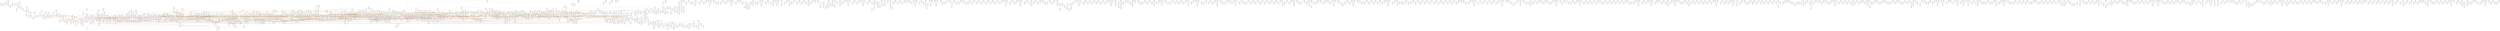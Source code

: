graph {
edge [colorscheme=set19];
	"1000h"	--	"1001t"	[color=1];
	"1000h"	--	"1001t"	[color=3];
	"1000h"	--	"1001t"	[color=4];
	"1000h"	--	"1001t"	[color=5];
	"1000h"	--	"1001t"	[color=6];
	"1000h"	--	"1001t"	[color=7];
	"1000h"	--	"1002t"	[color=2];
	"1000t"	--	"1001h"	[color=2];
	"1000t"	--	"1040h"	[color=7];
	"1000t"	--	"999h"	[color=1];
	"1000t"	--	"999h"	[color=3];
	"1000t"	--	"999h"	[color=4];
	"1000t"	--	"999h"	[color=5];
	"1000t"	--	"999h"	[color=6];
	"1001h"	--	"1002t"	[color=1];
	"1001h"	--	"1002t"	[color=3];
	"1001h"	--	"1002t"	[color=4];
	"1001h"	--	"1002t"	[color=5];
	"1001h"	--	"1002t"	[color=6];
	"1001h"	--	"1002t"	[color=7];
	"1001t"	--	"999h"	[color=2];
	"1002h"	--	"1003t"	[color=1];
	"1002h"	--	"1003t"	[color=2];
	"1002h"	--	"1003t"	[color=3];
	"1002h"	--	"1003t"	[color=4];
	"1002h"	--	"1003t"	[color=5];
	"1002h"	--	"1003t"	[color=6];
	"1002h"	--	"1328h"	[color=7];
	"1003h"	--	"1004t"	[color=1];
	"1003h"	--	"1004t"	[color=2];
	"1003h"	--	"1004t"	[color=3];
	"1003h"	--	"1004t"	[color=4];
	"1003h"	--	"1004t"	[color=5];
	"1003h"	--	"1004t"	[color=6];
	"1003h"	--	"1041t"	[color=7];
	"1003t"	--	"1327h"	[color=7];
	"1004h"	--	"1005t"	[color=3];
	"1004h"	--	"1005t"	[color=4];
	"1004h"	--	"1005t"	[color=5];
	"1004h"	--	"1005t"	[color=6];
	"1004h"	--	"1005t"	[color=7];
	"1004h"	--	"161h"	[color=1];
	"1004h"	--	"998t"	[color=2];
	"1004t"	--	"993t"	[color=7];
	"1005h"	--	"1006t"	[color=1];
	"1005h"	--	"1006t"	[color=3];
	"1005h"	--	"1006t"	[color=4];
	"1005h"	--	"1006t"	[color=5];
	"1005h"	--	"1006t"	[color=6];
	"1005h"	--	"1006t"	[color=7];
	"1005h"	--	"-1"	[len=0.75,color=2];
	"1005t"	--	"642h"	[color=1];
	"1005t"	--	"643h"	[color=2];
	"1006h"	--	"1007t"	[color=3];
	"1006h"	--	"1007t"	[color=4];
	"1006h"	--	"1007t"	[color=5];
	"1006h"	--	"1007t"	[color=6];
	"1006h"	--	"285h"	[color=1];
	"1006h"	--	"285h"	[color=2];
	"1006h"	--	"979t"	[color=7];
	"1006t"	--	"-2"	[len=0.75,color=2];
	"1007h"	--	"1008h"	[color=7];
	"1007h"	--	"1008t"	[color=1];
	"1007h"	--	"1008t"	[color=2];
	"1007h"	--	"1008t"	[color=3];
	"1007h"	--	"1008t"	[color=4];
	"1007h"	--	"1008t"	[color=5];
	"1007h"	--	"1008t"	[color=6];
	"1007t"	--	"1293t"	[color=1];
	"1007t"	--	"1523h"	[color=2];
	"1007t"	--	"979h"	[color=7];
	"1008h"	--	"1009t"	[color=1];
	"1008h"	--	"1009t"	[color=2];
	"1008h"	--	"1009t"	[color=3];
	"1008h"	--	"1009t"	[color=4];
	"1008h"	--	"1009t"	[color=5];
	"1008h"	--	"1009t"	[color=6];
	"1008t"	--	"1009t"	[color=7];
	"1009h"	--	"1010h"	[color=7];
	"1009h"	--	"1010t"	[color=1];
	"1009h"	--	"1010t"	[color=2];
	"1009h"	--	"1010t"	[color=3];
	"1009h"	--	"1010t"	[color=4];
	"1009h"	--	"1010t"	[color=5];
	"1009h"	--	"1010t"	[color=6];
	"100h"	--	"101t"	[color=1];
	"100h"	--	"101t"	[color=3];
	"100h"	--	"101t"	[color=4];
	"100h"	--	"101t"	[color=5];
	"100h"	--	"101t"	[color=6];
	"100h"	--	"101t"	[color=7];
	"100h"	--	"99h"	[color=2];
	"100t"	--	"101t"	[color=2];
	"100t"	--	"99h"	[color=1];
	"100t"	--	"99h"	[color=3];
	"100t"	--	"99h"	[color=4];
	"100t"	--	"99h"	[color=5];
	"100t"	--	"99h"	[color=6];
	"100t"	--	"99h"	[color=7];
	"1010h"	--	"1011t"	[color=1];
	"1010h"	--	"1011t"	[color=2];
	"1010h"	--	"1011t"	[color=3];
	"1010h"	--	"1011t"	[color=4];
	"1010h"	--	"1011t"	[color=5];
	"1010h"	--	"1011t"	[color=6];
	"1010t"	--	"1011t"	[color=7];
	"1011h"	--	"1012t"	[color=1];
	"1011h"	--	"1012t"	[color=2];
	"1011h"	--	"1012t"	[color=3];
	"1011h"	--	"1012t"	[color=4];
	"1011h"	--	"1012t"	[color=5];
	"1011h"	--	"1012t"	[color=6];
	"1011h"	--	"1326h"	[color=7];
	"1012h"	--	"1013h"	[color=2];
	"1012h"	--	"1013t"	[color=1];
	"1012h"	--	"1013t"	[color=3];
	"1012h"	--	"1013t"	[color=4];
	"1012h"	--	"1013t"	[color=5];
	"1012h"	--	"1013t"	[color=6];
	"1012h"	--	"1013t"	[color=7];
	"1012t"	--	"981h"	[color=7];
	"1013h"	--	"1014t"	[color=1];
	"1013h"	--	"1014t"	[color=3];
	"1013h"	--	"1014t"	[color=4];
	"1013h"	--	"1014t"	[color=5];
	"1013h"	--	"1014t"	[color=6];
	"1013h"	--	"1014t"	[color=7];
	"1013t"	--	"1014t"	[color=2];
	"1014h"	--	"1015t"	[color=1];
	"1014h"	--	"1015t"	[color=2];
	"1014h"	--	"1015t"	[color=3];
	"1014h"	--	"1015t"	[color=4];
	"1014h"	--	"1015t"	[color=5];
	"1014h"	--	"1015t"	[color=6];
	"1014h"	--	"1332h"	[color=7];
	"1015h"	--	"1016h"	[color=4];
	"1015h"	--	"1016t"	[color=1];
	"1015h"	--	"1016t"	[color=2];
	"1015h"	--	"1016t"	[color=3];
	"1015h"	--	"1016t"	[color=5];
	"1015h"	--	"1016t"	[color=6];
	"1015h"	--	"1016t"	[color=7];
	"1015t"	--	"1027h"	[color=7];
	"1016h"	--	"1017t"	[color=5];
	"1016h"	--	"1017t"	[color=6];
	"1016h"	--	"575t"	[color=3];
	"1016h"	--	"982h"	[color=1];
	"1016h"	--	"982h"	[color=2];
	"1016h"	--	"982t"	[color=7];
	"1016t"	--	"982h"	[color=4];
	"1017h"	--	"1018t"	[color=1];
	"1017h"	--	"1018t"	[color=3];
	"1017h"	--	"1018t"	[color=4];
	"1017h"	--	"1018t"	[color=5];
	"1017h"	--	"1018t"	[color=6];
	"1017h"	--	"1018t"	[color=7];
	"1017h"	--	"985h"	[color=2];
	"1017t"	--	"983h"	[color=1];
	"1017t"	--	"983h"	[color=2];
	"1017t"	--	"983h"	[color=3];
	"1017t"	--	"983h"	[color=4];
	"1017t"	--	"983h"	[color=7];
	"1018h"	--	"1019t"	[color=1];
	"1018h"	--	"1019t"	[color=2];
	"1018h"	--	"1019t"	[color=4];
	"1018h"	--	"1019t"	[color=5];
	"1018h"	--	"1019t"	[color=6];
	"1018h"	--	"1040t"	[color=7];
	"1018h"	--	"-3"	[len=0.75,color=3];
	"1018t"	--	"985t"	[color=2];
	"1019h"	--	"1020t"	[color=1];
	"1019h"	--	"1020t"	[color=2];
	"1019h"	--	"1020t"	[color=4];
	"1019h"	--	"1020t"	[color=5];
	"1019h"	--	"1020t"	[color=6];
	"1019h"	--	"1020t"	[color=7];
	"1019h"	--	"105h"	[color=3];
	"1019t"	--	"1039h"	[color=7];
	"1019t"	--	"-4"	[len=0.75,color=3];
	"101h"	--	"102t"	[color=5];
	"101h"	--	"102t"	[color=6];
	"101h"	--	"107h"	[color=4];
	"101h"	--	"1543t"	[color=7];
	"101h"	--	"184h"	[color=1];
	"101h"	--	"184h"	[color=2];
	"101h"	--	"-5"	[len=0.75,color=3];
	"1020h"	--	"1021h"	[color=3];
	"1020h"	--	"1021t"	[color=1];
	"1020h"	--	"1021t"	[color=2];
	"1020h"	--	"1021t"	[color=4];
	"1020h"	--	"1021t"	[color=5];
	"1020h"	--	"1021t"	[color=6];
	"1020h"	--	"1021t"	[color=7];
	"1020t"	--	"979t"	[color=3];
	"1021h"	--	"1022t"	[color=1];
	"1021h"	--	"1022t"	[color=2];
	"1021h"	--	"1022t"	[color=4];
	"1021h"	--	"1022t"	[color=5];
	"1021h"	--	"1022t"	[color=6];
	"1021h"	--	"1022t"	[color=7];
	"1021t"	--	"1022t"	[color=3];
	"1022h"	--	"1023h"	[color=2];
	"1022h"	--	"1023t"	[color=1];
	"1022h"	--	"1023t"	[color=3];
	"1022h"	--	"1023t"	[color=4];
	"1022h"	--	"1023t"	[color=5];
	"1022h"	--	"1023t"	[color=6];
	"1022h"	--	"1023t"	[color=7];
	"1023h"	--	"1024t"	[color=1];
	"1023h"	--	"1024t"	[color=3];
	"1023h"	--	"1024t"	[color=4];
	"1023h"	--	"1024t"	[color=5];
	"1023h"	--	"1024t"	[color=6];
	"1023h"	--	"1024t"	[color=7];
	"1023t"	--	"1024t"	[color=2];
	"1024h"	--	"1025t"	[color=1];
	"1024h"	--	"1025t"	[color=2];
	"1024h"	--	"1025t"	[color=3];
	"1024h"	--	"1025t"	[color=5];
	"1024h"	--	"1025t"	[color=6];
	"1024h"	--	"1025t"	[color=7];
	"1024h"	--	"614t"	[color=4];
	"1025h"	--	"1026h"	[color=2];
	"1025h"	--	"1026t"	[color=1];
	"1025h"	--	"1026t"	[color=3];
	"1025h"	--	"1026t"	[color=4];
	"1025h"	--	"1026t"	[color=5];
	"1025h"	--	"1026t"	[color=6];
	"1025h"	--	"1026t"	[color=7];
	"1025t"	--	"614h"	[color=4];
	"1026h"	--	"1027t"	[color=1];
	"1026h"	--	"1027t"	[color=3];
	"1026h"	--	"1027t"	[color=4];
	"1026h"	--	"1027t"	[color=5];
	"1026h"	--	"1027t"	[color=6];
	"1026h"	--	"1027t"	[color=7];
	"1026t"	--	"1027h"	[color=2];
	"1027h"	--	"1028t"	[color=1];
	"1027h"	--	"1028t"	[color=3];
	"1027h"	--	"1028t"	[color=4];
	"1027h"	--	"1028t"	[color=5];
	"1027h"	--	"1028t"	[color=6];
	"1027t"	--	"1028t"	[color=2];
	"1028h"	--	"1029t"	[color=1];
	"1028h"	--	"1029t"	[color=2];
	"1028h"	--	"1029t"	[color=3];
	"1028h"	--	"1029t"	[color=4];
	"1028h"	--	"1029t"	[color=5];
	"1028h"	--	"1029t"	[color=6];
	"1028h"	--	"1030h"	[color=7];
	"1028t"	--	"1335t"	[color=7];
	"1029h"	--	"1030t"	[color=1];
	"1029h"	--	"1030t"	[color=2];
	"1029h"	--	"1030t"	[color=3];
	"1029h"	--	"1030t"	[color=4];
	"1029h"	--	"1030t"	[color=5];
	"1029h"	--	"1030t"	[color=6];
	"1029h"	--	"1031t"	[color=7];
	"1029t"	--	"1030t"	[color=7];
	"102h"	--	"103t"	[color=1];
	"102h"	--	"103t"	[color=2];
	"102h"	--	"103t"	[color=3];
	"102h"	--	"103t"	[color=4];
	"102h"	--	"103t"	[color=5];
	"102h"	--	"103t"	[color=6];
	"102h"	--	"91h"	[color=7];
	"102t"	--	"103t"	[color=7];
	"102t"	--	"1401h"	[color=1];
	"102t"	--	"1401h"	[color=2];
	"102t"	--	"992t"	[color=3];
	"102t"	--	"-6"	[len=0.75,color=4];
	"1030h"	--	"1031t"	[color=1];
	"1030h"	--	"1031t"	[color=2];
	"1030h"	--	"1031t"	[color=3];
	"1030h"	--	"1031t"	[color=4];
	"1030h"	--	"1031t"	[color=5];
	"1030h"	--	"1031t"	[color=6];
	"1031h"	--	"1032h"	[color=2];
	"1031h"	--	"1032t"	[color=1];
	"1031h"	--	"1032t"	[color=3];
	"1031h"	--	"1032t"	[color=4];
	"1031h"	--	"1032t"	[color=5];
	"1031h"	--	"1032t"	[color=6];
	"1031h"	--	"1032t"	[color=7];
	"1032h"	--	"1033t"	[color=1];
	"1032h"	--	"1033t"	[color=3];
	"1032h"	--	"1033t"	[color=4];
	"1032h"	--	"1033t"	[color=5];
	"1032h"	--	"1033t"	[color=6];
	"1032h"	--	"1033t"	[color=7];
	"1032t"	--	"1033t"	[color=2];
	"1033h"	--	"1034h"	[color=2];
	"1033h"	--	"1034t"	[color=1];
	"1033h"	--	"1034t"	[color=3];
	"1033h"	--	"1034t"	[color=4];
	"1033h"	--	"1034t"	[color=5];
	"1033h"	--	"1034t"	[color=6];
	"1033h"	--	"1034t"	[color=7];
	"1034h"	--	"1035t"	[color=1];
	"1034h"	--	"1035t"	[color=3];
	"1034h"	--	"1035t"	[color=4];
	"1034h"	--	"1035t"	[color=5];
	"1034h"	--	"1035t"	[color=6];
	"1034h"	--	"1035t"	[color=7];
	"1034t"	--	"1035t"	[color=2];
	"1035h"	--	"1036t"	[color=1];
	"1035h"	--	"1036t"	[color=3];
	"1035h"	--	"1036t"	[color=4];
	"1035h"	--	"1036t"	[color=5];
	"1035h"	--	"1036t"	[color=6];
	"1035h"	--	"1036t"	[color=7];
	"1035h"	--	"1037t"	[color=2];
	"1036h"	--	"1037t"	[color=1];
	"1036h"	--	"1037t"	[color=3];
	"1036h"	--	"1037t"	[color=4];
	"1036h"	--	"1037t"	[color=5];
	"1036h"	--	"1037t"	[color=6];
	"1036h"	--	"1037t"	[color=7];
	"1036h"	--	"1038t"	[color=2];
	"1036t"	--	"1037h"	[color=2];
	"1037h"	--	"1038t"	[color=1];
	"1037h"	--	"1038t"	[color=3];
	"1037h"	--	"1038t"	[color=4];
	"1037h"	--	"1038t"	[color=5];
	"1037h"	--	"1038t"	[color=6];
	"1037h"	--	"1038t"	[color=7];
	"1038h"	--	"1039t"	[color=3];
	"1038h"	--	"1039t"	[color=4];
	"1038h"	--	"1039t"	[color=5];
	"1038h"	--	"1039t"	[color=6];
	"1038h"	--	"1039t"	[color=7];
	"1038h"	--	"-7"	[len=0.75,color=1];
	"1038h"	--	"-7"	[len=0.75,color=2];
	"1039h"	--	"1040t"	[color=1];
	"1039h"	--	"1040t"	[color=2];
	"1039h"	--	"1040t"	[color=3];
	"1039h"	--	"1040t"	[color=4];
	"1039h"	--	"1040t"	[color=5];
	"1039h"	--	"1040t"	[color=6];
	"1039t"	--	"1377h"	[color=1];
	"1039t"	--	"1377h"	[color=2];
	"103h"	--	"104t"	[color=3];
	"103h"	--	"104t"	[color=4];
	"103h"	--	"104t"	[color=5];
	"103h"	--	"104t"	[color=6];
	"103h"	--	"104t"	[color=7];
	"103h"	--	"976h"	[color=1];
	"103h"	--	"976h"	[color=2];
	"1040h"	--	"1041t"	[color=1];
	"1040h"	--	"1041t"	[color=2];
	"1040h"	--	"1041t"	[color=3];
	"1040h"	--	"1041t"	[color=4];
	"1040h"	--	"1041t"	[color=5];
	"1040h"	--	"1041t"	[color=6];
	"1041h"	--	"1042t"	[color=1];
	"1041h"	--	"1042t"	[color=3];
	"1041h"	--	"1042t"	[color=4];
	"1041h"	--	"1042t"	[color=5];
	"1041h"	--	"1042t"	[color=6];
	"1041h"	--	"1043h"	[color=2];
	"1041h"	--	"999h"	[color=7];
	"1042h"	--	"1043t"	[color=1];
	"1042h"	--	"1043t"	[color=3];
	"1042h"	--	"1043t"	[color=4];
	"1042h"	--	"1043t"	[color=5];
	"1042h"	--	"1043t"	[color=6];
	"1042h"	--	"1043t"	[color=7];
	"1042h"	--	"1044t"	[color=2];
	"1042t"	--	"1043t"	[color=2];
	"1042t"	--	"1045h"	[color=7];
	"1043h"	--	"1044t"	[color=1];
	"1043h"	--	"1044t"	[color=3];
	"1043h"	--	"1044t"	[color=4];
	"1043h"	--	"1044t"	[color=5];
	"1043h"	--	"1044t"	[color=6];
	"1043h"	--	"1044t"	[color=7];
	"1044h"	--	"1045t"	[color=1];
	"1044h"	--	"1045t"	[color=2];
	"1044h"	--	"1045t"	[color=3];
	"1044h"	--	"1045t"	[color=4];
	"1044h"	--	"1045t"	[color=5];
	"1044h"	--	"1045t"	[color=6];
	"1044h"	--	"992h"	[color=7];
	"1045h"	--	"1046t"	[color=1];
	"1045h"	--	"1046t"	[color=2];
	"1045h"	--	"-8"	[len=0.75,color=3];
	"1045h"	--	"-8"	[len=0.75,color=4];
	"1045h"	--	"-8"	[len=0.75,color=5];
	"1045h"	--	"-8"	[len=0.75,color=6];
	"1045t"	--	"-9"	[len=0.75,color=7];
	"1046h"	--	"1047t"	[color=5];
	"1046h"	--	"1047t"	[color=6];
	"1046h"	--	"1098h"	[color=1];
	"1046h"	--	"1098h"	[color=2];
	"1046h"	--	"1098h"	[color=3];
	"1046h"	--	"1098h"	[color=4];
	"1046h"	--	"1098h"	[color=7];
	"1046t"	--	"1090t"	[color=3];
	"1046t"	--	"1094h"	[color=7];
	"1046t"	--	"-10"	[len=0.75,color=4];
	"1046t"	--	"-10"	[len=0.75,color=5];
	"1046t"	--	"-10"	[len=0.75,color=6];
	"1047h"	--	"1048t"	[color=1];
	"1047h"	--	"1048t"	[color=2];
	"1047h"	--	"1048t"	[color=3];
	"1047h"	--	"1048t"	[color=4];
	"1047h"	--	"1048t"	[color=5];
	"1047h"	--	"1048t"	[color=6];
	"1047h"	--	"17h"	[color=7];
	"1047t"	--	"1099t"	[color=1];
	"1047t"	--	"1099t"	[color=2];
	"1047t"	--	"1099t"	[color=3];
	"1047t"	--	"1099t"	[color=4];
	"1047t"	--	"1099t"	[color=7];
	"1048h"	--	"1049t"	[color=1];
	"1048h"	--	"1049t"	[color=2];
	"1048h"	--	"1049t"	[color=3];
	"1048h"	--	"1049t"	[color=4];
	"1048h"	--	"1049t"	[color=5];
	"1048h"	--	"1049t"	[color=6];
	"1048h"	--	"30t"	[color=7];
	"1048t"	--	"1100t"	[color=7];
	"1049h"	--	"1050t"	[color=1];
	"1049h"	--	"1050t"	[color=2];
	"1049h"	--	"1050t"	[color=3];
	"1049h"	--	"1050t"	[color=4];
	"1049h"	--	"1050t"	[color=5];
	"1049h"	--	"1050t"	[color=6];
	"1049h"	--	"33t"	[color=7];
	"1049t"	--	"1563t"	[color=7];
	"104h"	--	"105t"	[color=1];
	"104h"	--	"105t"	[color=3];
	"104h"	--	"105t"	[color=4];
	"104h"	--	"105t"	[color=5];
	"104h"	--	"105t"	[color=6];
	"104h"	--	"105t"	[color=7];
	"104h"	--	"973h"	[color=2];
	"104t"	--	"737h"	[color=1];
	"104t"	--	"737h"	[color=2];
	"1050h"	--	"1051t"	[color=1];
	"1050h"	--	"1051t"	[color=2];
	"1050h"	--	"1051t"	[color=3];
	"1050h"	--	"1051t"	[color=4];
	"1050h"	--	"1051t"	[color=5];
	"1050h"	--	"1051t"	[color=6];
	"1050h"	--	"376t"	[color=7];
	"1050t"	--	"1055h"	[color=7];
	"1051h"	--	"1052t"	[color=1];
	"1051h"	--	"1052t"	[color=3];
	"1051h"	--	"1052t"	[color=4];
	"1051h"	--	"1052t"	[color=5];
	"1051h"	--	"1052t"	[color=6];
	"1051h"	--	"1052t"	[color=7];
	"1051h"	--	"1053h"	[color=2];
	"1051t"	--	"1055t"	[color=7];
	"1052h"	--	"1053t"	[color=1];
	"1052h"	--	"1053t"	[color=2];
	"1052h"	--	"1053t"	[color=3];
	"1052h"	--	"1053t"	[color=4];
	"1052h"	--	"1053t"	[color=5];
	"1052h"	--	"1053t"	[color=6];
	"1052h"	--	"1059h"	[color=7];
	"1052t"	--	"1054t"	[color=2];
	"1053h"	--	"1054t"	[color=1];
	"1053h"	--	"1054t"	[color=3];
	"1053h"	--	"1054t"	[color=4];
	"1053h"	--	"1054t"	[color=5];
	"1053h"	--	"1054t"	[color=6];
	"1053h"	--	"1054t"	[color=7];
	"1053t"	--	"1056t"	[color=7];
	"1054h"	--	"1055t"	[color=1];
	"1054h"	--	"1055t"	[color=2];
	"1054h"	--	"1055t"	[color=3];
	"1054h"	--	"1055t"	[color=4];
	"1054h"	--	"1055t"	[color=5];
	"1054h"	--	"1055t"	[color=6];
	"1054h"	--	"1057t"	[color=7];
	"1055h"	--	"1056t"	[color=1];
	"1055h"	--	"1056t"	[color=2];
	"1055h"	--	"1056t"	[color=3];
	"1055h"	--	"1056t"	[color=4];
	"1055h"	--	"1056t"	[color=5];
	"1055h"	--	"1056t"	[color=6];
	"1056h"	--	"1057t"	[color=1];
	"1056h"	--	"1057t"	[color=2];
	"1056h"	--	"1057t"	[color=3];
	"1056h"	--	"1057t"	[color=4];
	"1056h"	--	"1057t"	[color=5];
	"1056h"	--	"1057t"	[color=6];
	"1056h"	--	"1058t"	[color=7];
	"1057h"	--	"1058t"	[color=1];
	"1057h"	--	"1058t"	[color=2];
	"1057h"	--	"1058t"	[color=3];
	"1057h"	--	"1058t"	[color=4];
	"1057h"	--	"1058t"	[color=5];
	"1057h"	--	"1058t"	[color=6];
	"1057h"	--	"1061t"	[color=7];
	"1058h"	--	"1059t"	[color=3];
	"1058h"	--	"1059t"	[color=4];
	"1058h"	--	"1059t"	[color=5];
	"1058h"	--	"1059t"	[color=6];
	"1058h"	--	"1059t"	[color=7];
	"1058h"	--	"1366h"	[color=1];
	"1058h"	--	"1366h"	[color=2];
	"1059h"	--	"1060t"	[color=1];
	"1059h"	--	"1060t"	[color=2];
	"1059h"	--	"1060t"	[color=3];
	"1059h"	--	"1060t"	[color=4];
	"1059h"	--	"1060t"	[color=5];
	"1059h"	--	"1060t"	[color=6];
	"1059t"	--	"1361h"	[color=1];
	"1059t"	--	"1361h"	[color=2];
	"105h"	--	"106t"	[color=4];
	"105h"	--	"106t"	[color=5];
	"105h"	--	"106t"	[color=6];
	"105h"	--	"106t"	[color=7];
	"105h"	--	"957t"	[color=1];
	"105h"	--	"957t"	[color=2];
	"105t"	--	"978t"	[color=2];
	"1060h"	--	"1061t"	[color=1];
	"1060h"	--	"1061t"	[color=2];
	"1060h"	--	"1061t"	[color=3];
	"1060h"	--	"1061t"	[color=4];
	"1060h"	--	"1061t"	[color=5];
	"1060h"	--	"1061t"	[color=6];
	"1060h"	--	"1194h"	[color=7];
	"1060t"	--	"1195t"	[color=7];
	"1061h"	--	"1062t"	[color=1];
	"1061h"	--	"1062t"	[color=3];
	"1061h"	--	"1062t"	[color=4];
	"1061h"	--	"1062t"	[color=5];
	"1061h"	--	"1062t"	[color=6];
	"1061h"	--	"1062t"	[color=7];
	"1061h"	--	"1063t"	[color=2];
	"1062h"	--	"1063t"	[color=1];
	"1062h"	--	"1063t"	[color=3];
	"1062h"	--	"1063t"	[color=4];
	"1062h"	--	"1063t"	[color=5];
	"1062h"	--	"1063t"	[color=6];
	"1062h"	--	"1063t"	[color=7];
	"1062h"	--	"1064t"	[color=2];
	"1062t"	--	"1063h"	[color=2];
	"1063h"	--	"1064t"	[color=1];
	"1063h"	--	"1064t"	[color=3];
	"1063h"	--	"1064t"	[color=4];
	"1063h"	--	"1064t"	[color=5];
	"1063h"	--	"1064t"	[color=6];
	"1063h"	--	"1064t"	[color=7];
	"1064h"	--	"1065h"	[color=2];
	"1064h"	--	"1065t"	[color=1];
	"1064h"	--	"1065t"	[color=3];
	"1064h"	--	"1065t"	[color=4];
	"1064h"	--	"1065t"	[color=5];
	"1064h"	--	"1065t"	[color=6];
	"1064h"	--	"1065t"	[color=7];
	"1065h"	--	"1066t"	[color=1];
	"1065h"	--	"1066t"	[color=3];
	"1065h"	--	"1066t"	[color=4];
	"1065h"	--	"1066t"	[color=5];
	"1065h"	--	"1066t"	[color=6];
	"1065h"	--	"1066t"	[color=7];
	"1065t"	--	"1066t"	[color=2];
	"1066h"	--	"1067t"	[color=1];
	"1066h"	--	"1067t"	[color=3];
	"1066h"	--	"1067t"	[color=4];
	"1066h"	--	"1067t"	[color=5];
	"1066h"	--	"1067t"	[color=6];
	"1066h"	--	"1070h"	[color=7];
	"1066h"	--	"1071t"	[color=2];
	"1067h"	--	"1068t"	[color=1];
	"1067h"	--	"1068t"	[color=2];
	"1067h"	--	"1068t"	[color=3];
	"1067h"	--	"1068t"	[color=4];
	"1067h"	--	"1068t"	[color=5];
	"1067h"	--	"1068t"	[color=6];
	"1067h"	--	"1069t"	[color=7];
	"1067t"	--	"1071h"	[color=2];
	"1067t"	--	"1071t"	[color=7];
	"1068h"	--	"1069t"	[color=1];
	"1068h"	--	"1069t"	[color=2];
	"1068h"	--	"1069t"	[color=3];
	"1068h"	--	"1069t"	[color=4];
	"1068h"	--	"1069t"	[color=5];
	"1068h"	--	"1069t"	[color=6];
	"1068h"	--	"1070t"	[color=7];
	"1068t"	--	"1069h"	[color=7];
	"1069h"	--	"1070t"	[color=1];
	"1069h"	--	"1070t"	[color=2];
	"1069h"	--	"1070t"	[color=3];
	"1069h"	--	"1070t"	[color=4];
	"1069h"	--	"1070t"	[color=5];
	"1069h"	--	"1070t"	[color=6];
	"106h"	--	"107t"	[color=4];
	"106h"	--	"107t"	[color=5];
	"106h"	--	"107t"	[color=6];
	"106h"	--	"2h"	[color=7];
	"106h"	--	"89h"	[color=3];
	"106h"	--	"-11"	[len=0.75,color=1];
	"106h"	--	"-11"	[len=0.75,color=2];
	"106t"	--	"91t"	[color=1];
	"106t"	--	"91t"	[color=2];
	"106t"	--	"94t"	[color=3];
	"1070h"	--	"1071t"	[color=1];
	"1070h"	--	"1071t"	[color=3];
	"1070h"	--	"1071t"	[color=4];
	"1070h"	--	"1071t"	[color=5];
	"1070h"	--	"1071t"	[color=6];
	"1070h"	--	"1072t"	[color=2];
	"1071h"	--	"1072t"	[color=1];
	"1071h"	--	"1072t"	[color=3];
	"1071h"	--	"1072t"	[color=4];
	"1071h"	--	"1072t"	[color=5];
	"1071h"	--	"1072t"	[color=6];
	"1071h"	--	"1072t"	[color=7];
	"1072h"	--	"1073t"	[color=1];
	"1072h"	--	"1073t"	[color=2];
	"1072h"	--	"1073t"	[color=3];
	"1072h"	--	"1073t"	[color=4];
	"1072h"	--	"1073t"	[color=5];
	"1072h"	--	"1073t"	[color=6];
	"1072h"	--	"1074t"	[color=7];
	"1073h"	--	"1074t"	[color=1];
	"1073h"	--	"1074t"	[color=2];
	"1073h"	--	"1074t"	[color=3];
	"1073h"	--	"1074t"	[color=4];
	"1073h"	--	"1074t"	[color=5];
	"1073h"	--	"1074t"	[color=6];
	"1073h"	--	"1075t"	[color=7];
	"1073t"	--	"1074h"	[color=7];
	"1074h"	--	"1075t"	[color=3];
	"1074h"	--	"1075t"	[color=4];
	"1074h"	--	"1075t"	[color=5];
	"1074h"	--	"1075t"	[color=6];
	"1074h"	--	"1308t"	[color=1];
	"1074h"	--	"1308t"	[color=2];
	"1075h"	--	"1076t"	[color=1];
	"1075h"	--	"1076t"	[color=2];
	"1075h"	--	"1076t"	[color=4];
	"1075h"	--	"1076t"	[color=5];
	"1075h"	--	"1076t"	[color=6];
	"1075h"	--	"1076t"	[color=7];
	"1075h"	--	"1093t"	[color=3];
	"1075t"	--	"1350h"	[color=1];
	"1075t"	--	"1350h"	[color=2];
	"1076h"	--	"1077h"	[color=2];
	"1076h"	--	"1077t"	[color=1];
	"1076h"	--	"1077t"	[color=3];
	"1076h"	--	"1077t"	[color=4];
	"1076h"	--	"1077t"	[color=5];
	"1076h"	--	"1077t"	[color=6];
	"1076h"	--	"1077t"	[color=7];
	"1076t"	--	"1092h"	[color=3];
	"1077h"	--	"1078t"	[color=1];
	"1077h"	--	"1078t"	[color=3];
	"1077h"	--	"1078t"	[color=4];
	"1077h"	--	"1078t"	[color=5];
	"1077h"	--	"1078t"	[color=6];
	"1077h"	--	"1078t"	[color=7];
	"1077t"	--	"1078t"	[color=2];
	"1078h"	--	"1079t"	[color=1];
	"1078h"	--	"1079t"	[color=3];
	"1078h"	--	"1079t"	[color=4];
	"1078h"	--	"1079t"	[color=5];
	"1078h"	--	"1079t"	[color=6];
	"1078h"	--	"1079t"	[color=7];
	"1078h"	--	"1080h"	[color=2];
	"1079h"	--	"1080t"	[color=1];
	"1079h"	--	"1080t"	[color=3];
	"1079h"	--	"1080t"	[color=4];
	"1079h"	--	"1080t"	[color=5];
	"1079h"	--	"1080t"	[color=6];
	"1079h"	--	"1080t"	[color=7];
	"1079h"	--	"1082t"	[color=2];
	"1079t"	--	"1081h"	[color=2];
	"107h"	--	"1092t"	[color=7];
	"107h"	--	"1101h"	[color=1];
	"107h"	--	"1101h"	[color=2];
	"107h"	--	"-12"	[len=0.75,color=3];
	"107h"	--	"-12"	[len=0.75,color=5];
	"107h"	--	"-12"	[len=0.75,color=6];
	"107t"	--	"1090h"	[color=7];
	"107t"	--	"1334t"	[color=1];
	"107t"	--	"1334t"	[color=2];
	"107t"	--	"806h"	[color=3];
	"1080h"	--	"1081t"	[color=1];
	"1080h"	--	"1081t"	[color=3];
	"1080h"	--	"1081t"	[color=4];
	"1080h"	--	"1081t"	[color=5];
	"1080h"	--	"1081t"	[color=6];
	"1080h"	--	"1081t"	[color=7];
	"1080t"	--	"1081t"	[color=2];
	"1081h"	--	"1082t"	[color=1];
	"1081h"	--	"1082t"	[color=3];
	"1081h"	--	"1082t"	[color=4];
	"1081h"	--	"1082t"	[color=5];
	"1081h"	--	"1082t"	[color=6];
	"1081h"	--	"1082t"	[color=7];
	"1082h"	--	"1083h"	[color=2];
	"1082h"	--	"1083t"	[color=1];
	"1082h"	--	"1083t"	[color=3];
	"1082h"	--	"1083t"	[color=4];
	"1082h"	--	"1083t"	[color=5];
	"1082h"	--	"1083t"	[color=6];
	"1082h"	--	"1083t"	[color=7];
	"1083h"	--	"1084t"	[color=1];
	"1083h"	--	"1084t"	[color=3];
	"1083h"	--	"1084t"	[color=4];
	"1083h"	--	"1084t"	[color=5];
	"1083h"	--	"1084t"	[color=6];
	"1083h"	--	"1084t"	[color=7];
	"1083t"	--	"1084t"	[color=2];
	"1084h"	--	"1085h"	[color=2];
	"1084h"	--	"1085t"	[color=1];
	"1084h"	--	"1085t"	[color=3];
	"1084h"	--	"1085t"	[color=4];
	"1084h"	--	"1085t"	[color=5];
	"1084h"	--	"1085t"	[color=6];
	"1084h"	--	"1085t"	[color=7];
	"1085h"	--	"1086t"	[color=1];
	"1085h"	--	"1086t"	[color=3];
	"1085h"	--	"1086t"	[color=4];
	"1085h"	--	"1086t"	[color=5];
	"1085h"	--	"1086t"	[color=6];
	"1085h"	--	"1086t"	[color=7];
	"1085t"	--	"1086t"	[color=2];
	"1086h"	--	"1087h"	[color=2];
	"1086h"	--	"1087t"	[color=1];
	"1086h"	--	"1087t"	[color=3];
	"1086h"	--	"1087t"	[color=4];
	"1086h"	--	"1087t"	[color=5];
	"1086h"	--	"1087t"	[color=6];
	"1086h"	--	"1087t"	[color=7];
	"1087h"	--	"1088t"	[color=1];
	"1087h"	--	"1088t"	[color=3];
	"1087h"	--	"1088t"	[color=4];
	"1087h"	--	"1088t"	[color=5];
	"1087h"	--	"1088t"	[color=6];
	"1087h"	--	"1088t"	[color=7];
	"1087t"	--	"1088h"	[color=2];
	"1088h"	--	"1089t"	[color=1];
	"1088h"	--	"1089t"	[color=3];
	"1088h"	--	"1089t"	[color=4];
	"1088h"	--	"1089t"	[color=5];
	"1088h"	--	"1089t"	[color=6];
	"1088h"	--	"1089t"	[color=7];
	"1088t"	--	"1089t"	[color=2];
	"1089h"	--	"1090t"	[color=1];
	"1089h"	--	"1090t"	[color=2];
	"1089h"	--	"1090t"	[color=4];
	"1089h"	--	"1090t"	[color=5];
	"1089h"	--	"1090t"	[color=6];
	"1089h"	--	"1090t"	[color=7];
	"1089h"	--	"759h"	[color=3];
	"108h"	--	"109h"	[color=2];
	"108h"	--	"109t"	[color=1];
	"108h"	--	"109t"	[color=3];
	"108h"	--	"109t"	[color=4];
	"108h"	--	"109t"	[color=5];
	"108h"	--	"109t"	[color=6];
	"108h"	--	"109t"	[color=7];
	"108t"	--	"139h"	[color=7];
	"108t"	--	"780h"	[color=1];
	"108t"	--	"780h"	[color=2];
	"108t"	--	"-13"	[len=0.75,color=3];
	"108t"	--	"-13"	[len=0.75,color=4];
	"108t"	--	"-13"	[len=0.75,color=5];
	"108t"	--	"-13"	[len=0.75,color=6];
	"1090h"	--	"1091t"	[color=5];
	"1090h"	--	"1092t"	[color=3];
	"1090h"	--	"1092t"	[color=4];
	"1090h"	--	"1092t"	[color=6];
	"1090h"	--	"198h"	[color=1];
	"1090h"	--	"198h"	[color=2];
	"1091h"	--	"1092t"	[color=5];
	"1091h"	--	"1100h"	[color=1];
	"1091h"	--	"1100h"	[color=2];
	"1091h"	--	"1100h"	[color=3];
	"1091h"	--	"1100h"	[color=4];
	"1091h"	--	"1100h"	[color=6];
	"1091h"	--	"1100h"	[color=7];
	"1091t"	--	"1101t"	[color=1];
	"1091t"	--	"1101t"	[color=2];
	"1091t"	--	"1101t"	[color=3];
	"1091t"	--	"1101t"	[color=4];
	"1091t"	--	"1101t"	[color=6];
	"1091t"	--	"1101t"	[color=7];
	"1092h"	--	"1093t"	[color=1];
	"1092h"	--	"1093t"	[color=2];
	"1092h"	--	"1093t"	[color=4];
	"1092h"	--	"1093t"	[color=5];
	"1092h"	--	"1093t"	[color=6];
	"1092h"	--	"1093t"	[color=7];
	"1092t"	--	"909h"	[color=1];
	"1092t"	--	"909h"	[color=2];
	"1093h"	--	"1094t"	[color=1];
	"1093h"	--	"1094t"	[color=2];
	"1093h"	--	"1094t"	[color=4];
	"1093h"	--	"1094t"	[color=5];
	"1093h"	--	"1094t"	[color=6];
	"1093h"	--	"1094t"	[color=7];
	"1093h"	--	"-14"	[len=0.75,color=3];
	"1094h"	--	"1095t"	[color=1];
	"1094h"	--	"1095t"	[color=2];
	"1094h"	--	"1095t"	[color=3];
	"1094h"	--	"1095t"	[color=4];
	"1094h"	--	"1095t"	[color=5];
	"1094h"	--	"1095t"	[color=6];
	"1094t"	--	"-15"	[len=0.75,color=3];
	"1095h"	--	"1096t"	[color=1];
	"1095h"	--	"1096t"	[color=2];
	"1095h"	--	"1096t"	[color=3];
	"1095h"	--	"1096t"	[color=4];
	"1095h"	--	"1096t"	[color=5];
	"1095h"	--	"1096t"	[color=6];
	"1095h"	--	"1632h"	[color=7];
	"1095t"	--	"-16"	[len=0.75,color=7];
	"1096h"	--	"1097t"	[color=2];
	"1096h"	--	"1097t"	[color=3];
	"1096h"	--	"1097t"	[color=4];
	"1096h"	--	"1097t"	[color=5];
	"1096h"	--	"1097t"	[color=6];
	"1096h"	--	"1097t"	[color=7];
	"1096h"	--	"-17"	[len=0.75,color=1];
	"1096t"	--	"1098t"	[color=7];
	"1097h"	--	"1098t"	[color=1];
	"1097h"	--	"1098t"	[color=2];
	"1097h"	--	"1098t"	[color=3];
	"1097h"	--	"1098t"	[color=4];
	"1097h"	--	"1098t"	[color=5];
	"1097h"	--	"1098t"	[color=6];
	"1097h"	--	"1630t"	[color=7];
	"1097t"	--	"-18"	[len=0.75,color=1];
	"1098h"	--	"1099t"	[color=5];
	"1098h"	--	"1099t"	[color=6];
	"1099h"	--	"1100t"	[color=1];
	"1099h"	--	"1100t"	[color=2];
	"1099h"	--	"1100t"	[color=3];
	"1099h"	--	"1100t"	[color=4];
	"1099h"	--	"1100t"	[color=5];
	"1099h"	--	"1100t"	[color=6];
	"1099h"	--	"1103t"	[color=7];
	"109h"	--	"110t"	[color=1];
	"109h"	--	"110t"	[color=3];
	"109h"	--	"110t"	[color=4];
	"109h"	--	"110t"	[color=5];
	"109h"	--	"110t"	[color=6];
	"109h"	--	"110t"	[color=7];
	"109t"	--	"110t"	[color=2];
	"10h"	--	"11t"	[color=1];
	"10h"	--	"11t"	[color=2];
	"10h"	--	"11t"	[color=4];
	"10h"	--	"11t"	[color=5];
	"10h"	--	"11t"	[color=6];
	"10h"	--	"11t"	[color=7];
	"10h"	--	"12t"	[color=3];
	"10t"	--	"903h"	[color=7];
	"10t"	--	"9h"	[color=1];
	"10t"	--	"9h"	[color=2];
	"10t"	--	"9h"	[color=3];
	"10t"	--	"9h"	[color=4];
	"10t"	--	"9h"	[color=5];
	"10t"	--	"9h"	[color=6];
	"1100h"	--	"1101t"	[color=5];
	"1101h"	--	"1102t"	[color=3];
	"1101h"	--	"1102t"	[color=4];
	"1101h"	--	"1102t"	[color=5];
	"1101h"	--	"1102t"	[color=6];
	"1101h"	--	"1548h"	[color=7];
	"1102h"	--	"1103t"	[color=1];
	"1102h"	--	"1103t"	[color=2];
	"1102h"	--	"1103t"	[color=3];
	"1102h"	--	"1103t"	[color=4];
	"1102h"	--	"1103t"	[color=5];
	"1102h"	--	"1103t"	[color=6];
	"1102h"	--	"1108t"	[color=7];
	"1102t"	--	"1111t"	[color=7];
	"1102t"	--	"1518t"	[color=1];
	"1102t"	--	"1518t"	[color=2];
	"1103h"	--	"1104t"	[color=2];
	"1103h"	--	"1104t"	[color=3];
	"1103h"	--	"1104t"	[color=4];
	"1103h"	--	"1104t"	[color=5];
	"1103h"	--	"1104t"	[color=6];
	"1103h"	--	"1104t"	[color=7];
	"1103h"	--	"1105h"	[color=1];
	"1104h"	--	"1105h"	[color=7];
	"1104h"	--	"1105t"	[color=1];
	"1104h"	--	"1105t"	[color=2];
	"1104h"	--	"1105t"	[color=3];
	"1104h"	--	"1105t"	[color=4];
	"1104h"	--	"1105t"	[color=5];
	"1104h"	--	"1105t"	[color=6];
	"1104t"	--	"1106t"	[color=1];
	"1105h"	--	"1106t"	[color=2];
	"1105h"	--	"1106t"	[color=3];
	"1105h"	--	"1106t"	[color=4];
	"1105h"	--	"1106t"	[color=5];
	"1105h"	--	"1106t"	[color=6];
	"1105t"	--	"1106t"	[color=7];
	"1106h"	--	"1107t"	[color=1];
	"1106h"	--	"1107t"	[color=2];
	"1106h"	--	"1107t"	[color=4];
	"1106h"	--	"1107t"	[color=5];
	"1106h"	--	"1107t"	[color=6];
	"1106h"	--	"1107t"	[color=7];
	"1106h"	--	"-19"	[len=0.75,color=3];
	"1107h"	--	"1108t"	[color=1];
	"1107h"	--	"1108t"	[color=2];
	"1107h"	--	"1108t"	[color=3];
	"1107h"	--	"1108t"	[color=4];
	"1107h"	--	"1108t"	[color=5];
	"1107h"	--	"1108t"	[color=6];
	"1107h"	--	"1218t"	[color=7];
	"1107t"	--	"1406h"	[color=3];
	"1108h"	--	"1109t"	[color=1];
	"1108h"	--	"1109t"	[color=3];
	"1108h"	--	"1109t"	[color=4];
	"1108h"	--	"1109t"	[color=5];
	"1108h"	--	"1109t"	[color=6];
	"1108h"	--	"1109t"	[color=7];
	"1108h"	--	"-20"	[len=0.75,color=2];
	"1109h"	--	"1110t"	[color=3];
	"1109h"	--	"1110t"	[color=4];
	"1109h"	--	"1110t"	[color=5];
	"1109h"	--	"1110t"	[color=6];
	"1109h"	--	"1110t"	[color=7];
	"1109h"	--	"-21"	[len=0.75,color=1];
	"1109h"	--	"-21"	[len=0.75,color=2];
	"1109t"	--	"1156h"	[color=2];
	"110h"	--	"111t"	[color=1];
	"110h"	--	"111t"	[color=2];
	"110h"	--	"111t"	[color=3];
	"110h"	--	"111t"	[color=4];
	"110h"	--	"111t"	[color=5];
	"110h"	--	"111t"	[color=6];
	"110h"	--	"112h"	[color=7];
	"1110h"	--	"1111t"	[color=1];
	"1110h"	--	"1111t"	[color=2];
	"1110h"	--	"1111t"	[color=3];
	"1110h"	--	"1111t"	[color=4];
	"1110h"	--	"1111t"	[color=5];
	"1110h"	--	"1111t"	[color=6];
	"1110h"	--	"211h"	[color=7];
	"1110t"	--	"1315t"	[color=1];
	"1110t"	--	"1315t"	[color=2];
	"1111h"	--	"1208t"	[color=7];
	"1111h"	--	"733h"	[color=1];
	"1111h"	--	"733h"	[color=2];
	"1111h"	--	"-22"	[len=0.75,color=3];
	"1111h"	--	"-22"	[len=0.75,color=4];
	"1111h"	--	"-22"	[len=0.75,color=5];
	"1111h"	--	"-22"	[len=0.75,color=6];
	"1112h"	--	"1113t"	[color=3];
	"1112h"	--	"1113t"	[color=4];
	"1112h"	--	"1113t"	[color=5];
	"1112h"	--	"1113t"	[color=6];
	"1112h"	--	"1113t"	[color=7];
	"1112h"	--	"1599h"	[color=1];
	"1112h"	--	"1599h"	[color=2];
	"1112t"	--	"1114t"	[color=3];
	"1112t"	--	"1114t"	[color=7];
	"1112t"	--	"1120h"	[color=1];
	"1112t"	--	"1120h"	[color=2];
	"1112t"	--	"-23"	[len=0.75,color=4];
	"1112t"	--	"-23"	[len=0.75,color=5];
	"1112t"	--	"-23"	[len=0.75,color=6];
	"1113h"	--	"1114t"	[color=4];
	"1113h"	--	"1114t"	[color=5];
	"1113h"	--	"1114t"	[color=6];
	"1113h"	--	"1599t"	[color=3];
	"1113h"	--	"1599t"	[color=7];
	"1113h"	--	"979t"	[color=1];
	"1113h"	--	"979t"	[color=2];
	"1113t"	--	"1599t"	[color=1];
	"1113t"	--	"1599t"	[color=2];
	"1114h"	--	"1115t"	[color=1];
	"1114h"	--	"1115t"	[color=2];
	"1114h"	--	"1115t"	[color=3];
	"1114h"	--	"1115t"	[color=4];
	"1114h"	--	"1115t"	[color=5];
	"1114h"	--	"1115t"	[color=6];
	"1114h"	--	"1121t"	[color=7];
	"1114t"	--	"1121t"	[color=1];
	"1114t"	--	"1121t"	[color=2];
	"1115h"	--	"1116t"	[color=1];
	"1115h"	--	"1116t"	[color=3];
	"1115h"	--	"1116t"	[color=4];
	"1115h"	--	"1116t"	[color=5];
	"1115h"	--	"1116t"	[color=6];
	"1115h"	--	"1116t"	[color=7];
	"1115h"	--	"1117t"	[color=2];
	"1115t"	--	"1120t"	[color=7];
	"1116h"	--	"1117t"	[color=1];
	"1116h"	--	"1117t"	[color=3];
	"1116h"	--	"1117t"	[color=4];
	"1116h"	--	"1117t"	[color=5];
	"1116h"	--	"1117t"	[color=6];
	"1116h"	--	"1117t"	[color=7];
	"1116h"	--	"1118t"	[color=2];
	"1116t"	--	"1117h"	[color=2];
	"1117h"	--	"1118t"	[color=1];
	"1117h"	--	"1118t"	[color=3];
	"1117h"	--	"1118t"	[color=4];
	"1117h"	--	"1118t"	[color=5];
	"1117h"	--	"1118t"	[color=6];
	"1117h"	--	"1118t"	[color=7];
	"1118h"	--	"1119h"	[color=1];
	"1118h"	--	"1119h"	[color=2];
	"1118h"	--	"1119h"	[color=3];
	"1118h"	--	"1119t"	[color=4];
	"1118h"	--	"1119t"	[color=5];
	"1118h"	--	"1119t"	[color=6];
	"1118h"	--	"1121h"	[color=7];
	"1119h"	--	"1120t"	[color=4];
	"1119h"	--	"1120t"	[color=5];
	"1119h"	--	"1120t"	[color=6];
	"1119h"	--	"1122t"	[color=7];
	"1119t"	--	"1120h"	[color=7];
	"1119t"	--	"1120t"	[color=1];
	"1119t"	--	"1120t"	[color=2];
	"1119t"	--	"1120t"	[color=3];
	"111h"	--	"112t"	[color=1];
	"111h"	--	"112t"	[color=2];
	"111h"	--	"112t"	[color=3];
	"111h"	--	"112t"	[color=4];
	"111h"	--	"112t"	[color=5];
	"111h"	--	"112t"	[color=6];
	"111h"	--	"136h"	[color=7];
	"111t"	--	"1557t"	[color=7];
	"1120h"	--	"1121t"	[color=3];
	"1120h"	--	"1121t"	[color=4];
	"1120h"	--	"1121t"	[color=5];
	"1120h"	--	"1121t"	[color=6];
	"1121h"	--	"1122t"	[color=1];
	"1121h"	--	"1122t"	[color=2];
	"1121h"	--	"1122t"	[color=3];
	"1121h"	--	"1122t"	[color=4];
	"1121h"	--	"1122t"	[color=5];
	"1121h"	--	"1122t"	[color=6];
	"1122h"	--	"1123h"	[color=1];
	"1122h"	--	"1123h"	[color=2];
	"1122h"	--	"1123t"	[color=3];
	"1122h"	--	"1123t"	[color=4];
	"1122h"	--	"1123t"	[color=5];
	"1122h"	--	"1123t"	[color=6];
	"1122h"	--	"1123t"	[color=7];
	"1123h"	--	"1124t"	[color=3];
	"1123h"	--	"1124t"	[color=4];
	"1123h"	--	"1124t"	[color=5];
	"1123h"	--	"1124t"	[color=6];
	"1123h"	--	"1124t"	[color=7];
	"1123t"	--	"1124t"	[color=1];
	"1123t"	--	"1124t"	[color=2];
	"1124h"	--	"1125t"	[color=1];
	"1124h"	--	"1125t"	[color=2];
	"1124h"	--	"1125t"	[color=3];
	"1124h"	--	"1125t"	[color=4];
	"1124h"	--	"1125t"	[color=5];
	"1124h"	--	"1125t"	[color=7];
	"1124h"	--	"1172h"	[color=6];
	"1125h"	--	"1126h"	[color=7];
	"1125h"	--	"1126t"	[color=1];
	"1125h"	--	"1126t"	[color=2];
	"1125h"	--	"1126t"	[color=3];
	"1125h"	--	"1126t"	[color=4];
	"1125h"	--	"1126t"	[color=5];
	"1125h"	--	"1126t"	[color=6];
	"1125t"	--	"1173t"	[color=6];
	"1126h"	--	"1127t"	[color=1];
	"1126h"	--	"1127t"	[color=2];
	"1126h"	--	"1127t"	[color=3];
	"1126h"	--	"1127t"	[color=4];
	"1126h"	--	"1127t"	[color=5];
	"1126h"	--	"1127t"	[color=6];
	"1126t"	--	"1127t"	[color=7];
	"1127h"	--	"1128t"	[color=1];
	"1127h"	--	"1128t"	[color=3];
	"1127h"	--	"1128t"	[color=4];
	"1127h"	--	"1128t"	[color=5];
	"1127h"	--	"1128t"	[color=6];
	"1127h"	--	"1128t"	[color=7];
	"1127h"	--	"1129t"	[color=2];
	"1128h"	--	"1129t"	[color=1];
	"1128h"	--	"1129t"	[color=3];
	"1128h"	--	"1129t"	[color=4];
	"1128h"	--	"1129t"	[color=5];
	"1128h"	--	"1129t"	[color=6];
	"1128h"	--	"1129t"	[color=7];
	"1128h"	--	"1132t"	[color=2];
	"1128t"	--	"1131h"	[color=2];
	"1129h"	--	"1130h"	[color=7];
	"1129h"	--	"1130t"	[color=1];
	"1129h"	--	"1130t"	[color=2];
	"1129h"	--	"1130t"	[color=3];
	"1129h"	--	"1130t"	[color=4];
	"1129h"	--	"1130t"	[color=5];
	"1129h"	--	"1130t"	[color=6];
	"112h"	--	"113t"	[color=1];
	"112h"	--	"113t"	[color=2];
	"112h"	--	"113t"	[color=3];
	"112h"	--	"113t"	[color=4];
	"112h"	--	"113t"	[color=5];
	"112h"	--	"113t"	[color=6];
	"112t"	--	"-24"	[len=0.75,color=7];
	"1130h"	--	"1131t"	[color=1];
	"1130h"	--	"1131t"	[color=2];
	"1130h"	--	"1131t"	[color=3];
	"1130h"	--	"1131t"	[color=4];
	"1130h"	--	"1131t"	[color=5];
	"1130h"	--	"1131t"	[color=6];
	"1130t"	--	"1131t"	[color=7];
	"1131h"	--	"1132t"	[color=1];
	"1131h"	--	"1132t"	[color=3];
	"1131h"	--	"1132t"	[color=4];
	"1131h"	--	"1132t"	[color=5];
	"1131h"	--	"1132t"	[color=6];
	"1131h"	--	"1132t"	[color=7];
	"1132h"	--	"1133t"	[color=1];
	"1132h"	--	"1133t"	[color=2];
	"1132h"	--	"1133t"	[color=3];
	"1132h"	--	"1133t"	[color=4];
	"1132h"	--	"1133t"	[color=5];
	"1132h"	--	"1133t"	[color=6];
	"1132h"	--	"1621h"	[color=7];
	"1133h"	--	"1134t"	[color=1];
	"1133h"	--	"1134t"	[color=2];
	"1133h"	--	"1134t"	[color=3];
	"1133h"	--	"1134t"	[color=4];
	"1133h"	--	"1134t"	[color=5];
	"1133h"	--	"1134t"	[color=6];
	"1133h"	--	"962t"	[color=7];
	"1133t"	--	"1140h"	[color=7];
	"1134h"	--	"1135h"	[color=7];
	"1134h"	--	"1135t"	[color=1];
	"1134h"	--	"1135t"	[color=2];
	"1134h"	--	"1135t"	[color=3];
	"1134h"	--	"1135t"	[color=4];
	"1134h"	--	"1135t"	[color=5];
	"1134h"	--	"1135t"	[color=6];
	"1134t"	--	"1173h"	[color=7];
	"1135h"	--	"1136t"	[color=1];
	"1135h"	--	"1136t"	[color=2];
	"1135h"	--	"1136t"	[color=3];
	"1135h"	--	"1136t"	[color=4];
	"1135h"	--	"1136t"	[color=5];
	"1135h"	--	"1136t"	[color=6];
	"1135t"	--	"1167h"	[color=7];
	"1136h"	--	"1137t"	[color=3];
	"1136h"	--	"1137t"	[color=4];
	"1136h"	--	"1137t"	[color=5];
	"1136h"	--	"1137t"	[color=6];
	"1136h"	--	"1137t"	[color=7];
	"1136h"	--	"-25"	[len=0.75,color=1];
	"1136h"	--	"-25"	[len=0.75,color=2];
	"1136t"	--	"1635h"	[color=7];
	"1137h"	--	"1138t"	[color=3];
	"1137h"	--	"1138t"	[color=4];
	"1137h"	--	"1138t"	[color=5];
	"1137h"	--	"1138t"	[color=6];
	"1137h"	--	"1141t"	[color=7];
	"1137h"	--	"1607h"	[color=2];
	"1137h"	--	"836t"	[color=1];
	"1137t"	--	"1607h"	[color=1];
	"1137t"	--	"836t"	[color=2];
	"1138h"	--	"1139t"	[color=1];
	"1138h"	--	"1139t"	[color=2];
	"1138h"	--	"1139t"	[color=3];
	"1138h"	--	"1139t"	[color=4];
	"1138h"	--	"1139t"	[color=5];
	"1138h"	--	"1139t"	[color=6];
	"1138h"	--	"1140t"	[color=7];
	"1138t"	--	"1139t"	[color=7];
	"1138t"	--	"1636h"	[color=1];
	"1138t"	--	"1636h"	[color=2];
	"1139h"	--	"1140t"	[color=1];
	"1139h"	--	"1140t"	[color=2];
	"1139h"	--	"1140t"	[color=3];
	"1139h"	--	"1140t"	[color=4];
	"1139h"	--	"1140t"	[color=5];
	"1139h"	--	"1140t"	[color=6];
	"1139h"	--	"1143t"	[color=7];
	"113h"	--	"114h"	[color=2];
	"113h"	--	"114t"	[color=1];
	"113h"	--	"114t"	[color=3];
	"113h"	--	"114t"	[color=4];
	"113h"	--	"114t"	[color=5];
	"113h"	--	"114t"	[color=6];
	"113h"	--	"114t"	[color=7];
	"113t"	--	"134t"	[color=7];
	"1140h"	--	"1141t"	[color=1];
	"1140h"	--	"1141t"	[color=2];
	"1140h"	--	"1141t"	[color=3];
	"1140h"	--	"1141t"	[color=4];
	"1140h"	--	"1141t"	[color=5];
	"1140h"	--	"1141t"	[color=6];
	"1141h"	--	"1142t"	[color=1];
	"1141h"	--	"1142t"	[color=2];
	"1141h"	--	"1142t"	[color=3];
	"1141h"	--	"1142t"	[color=4];
	"1141h"	--	"1142t"	[color=5];
	"1141h"	--	"1142t"	[color=6];
	"1141h"	--	"1624t"	[color=7];
	"1142h"	--	"1143t"	[color=1];
	"1142h"	--	"1143t"	[color=2];
	"1142h"	--	"1143t"	[color=3];
	"1142h"	--	"1143t"	[color=4];
	"1142h"	--	"1143t"	[color=5];
	"1142h"	--	"1143t"	[color=6];
	"1142h"	--	"1183h"	[color=7];
	"1142t"	--	"1623h"	[color=7];
	"1143h"	--	"1144t"	[color=1];
	"1143h"	--	"1144t"	[color=2];
	"1143h"	--	"1144t"	[color=3];
	"1143h"	--	"1144t"	[color=4];
	"1143h"	--	"1144t"	[color=5];
	"1143h"	--	"1144t"	[color=6];
	"1143h"	--	"961h"	[color=7];
	"1144h"	--	"1145t"	[color=1];
	"1144h"	--	"1145t"	[color=2];
	"1144h"	--	"1145t"	[color=3];
	"1144h"	--	"1145t"	[color=4];
	"1144h"	--	"1145t"	[color=5];
	"1144h"	--	"1145t"	[color=6];
	"1144h"	--	"1155t"	[color=7];
	"1144t"	--	"1161h"	[color=7];
	"1145h"	--	"1146t"	[color=1];
	"1145h"	--	"1146t"	[color=2];
	"1145h"	--	"1146t"	[color=3];
	"1145h"	--	"1146t"	[color=4];
	"1145h"	--	"1146t"	[color=5];
	"1145h"	--	"1146t"	[color=6];
	"1145h"	--	"1168h"	[color=7];
	"1145t"	--	"1156h"	[color=7];
	"1146h"	--	"1147t"	[color=1];
	"1146h"	--	"1147t"	[color=2];
	"1146h"	--	"1147t"	[color=3];
	"1146h"	--	"1147t"	[color=4];
	"1146h"	--	"1147t"	[color=5];
	"1146h"	--	"1147t"	[color=6];
	"1146h"	--	"1157t"	[color=7];
	"1146t"	--	"1173t"	[color=7];
	"1147h"	--	"1148t"	[color=1];
	"1147h"	--	"1148t"	[color=2];
	"1147h"	--	"1148t"	[color=3];
	"1147h"	--	"1148t"	[color=4];
	"1147h"	--	"1148t"	[color=5];
	"1147h"	--	"1148t"	[color=6];
	"1147h"	--	"1158t"	[color=7];
	"1147t"	--	"1157h"	[color=7];
	"1148h"	--	"1149t"	[color=1];
	"1148h"	--	"1149t"	[color=2];
	"1148h"	--	"1149t"	[color=3];
	"1148h"	--	"1149t"	[color=4];
	"1148h"	--	"1149t"	[color=5];
	"1148h"	--	"1149t"	[color=6];
	"1148h"	--	"1159t"	[color=7];
	"1148t"	--	"1158h"	[color=7];
	"1149h"	--	"1150t"	[color=1];
	"1149h"	--	"1150t"	[color=2];
	"1149h"	--	"1150t"	[color=3];
	"1149h"	--	"1150t"	[color=4];
	"1149h"	--	"1150t"	[color=5];
	"1149h"	--	"1150t"	[color=6];
	"1149h"	--	"1160h"	[color=7];
	"1149t"	--	"1161t"	[color=7];
	"114h"	--	"115t"	[color=1];
	"114h"	--	"115t"	[color=3];
	"114h"	--	"115t"	[color=4];
	"114h"	--	"115t"	[color=5];
	"114h"	--	"115t"	[color=6];
	"114h"	--	"1388h"	[color=7];
	"114t"	--	"115t"	[color=2];
	"1150h"	--	"1151t"	[color=1];
	"1150h"	--	"1151t"	[color=2];
	"1150h"	--	"1151t"	[color=3];
	"1150h"	--	"1151t"	[color=4];
	"1150h"	--	"1151t"	[color=5];
	"1150h"	--	"1151t"	[color=6];
	"1150h"	--	"1159h"	[color=7];
	"1150t"	--	"1160t"	[color=7];
	"1151h"	--	"1152t"	[color=1];
	"1151h"	--	"1152t"	[color=2];
	"1151h"	--	"1152t"	[color=3];
	"1151h"	--	"1152t"	[color=4];
	"1151h"	--	"1152t"	[color=5];
	"1151h"	--	"1152t"	[color=6];
	"1151h"	--	"1163t"	[color=7];
	"1151t"	--	"1162h"	[color=7];
	"1152h"	--	"1153t"	[color=1];
	"1152h"	--	"1153t"	[color=2];
	"1152h"	--	"1153t"	[color=3];
	"1152h"	--	"1153t"	[color=4];
	"1152h"	--	"1153t"	[color=5];
	"1152h"	--	"1153t"	[color=6];
	"1152h"	--	"1172h"	[color=7];
	"1152t"	--	"1169t"	[color=7];
	"1153h"	--	"1154t"	[color=1];
	"1153h"	--	"1154t"	[color=2];
	"1153h"	--	"1154t"	[color=3];
	"1153h"	--	"1154t"	[color=4];
	"1153h"	--	"1154t"	[color=5];
	"1153h"	--	"1154t"	[color=6];
	"1153h"	--	"1171h"	[color=7];
	"1153t"	--	"1172t"	[color=7];
	"1154h"	--	"1155t"	[color=3];
	"1154h"	--	"1155t"	[color=4];
	"1154h"	--	"1155t"	[color=5];
	"1154h"	--	"1155t"	[color=6];
	"1154h"	--	"1170h"	[color=7];
	"1154h"	--	"-26"	[len=0.75,color=1];
	"1154h"	--	"-26"	[len=0.75,color=2];
	"1154t"	--	"1171t"	[color=7];
	"1155h"	--	"1156t"	[color=1];
	"1155h"	--	"1156t"	[color=2];
	"1155h"	--	"1156t"	[color=4];
	"1155h"	--	"1156t"	[color=5];
	"1155h"	--	"1156t"	[color=6];
	"1155h"	--	"1156t"	[color=7];
	"1155h"	--	"-27"	[len=0.75,color=3];
	"1155t"	--	"1509t"	[color=2];
	"1155t"	--	"-28"	[len=0.75,color=1];
	"1156h"	--	"1157t"	[color=1];
	"1156h"	--	"1157t"	[color=3];
	"1156h"	--	"1157t"	[color=4];
	"1156h"	--	"1157t"	[color=5];
	"1156h"	--	"1157t"	[color=6];
	"1156t"	--	"-29"	[len=0.75,color=3];
	"1157h"	--	"1158t"	[color=1];
	"1157h"	--	"1158t"	[color=2];
	"1157h"	--	"1158t"	[color=3];
	"1157h"	--	"1158t"	[color=4];
	"1157h"	--	"1158t"	[color=5];
	"1157h"	--	"1158t"	[color=6];
	"1157t"	--	"862t"	[color=2];
	"1158h"	--	"1159t"	[color=1];
	"1158h"	--	"1159t"	[color=2];
	"1158h"	--	"1159t"	[color=3];
	"1158h"	--	"1159t"	[color=4];
	"1158h"	--	"1159t"	[color=5];
	"1158h"	--	"1159t"	[color=6];
	"1159h"	--	"1160t"	[color=1];
	"1159h"	--	"1160t"	[color=2];
	"1159h"	--	"1160t"	[color=3];
	"1159h"	--	"1160t"	[color=4];
	"1159h"	--	"1160t"	[color=5];
	"1159h"	--	"1160t"	[color=6];
	"115h"	--	"116t"	[color=2];
	"115h"	--	"116t"	[color=3];
	"115h"	--	"116t"	[color=4];
	"115h"	--	"116t"	[color=5];
	"115h"	--	"116t"	[color=6];
	"115h"	--	"116t"	[color=7];
	"115h"	--	"-30"	[len=0.75,color=1];
	"115t"	--	"825t"	[color=7];
	"1160h"	--	"1161t"	[color=1];
	"1160h"	--	"1161t"	[color=2];
	"1160h"	--	"1161t"	[color=3];
	"1160h"	--	"1161t"	[color=4];
	"1160h"	--	"1161t"	[color=5];
	"1160h"	--	"1161t"	[color=6];
	"1161h"	--	"1162t"	[color=1];
	"1161h"	--	"1162t"	[color=2];
	"1161h"	--	"1162t"	[color=3];
	"1161h"	--	"1162t"	[color=4];
	"1161h"	--	"1162t"	[color=5];
	"1161h"	--	"1162t"	[color=6];
	"1162h"	--	"1163t"	[color=1];
	"1162h"	--	"1163t"	[color=2];
	"1162h"	--	"1163t"	[color=3];
	"1162h"	--	"1163t"	[color=4];
	"1162h"	--	"1163t"	[color=5];
	"1162h"	--	"1163t"	[color=6];
	"1162t"	--	"1625t"	[color=7];
	"1163h"	--	"1164h"	[color=7];
	"1163h"	--	"1164t"	[color=1];
	"1163h"	--	"1164t"	[color=2];
	"1163h"	--	"1164t"	[color=3];
	"1163h"	--	"1164t"	[color=4];
	"1163h"	--	"1164t"	[color=5];
	"1163h"	--	"1164t"	[color=6];
	"1164h"	--	"1165t"	[color=1];
	"1164h"	--	"1165t"	[color=2];
	"1164h"	--	"1165t"	[color=3];
	"1164h"	--	"1165t"	[color=4];
	"1164h"	--	"1165t"	[color=5];
	"1164h"	--	"1165t"	[color=6];
	"1164t"	--	"1165t"	[color=7];
	"1165h"	--	"1166t"	[color=1];
	"1165h"	--	"1166t"	[color=3];
	"1165h"	--	"1166t"	[color=4];
	"1165h"	--	"1166t"	[color=5];
	"1165h"	--	"1166t"	[color=6];
	"1165h"	--	"1166t"	[color=7];
	"1165h"	--	"1167t"	[color=2];
	"1166h"	--	"1167t"	[color=1];
	"1166h"	--	"1167t"	[color=3];
	"1166h"	--	"1167t"	[color=4];
	"1166h"	--	"1167t"	[color=5];
	"1166h"	--	"1167t"	[color=6];
	"1166h"	--	"1167t"	[color=7];
	"1166h"	--	"1168h"	[color=2];
	"1166t"	--	"1169t"	[color=2];
	"1167h"	--	"1168t"	[color=1];
	"1167h"	--	"1168t"	[color=2];
	"1167h"	--	"1168t"	[color=3];
	"1167h"	--	"1168t"	[color=4];
	"1167h"	--	"1168t"	[color=5];
	"1167h"	--	"1168t"	[color=6];
	"1168h"	--	"1169t"	[color=1];
	"1168h"	--	"1169t"	[color=3];
	"1168h"	--	"1169t"	[color=4];
	"1168h"	--	"1169t"	[color=5];
	"1168h"	--	"1169t"	[color=6];
	"1168t"	--	"1169h"	[color=7];
	"1169h"	--	"1170t"	[color=1];
	"1169h"	--	"1170t"	[color=2];
	"1169h"	--	"1170t"	[color=3];
	"1169h"	--	"1170t"	[color=4];
	"1169h"	--	"1170t"	[color=5];
	"1169h"	--	"1170t"	[color=6];
	"116h"	--	"117t"	[color=2];
	"116h"	--	"117t"	[color=3];
	"116h"	--	"117t"	[color=4];
	"116h"	--	"117t"	[color=5];
	"116h"	--	"117t"	[color=6];
	"116h"	--	"117t"	[color=7];
	"116h"	--	"1461h"	[color=1];
	"116t"	--	"725h"	[color=1];
	"1170h"	--	"1171t"	[color=1];
	"1170h"	--	"1171t"	[color=2];
	"1170h"	--	"1171t"	[color=3];
	"1170h"	--	"1171t"	[color=4];
	"1170h"	--	"1171t"	[color=5];
	"1170h"	--	"1171t"	[color=6];
	"1170t"	--	"1174t"	[color=7];
	"1171h"	--	"1172t"	[color=1];
	"1171h"	--	"1172t"	[color=2];
	"1171h"	--	"1172t"	[color=3];
	"1171h"	--	"1172t"	[color=4];
	"1171h"	--	"1172t"	[color=5];
	"1171h"	--	"1172t"	[color=6];
	"1172h"	--	"1173t"	[color=1];
	"1172h"	--	"1173t"	[color=2];
	"1172h"	--	"1173t"	[color=3];
	"1172h"	--	"1173t"	[color=4];
	"1172h"	--	"1173t"	[color=5];
	"1173h"	--	"1174t"	[color=1];
	"1173h"	--	"1174t"	[color=2];
	"1173h"	--	"1174t"	[color=3];
	"1173h"	--	"1174t"	[color=4];
	"1173h"	--	"1174t"	[color=5];
	"1173h"	--	"1174t"	[color=6];
	"1174h"	--	"1175h"	[color=2];
	"1174h"	--	"1175t"	[color=1];
	"1174h"	--	"1175t"	[color=3];
	"1174h"	--	"1175t"	[color=4];
	"1174h"	--	"1175t"	[color=5];
	"1174h"	--	"1175t"	[color=6];
	"1174h"	--	"1175t"	[color=7];
	"1175h"	--	"1176t"	[color=1];
	"1175h"	--	"1176t"	[color=3];
	"1175h"	--	"1176t"	[color=4];
	"1175h"	--	"1176t"	[color=5];
	"1175h"	--	"1176t"	[color=6];
	"1175h"	--	"1176t"	[color=7];
	"1175t"	--	"1176t"	[color=2];
	"1176h"	--	"1177t"	[color=1];
	"1176h"	--	"1177t"	[color=2];
	"1176h"	--	"1177t"	[color=4];
	"1176h"	--	"1177t"	[color=5];
	"1176h"	--	"1177t"	[color=6];
	"1176h"	--	"1177t"	[color=7];
	"1176h"	--	"1636h"	[color=3];
	"1177h"	--	"1178h"	[color=3];
	"1177h"	--	"1178t"	[color=1];
	"1177h"	--	"1178t"	[color=2];
	"1177h"	--	"1178t"	[color=4];
	"1177h"	--	"1178t"	[color=5];
	"1177h"	--	"1178t"	[color=6];
	"1177h"	--	"1178t"	[color=7];
	"1177t"	--	"1271h"	[color=3];
	"1178h"	--	"1179t"	[color=1];
	"1178h"	--	"1179t"	[color=2];
	"1178h"	--	"1179t"	[color=4];
	"1178h"	--	"1179t"	[color=5];
	"1178h"	--	"1179t"	[color=6];
	"1178h"	--	"1179t"	[color=7];
	"1178t"	--	"1179t"	[color=3];
	"1179h"	--	"1180t"	[color=1];
	"1179h"	--	"1180t"	[color=3];
	"1179h"	--	"1180t"	[color=4];
	"1179h"	--	"1180t"	[color=5];
	"1179h"	--	"1180t"	[color=6];
	"1179h"	--	"1180t"	[color=7];
	"1179h"	--	"1181t"	[color=2];
	"117h"	--	"118t"	[color=1];
	"117h"	--	"118t"	[color=3];
	"117h"	--	"118t"	[color=4];
	"117h"	--	"118t"	[color=5];
	"117h"	--	"118t"	[color=6];
	"117h"	--	"124h"	[color=2];
	"117h"	--	"814t"	[color=7];
	"117t"	--	"1465t"	[color=1];
	"1180h"	--	"1181h"	[color=2];
	"1180h"	--	"1181t"	[color=1];
	"1180h"	--	"1181t"	[color=3];
	"1180h"	--	"1181t"	[color=4];
	"1180h"	--	"1181t"	[color=5];
	"1180h"	--	"1181t"	[color=6];
	"1180h"	--	"1181t"	[color=7];
	"1180t"	--	"1182t"	[color=2];
	"1181h"	--	"1182t"	[color=1];
	"1181h"	--	"1182t"	[color=3];
	"1181h"	--	"1182t"	[color=4];
	"1181h"	--	"1182t"	[color=5];
	"1181h"	--	"1182t"	[color=6];
	"1181h"	--	"1182t"	[color=7];
	"1182h"	--	"1183t"	[color=1];
	"1182h"	--	"1183t"	[color=2];
	"1182h"	--	"1183t"	[color=3];
	"1182h"	--	"1183t"	[color=5];
	"1182h"	--	"1183t"	[color=6];
	"1182h"	--	"1183t"	[color=7];
	"1182h"	--	"247t"	[color=4];
	"1183h"	--	"1184t"	[color=1];
	"1183h"	--	"1184t"	[color=2];
	"1183h"	--	"1184t"	[color=3];
	"1183h"	--	"1184t"	[color=4];
	"1183h"	--	"1184t"	[color=5];
	"1183h"	--	"1184t"	[color=6];
	"1183t"	--	"329t"	[color=4];
	"1184h"	--	"1185t"	[color=2];
	"1184h"	--	"1185t"	[color=3];
	"1184h"	--	"1185t"	[color=4];
	"1184h"	--	"1185t"	[color=5];
	"1184h"	--	"1185t"	[color=6];
	"1184h"	--	"1185t"	[color=7];
	"1184h"	--	"1619h"	[color=1];
	"1184t"	--	"1622t"	[color=7];
	"1185h"	--	"1186t"	[color=1];
	"1185h"	--	"1186t"	[color=2];
	"1185h"	--	"1186t"	[color=4];
	"1185h"	--	"1186t"	[color=5];
	"1185h"	--	"1186t"	[color=6];
	"1185h"	--	"1186t"	[color=7];
	"1185h"	--	"448t"	[color=3];
	"1185t"	--	"1509t"	[color=1];
	"1186h"	--	"1187t"	[color=1];
	"1186h"	--	"1187t"	[color=3];
	"1186h"	--	"1187t"	[color=4];
	"1186h"	--	"1187t"	[color=5];
	"1186h"	--	"1187t"	[color=6];
	"1186h"	--	"1187t"	[color=7];
	"1186h"	--	"1188t"	[color=2];
	"1186t"	--	"161h"	[color=3];
	"1187h"	--	"1188t"	[color=1];
	"1187h"	--	"1188t"	[color=3];
	"1187h"	--	"1188t"	[color=4];
	"1187h"	--	"1188t"	[color=5];
	"1187h"	--	"1188t"	[color=6];
	"1187h"	--	"1188t"	[color=7];
	"1187h"	--	"1189t"	[color=2];
	"1187t"	--	"1188h"	[color=2];
	"1188h"	--	"1189t"	[color=1];
	"1188h"	--	"1189t"	[color=3];
	"1188h"	--	"1189t"	[color=4];
	"1188h"	--	"1189t"	[color=5];
	"1188h"	--	"1189t"	[color=6];
	"1188h"	--	"1189t"	[color=7];
	"1189h"	--	"1190t"	[color=4];
	"1189h"	--	"1190t"	[color=5];
	"1189h"	--	"1190t"	[color=6];
	"1189h"	--	"1619t"	[color=1];
	"1189h"	--	"1619t"	[color=2];
	"1189h"	--	"1619t"	[color=3];
	"1189h"	--	"1619t"	[color=7];
	"118h"	--	"119h"	[color=7];
	"118h"	--	"119t"	[color=1];
	"118h"	--	"119t"	[color=2];
	"118h"	--	"119t"	[color=3];
	"118h"	--	"119t"	[color=4];
	"118h"	--	"119t"	[color=5];
	"118h"	--	"119t"	[color=6];
	"118t"	--	"1400h"	[color=7];
	"118t"	--	"-31"	[len=0.75,color=2];
	"1190h"	--	"1191t"	[color=1];
	"1190h"	--	"1191t"	[color=2];
	"1190h"	--	"1191t"	[color=3];
	"1190h"	--	"1191t"	[color=4];
	"1190h"	--	"1191t"	[color=5];
	"1190h"	--	"1191t"	[color=6];
	"1190h"	--	"1198h"	[color=7];
	"1190t"	--	"1197h"	[color=7];
	"1190t"	--	"1609t"	[color=1];
	"1190t"	--	"1609t"	[color=2];
	"1190t"	--	"1609t"	[color=3];
	"1191h"	--	"1192t"	[color=4];
	"1191h"	--	"1192t"	[color=5];
	"1191h"	--	"1192t"	[color=6];
	"1191h"	--	"1197h"	[color=1];
	"1191h"	--	"1197h"	[color=2];
	"1191h"	--	"1197h"	[color=3];
	"1191h"	--	"1609t"	[color=7];
	"1191t"	--	"1617t"	[color=7];
	"1192h"	--	"1193t"	[color=1];
	"1192h"	--	"1193t"	[color=2];
	"1192h"	--	"1193t"	[color=3];
	"1192h"	--	"1193t"	[color=4];
	"1192h"	--	"1193t"	[color=5];
	"1192h"	--	"1193t"	[color=6];
	"1192h"	--	"1195h"	[color=7];
	"1192t"	--	"1198t"	[color=1];
	"1192t"	--	"1198t"	[color=2];
	"1192t"	--	"1198t"	[color=3];
	"1192t"	--	"1198t"	[color=7];
	"1193h"	--	"1194t"	[color=1];
	"1193h"	--	"1194t"	[color=2];
	"1193h"	--	"1194t"	[color=3];
	"1193h"	--	"1194t"	[color=4];
	"1193h"	--	"1194t"	[color=5];
	"1193h"	--	"1194t"	[color=6];
	"1193h"	--	"1524h"	[color=7];
	"1193t"	--	"1512h"	[color=7];
	"1194h"	--	"1195t"	[color=1];
	"1194h"	--	"1195t"	[color=2];
	"1194h"	--	"1195t"	[color=3];
	"1194h"	--	"1195t"	[color=4];
	"1194h"	--	"1195t"	[color=5];
	"1194h"	--	"1195t"	[color=6];
	"1194t"	--	"1530h"	[color=7];
	"1195h"	--	"1196t"	[color=1];
	"1195h"	--	"1196t"	[color=2];
	"1195h"	--	"1196t"	[color=3];
	"1195h"	--	"1196t"	[color=4];
	"1195h"	--	"1196t"	[color=5];
	"1195h"	--	"1196t"	[color=6];
	"1196h"	--	"1197t"	[color=1];
	"1196h"	--	"1197t"	[color=2];
	"1196h"	--	"1197t"	[color=3];
	"1196h"	--	"1197t"	[color=4];
	"1196h"	--	"1197t"	[color=5];
	"1196h"	--	"1197t"	[color=6];
	"1196h"	--	"1602h"	[color=7];
	"1196t"	--	"1552h"	[color=7];
	"1197h"	--	"1198t"	[color=4];
	"1197h"	--	"1198t"	[color=5];
	"1197h"	--	"1198t"	[color=6];
	"1197t"	--	"1610t"	[color=7];
	"1198h"	--	"1199t"	[color=1];
	"1198h"	--	"1199t"	[color=2];
	"1198h"	--	"1199t"	[color=3];
	"1198h"	--	"1199t"	[color=4];
	"1198h"	--	"1199t"	[color=5];
	"1198h"	--	"1199t"	[color=6];
	"1199h"	--	"1200t"	[color=1];
	"1199h"	--	"1200t"	[color=2];
	"1199h"	--	"1200t"	[color=3];
	"1199h"	--	"1200t"	[color=4];
	"1199h"	--	"1200t"	[color=5];
	"1199h"	--	"1200t"	[color=6];
	"1199h"	--	"1204t"	[color=7];
	"1199t"	--	"1521t"	[color=7];
	"119h"	--	"120t"	[color=1];
	"119h"	--	"120t"	[color=2];
	"119h"	--	"120t"	[color=3];
	"119h"	--	"120t"	[color=4];
	"119h"	--	"120t"	[color=5];
	"119h"	--	"120t"	[color=6];
	"119t"	--	"120t"	[color=7];
	"11h"	--	"12t"	[color=1];
	"11h"	--	"12t"	[color=2];
	"11h"	--	"12t"	[color=4];
	"11h"	--	"12t"	[color=5];
	"11h"	--	"12t"	[color=6];
	"11h"	--	"12t"	[color=7];
	"11h"	--	"1439h"	[color=3];
	"11t"	--	"1456h"	[color=3];
	"1200h"	--	"1201t"	[color=1];
	"1200h"	--	"1201t"	[color=2];
	"1200h"	--	"1201t"	[color=3];
	"1200h"	--	"1201t"	[color=4];
	"1200h"	--	"1201t"	[color=5];
	"1200h"	--	"1201t"	[color=6];
	"1200h"	--	"1202t"	[color=7];
	"1200t"	--	"1204h"	[color=7];
	"1201h"	--	"1202t"	[color=1];
	"1201h"	--	"1202t"	[color=2];
	"1201h"	--	"1202t"	[color=3];
	"1201h"	--	"1202t"	[color=4];
	"1201h"	--	"1202t"	[color=5];
	"1201h"	--	"1202t"	[color=6];
	"1201h"	--	"1203t"	[color=7];
	"1201t"	--	"1202h"	[color=7];
	"1202h"	--	"1203t"	[color=1];
	"1202h"	--	"1203t"	[color=2];
	"1202h"	--	"1203t"	[color=3];
	"1202h"	--	"1203t"	[color=4];
	"1202h"	--	"1203t"	[color=5];
	"1202h"	--	"1203t"	[color=6];
	"1203h"	--	"1204t"	[color=1];
	"1203h"	--	"1204t"	[color=2];
	"1203h"	--	"1204t"	[color=3];
	"1203h"	--	"1204t"	[color=4];
	"1203h"	--	"1204t"	[color=5];
	"1203h"	--	"1204t"	[color=6];
	"1203h"	--	"1205t"	[color=7];
	"1204h"	--	"1205t"	[color=1];
	"1204h"	--	"1205t"	[color=2];
	"1204h"	--	"1205t"	[color=3];
	"1204h"	--	"1205t"	[color=4];
	"1204h"	--	"1205t"	[color=5];
	"1204h"	--	"1205t"	[color=6];
	"1205h"	--	"1206t"	[color=3];
	"1205h"	--	"1206t"	[color=4];
	"1205h"	--	"1206t"	[color=5];
	"1205h"	--	"1206t"	[color=6];
	"1205h"	--	"1206t"	[color=7];
	"1205h"	--	"748t"	[color=1];
	"1205h"	--	"748t"	[color=2];
	"1206h"	--	"1207h"	[color=7];
	"1206h"	--	"1207t"	[color=1];
	"1206h"	--	"1207t"	[color=2];
	"1206h"	--	"1207t"	[color=3];
	"1206h"	--	"1207t"	[color=4];
	"1206h"	--	"1207t"	[color=5];
	"1206h"	--	"1207t"	[color=6];
	"1206t"	--	"1615h"	[color=1];
	"1206t"	--	"1615h"	[color=2];
	"1207h"	--	"377h"	[color=1];
	"1207h"	--	"-32"	[len=0.75,color=2];
	"1207h"	--	"-32"	[len=0.75,color=3];
	"1207h"	--	"-32"	[len=0.75,color=4];
	"1207h"	--	"-32"	[len=0.75,color=5];
	"1207h"	--	"-32"	[len=0.75,color=6];
	"1207t"	--	"1514t"	[color=7];
	"1208h"	--	"1209h"	[color=1];
	"1208h"	--	"1209h"	[color=2];
	"1208h"	--	"1209h"	[color=3];
	"1208h"	--	"1209h"	[color=7];
	"1208h"	--	"1209t"	[color=4];
	"1208h"	--	"1209t"	[color=5];
	"1208h"	--	"1209t"	[color=6];
	"1208t"	--	"1220t"	[color=1];
	"1208t"	--	"1220t"	[color=2];
	"1208t"	--	"468t"	[color=3];
	"1208t"	--	"-33"	[len=0.75,color=4];
	"1208t"	--	"-33"	[len=0.75,color=5];
	"1208t"	--	"-33"	[len=0.75,color=6];
	"1209h"	--	"1210t"	[color=4];
	"1209h"	--	"1210t"	[color=5];
	"1209h"	--	"1210t"	[color=6];
	"1209t"	--	"1210t"	[color=1];
	"1209t"	--	"1210t"	[color=2];
	"1209t"	--	"1210t"	[color=3];
	"1209t"	--	"1210t"	[color=7];
	"120h"	--	"121t"	[color=1];
	"120h"	--	"121t"	[color=2];
	"120h"	--	"121t"	[color=3];
	"120h"	--	"121t"	[color=4];
	"120h"	--	"121t"	[color=5];
	"120h"	--	"121t"	[color=6];
	"120h"	--	"135h"	[color=7];
	"1210h"	--	"1211h"	[color=7];
	"1210h"	--	"1211t"	[color=1];
	"1210h"	--	"1211t"	[color=2];
	"1210h"	--	"1211t"	[color=3];
	"1210h"	--	"1211t"	[color=4];
	"1210h"	--	"1211t"	[color=5];
	"1210h"	--	"1211t"	[color=6];
	"1211h"	--	"1212t"	[color=3];
	"1211h"	--	"1212t"	[color=4];
	"1211h"	--	"1212t"	[color=5];
	"1211h"	--	"1212t"	[color=6];
	"1211h"	--	"1219t"	[color=1];
	"1211h"	--	"1219t"	[color=2];
	"1211t"	--	"1212t"	[color=7];
	"1212h"	--	"1213t"	[color=1];
	"1212h"	--	"1213t"	[color=3];
	"1212h"	--	"1213t"	[color=4];
	"1212h"	--	"1213t"	[color=5];
	"1212h"	--	"1213t"	[color=6];
	"1212h"	--	"1213t"	[color=7];
	"1212h"	--	"771h"	[color=2];
	"1212t"	--	"772h"	[color=2];
	"1212t"	--	"772t"	[color=1];
	"1213h"	--	"1214h"	[color=2];
	"1213h"	--	"1214t"	[color=1];
	"1213h"	--	"1214t"	[color=3];
	"1213h"	--	"1214t"	[color=4];
	"1213h"	--	"1214t"	[color=5];
	"1213h"	--	"1214t"	[color=6];
	"1213h"	--	"1214t"	[color=7];
	"1213t"	--	"772t"	[color=2];
	"1214h"	--	"1215t"	[color=1];
	"1214h"	--	"1215t"	[color=3];
	"1214h"	--	"1215t"	[color=4];
	"1214h"	--	"1215t"	[color=5];
	"1214h"	--	"1215t"	[color=6];
	"1214h"	--	"1215t"	[color=7];
	"1214t"	--	"1215t"	[color=2];
	"1215h"	--	"1216h"	[color=1];
	"1215h"	--	"1216t"	[color=2];
	"1215h"	--	"1216t"	[color=3];
	"1215h"	--	"1216t"	[color=4];
	"1215h"	--	"1216t"	[color=5];
	"1215h"	--	"1216t"	[color=6];
	"1215h"	--	"1216t"	[color=7];
	"1216h"	--	"1217t"	[color=3];
	"1216h"	--	"1217t"	[color=4];
	"1216h"	--	"1217t"	[color=5];
	"1216h"	--	"1217t"	[color=6];
	"1216h"	--	"1217t"	[color=7];
	"1216h"	--	"1514t"	[color=2];
	"1216t"	--	"-34"	[len=0.75,color=1];
	"1217h"	--	"1218t"	[color=4];
	"1217h"	--	"1218t"	[color=5];
	"1217h"	--	"1218t"	[color=6];
	"1217h"	--	"1222t"	[color=3];
	"1217h"	--	"1222t"	[color=7];
	"1217h"	--	"446h"	[color=1];
	"1217h"	--	"446h"	[color=2];
	"1217t"	--	"344t"	[color=1];
	"1217t"	--	"344t"	[color=2];
	"1218h"	--	"1219t"	[color=3];
	"1218h"	--	"1219t"	[color=4];
	"1218h"	--	"1219t"	[color=5];
	"1218h"	--	"1219t"	[color=6];
	"1218h"	--	"1219t"	[color=7];
	"1218h"	--	"823t"	[color=1];
	"1218h"	--	"823t"	[color=2];
	"1218t"	--	"1223t"	[color=1];
	"1218t"	--	"1223t"	[color=2];
	"1218t"	--	"1223t"	[color=3];
	"1219h"	--	"1220t"	[color=3];
	"1219h"	--	"1220t"	[color=4];
	"1219h"	--	"1220t"	[color=5];
	"1219h"	--	"1220t"	[color=6];
	"1219h"	--	"1220t"	[color=7];
	"1219h"	--	"1273h"	[color=1];
	"1219h"	--	"1273h"	[color=2];
	"121h"	--	"122t"	[color=1];
	"121h"	--	"122t"	[color=2];
	"121h"	--	"122t"	[color=4];
	"121h"	--	"122t"	[color=5];
	"121h"	--	"122t"	[color=6];
	"121h"	--	"122t"	[color=7];
	"121h"	--	"154h"	[color=3];
	"121t"	--	"1390t"	[color=7];
	"1220h"	--	"1221t"	[color=3];
	"1220h"	--	"1221t"	[color=4];
	"1220h"	--	"1221t"	[color=5];
	"1220h"	--	"1221t"	[color=6];
	"1220h"	--	"1221t"	[color=7];
	"1220h"	--	"826h"	[color=1];
	"1220h"	--	"826h"	[color=2];
	"1221h"	--	"1222h"	[color=1];
	"1221h"	--	"1222h"	[color=2];
	"1221h"	--	"1222h"	[color=7];
	"1221h"	--	"1222t"	[color=4];
	"1221h"	--	"1222t"	[color=5];
	"1221h"	--	"1222t"	[color=6];
	"1221h"	--	"-35"	[len=0.75,color=3];
	"1221t"	--	"818h"	[color=1];
	"1221t"	--	"818h"	[color=2];
	"1222h"	--	"1223t"	[color=4];
	"1222h"	--	"1223t"	[color=5];
	"1222h"	--	"1223t"	[color=6];
	"1222h"	--	"-36"	[len=0.75,color=3];
	"1222t"	--	"833h"	[color=1];
	"1222t"	--	"833h"	[color=2];
	"1223h"	--	"1224t"	[color=1];
	"1223h"	--	"1224t"	[color=2];
	"1223h"	--	"1224t"	[color=3];
	"1223h"	--	"1224t"	[color=4];
	"1223h"	--	"1224t"	[color=5];
	"1223h"	--	"1224t"	[color=6];
	"1223h"	--	"1241h"	[color=7];
	"1223t"	--	"212t"	[color=7];
	"1224h"	--	"1225h"	[color=1];
	"1224h"	--	"1225h"	[color=2];
	"1224h"	--	"1225h"	[color=3];
	"1224h"	--	"1225h"	[color=7];
	"1224h"	--	"1225t"	[color=4];
	"1224h"	--	"1225t"	[color=5];
	"1224h"	--	"1225t"	[color=6];
	"1224t"	--	"215h"	[color=7];
	"1225h"	--	"1226t"	[color=4];
	"1225h"	--	"1226t"	[color=5];
	"1225h"	--	"1226t"	[color=6];
	"1225t"	--	"1226t"	[color=1];
	"1225t"	--	"1226t"	[color=2];
	"1225t"	--	"1226t"	[color=3];
	"1225t"	--	"1226t"	[color=7];
	"1226h"	--	"1227h"	[color=7];
	"1226h"	--	"1227t"	[color=1];
	"1226h"	--	"1227t"	[color=2];
	"1226h"	--	"1227t"	[color=3];
	"1226h"	--	"1227t"	[color=4];
	"1226h"	--	"1227t"	[color=5];
	"1226h"	--	"1227t"	[color=6];
	"1227h"	--	"1228t"	[color=1];
	"1227h"	--	"1228t"	[color=2];
	"1227h"	--	"1228t"	[color=3];
	"1227h"	--	"1228t"	[color=4];
	"1227h"	--	"1228t"	[color=5];
	"1227h"	--	"1228t"	[color=6];
	"1227t"	--	"1228t"	[color=7];
	"1228h"	--	"1229h"	[color=1];
	"1228h"	--	"1229h"	[color=2];
	"1228h"	--	"1229h"	[color=3];
	"1228h"	--	"1229h"	[color=7];
	"1228h"	--	"1229t"	[color=4];
	"1228h"	--	"1229t"	[color=5];
	"1228h"	--	"1229t"	[color=6];
	"1229h"	--	"1230t"	[color=4];
	"1229h"	--	"1230t"	[color=5];
	"1229h"	--	"1230t"	[color=6];
	"1229t"	--	"1230t"	[color=1];
	"1229t"	--	"1230t"	[color=2];
	"1229t"	--	"1230t"	[color=3];
	"1229t"	--	"1230t"	[color=7];
	"122h"	--	"123h"	[color=1];
	"122h"	--	"123h"	[color=2];
	"122h"	--	"123t"	[color=3];
	"122h"	--	"123t"	[color=4];
	"122h"	--	"123t"	[color=5];
	"122h"	--	"123t"	[color=6];
	"122h"	--	"123t"	[color=7];
	"122t"	--	"155t"	[color=3];
	"1230h"	--	"1231h"	[color=7];
	"1230h"	--	"1231t"	[color=1];
	"1230h"	--	"1231t"	[color=2];
	"1230h"	--	"1231t"	[color=3];
	"1230h"	--	"1231t"	[color=4];
	"1230h"	--	"1231t"	[color=5];
	"1230h"	--	"1231t"	[color=6];
	"1231h"	--	"1232t"	[color=1];
	"1231h"	--	"1232t"	[color=2];
	"1231h"	--	"1232t"	[color=3];
	"1231h"	--	"1232t"	[color=4];
	"1231h"	--	"1232t"	[color=5];
	"1231h"	--	"1232t"	[color=6];
	"1231t"	--	"1232t"	[color=7];
	"1232h"	--	"1233h"	[color=2];
	"1232h"	--	"1233t"	[color=1];
	"1232h"	--	"1233t"	[color=3];
	"1232h"	--	"1233t"	[color=4];
	"1232h"	--	"1233t"	[color=5];
	"1232h"	--	"1233t"	[color=6];
	"1232h"	--	"1233t"	[color=7];
	"1233h"	--	"1234t"	[color=1];
	"1233h"	--	"1234t"	[color=3];
	"1233h"	--	"1234t"	[color=4];
	"1233h"	--	"1234t"	[color=5];
	"1233h"	--	"1234t"	[color=6];
	"1233h"	--	"1234t"	[color=7];
	"1233t"	--	"1234t"	[color=2];
	"1234h"	--	"1235h"	[color=2];
	"1234h"	--	"1235t"	[color=1];
	"1234h"	--	"1235t"	[color=3];
	"1234h"	--	"1235t"	[color=4];
	"1234h"	--	"1235t"	[color=5];
	"1234h"	--	"1235t"	[color=6];
	"1234h"	--	"1235t"	[color=7];
	"1235h"	--	"1236t"	[color=1];
	"1235h"	--	"1236t"	[color=3];
	"1235h"	--	"1236t"	[color=4];
	"1235h"	--	"1236t"	[color=5];
	"1235h"	--	"1236t"	[color=6];
	"1235h"	--	"1236t"	[color=7];
	"1235t"	--	"1236t"	[color=2];
	"1236h"	--	"1237h"	[color=2];
	"1236h"	--	"1237t"	[color=1];
	"1236h"	--	"1237t"	[color=3];
	"1236h"	--	"1237t"	[color=4];
	"1236h"	--	"1237t"	[color=5];
	"1236h"	--	"1237t"	[color=6];
	"1236h"	--	"1237t"	[color=7];
	"1237h"	--	"1238t"	[color=1];
	"1237h"	--	"1238t"	[color=3];
	"1237h"	--	"1238t"	[color=4];
	"1237h"	--	"1238t"	[color=5];
	"1237h"	--	"1238t"	[color=6];
	"1237h"	--	"1238t"	[color=7];
	"1237t"	--	"1238t"	[color=2];
	"1238h"	--	"1239h"	[color=7];
	"1238h"	--	"1239t"	[color=1];
	"1238h"	--	"1239t"	[color=2];
	"1238h"	--	"1239t"	[color=3];
	"1238h"	--	"1239t"	[color=4];
	"1238h"	--	"1239t"	[color=5];
	"1238h"	--	"1239t"	[color=6];
	"1239h"	--	"1240t"	[color=1];
	"1239h"	--	"1240t"	[color=2];
	"1239h"	--	"1240t"	[color=3];
	"1239h"	--	"1240t"	[color=4];
	"1239h"	--	"1240t"	[color=5];
	"1239h"	--	"1240t"	[color=6];
	"1239t"	--	"1240t"	[color=7];
	"123h"	--	"124t"	[color=3];
	"123h"	--	"124t"	[color=4];
	"123h"	--	"124t"	[color=5];
	"123h"	--	"124t"	[color=6];
	"123h"	--	"124t"	[color=7];
	"123t"	--	"124t"	[color=1];
	"123t"	--	"124t"	[color=2];
	"1240h"	--	"1241t"	[color=1];
	"1240h"	--	"1241t"	[color=2];
	"1240h"	--	"1241t"	[color=3];
	"1240h"	--	"1241t"	[color=4];
	"1240h"	--	"1241t"	[color=5];
	"1240h"	--	"1241t"	[color=6];
	"1240h"	--	"212h"	[color=7];
	"1241h"	--	"1242t"	[color=1];
	"1241h"	--	"1242t"	[color=2];
	"1241h"	--	"1242t"	[color=3];
	"1241h"	--	"1242t"	[color=4];
	"1241h"	--	"1242t"	[color=5];
	"1241h"	--	"1242t"	[color=6];
	"1241t"	--	"1248h"	[color=7];
	"1242h"	--	"1243h"	[color=7];
	"1242h"	--	"1243t"	[color=1];
	"1242h"	--	"1243t"	[color=2];
	"1242h"	--	"1243t"	[color=3];
	"1242h"	--	"1243t"	[color=4];
	"1242h"	--	"1243t"	[color=5];
	"1242h"	--	"1243t"	[color=6];
	"1242t"	--	"1249t"	[color=7];
	"1243h"	--	"1244t"	[color=1];
	"1243h"	--	"1244t"	[color=2];
	"1243h"	--	"1244t"	[color=3];
	"1243h"	--	"1244t"	[color=4];
	"1243h"	--	"1244t"	[color=5];
	"1243h"	--	"1244t"	[color=6];
	"1243t"	--	"1244t"	[color=7];
	"1244h"	--	"1245h"	[color=1];
	"1244h"	--	"1245h"	[color=2];
	"1244h"	--	"1245t"	[color=3];
	"1244h"	--	"1245t"	[color=4];
	"1244h"	--	"1245t"	[color=5];
	"1244h"	--	"1245t"	[color=6];
	"1244h"	--	"1245t"	[color=7];
	"1245h"	--	"1246t"	[color=3];
	"1245h"	--	"1246t"	[color=4];
	"1245h"	--	"1246t"	[color=5];
	"1245h"	--	"1246t"	[color=6];
	"1245h"	--	"1246t"	[color=7];
	"1245t"	--	"1246t"	[color=1];
	"1245t"	--	"1246t"	[color=2];
	"1246h"	--	"1247t"	[color=1];
	"1246h"	--	"1247t"	[color=2];
	"1246h"	--	"1247t"	[color=3];
	"1246h"	--	"1247t"	[color=5];
	"1246h"	--	"1247t"	[color=6];
	"1246h"	--	"1247t"	[color=7];
	"1246h"	--	"1248t"	[color=4];
	"1247h"	--	"1248t"	[color=1];
	"1247h"	--	"1248t"	[color=2];
	"1247h"	--	"1248t"	[color=3];
	"1247h"	--	"1248t"	[color=5];
	"1247h"	--	"1248t"	[color=6];
	"1247h"	--	"1248t"	[color=7];
	"1247h"	--	"353t"	[color=4];
	"1247t"	--	"352h"	[color=4];
	"1248h"	--	"1249t"	[color=1];
	"1248h"	--	"1249t"	[color=2];
	"1248h"	--	"1249t"	[color=3];
	"1248h"	--	"1249t"	[color=4];
	"1248h"	--	"1249t"	[color=5];
	"1248h"	--	"1249t"	[color=6];
	"1249h"	--	"1250h"	[color=7];
	"1249h"	--	"1250t"	[color=1];
	"1249h"	--	"1250t"	[color=2];
	"1249h"	--	"1250t"	[color=3];
	"1249h"	--	"1250t"	[color=4];
	"1249h"	--	"1250t"	[color=5];
	"1249h"	--	"1250t"	[color=6];
	"124h"	--	"125t"	[color=3];
	"124h"	--	"125t"	[color=4];
	"124h"	--	"125t"	[color=5];
	"124h"	--	"125t"	[color=6];
	"124h"	--	"125t"	[color=7];
	"124h"	--	"1462t"	[color=1];
	"1250h"	--	"1251t"	[color=1];
	"1250h"	--	"1251t"	[color=2];
	"1250h"	--	"1251t"	[color=3];
	"1250h"	--	"1251t"	[color=4];
	"1250h"	--	"1251t"	[color=5];
	"1250h"	--	"1251t"	[color=6];
	"1250t"	--	"1251t"	[color=7];
	"1251h"	--	"1252h"	[color=3];
	"1251h"	--	"1252t"	[color=1];
	"1251h"	--	"1252t"	[color=2];
	"1251h"	--	"1252t"	[color=4];
	"1251h"	--	"1252t"	[color=5];
	"1251h"	--	"1252t"	[color=6];
	"1251h"	--	"1252t"	[color=7];
	"1252h"	--	"1253t"	[color=1];
	"1252h"	--	"1253t"	[color=2];
	"1252h"	--	"1253t"	[color=4];
	"1252h"	--	"1253t"	[color=5];
	"1252h"	--	"1253t"	[color=6];
	"1252h"	--	"1253t"	[color=7];
	"1252t"	--	"1253t"	[color=3];
	"1253h"	--	"1254t"	[color=1];
	"1253h"	--	"1254t"	[color=3];
	"1253h"	--	"1254t"	[color=4];
	"1253h"	--	"1254t"	[color=5];
	"1253h"	--	"1254t"	[color=6];
	"1253h"	--	"1254t"	[color=7];
	"1253h"	--	"1255t"	[color=2];
	"1254h"	--	"1255t"	[color=1];
	"1254h"	--	"1255t"	[color=3];
	"1254h"	--	"1255t"	[color=4];
	"1254h"	--	"1255t"	[color=5];
	"1254h"	--	"1255t"	[color=6];
	"1254h"	--	"1255t"	[color=7];
	"1254h"	--	"1256t"	[color=2];
	"1254t"	--	"1255h"	[color=2];
	"1255h"	--	"1256t"	[color=1];
	"1255h"	--	"1256t"	[color=3];
	"1255h"	--	"1256t"	[color=4];
	"1255h"	--	"1256t"	[color=5];
	"1255h"	--	"1256t"	[color=6];
	"1255h"	--	"1256t"	[color=7];
	"1256h"	--	"1257t"	[color=3];
	"1256h"	--	"1257t"	[color=4];
	"1256h"	--	"1257t"	[color=5];
	"1256h"	--	"1257t"	[color=6];
	"1256h"	--	"1257t"	[color=7];
	"1256h"	--	"-37"	[len=0.75,color=1];
	"1256h"	--	"-37"	[len=0.75,color=2];
	"1257h"	--	"1258t"	[color=3];
	"1257h"	--	"1258t"	[color=4];
	"1257h"	--	"1258t"	[color=5];
	"1257h"	--	"1258t"	[color=6];
	"1257h"	--	"1258t"	[color=7];
	"1257h"	--	"199t"	[color=1];
	"1257h"	--	"199t"	[color=2];
	"1257t"	--	"158h"	[color=1];
	"1257t"	--	"158h"	[color=2];
	"1258h"	--	"1259t"	[color=1];
	"1258h"	--	"1259t"	[color=3];
	"1258h"	--	"1259t"	[color=4];
	"1258h"	--	"1259t"	[color=5];
	"1258h"	--	"1259t"	[color=6];
	"1258h"	--	"1259t"	[color=7];
	"1258h"	--	"-38"	[len=0.75,color=2];
	"1258t"	--	"1259t"	[color=2];
	"1258t"	--	"1516h"	[color=1];
	"1259h"	--	"1260h"	[color=7];
	"1259h"	--	"1260t"	[color=1];
	"1259h"	--	"1260t"	[color=2];
	"1259h"	--	"1260t"	[color=3];
	"1259h"	--	"1260t"	[color=4];
	"1259h"	--	"1260t"	[color=5];
	"1259h"	--	"1260t"	[color=6];
	"125h"	--	"126h"	[color=2];
	"125h"	--	"126t"	[color=1];
	"125h"	--	"126t"	[color=3];
	"125h"	--	"126t"	[color=4];
	"125h"	--	"126t"	[color=5];
	"125h"	--	"126t"	[color=6];
	"125h"	--	"126t"	[color=7];
	"125t"	--	"250t"	[color=1];
	"125t"	--	"-39"	[len=0.75,color=2];
	"1260h"	--	"1261t"	[color=1];
	"1260h"	--	"1261t"	[color=2];
	"1260h"	--	"1261t"	[color=3];
	"1260h"	--	"1261t"	[color=4];
	"1260h"	--	"1261t"	[color=5];
	"1260h"	--	"1261t"	[color=6];
	"1260t"	--	"1261t"	[color=7];
	"1261h"	--	"1262h"	[color=4];
	"1261h"	--	"1262t"	[color=1];
	"1261h"	--	"1262t"	[color=2];
	"1261h"	--	"1262t"	[color=3];
	"1261h"	--	"1262t"	[color=5];
	"1261h"	--	"1262t"	[color=6];
	"1261h"	--	"1262t"	[color=7];
	"1262h"	--	"1263t"	[color=1];
	"1262h"	--	"1263t"	[color=2];
	"1262h"	--	"1263t"	[color=3];
	"1262h"	--	"1263t"	[color=5];
	"1262h"	--	"1263t"	[color=6];
	"1262h"	--	"1263t"	[color=7];
	"1262t"	--	"1263t"	[color=4];
	"1263h"	--	"1264h"	[color=7];
	"1263h"	--	"1264t"	[color=1];
	"1263h"	--	"1264t"	[color=2];
	"1263h"	--	"1264t"	[color=3];
	"1263h"	--	"1264t"	[color=4];
	"1263h"	--	"1264t"	[color=5];
	"1263h"	--	"1264t"	[color=6];
	"1264h"	--	"1265t"	[color=1];
	"1264h"	--	"1265t"	[color=2];
	"1264h"	--	"1265t"	[color=3];
	"1264h"	--	"1265t"	[color=4];
	"1264h"	--	"1265t"	[color=5];
	"1264h"	--	"1265t"	[color=6];
	"1264t"	--	"1265t"	[color=7];
	"1265h"	--	"1266h"	[color=1];
	"1265h"	--	"1266h"	[color=2];
	"1265h"	--	"1266h"	[color=3];
	"1265h"	--	"1266h"	[color=4];
	"1265h"	--	"1266h"	[color=7];
	"1265h"	--	"1266t"	[color=5];
	"1265h"	--	"1266t"	[color=6];
	"1266h"	--	"1267t"	[color=5];
	"1266h"	--	"1267t"	[color=6];
	"1266t"	--	"1267t"	[color=1];
	"1266t"	--	"1267t"	[color=2];
	"1266t"	--	"1267t"	[color=3];
	"1266t"	--	"1267t"	[color=4];
	"1266t"	--	"1267t"	[color=7];
	"1267h"	--	"161h"	[color=7];
	"1267h"	--	"814t"	[color=1];
	"1267h"	--	"814t"	[color=2];
	"1267h"	--	"-40"	[len=0.75,color=3];
	"1267h"	--	"-40"	[len=0.75,color=4];
	"1267h"	--	"-40"	[len=0.75,color=5];
	"1267h"	--	"-40"	[len=0.75,color=6];
	"1268h"	--	"1269t"	[color=5];
	"1268h"	--	"1269t"	[color=6];
	"1268h"	--	"1269t"	[color=7];
	"1268h"	--	"1296h"	[color=1];
	"1268h"	--	"1296h"	[color=2];
	"1268h"	--	"1350h"	[color=4];
	"1268h"	--	"1350t"	[color=3];
	"1268t"	--	"1269t"	[color=1];
	"1268t"	--	"1269t"	[color=2];
	"1268t"	--	"1269t"	[color=4];
	"1268t"	--	"1350h"	[color=7];
	"1268t"	--	"-41"	[len=0.75,color=3];
	"1268t"	--	"-41"	[len=0.75,color=5];
	"1268t"	--	"-41"	[len=0.75,color=6];
	"1269h"	--	"1270h"	[color=7];
	"1269h"	--	"1270t"	[color=1];
	"1269h"	--	"1270t"	[color=2];
	"1269h"	--	"1270t"	[color=3];
	"1269h"	--	"1270t"	[color=4];
	"1269h"	--	"1270t"	[color=5];
	"1269h"	--	"1270t"	[color=6];
	"1269t"	--	"38t"	[color=3];
	"126h"	--	"127t"	[color=1];
	"126h"	--	"127t"	[color=3];
	"126h"	--	"127t"	[color=4];
	"126h"	--	"127t"	[color=5];
	"126h"	--	"127t"	[color=6];
	"126h"	--	"127t"	[color=7];
	"126t"	--	"127h"	[color=2];
	"1270h"	--	"1271t"	[color=1];
	"1270h"	--	"1271t"	[color=2];
	"1270h"	--	"1271t"	[color=3];
	"1270h"	--	"1271t"	[color=4];
	"1270h"	--	"1271t"	[color=5];
	"1270h"	--	"1271t"	[color=6];
	"1270t"	--	"1271t"	[color=7];
	"1271h"	--	"1272t"	[color=1];
	"1271h"	--	"1272t"	[color=2];
	"1271h"	--	"1272t"	[color=4];
	"1271h"	--	"1272t"	[color=5];
	"1271h"	--	"1272t"	[color=6];
	"1271h"	--	"1272t"	[color=7];
	"1272h"	--	"1273t"	[color=1];
	"1272h"	--	"1273t"	[color=2];
	"1272h"	--	"1273t"	[color=3];
	"1272h"	--	"1273t"	[color=4];
	"1272h"	--	"1273t"	[color=5];
	"1272h"	--	"1273t"	[color=6];
	"1272h"	--	"1314t"	[color=7];
	"1272t"	--	"1302h"	[color=3];
	"1273h"	--	"1274t"	[color=3];
	"1273h"	--	"1274t"	[color=4];
	"1273h"	--	"1274t"	[color=5];
	"1273h"	--	"1274t"	[color=6];
	"1273h"	--	"1274t"	[color=7];
	"1273t"	--	"1302t"	[color=7];
	"1274h"	--	"1275h"	[color=2];
	"1274h"	--	"1275t"	[color=1];
	"1274h"	--	"1275t"	[color=3];
	"1274h"	--	"1275t"	[color=4];
	"1274h"	--	"1275t"	[color=5];
	"1274h"	--	"1275t"	[color=6];
	"1274h"	--	"1275t"	[color=7];
	"1274t"	--	"781t"	[color=1];
	"1274t"	--	"781t"	[color=2];
	"1275h"	--	"1276t"	[color=1];
	"1275h"	--	"1276t"	[color=3];
	"1275h"	--	"1276t"	[color=4];
	"1275h"	--	"1276t"	[color=5];
	"1275h"	--	"1276t"	[color=6];
	"1275h"	--	"1276t"	[color=7];
	"1275t"	--	"1276t"	[color=2];
	"1276h"	--	"1277t"	[color=1];
	"1276h"	--	"1277t"	[color=2];
	"1276h"	--	"1277t"	[color=3];
	"1276h"	--	"1277t"	[color=4];
	"1276h"	--	"1277t"	[color=5];
	"1276h"	--	"1277t"	[color=6];
	"1276h"	--	"1313h"	[color=7];
	"1277h"	--	"1278t"	[color=1];
	"1277h"	--	"1278t"	[color=2];
	"1277h"	--	"1278t"	[color=3];
	"1277h"	--	"1278t"	[color=4];
	"1277h"	--	"1278t"	[color=5];
	"1277h"	--	"1278t"	[color=6];
	"1277h"	--	"1293h"	[color=7];
	"1277t"	--	"1307h"	[color=7];
	"1278h"	--	"1279h"	[color=7];
	"1278h"	--	"1279t"	[color=1];
	"1278h"	--	"1279t"	[color=2];
	"1278h"	--	"1279t"	[color=3];
	"1278h"	--	"1279t"	[color=4];
	"1278h"	--	"1279t"	[color=5];
	"1278h"	--	"1279t"	[color=6];
	"1278t"	--	"1294h"	[color=7];
	"1279h"	--	"1280t"	[color=1];
	"1279h"	--	"1280t"	[color=2];
	"1279h"	--	"1280t"	[color=3];
	"1279h"	--	"1280t"	[color=4];
	"1279h"	--	"1280t"	[color=5];
	"1279h"	--	"1280t"	[color=6];
	"1279t"	--	"1280t"	[color=7];
	"127h"	--	"128t"	[color=1];
	"127h"	--	"128t"	[color=3];
	"127h"	--	"128t"	[color=4];
	"127h"	--	"128t"	[color=5];
	"127h"	--	"128t"	[color=6];
	"127h"	--	"128t"	[color=7];
	"127t"	--	"128t"	[color=2];
	"1280h"	--	"1281t"	[color=1];
	"1280h"	--	"1281t"	[color=2];
	"1280h"	--	"1281t"	[color=3];
	"1280h"	--	"1281t"	[color=4];
	"1280h"	--	"1281t"	[color=5];
	"1280h"	--	"1281t"	[color=6];
	"1280h"	--	"600t"	[color=7];
	"1281h"	--	"1282t"	[color=1];
	"1281h"	--	"1282t"	[color=3];
	"1281h"	--	"1282t"	[color=4];
	"1281h"	--	"1282t"	[color=5];
	"1281h"	--	"1282t"	[color=6];
	"1281h"	--	"1282t"	[color=7];
	"1281h"	--	"1283t"	[color=2];
	"1281t"	--	"1292h"	[color=7];
	"1282h"	--	"1283t"	[color=1];
	"1282h"	--	"1283t"	[color=3];
	"1282h"	--	"1283t"	[color=4];
	"1282h"	--	"1283t"	[color=5];
	"1282h"	--	"1283t"	[color=6];
	"1282h"	--	"1283t"	[color=7];
	"1282h"	--	"1284t"	[color=2];
	"1282t"	--	"1283h"	[color=2];
	"1283h"	--	"1284t"	[color=1];
	"1283h"	--	"1284t"	[color=3];
	"1283h"	--	"1284t"	[color=4];
	"1283h"	--	"1284t"	[color=5];
	"1283h"	--	"1284t"	[color=6];
	"1283h"	--	"1284t"	[color=7];
	"1284h"	--	"1285h"	[color=7];
	"1284h"	--	"1285t"	[color=1];
	"1284h"	--	"1285t"	[color=2];
	"1284h"	--	"1285t"	[color=3];
	"1284h"	--	"1285t"	[color=4];
	"1284h"	--	"1285t"	[color=5];
	"1284h"	--	"1285t"	[color=6];
	"1285h"	--	"1286t"	[color=1];
	"1285h"	--	"1286t"	[color=2];
	"1285h"	--	"1286t"	[color=3];
	"1285h"	--	"1286t"	[color=4];
	"1285h"	--	"1286t"	[color=5];
	"1285h"	--	"1286t"	[color=6];
	"1285t"	--	"1286t"	[color=7];
	"1286h"	--	"1287t"	[color=1];
	"1286h"	--	"1287t"	[color=2];
	"1286h"	--	"1287t"	[color=3];
	"1286h"	--	"1287t"	[color=4];
	"1286h"	--	"1287t"	[color=5];
	"1286h"	--	"1287t"	[color=6];
	"1286h"	--	"1290t"	[color=7];
	"1287h"	--	"1288t"	[color=1];
	"1287h"	--	"1288t"	[color=2];
	"1287h"	--	"1288t"	[color=3];
	"1287h"	--	"1288t"	[color=4];
	"1287h"	--	"1288t"	[color=5];
	"1287h"	--	"1288t"	[color=6];
	"1287h"	--	"1298h"	[color=7];
	"1287t"	--	"1296t"	[color=7];
	"1288h"	--	"1289t"	[color=1];
	"1288h"	--	"1289t"	[color=2];
	"1288h"	--	"1289t"	[color=3];
	"1288h"	--	"1289t"	[color=4];
	"1288h"	--	"1289t"	[color=5];
	"1288h"	--	"1289t"	[color=6];
	"1288h"	--	"1291t"	[color=7];
	"1288t"	--	"1294t"	[color=7];
	"1289h"	--	"1290t"	[color=1];
	"1289h"	--	"1290t"	[color=2];
	"1289h"	--	"1290t"	[color=3];
	"1289h"	--	"1290t"	[color=4];
	"1289h"	--	"1290t"	[color=5];
	"1289h"	--	"1290t"	[color=6];
	"1289h"	--	"1295t"	[color=7];
	"1289t"	--	"1297h"	[color=7];
	"128h"	--	"129h"	[color=1];
	"128h"	--	"129h"	[color=2];
	"128h"	--	"129t"	[color=3];
	"128h"	--	"129t"	[color=4];
	"128h"	--	"129t"	[color=5];
	"128h"	--	"129t"	[color=6];
	"128h"	--	"129t"	[color=7];
	"1290h"	--	"1291t"	[color=1];
	"1290h"	--	"1291t"	[color=2];
	"1290h"	--	"1291t"	[color=3];
	"1290h"	--	"1291t"	[color=4];
	"1290h"	--	"1291t"	[color=5];
	"1290h"	--	"1291t"	[color=6];
	"1290h"	--	"1295h"	[color=7];
	"1291h"	--	"1292t"	[color=3];
	"1291h"	--	"1292t"	[color=4];
	"1291h"	--	"1292t"	[color=5];
	"1291h"	--	"1292t"	[color=6];
	"1291h"	--	"1292t"	[color=7];
	"1291h"	--	"1297t"	[color=1];
	"1291h"	--	"1297t"	[color=2];
	"1292h"	--	"1293t"	[color=3];
	"1292h"	--	"1293t"	[color=4];
	"1292h"	--	"1293t"	[color=5];
	"1292h"	--	"1293t"	[color=6];
	"1292h"	--	"1739h"	[color=2];
	"1292h"	--	"251t"	[color=1];
	"1292t"	--	"642t"	[color=1];
	"1292t"	--	"642t"	[color=2];
	"1293h"	--	"1294t"	[color=1];
	"1293h"	--	"1294t"	[color=2];
	"1293h"	--	"1294t"	[color=3];
	"1293h"	--	"1294t"	[color=4];
	"1293h"	--	"1294t"	[color=5];
	"1293h"	--	"1294t"	[color=6];
	"1293t"	--	"286t"	[color=2];
	"1293t"	--	"599h"	[color=7];
	"1294h"	--	"1295t"	[color=1];
	"1294h"	--	"1295t"	[color=2];
	"1294h"	--	"1295t"	[color=3];
	"1294h"	--	"1295t"	[color=4];
	"1294h"	--	"1295t"	[color=5];
	"1294h"	--	"1295t"	[color=6];
	"1295h"	--	"1296t"	[color=1];
	"1295h"	--	"1296t"	[color=2];
	"1295h"	--	"1296t"	[color=3];
	"1295h"	--	"1296t"	[color=4];
	"1295h"	--	"1296t"	[color=5];
	"1295h"	--	"1296t"	[color=6];
	"1296h"	--	"1297t"	[color=3];
	"1296h"	--	"1297t"	[color=4];
	"1296h"	--	"1297t"	[color=5];
	"1296h"	--	"1297t"	[color=6];
	"1296h"	--	"1297t"	[color=7];
	"1297h"	--	"1298t"	[color=1];
	"1297h"	--	"1298t"	[color=2];
	"1297h"	--	"1298t"	[color=3];
	"1297h"	--	"1298t"	[color=4];
	"1297h"	--	"1298t"	[color=5];
	"1297h"	--	"1298t"	[color=6];
	"1298h"	--	"1299t"	[color=1];
	"1298h"	--	"1299t"	[color=2];
	"1298h"	--	"1299t"	[color=3];
	"1298h"	--	"1299t"	[color=4];
	"1298h"	--	"1299t"	[color=5];
	"1298h"	--	"1299t"	[color=6];
	"1298t"	--	"1299t"	[color=7];
	"1299h"	--	"1300t"	[color=1];
	"1299h"	--	"1300t"	[color=2];
	"1299h"	--	"1300t"	[color=3];
	"1299h"	--	"1300t"	[color=5];
	"1299h"	--	"1300t"	[color=6];
	"1299h"	--	"1300t"	[color=7];
	"1299h"	--	"1301t"	[color=4];
	"129h"	--	"130t"	[color=3];
	"129h"	--	"130t"	[color=4];
	"129h"	--	"130t"	[color=5];
	"129h"	--	"130t"	[color=6];
	"129h"	--	"130t"	[color=7];
	"129t"	--	"130t"	[color=1];
	"129t"	--	"130t"	[color=2];
	"12h"	--	"13t"	[color=1];
	"12h"	--	"13t"	[color=2];
	"12h"	--	"13t"	[color=3];
	"12h"	--	"13t"	[color=4];
	"12h"	--	"13t"	[color=5];
	"12h"	--	"13t"	[color=6];
	"12h"	--	"907t"	[color=7];
	"1300h"	--	"1301t"	[color=1];
	"1300h"	--	"1301t"	[color=2];
	"1300h"	--	"1301t"	[color=3];
	"1300h"	--	"1301t"	[color=5];
	"1300h"	--	"1301t"	[color=6];
	"1300h"	--	"1301t"	[color=7];
	"1300h"	--	"1383h"	[color=4];
	"1300t"	--	"1384t"	[color=4];
	"1301h"	--	"1302t"	[color=1];
	"1301h"	--	"1302t"	[color=2];
	"1301h"	--	"1302t"	[color=4];
	"1301h"	--	"1302t"	[color=5];
	"1301h"	--	"1302t"	[color=6];
	"1301h"	--	"1303h"	[color=7];
	"1301h"	--	"1303t"	[color=3];
	"1302h"	--	"1303t"	[color=1];
	"1302h"	--	"1303t"	[color=2];
	"1302h"	--	"1303t"	[color=4];
	"1302h"	--	"1303t"	[color=5];
	"1302h"	--	"1303t"	[color=6];
	"1302h"	--	"1303t"	[color=7];
	"1302t"	--	"-42"	[len=0.75,color=3];
	"1303h"	--	"1304t"	[color=1];
	"1303h"	--	"1304t"	[color=2];
	"1303h"	--	"1304t"	[color=3];
	"1303h"	--	"1304t"	[color=4];
	"1303h"	--	"1304t"	[color=5];
	"1303h"	--	"1304t"	[color=6];
	"1304h"	--	"1305h"	[color=2];
	"1304h"	--	"1305t"	[color=1];
	"1304h"	--	"1305t"	[color=3];
	"1304h"	--	"1305t"	[color=4];
	"1304h"	--	"1305t"	[color=5];
	"1304h"	--	"1305t"	[color=6];
	"1304h"	--	"1305t"	[color=7];
	"1304t"	--	"601t"	[color=7];
	"1305h"	--	"1306t"	[color=1];
	"1305h"	--	"1306t"	[color=3];
	"1305h"	--	"1306t"	[color=4];
	"1305h"	--	"1306t"	[color=5];
	"1305h"	--	"1306t"	[color=6];
	"1305h"	--	"1306t"	[color=7];
	"1305t"	--	"1306t"	[color=2];
	"1306h"	--	"1307t"	[color=1];
	"1306h"	--	"1307t"	[color=2];
	"1306h"	--	"1307t"	[color=3];
	"1306h"	--	"1307t"	[color=4];
	"1306h"	--	"1307t"	[color=5];
	"1306h"	--	"1307t"	[color=6];
	"1306h"	--	"597h"	[color=7];
	"1307h"	--	"813h"	[color=1];
	"1307h"	--	"813h"	[color=2];
	"1307h"	--	"-43"	[len=0.75,color=3];
	"1307h"	--	"-43"	[len=0.75,color=4];
	"1307h"	--	"-43"	[len=0.75,color=5];
	"1307h"	--	"-43"	[len=0.75,color=6];
	"1307t"	--	"600h"	[color=7];
	"1308h"	--	"1309t"	[color=4];
	"1308h"	--	"1309t"	[color=5];
	"1308h"	--	"1309t"	[color=6];
	"1308h"	--	"1310h"	[color=1];
	"1308h"	--	"1310h"	[color=2];
	"1308h"	--	"1310h"	[color=3];
	"1308h"	--	"1310h"	[color=7];
	"1308t"	--	"1309h"	[color=3];
	"1308t"	--	"1660t"	[color=7];
	"1308t"	--	"-44"	[len=0.75,color=4];
	"1308t"	--	"-44"	[len=0.75,color=5];
	"1308t"	--	"-44"	[len=0.75,color=6];
	"1309h"	--	"1310t"	[color=1];
	"1309h"	--	"1310t"	[color=2];
	"1309h"	--	"1310t"	[color=4];
	"1309h"	--	"1310t"	[color=5];
	"1309h"	--	"1310t"	[color=6];
	"1309h"	--	"1310t"	[color=7];
	"1309t"	--	"1311t"	[color=1];
	"1309t"	--	"1311t"	[color=2];
	"1309t"	--	"1311t"	[color=3];
	"1309t"	--	"156h"	[color=7];
	"130h"	--	"131h"	[color=7];
	"130h"	--	"131t"	[color=1];
	"130h"	--	"131t"	[color=2];
	"130h"	--	"131t"	[color=3];
	"130h"	--	"131t"	[color=4];
	"130h"	--	"131t"	[color=5];
	"130h"	--	"131t"	[color=6];
	"1310h"	--	"1311h"	[color=6];
	"1310h"	--	"1311t"	[color=4];
	"1310h"	--	"1311t"	[color=5];
	"1310t"	--	"533t"	[color=3];
	"1311h"	--	"1312t"	[color=4];
	"1311h"	--	"1312t"	[color=5];
	"1311h"	--	"1349h"	[color=1];
	"1311h"	--	"1349h"	[color=2];
	"1311h"	--	"1349h"	[color=3];
	"1311h"	--	"1349h"	[color=7];
	"1311t"	--	"1312t"	[color=6];
	"1311t"	--	"1322t"	[color=7];
	"1312h"	--	"1313t"	[color=4];
	"1312h"	--	"1313t"	[color=5];
	"1312h"	--	"1313t"	[color=6];
	"1312h"	--	"1316h"	[color=7];
	"1312h"	--	"1350h"	[color=3];
	"1312h"	--	"1350t"	[color=1];
	"1312h"	--	"1350t"	[color=2];
	"1312t"	--	"1313t"	[color=1];
	"1312t"	--	"1313t"	[color=2];
	"1312t"	--	"1313t"	[color=3];
	"1312t"	--	"1313t"	[color=7];
	"1313h"	--	"1314t"	[color=1];
	"1313h"	--	"1314t"	[color=2];
	"1313h"	--	"1314t"	[color=3];
	"1313h"	--	"1314t"	[color=4];
	"1313h"	--	"1314t"	[color=5];
	"1313h"	--	"1314t"	[color=6];
	"1314h"	--	"1315t"	[color=3];
	"1314h"	--	"1315t"	[color=4];
	"1314h"	--	"1315t"	[color=5];
	"1314h"	--	"1315t"	[color=6];
	"1314h"	--	"1315t"	[color=7];
	"1314h"	--	"153h"	[color=1];
	"1314h"	--	"153h"	[color=2];
	"1315h"	--	"1316t"	[color=3];
	"1315h"	--	"1316t"	[color=4];
	"1315h"	--	"1316t"	[color=5];
	"1315h"	--	"1316t"	[color=6];
	"1315h"	--	"1316t"	[color=7];
	"1315h"	--	"1330t"	[color=1];
	"1315h"	--	"1330t"	[color=2];
	"1316h"	--	"1317t"	[color=1];
	"1316h"	--	"1317t"	[color=2];
	"1316h"	--	"1317t"	[color=3];
	"1316h"	--	"1317t"	[color=4];
	"1316h"	--	"1317t"	[color=5];
	"1316h"	--	"1317t"	[color=6];
	"1316t"	--	"661h"	[color=1];
	"1316t"	--	"661h"	[color=2];
	"1317h"	--	"1318h"	[color=2];
	"1317h"	--	"1318t"	[color=1];
	"1317h"	--	"1318t"	[color=3];
	"1317h"	--	"1318t"	[color=4];
	"1317h"	--	"1318t"	[color=5];
	"1317h"	--	"1318t"	[color=6];
	"1317h"	--	"1318t"	[color=7];
	"1317t"	--	"1350t"	[color=7];
	"1318h"	--	"1319t"	[color=1];
	"1318h"	--	"1319t"	[color=3];
	"1318h"	--	"1319t"	[color=4];
	"1318h"	--	"1319t"	[color=5];
	"1318h"	--	"1319t"	[color=6];
	"1318h"	--	"1319t"	[color=7];
	"1318t"	--	"1319t"	[color=2];
	"1319h"	--	"1320h"	[color=2];
	"1319h"	--	"1320t"	[color=1];
	"1319h"	--	"1320t"	[color=3];
	"1319h"	--	"1320t"	[color=4];
	"1319h"	--	"1320t"	[color=5];
	"1319h"	--	"1320t"	[color=6];
	"1319h"	--	"1320t"	[color=7];
	"131h"	--	"132t"	[color=1];
	"131h"	--	"132t"	[color=2];
	"131h"	--	"132t"	[color=3];
	"131h"	--	"132t"	[color=4];
	"131h"	--	"132t"	[color=5];
	"131h"	--	"132t"	[color=6];
	"131t"	--	"132t"	[color=7];
	"1320h"	--	"1321t"	[color=1];
	"1320h"	--	"1321t"	[color=3];
	"1320h"	--	"1321t"	[color=4];
	"1320h"	--	"1321t"	[color=5];
	"1320h"	--	"1321t"	[color=6];
	"1320h"	--	"1321t"	[color=7];
	"1320t"	--	"1321t"	[color=2];
	"1321h"	--	"1322t"	[color=1];
	"1321h"	--	"1322t"	[color=2];
	"1321h"	--	"1322t"	[color=3];
	"1321h"	--	"1322t"	[color=4];
	"1321h"	--	"1322t"	[color=5];
	"1321h"	--	"1322t"	[color=6];
	"1321h"	--	"1325h"	[color=7];
	"1322h"	--	"1323t"	[color=1];
	"1322h"	--	"1323t"	[color=3];
	"1322h"	--	"1323t"	[color=4];
	"1322h"	--	"1323t"	[color=5];
	"1322h"	--	"1323t"	[color=6];
	"1322h"	--	"1323t"	[color=7];
	"1322h"	--	"1324t"	[color=2];
	"1323h"	--	"1324t"	[color=1];
	"1323h"	--	"1324t"	[color=3];
	"1323h"	--	"1324t"	[color=4];
	"1323h"	--	"1324t"	[color=5];
	"1323h"	--	"1324t"	[color=6];
	"1323h"	--	"1324t"	[color=7];
	"1323h"	--	"1325t"	[color=2];
	"1323t"	--	"1324h"	[color=2];
	"1324h"	--	"1325t"	[color=1];
	"1324h"	--	"1325t"	[color=3];
	"1324h"	--	"1325t"	[color=4];
	"1324h"	--	"1325t"	[color=5];
	"1324h"	--	"1325t"	[color=6];
	"1324h"	--	"1325t"	[color=7];
	"1325h"	--	"1326t"	[color=1];
	"1325h"	--	"1326t"	[color=2];
	"1325h"	--	"1326t"	[color=3];
	"1325h"	--	"1326t"	[color=4];
	"1325h"	--	"1326t"	[color=5];
	"1325h"	--	"1326t"	[color=6];
	"1326h"	--	"1327t"	[color=1];
	"1326h"	--	"1327t"	[color=2];
	"1326h"	--	"1327t"	[color=3];
	"1326h"	--	"1327t"	[color=4];
	"1326h"	--	"1327t"	[color=5];
	"1326h"	--	"1327t"	[color=6];
	"1326t"	--	"982h"	[color=7];
	"1327h"	--	"1328h"	[color=1];
	"1327h"	--	"1328h"	[color=2];
	"1327h"	--	"1328h"	[color=3];
	"1327h"	--	"1328t"	[color=4];
	"1327h"	--	"1328t"	[color=5];
	"1327h"	--	"1328t"	[color=6];
	"1327t"	--	"980t"	[color=7];
	"1328h"	--	"1329t"	[color=4];
	"1328h"	--	"1329t"	[color=5];
	"1328h"	--	"1329t"	[color=6];
	"1328t"	--	"1331h"	[color=1];
	"1328t"	--	"1331h"	[color=2];
	"1328t"	--	"1331h"	[color=7];
	"1328t"	--	"-45"	[len=0.75,color=3];
	"1329h"	--	"1330t"	[color=3];
	"1329h"	--	"1330t"	[color=4];
	"1329h"	--	"1330t"	[color=5];
	"1329h"	--	"1330t"	[color=6];
	"1329h"	--	"1330t"	[color=7];
	"1329h"	--	"341h"	[color=1];
	"1329h"	--	"341h"	[color=2];
	"1329t"	--	"1332t"	[color=1];
	"1329t"	--	"1332t"	[color=2];
	"1329t"	--	"1332t"	[color=3];
	"1329t"	--	"1332t"	[color=7];
	"132h"	--	"133t"	[color=3];
	"132h"	--	"133t"	[color=4];
	"132h"	--	"133t"	[color=5];
	"132h"	--	"133t"	[color=6];
	"132h"	--	"133t"	[color=7];
	"132h"	--	"746h"	[color=1];
	"132h"	--	"746h"	[color=2];
	"1330h"	--	"1331t"	[color=1];
	"1330h"	--	"1331t"	[color=2];
	"1330h"	--	"1331t"	[color=4];
	"1330h"	--	"1331t"	[color=5];
	"1330h"	--	"1331t"	[color=6];
	"1330h"	--	"1331t"	[color=7];
	"1330h"	--	"383t"	[color=3];
	"1331h"	--	"1332t"	[color=4];
	"1331h"	--	"1332t"	[color=5];
	"1331h"	--	"1332t"	[color=6];
	"1331h"	--	"879h"	[color=3];
	"1331t"	--	"382h"	[color=3];
	"1332h"	--	"1333t"	[color=1];
	"1332h"	--	"1333t"	[color=2];
	"1332h"	--	"1333t"	[color=3];
	"1332h"	--	"1333t"	[color=4];
	"1332h"	--	"1333t"	[color=5];
	"1332h"	--	"1333t"	[color=6];
	"1333h"	--	"1334t"	[color=3];
	"1333h"	--	"1334t"	[color=4];
	"1333h"	--	"1334t"	[color=5];
	"1333h"	--	"1334t"	[color=6];
	"1333h"	--	"1334t"	[color=7];
	"1333h"	--	"672h"	[color=1];
	"1333h"	--	"672h"	[color=2];
	"1333t"	--	"1344t"	[color=7];
	"1334h"	--	"1335h"	[color=1];
	"1334h"	--	"1335h"	[color=2];
	"1334h"	--	"1335h"	[color=3];
	"1334h"	--	"1335h"	[color=4];
	"1334h"	--	"1335h"	[color=7];
	"1334h"	--	"1335t"	[color=5];
	"1334h"	--	"1335t"	[color=6];
	"1335h"	--	"1336t"	[color=5];
	"1335h"	--	"1336t"	[color=6];
	"1335t"	--	"1336t"	[color=4];
	"1335t"	--	"1342t"	[color=1];
	"1335t"	--	"1342t"	[color=3];
	"1335t"	--	"1343t"	[color=2];
	"1336h"	--	"1337h"	[color=2];
	"1336h"	--	"1337t"	[color=1];
	"1336h"	--	"1337t"	[color=3];
	"1336h"	--	"1337t"	[color=4];
	"1336h"	--	"1337t"	[color=5];
	"1336h"	--	"1337t"	[color=6];
	"1336h"	--	"1337t"	[color=7];
	"1336t"	--	"1345t"	[color=1];
	"1336t"	--	"1345t"	[color=2];
	"1336t"	--	"1345t"	[color=3];
	"1336t"	--	"1345t"	[color=7];
	"1337h"	--	"1338t"	[color=1];
	"1337h"	--	"1338t"	[color=3];
	"1337h"	--	"1338t"	[color=4];
	"1337h"	--	"1338t"	[color=5];
	"1337h"	--	"1338t"	[color=6];
	"1337h"	--	"1338t"	[color=7];
	"1337t"	--	"1338h"	[color=2];
	"1338h"	--	"1339t"	[color=1];
	"1338h"	--	"1339t"	[color=3];
	"1338h"	--	"1339t"	[color=4];
	"1338h"	--	"1339t"	[color=5];
	"1338h"	--	"1339t"	[color=6];
	"1338h"	--	"1339t"	[color=7];
	"1338t"	--	"1339h"	[color=2];
	"1339h"	--	"1340t"	[color=1];
	"1339h"	--	"1340t"	[color=3];
	"1339h"	--	"1340t"	[color=4];
	"1339h"	--	"1340t"	[color=5];
	"1339h"	--	"1340t"	[color=6];
	"1339h"	--	"1340t"	[color=7];
	"1339t"	--	"1340h"	[color=2];
	"133h"	--	"134t"	[color=3];
	"133h"	--	"134t"	[color=4];
	"133h"	--	"134t"	[color=5];
	"133h"	--	"134t"	[color=6];
	"133h"	--	"137h"	[color=1];
	"133h"	--	"138h"	[color=2];
	"133h"	--	"1558t"	[color=7];
	"133t"	--	"330t"	[color=1];
	"133t"	--	"330t"	[color=2];
	"1340h"	--	"1341t"	[color=1];
	"1340h"	--	"1341t"	[color=3];
	"1340h"	--	"1341t"	[color=4];
	"1340h"	--	"1341t"	[color=5];
	"1340h"	--	"1341t"	[color=6];
	"1340h"	--	"1341t"	[color=7];
	"1340t"	--	"1341t"	[color=2];
	"1341h"	--	"1342t"	[color=4];
	"1341h"	--	"1342t"	[color=5];
	"1341h"	--	"1342t"	[color=6];
	"1341h"	--	"1344h"	[color=1];
	"1341h"	--	"1344h"	[color=2];
	"1341h"	--	"1344h"	[color=3];
	"1341h"	--	"1344h"	[color=7];
	"1342h"	--	"1343t"	[color=1];
	"1342h"	--	"1343t"	[color=3];
	"1342h"	--	"1343t"	[color=4];
	"1342h"	--	"1343t"	[color=5];
	"1342h"	--	"1343t"	[color=6];
	"1342h"	--	"1343t"	[color=7];
	"1342h"	--	"1344t"	[color=2];
	"1342t"	--	"1343h"	[color=2];
	"1342t"	--	"980h"	[color=7];
	"1343h"	--	"1344t"	[color=1];
	"1343h"	--	"1344t"	[color=3];
	"1343h"	--	"1344t"	[color=4];
	"1343h"	--	"1344t"	[color=5];
	"1343h"	--	"1344t"	[color=6];
	"1343h"	--	"981t"	[color=7];
	"1344h"	--	"1345t"	[color=4];
	"1344h"	--	"1345t"	[color=5];
	"1344h"	--	"1345t"	[color=6];
	"1345h"	--	"1346h"	[color=2];
	"1345h"	--	"1346t"	[color=1];
	"1345h"	--	"1346t"	[color=3];
	"1345h"	--	"1346t"	[color=4];
	"1345h"	--	"1346t"	[color=5];
	"1345h"	--	"1346t"	[color=6];
	"1345h"	--	"1346t"	[color=7];
	"1346h"	--	"1347t"	[color=1];
	"1346h"	--	"1347t"	[color=3];
	"1346h"	--	"1347t"	[color=4];
	"1346h"	--	"1347t"	[color=5];
	"1346h"	--	"1347t"	[color=6];
	"1346h"	--	"1347t"	[color=7];
	"1346t"	--	"1347t"	[color=2];
	"1347h"	--	"1348h"	[color=1];
	"1347h"	--	"1348h"	[color=2];
	"1347h"	--	"1348h"	[color=3];
	"1347h"	--	"1348h"	[color=7];
	"1347h"	--	"1348t"	[color=4];
	"1347h"	--	"1348t"	[color=5];
	"1347h"	--	"1348t"	[color=6];
	"1348h"	--	"1349t"	[color=4];
	"1348h"	--	"1349t"	[color=5];
	"1348h"	--	"1349t"	[color=6];
	"1348t"	--	"1349t"	[color=1];
	"1348t"	--	"1349t"	[color=2];
	"1348t"	--	"1349t"	[color=3];
	"1348t"	--	"1349t"	[color=7];
	"1349h"	--	"1350t"	[color=4];
	"1349h"	--	"1350t"	[color=5];
	"1349h"	--	"1350t"	[color=6];
	"134h"	--	"135t"	[color=1];
	"134h"	--	"135t"	[color=2];
	"134h"	--	"135t"	[color=4];
	"134h"	--	"135t"	[color=5];
	"134h"	--	"135t"	[color=6];
	"134h"	--	"135t"	[color=7];
	"134h"	--	"-46"	[len=0.75,color=3];
	"134t"	--	"138t"	[color=1];
	"134t"	--	"139t"	[color=2];
	"1350h"	--	"-47"	[len=0.75,color=5];
	"1350h"	--	"-47"	[len=0.75,color=6];
	"1351h"	--	"1352t"	[color=1];
	"1351h"	--	"1352t"	[color=2];
	"1351h"	--	"1352t"	[color=3];
	"1351h"	--	"1352t"	[color=4];
	"1351h"	--	"1352t"	[color=5];
	"1351h"	--	"1352t"	[color=6];
	"1351h"	--	"732t"	[color=7];
	"1351t"	--	"1352t"	[color=7];
	"1351t"	--	"616t"	[color=1];
	"1351t"	--	"617h"	[color=2];
	"1351t"	--	"77h"	[color=3];
	"1351t"	--	"-48"	[len=0.75,color=4];
	"1351t"	--	"-48"	[len=0.75,color=5];
	"1351t"	--	"-48"	[len=0.75,color=6];
	"1352h"	--	"1353t"	[color=2];
	"1352h"	--	"1353t"	[color=3];
	"1352h"	--	"1353t"	[color=4];
	"1352h"	--	"1353t"	[color=5];
	"1352h"	--	"1353t"	[color=6];
	"1352h"	--	"1353t"	[color=7];
	"1352h"	--	"549t"	[color=1];
	"1353h"	--	"1354t"	[color=1];
	"1353h"	--	"1354t"	[color=2];
	"1353h"	--	"1354t"	[color=3];
	"1353h"	--	"1354t"	[color=4];
	"1353h"	--	"1354t"	[color=5];
	"1353h"	--	"1354t"	[color=6];
	"1353h"	--	"1374h"	[color=7];
	"1353t"	--	"-49"	[len=0.75,color=1];
	"1354h"	--	"1355t"	[color=1];
	"1354h"	--	"1355t"	[color=2];
	"1354h"	--	"1355t"	[color=3];
	"1354h"	--	"1355t"	[color=4];
	"1354h"	--	"1355t"	[color=5];
	"1354h"	--	"1355t"	[color=6];
	"1354h"	--	"1360h"	[color=7];
	"1354t"	--	"1373t"	[color=7];
	"1355h"	--	"1356t"	[color=1];
	"1355h"	--	"1356t"	[color=3];
	"1355h"	--	"1356t"	[color=4];
	"1355h"	--	"1356t"	[color=5];
	"1355h"	--	"1356t"	[color=6];
	"1355h"	--	"1356t"	[color=7];
	"1355h"	--	"1357t"	[color=2];
	"1355t"	--	"1362h"	[color=7];
	"1356h"	--	"1357t"	[color=1];
	"1356h"	--	"1357t"	[color=3];
	"1356h"	--	"1357t"	[color=4];
	"1356h"	--	"1357t"	[color=5];
	"1356h"	--	"1357t"	[color=6];
	"1356h"	--	"1357t"	[color=7];
	"1356h"	--	"1358t"	[color=2];
	"1356t"	--	"1357h"	[color=2];
	"1357h"	--	"1358t"	[color=1];
	"1357h"	--	"1358t"	[color=3];
	"1357h"	--	"1358t"	[color=4];
	"1357h"	--	"1358t"	[color=5];
	"1357h"	--	"1358t"	[color=6];
	"1357h"	--	"1358t"	[color=7];
	"1358h"	--	"1359t"	[color=1];
	"1358h"	--	"1359t"	[color=3];
	"1358h"	--	"1359t"	[color=4];
	"1358h"	--	"1359t"	[color=5];
	"1358h"	--	"1359t"	[color=6];
	"1358h"	--	"1359t"	[color=7];
	"1358h"	--	"1360t"	[color=2];
	"1359h"	--	"1360t"	[color=1];
	"1359h"	--	"1360t"	[color=3];
	"1359h"	--	"1360t"	[color=4];
	"1359h"	--	"1360t"	[color=5];
	"1359h"	--	"1360t"	[color=6];
	"1359h"	--	"1360t"	[color=7];
	"1359h"	--	"1362h"	[color=2];
	"1359t"	--	"1364t"	[color=2];
	"135h"	--	"136t"	[color=1];
	"135h"	--	"136t"	[color=2];
	"135h"	--	"136t"	[color=3];
	"135h"	--	"136t"	[color=4];
	"135h"	--	"136t"	[color=5];
	"135h"	--	"136t"	[color=6];
	"135t"	--	"79t"	[color=3];
	"1360h"	--	"1361t"	[color=5];
	"1360h"	--	"1361t"	[color=6];
	"1360h"	--	"1362h"	[color=1];
	"1360h"	--	"1362h"	[color=3];
	"1360h"	--	"1362h"	[color=4];
	"1360h"	--	"1363h"	[color=2];
	"1361h"	--	"1362t"	[color=5];
	"1361h"	--	"1362t"	[color=6];
	"1361h"	--	"1366h"	[color=3];
	"1361h"	--	"1366h"	[color=4];
	"1361h"	--	"1366h"	[color=7];
	"1361t"	--	"1365h"	[color=1];
	"1361t"	--	"1365h"	[color=2];
	"1361t"	--	"1365h"	[color=3];
	"1361t"	--	"1365h"	[color=4];
	"1361t"	--	"1365h"	[color=7];
	"1362h"	--	"1363t"	[color=5];
	"1362h"	--	"1363t"	[color=6];
	"1362t"	--	"1363t"	[color=1];
	"1362t"	--	"1363t"	[color=2];
	"1362t"	--	"1363t"	[color=3];
	"1362t"	--	"1363t"	[color=4];
	"1362t"	--	"1363t"	[color=7];
	"1363h"	--	"1364t"	[color=1];
	"1363h"	--	"1364t"	[color=3];
	"1363h"	--	"1364t"	[color=4];
	"1363h"	--	"1364t"	[color=5];
	"1363h"	--	"1364t"	[color=6];
	"1363h"	--	"1364t"	[color=7];
	"1364h"	--	"1365t"	[color=3];
	"1364h"	--	"1365t"	[color=4];
	"1364h"	--	"1365t"	[color=5];
	"1364h"	--	"1365t"	[color=6];
	"1364h"	--	"836h"	[color=1];
	"1364h"	--	"933t"	[color=7];
	"1364h"	--	"-50"	[len=0.75,color=2];
	"1365h"	--	"1366t"	[color=5];
	"1365h"	--	"1366t"	[color=6];
	"1365t"	--	"1547t"	[color=1];
	"1365t"	--	"1547t"	[color=2];
	"1365t"	--	"939t"	[color=7];
	"1366h"	--	"1367t"	[color=5];
	"1366h"	--	"1367t"	[color=6];
	"1366t"	--	"1367t"	[color=1];
	"1366t"	--	"1367t"	[color=2];
	"1366t"	--	"1367t"	[color=3];
	"1366t"	--	"1367t"	[color=4];
	"1366t"	--	"1367t"	[color=7];
	"1367h"	--	"1368h"	[color=1];
	"1367h"	--	"1368h"	[color=2];
	"1367h"	--	"1368h"	[color=3];
	"1367h"	--	"1368h"	[color=7];
	"1367h"	--	"1368t"	[color=4];
	"1367h"	--	"1368t"	[color=5];
	"1367h"	--	"1368t"	[color=6];
	"1368h"	--	"1369t"	[color=4];
	"1368h"	--	"1369t"	[color=5];
	"1368h"	--	"1369t"	[color=6];
	"1368t"	--	"1369t"	[color=1];
	"1368t"	--	"1369t"	[color=2];
	"1368t"	--	"1369t"	[color=3];
	"1368t"	--	"1369t"	[color=7];
	"1369h"	--	"1370t"	[color=5];
	"1369h"	--	"1370t"	[color=6];
	"1369h"	--	"1371t"	[color=1];
	"1369h"	--	"1371t"	[color=2];
	"1369h"	--	"1371t"	[color=3];
	"1369h"	--	"1371t"	[color=4];
	"1369h"	--	"1371t"	[color=7];
	"136h"	--	"137t"	[color=1];
	"136h"	--	"137t"	[color=2];
	"136h"	--	"137t"	[color=3];
	"136h"	--	"137t"	[color=4];
	"136h"	--	"137t"	[color=5];
	"136h"	--	"137t"	[color=6];
	"136t"	--	"143h"	[color=7];
	"1370h"	--	"1371t"	[color=5];
	"1370h"	--	"1371t"	[color=6];
	"1370h"	--	"1372t"	[color=1];
	"1370h"	--	"1372t"	[color=2];
	"1370h"	--	"1372t"	[color=3];
	"1370h"	--	"1372t"	[color=4];
	"1370h"	--	"716h"	[color=7];
	"1370t"	--	"1371h"	[color=1];
	"1370t"	--	"1371h"	[color=2];
	"1370t"	--	"1371h"	[color=3];
	"1370t"	--	"1371h"	[color=4];
	"1370t"	--	"1371h"	[color=7];
	"1371h"	--	"1372t"	[color=5];
	"1371h"	--	"1372t"	[color=6];
	"1372h"	--	"1373h"	[color=7];
	"1372h"	--	"1373t"	[color=1];
	"1372h"	--	"1373t"	[color=2];
	"1372h"	--	"1373t"	[color=3];
	"1372h"	--	"1373t"	[color=4];
	"1372h"	--	"1373t"	[color=5];
	"1372h"	--	"1373t"	[color=6];
	"1372t"	--	"902h"	[color=7];
	"1373h"	--	"1374t"	[color=1];
	"1373h"	--	"1374t"	[color=2];
	"1373h"	--	"1374t"	[color=3];
	"1373h"	--	"1374t"	[color=4];
	"1373h"	--	"1374t"	[color=5];
	"1373h"	--	"1374t"	[color=6];
	"1374h"	--	"1375t"	[color=1];
	"1374h"	--	"1375t"	[color=2];
	"1374h"	--	"1375t"	[color=3];
	"1374h"	--	"1375t"	[color=4];
	"1374h"	--	"1375t"	[color=5];
	"1374h"	--	"1375t"	[color=6];
	"1374t"	--	"1375h"	[color=7];
	"1375h"	--	"1376t"	[color=1];
	"1375h"	--	"1376t"	[color=2];
	"1375h"	--	"1376t"	[color=3];
	"1375h"	--	"1376t"	[color=4];
	"1375h"	--	"1376t"	[color=5];
	"1375h"	--	"1376t"	[color=6];
	"1375t"	--	"717t"	[color=7];
	"1376h"	--	"1377t"	[color=1];
	"1376h"	--	"1377t"	[color=2];
	"1376h"	--	"1377t"	[color=3];
	"1376h"	--	"1377t"	[color=4];
	"1376h"	--	"1377t"	[color=5];
	"1376h"	--	"1377t"	[color=6];
	"1376h"	--	"930t"	[color=7];
	"1376t"	--	"1419t"	[color=7];
	"1377h"	--	"1378t"	[color=4];
	"1377h"	--	"1378t"	[color=5];
	"1377h"	--	"1378t"	[color=6];
	"1377h"	--	"1415h"	[color=7];
	"1377h"	--	"711t"	[color=3];
	"1377t"	--	"904t"	[color=7];
	"1378h"	--	"1379t"	[color=1];
	"1378h"	--	"1379t"	[color=2];
	"1378h"	--	"1379t"	[color=4];
	"1378h"	--	"1379t"	[color=5];
	"1378h"	--	"1379t"	[color=6];
	"1378h"	--	"1379t"	[color=7];
	"1378h"	--	"30t"	[color=3];
	"1378t"	--	"1519t"	[color=1];
	"1378t"	--	"1519t"	[color=2];
	"1378t"	--	"1533h"	[color=3];
	"1378t"	--	"1533h"	[color=7];
	"1379h"	--	"1380h"	[color=2];
	"1379h"	--	"1380t"	[color=1];
	"1379h"	--	"1380t"	[color=3];
	"1379h"	--	"1380t"	[color=4];
	"1379h"	--	"1380t"	[color=5];
	"1379h"	--	"1380t"	[color=6];
	"1379h"	--	"1380t"	[color=7];
	"1379t"	--	"29h"	[color=3];
	"137h"	--	"138t"	[color=2];
	"137h"	--	"138t"	[color=3];
	"137h"	--	"138t"	[color=4];
	"137h"	--	"138t"	[color=5];
	"137h"	--	"138t"	[color=6];
	"137h"	--	"824t"	[color=7];
	"137t"	--	"138h"	[color=7];
	"1380h"	--	"1381t"	[color=1];
	"1380h"	--	"1381t"	[color=3];
	"1380h"	--	"1381t"	[color=4];
	"1380h"	--	"1381t"	[color=5];
	"1380h"	--	"1381t"	[color=6];
	"1380h"	--	"1381t"	[color=7];
	"1380t"	--	"1381t"	[color=2];
	"1381h"	--	"1382t"	[color=1];
	"1381h"	--	"1382t"	[color=3];
	"1381h"	--	"1382t"	[color=4];
	"1381h"	--	"1382t"	[color=5];
	"1381h"	--	"1382t"	[color=6];
	"1381h"	--	"1382t"	[color=7];
	"1381h"	--	"1611t"	[color=2];
	"1382h"	--	"1383t"	[color=1];
	"1382h"	--	"1383t"	[color=2];
	"1382h"	--	"1383t"	[color=3];
	"1382h"	--	"1383t"	[color=4];
	"1382h"	--	"1383t"	[color=5];
	"1382h"	--	"1383t"	[color=6];
	"1382h"	--	"1574t"	[color=7];
	"1382t"	--	"1620t"	[color=2];
	"1383h"	--	"1384t"	[color=1];
	"1383h"	--	"1384t"	[color=5];
	"1383h"	--	"1384t"	[color=6];
	"1383h"	--	"1385h"	[color=7];
	"1383h"	--	"532h"	[color=3];
	"1383h"	--	"-51"	[len=0.75,color=2];
	"1383t"	--	"738h"	[color=7];
	"1384h"	--	"1385t"	[color=5];
	"1384h"	--	"1385t"	[color=6];
	"1384h"	--	"1387h"	[color=1];
	"1384h"	--	"1387h"	[color=2];
	"1384h"	--	"1387h"	[color=3];
	"1384h"	--	"1387h"	[color=4];
	"1384h"	--	"1387h"	[color=7];
	"1384t"	--	"1401h"	[color=7];
	"1384t"	--	"453h"	[color=2];
	"1384t"	--	"-52"	[len=0.75,color=3];
	"1385h"	--	"1386t"	[color=1];
	"1385h"	--	"1386t"	[color=2];
	"1385h"	--	"1386t"	[color=3];
	"1385h"	--	"1386t"	[color=4];
	"1385h"	--	"1386t"	[color=5];
	"1385h"	--	"1386t"	[color=6];
	"1385t"	--	"1388t"	[color=1];
	"1385t"	--	"1388t"	[color=2];
	"1385t"	--	"1388t"	[color=3];
	"1385t"	--	"1388t"	[color=4];
	"1385t"	--	"1388t"	[color=7];
	"1386h"	--	"1387t"	[color=1];
	"1386h"	--	"1387t"	[color=2];
	"1386h"	--	"1387t"	[color=3];
	"1386h"	--	"1387t"	[color=4];
	"1386h"	--	"1387t"	[color=5];
	"1386h"	--	"1387t"	[color=6];
	"1386h"	--	"879t"	[color=7];
	"1386t"	--	"877h"	[color=7];
	"1387h"	--	"1388t"	[color=5];
	"1387h"	--	"1388t"	[color=6];
	"1387t"	--	"1390h"	[color=7];
	"1388h"	--	"1389t"	[color=1];
	"1388h"	--	"1389t"	[color=2];
	"1388h"	--	"1389t"	[color=3];
	"1388h"	--	"1389t"	[color=4];
	"1388h"	--	"1389t"	[color=5];
	"1388h"	--	"1389t"	[color=6];
	"1389h"	--	"1390t"	[color=1];
	"1389h"	--	"1390t"	[color=2];
	"1389h"	--	"1390t"	[color=3];
	"1389h"	--	"1390t"	[color=4];
	"1389h"	--	"1390t"	[color=5];
	"1389h"	--	"1390t"	[color=6];
	"1389h"	--	"1397t"	[color=7];
	"1389t"	--	"1401t"	[color=7];
	"138h"	--	"139t"	[color=1];
	"138h"	--	"139t"	[color=3];
	"138h"	--	"139t"	[color=4];
	"138h"	--	"139t"	[color=5];
	"138h"	--	"139t"	[color=6];
	"138t"	--	"139t"	[color=7];
	"1390h"	--	"1391t"	[color=1];
	"1390h"	--	"1391t"	[color=2];
	"1390h"	--	"1391t"	[color=3];
	"1390h"	--	"1391t"	[color=4];
	"1390h"	--	"1391t"	[color=5];
	"1390h"	--	"1391t"	[color=6];
	"1391h"	--	"1392h"	[color=7];
	"1391h"	--	"1392t"	[color=1];
	"1391h"	--	"1392t"	[color=2];
	"1391h"	--	"1392t"	[color=3];
	"1391h"	--	"1392t"	[color=4];
	"1391h"	--	"1392t"	[color=5];
	"1391h"	--	"1392t"	[color=6];
	"1391t"	--	"1415t"	[color=7];
	"1392h"	--	"1393t"	[color=1];
	"1392h"	--	"1393t"	[color=2];
	"1392h"	--	"1393t"	[color=3];
	"1392h"	--	"1393t"	[color=4];
	"1392h"	--	"1393t"	[color=5];
	"1392h"	--	"1393t"	[color=6];
	"1392t"	--	"1393h"	[color=7];
	"1393h"	--	"1394t"	[color=1];
	"1393h"	--	"1394t"	[color=2];
	"1393h"	--	"1394t"	[color=3];
	"1393h"	--	"1394t"	[color=4];
	"1393h"	--	"1394t"	[color=5];
	"1393h"	--	"1394t"	[color=6];
	"1393t"	--	"1394t"	[color=7];
	"1394h"	--	"1395h"	[color=7];
	"1394h"	--	"1395t"	[color=1];
	"1394h"	--	"1395t"	[color=2];
	"1394h"	--	"1395t"	[color=3];
	"1394h"	--	"1395t"	[color=4];
	"1394h"	--	"1395t"	[color=5];
	"1394h"	--	"1395t"	[color=6];
	"1395h"	--	"1396t"	[color=1];
	"1395h"	--	"1396t"	[color=2];
	"1395h"	--	"1396t"	[color=3];
	"1395h"	--	"1396t"	[color=4];
	"1395h"	--	"1396t"	[color=5];
	"1395h"	--	"1396t"	[color=6];
	"1395t"	--	"281t"	[color=7];
	"1396h"	--	"1397h"	[color=7];
	"1396h"	--	"1397t"	[color=1];
	"1396h"	--	"1397t"	[color=2];
	"1396h"	--	"1397t"	[color=3];
	"1396h"	--	"1397t"	[color=4];
	"1396h"	--	"1397t"	[color=5];
	"1396h"	--	"1397t"	[color=6];
	"1396t"	--	"1398t"	[color=7];
	"1397h"	--	"1398t"	[color=1];
	"1397h"	--	"1398t"	[color=2];
	"1397h"	--	"1398t"	[color=3];
	"1397h"	--	"1398t"	[color=4];
	"1397h"	--	"1398t"	[color=5];
	"1397h"	--	"1398t"	[color=6];
	"1398h"	--	"1399h"	[color=2];
	"1398h"	--	"1399t"	[color=1];
	"1398h"	--	"1399t"	[color=3];
	"1398h"	--	"1399t"	[color=4];
	"1398h"	--	"1399t"	[color=5];
	"1398h"	--	"1399t"	[color=6];
	"1398h"	--	"1399t"	[color=7];
	"1399h"	--	"1400t"	[color=1];
	"1399h"	--	"1400t"	[color=3];
	"1399h"	--	"1400t"	[color=4];
	"1399h"	--	"1400t"	[color=5];
	"1399h"	--	"1400t"	[color=6];
	"1399h"	--	"1400t"	[color=7];
	"1399t"	--	"1400t"	[color=2];
	"139h"	--	"140t"	[color=1];
	"139h"	--	"140t"	[color=2];
	"139h"	--	"140t"	[color=3];
	"139h"	--	"140t"	[color=4];
	"139h"	--	"140t"	[color=5];
	"139h"	--	"140t"	[color=6];
	"13h"	--	"14t"	[color=1];
	"13h"	--	"14t"	[color=3];
	"13h"	--	"14t"	[color=4];
	"13h"	--	"14t"	[color=5];
	"13h"	--	"14t"	[color=6];
	"13h"	--	"14t"	[color=7];
	"13h"	--	"15t"	[color=2];
	"13t"	--	"3t"	[color=7];
	"1400h"	--	"1401t"	[color=1];
	"1400h"	--	"1401t"	[color=2];
	"1400h"	--	"1401t"	[color=3];
	"1400h"	--	"1401t"	[color=4];
	"1400h"	--	"1401t"	[color=5];
	"1400h"	--	"1401t"	[color=6];
	"1401h"	--	"7h"	[color=3];
	"1401h"	--	"-53"	[len=0.75,color=4];
	"1401h"	--	"-53"	[len=0.75,color=5];
	"1401h"	--	"-53"	[len=0.75,color=6];
	"1402h"	--	"1403t"	[color=1];
	"1402h"	--	"1403t"	[color=3];
	"1402h"	--	"1403t"	[color=4];
	"1402h"	--	"1403t"	[color=5];
	"1402h"	--	"1403t"	[color=6];
	"1402h"	--	"1403t"	[color=7];
	"1402h"	--	"1423h"	[color=2];
	"1402t"	--	"1404t"	[color=1];
	"1402t"	--	"1404t"	[color=2];
	"1402t"	--	"1404t"	[color=3];
	"1402t"	--	"1404t"	[color=7];
	"1402t"	--	"-54"	[len=0.75,color=4];
	"1402t"	--	"-54"	[len=0.75,color=5];
	"1402t"	--	"-54"	[len=0.75,color=6];
	"1403h"	--	"1404t"	[color=4];
	"1403h"	--	"1404t"	[color=5];
	"1403h"	--	"1404t"	[color=6];
	"1403h"	--	"1427h"	[color=1];
	"1403h"	--	"1427h"	[color=2];
	"1403h"	--	"1427h"	[color=3];
	"1403h"	--	"1427h"	[color=7];
	"1403t"	--	"1428t"	[color=2];
	"1404h"	--	"1405t"	[color=4];
	"1404h"	--	"1405t"	[color=5];
	"1404h"	--	"1405t"	[color=6];
	"1404h"	--	"1406h"	[color=1];
	"1404h"	--	"1406h"	[color=2];
	"1404h"	--	"1417h"	[color=7];
	"1404h"	--	"956h"	[color=3];
	"1405h"	--	"1406t"	[color=1];
	"1405h"	--	"1406t"	[color=2];
	"1405h"	--	"1406t"	[color=3];
	"1405h"	--	"1406t"	[color=4];
	"1405h"	--	"1406t"	[color=5];
	"1405h"	--	"1406t"	[color=6];
	"1405h"	--	"775h"	[color=7];
	"1405t"	--	"1407t"	[color=1];
	"1405t"	--	"1407t"	[color=2];
	"1405t"	--	"1407t"	[color=3];
	"1405t"	--	"1407t"	[color=7];
	"1406h"	--	"1407t"	[color=4];
	"1406h"	--	"1407t"	[color=5];
	"1406h"	--	"1407t"	[color=6];
	"1406h"	--	"348t"	[color=7];
	"1406t"	--	"-55"	[len=0.75,color=7];
	"1407h"	--	"1408t"	[color=1];
	"1407h"	--	"1408t"	[color=2];
	"1407h"	--	"1408t"	[color=3];
	"1407h"	--	"1408t"	[color=4];
	"1407h"	--	"1408t"	[color=5];
	"1407h"	--	"1408t"	[color=7];
	"1407h"	--	"1444h"	[color=6];
	"1408h"	--	"1409h"	[color=7];
	"1408h"	--	"1409t"	[color=1];
	"1408h"	--	"1409t"	[color=2];
	"1408h"	--	"1409t"	[color=3];
	"1408h"	--	"1409t"	[color=4];
	"1408h"	--	"1409t"	[color=5];
	"1408h"	--	"1409t"	[color=6];
	"1408t"	--	"1445t"	[color=6];
	"1409h"	--	"1410t"	[color=1];
	"1409h"	--	"1410t"	[color=2];
	"1409h"	--	"1410t"	[color=3];
	"1409h"	--	"1410t"	[color=4];
	"1409h"	--	"1410t"	[color=5];
	"1409h"	--	"1410t"	[color=6];
	"1409t"	--	"636h"	[color=7];
	"140h"	--	"141t"	[color=1];
	"140h"	--	"141t"	[color=2];
	"140h"	--	"141t"	[color=3];
	"140h"	--	"141t"	[color=4];
	"140h"	--	"141t"	[color=5];
	"140h"	--	"141t"	[color=6];
	"140h"	--	"1556h"	[color=7];
	"140t"	--	"1555t"	[color=7];
	"1410h"	--	"1411h"	[color=2];
	"1410h"	--	"1411t"	[color=1];
	"1410h"	--	"1411t"	[color=3];
	"1410h"	--	"1411t"	[color=4];
	"1410h"	--	"1411t"	[color=5];
	"1410h"	--	"1411t"	[color=6];
	"1410h"	--	"1411t"	[color=7];
	"1410t"	--	"1459t"	[color=7];
	"1411h"	--	"1412t"	[color=1];
	"1411h"	--	"1412t"	[color=3];
	"1411h"	--	"1412t"	[color=4];
	"1411h"	--	"1412t"	[color=5];
	"1411h"	--	"1412t"	[color=6];
	"1411h"	--	"1412t"	[color=7];
	"1411t"	--	"1412t"	[color=2];
	"1412h"	--	"1413t"	[color=1];
	"1412h"	--	"1413t"	[color=2];
	"1412h"	--	"1413t"	[color=3];
	"1412h"	--	"1413t"	[color=4];
	"1412h"	--	"1413t"	[color=5];
	"1412h"	--	"1413t"	[color=6];
	"1412h"	--	"771t"	[color=7];
	"1413h"	--	"1414h"	[color=6];
	"1413h"	--	"1414t"	[color=1];
	"1413h"	--	"1414t"	[color=2];
	"1413h"	--	"1414t"	[color=3];
	"1413h"	--	"1414t"	[color=4];
	"1413h"	--	"1414t"	[color=5];
	"1413h"	--	"1414t"	[color=7];
	"1413t"	--	"771h"	[color=7];
	"1414h"	--	"1415t"	[color=4];
	"1414h"	--	"1415t"	[color=5];
	"1414h"	--	"1418h"	[color=1];
	"1414h"	--	"1418h"	[color=2];
	"1414h"	--	"1418h"	[color=3];
	"1414h"	--	"639t"	[color=7];
	"1414t"	--	"1415t"	[color=6];
	"1415h"	--	"1416t"	[color=1];
	"1415h"	--	"1416t"	[color=2];
	"1415h"	--	"1416t"	[color=3];
	"1415h"	--	"1416t"	[color=4];
	"1415h"	--	"1416t"	[color=5];
	"1415h"	--	"1416t"	[color=6];
	"1415t"	--	"1417t"	[color=1];
	"1415t"	--	"1417t"	[color=2];
	"1415t"	--	"1419t"	[color=3];
	"1416h"	--	"1417t"	[color=3];
	"1416h"	--	"1417t"	[color=4];
	"1416h"	--	"1417t"	[color=5];
	"1416h"	--	"1417t"	[color=6];
	"1416h"	--	"1417t"	[color=7];
	"1416h"	--	"1419h"	[color=1];
	"1416h"	--	"1419h"	[color=2];
	"1416t"	--	"1418t"	[color=7];
	"1417h"	--	"1418t"	[color=1];
	"1417h"	--	"1418t"	[color=2];
	"1417h"	--	"1418t"	[color=3];
	"1417h"	--	"1418t"	[color=4];
	"1417h"	--	"1418t"	[color=5];
	"1417h"	--	"1418t"	[color=6];
	"1418h"	--	"1419t"	[color=4];
	"1418h"	--	"1419t"	[color=5];
	"1418h"	--	"1419t"	[color=6];
	"1418h"	--	"225h"	[color=7];
	"1419h"	--	"1420t"	[color=3];
	"1419h"	--	"1420t"	[color=4];
	"1419h"	--	"1420t"	[color=5];
	"1419h"	--	"1420t"	[color=6];
	"1419h"	--	"1420t"	[color=7];
	"1419t"	--	"1420h"	[color=1];
	"1419t"	--	"1420h"	[color=2];
	"141h"	--	"142h"	[color=3];
	"141h"	--	"142t"	[color=1];
	"141h"	--	"142t"	[color=2];
	"141h"	--	"142t"	[color=4];
	"141h"	--	"142t"	[color=5];
	"141h"	--	"142t"	[color=6];
	"141h"	--	"142t"	[color=7];
	"141t"	--	"824h"	[color=7];
	"1420h"	--	"1421t"	[color=4];
	"1420h"	--	"1421t"	[color=5];
	"1420h"	--	"1421t"	[color=6];
	"1420h"	--	"49h"	[color=3];
	"1420h"	--	"770h"	[color=7];
	"1420t"	--	"610h"	[color=1];
	"1420t"	--	"610h"	[color=2];
	"1421h"	--	"1422h"	[color=2];
	"1421h"	--	"1422t"	[color=1];
	"1421h"	--	"1422t"	[color=3];
	"1421h"	--	"1422t"	[color=4];
	"1421h"	--	"1422t"	[color=5];
	"1421h"	--	"1422t"	[color=6];
	"1421h"	--	"1422t"	[color=7];
	"1421t"	--	"1429t"	[color=1];
	"1421t"	--	"1429t"	[color=2];
	"1421t"	--	"1429t"	[color=3];
	"1421t"	--	"1429t"	[color=7];
	"1422h"	--	"1423t"	[color=1];
	"1422h"	--	"1423t"	[color=3];
	"1422h"	--	"1423t"	[color=4];
	"1422h"	--	"1423t"	[color=5];
	"1422h"	--	"1423t"	[color=6];
	"1422h"	--	"1423t"	[color=7];
	"1422t"	--	"1423t"	[color=2];
	"1423h"	--	"1424t"	[color=1];
	"1423h"	--	"1424t"	[color=3];
	"1423h"	--	"1424t"	[color=4];
	"1423h"	--	"1424t"	[color=5];
	"1423h"	--	"1424t"	[color=6];
	"1423h"	--	"1424t"	[color=7];
	"1424h"	--	"1425t"	[color=1];
	"1424h"	--	"1425t"	[color=2];
	"1424h"	--	"1425t"	[color=3];
	"1424h"	--	"1425t"	[color=4];
	"1424h"	--	"1425t"	[color=5];
	"1424h"	--	"1425t"	[color=6];
	"1424h"	--	"748h"	[color=7];
	"1424t"	--	"1429h"	[color=2];
	"1425h"	--	"1426h"	[color=2];
	"1425h"	--	"1426t"	[color=1];
	"1425h"	--	"1426t"	[color=3];
	"1425h"	--	"1426t"	[color=4];
	"1425h"	--	"1426t"	[color=5];
	"1425h"	--	"1426t"	[color=6];
	"1425h"	--	"1426t"	[color=7];
	"1425t"	--	"755t"	[color=7];
	"1426h"	--	"1427t"	[color=1];
	"1426h"	--	"1427t"	[color=3];
	"1426h"	--	"1427t"	[color=4];
	"1426h"	--	"1427t"	[color=5];
	"1426h"	--	"1427t"	[color=6];
	"1426h"	--	"1427t"	[color=7];
	"1426t"	--	"1427t"	[color=2];
	"1427h"	--	"1428t"	[color=5];
	"1427h"	--	"1428t"	[color=6];
	"1427h"	--	"1429t"	[color=4];
	"1428h"	--	"1429t"	[color=5];
	"1428h"	--	"1429t"	[color=6];
	"1428h"	--	"1430t"	[color=1];
	"1428h"	--	"1430t"	[color=2];
	"1428h"	--	"1430t"	[color=3];
	"1428h"	--	"1430t"	[color=4];
	"1428h"	--	"1430t"	[color=7];
	"1428t"	--	"1429h"	[color=1];
	"1428t"	--	"1429h"	[color=3];
	"1428t"	--	"1429h"	[color=4];
	"1428t"	--	"1429h"	[color=7];
	"1429h"	--	"1430t"	[color=5];
	"1429h"	--	"1430t"	[color=6];
	"142h"	--	"143t"	[color=1];
	"142h"	--	"143t"	[color=2];
	"142h"	--	"143t"	[color=4];
	"142h"	--	"143t"	[color=5];
	"142h"	--	"143t"	[color=6];
	"142h"	--	"143t"	[color=7];
	"142t"	--	"143t"	[color=3];
	"1430h"	--	"1431t"	[color=5];
	"1430h"	--	"1431t"	[color=6];
	"1430h"	--	"1432h"	[color=1];
	"1430h"	--	"1432h"	[color=2];
	"1430h"	--	"1432h"	[color=3];
	"1430h"	--	"1432h"	[color=7];
	"1430h"	--	"1444t"	[color=4];
	"1431h"	--	"1432t"	[color=1];
	"1431h"	--	"1432t"	[color=2];
	"1431h"	--	"1432t"	[color=3];
	"1431h"	--	"1432t"	[color=4];
	"1431h"	--	"1432t"	[color=5];
	"1431h"	--	"1432t"	[color=6];
	"1431h"	--	"86t"	[color=7];
	"1431t"	--	"1446t"	[color=7];
	"1431t"	--	"1449t"	[color=1];
	"1431t"	--	"1449t"	[color=2];
	"1431t"	--	"1449t"	[color=3];
	"1431t"	--	"1449t"	[color=4];
	"1432h"	--	"1433t"	[color=4];
	"1432h"	--	"1433t"	[color=5];
	"1432h"	--	"1433t"	[color=6];
	"1432t"	--	"85h"	[color=7];
	"1433h"	--	"1434h"	[color=7];
	"1433h"	--	"1434t"	[color=1];
	"1433h"	--	"1434t"	[color=2];
	"1433h"	--	"1434t"	[color=3];
	"1433h"	--	"1434t"	[color=4];
	"1433h"	--	"1434t"	[color=5];
	"1433h"	--	"1434t"	[color=6];
	"1433t"	--	"1444t"	[color=1];
	"1433t"	--	"1444t"	[color=2];
	"1433t"	--	"1444t"	[color=3];
	"1433t"	--	"1444t"	[color=7];
	"1434h"	--	"1435t"	[color=1];
	"1434h"	--	"1435t"	[color=2];
	"1434h"	--	"1435t"	[color=3];
	"1434h"	--	"1435t"	[color=4];
	"1434h"	--	"1435t"	[color=5];
	"1434h"	--	"1435t"	[color=6];
	"1434t"	--	"1435t"	[color=7];
	"1435h"	--	"1436t"	[color=1];
	"1435h"	--	"1436t"	[color=3];
	"1435h"	--	"1436t"	[color=4];
	"1435h"	--	"1436t"	[color=5];
	"1435h"	--	"1436t"	[color=6];
	"1435h"	--	"1436t"	[color=7];
	"1435h"	--	"1437t"	[color=2];
	"1436h"	--	"1437t"	[color=1];
	"1436h"	--	"1437t"	[color=3];
	"1436h"	--	"1437t"	[color=4];
	"1436h"	--	"1437t"	[color=5];
	"1436h"	--	"1437t"	[color=6];
	"1436h"	--	"1437t"	[color=7];
	"1436h"	--	"1438t"	[color=2];
	"1436t"	--	"1437h"	[color=2];
	"1437h"	--	"1438t"	[color=1];
	"1437h"	--	"1438t"	[color=3];
	"1437h"	--	"1438t"	[color=4];
	"1437h"	--	"1438t"	[color=5];
	"1437h"	--	"1438t"	[color=6];
	"1437h"	--	"1438t"	[color=7];
	"1438h"	--	"1439t"	[color=1];
	"1438h"	--	"1439t"	[color=2];
	"1438h"	--	"1439t"	[color=3];
	"1438h"	--	"1439t"	[color=4];
	"1438h"	--	"1439t"	[color=5];
	"1438h"	--	"1439t"	[color=6];
	"1438h"	--	"87h"	[color=7];
	"1439h"	--	"1440t"	[color=1];
	"1439h"	--	"1440t"	[color=2];
	"1439h"	--	"1440t"	[color=4];
	"1439h"	--	"1440t"	[color=5];
	"1439h"	--	"1440t"	[color=6];
	"1439h"	--	"1440t"	[color=7];
	"1439t"	--	"1445h"	[color=7];
	"143h"	--	"144t"	[color=1];
	"143h"	--	"144t"	[color=2];
	"143h"	--	"144t"	[color=3];
	"143h"	--	"144t"	[color=4];
	"143h"	--	"144t"	[color=5];
	"143h"	--	"144t"	[color=6];
	"1440h"	--	"1441t"	[color=5];
	"1440h"	--	"1441t"	[color=6];
	"1440h"	--	"1442h"	[color=1];
	"1440h"	--	"1442h"	[color=2];
	"1440h"	--	"1442h"	[color=3];
	"1440h"	--	"1442h"	[color=4];
	"1440h"	--	"1442h"	[color=7];
	"1440t"	--	"1450t"	[color=3];
	"1441h"	--	"1442t"	[color=5];
	"1441h"	--	"1442t"	[color=6];
	"1441h"	--	"1443t"	[color=1];
	"1441h"	--	"1443t"	[color=2];
	"1441h"	--	"1443t"	[color=3];
	"1441h"	--	"1443t"	[color=4];
	"1441h"	--	"1443t"	[color=7];
	"1441t"	--	"1442t"	[color=1];
	"1441t"	--	"1442t"	[color=2];
	"1441t"	--	"1442t"	[color=3];
	"1441t"	--	"1442t"	[color=4];
	"1441t"	--	"1442t"	[color=7];
	"1442h"	--	"1443t"	[color=5];
	"1442h"	--	"1443t"	[color=6];
	"1443h"	--	"1444t"	[color=5];
	"1443h"	--	"1444t"	[color=6];
	"1443h"	--	"1450t"	[color=1];
	"1443h"	--	"1450t"	[color=2];
	"1443h"	--	"1450t"	[color=4];
	"1443h"	--	"1450t"	[color=7];
	"1443h"	--	"1457h"	[color=3];
	"1444h"	--	"1445t"	[color=1];
	"1444h"	--	"1445t"	[color=2];
	"1444h"	--	"1445t"	[color=3];
	"1444h"	--	"1445t"	[color=4];
	"1444h"	--	"1445t"	[color=5];
	"1444h"	--	"1445t"	[color=7];
	"1445h"	--	"1446t"	[color=1];
	"1445h"	--	"1446t"	[color=2];
	"1445h"	--	"1446t"	[color=3];
	"1445h"	--	"1446t"	[color=4];
	"1445h"	--	"1446t"	[color=5];
	"1445h"	--	"1446t"	[color=6];
	"1446h"	--	"1447t"	[color=1];
	"1446h"	--	"1447t"	[color=3];
	"1446h"	--	"1447t"	[color=4];
	"1446h"	--	"1447t"	[color=5];
	"1446h"	--	"1447t"	[color=6];
	"1446h"	--	"1447t"	[color=7];
	"1446h"	--	"1448t"	[color=2];
	"1447h"	--	"1448t"	[color=1];
	"1447h"	--	"1448t"	[color=3];
	"1447h"	--	"1448t"	[color=4];
	"1447h"	--	"1448t"	[color=5];
	"1447h"	--	"1448t"	[color=6];
	"1447h"	--	"1448t"	[color=7];
	"1447h"	--	"1449h"	[color=2];
	"1447t"	--	"1448h"	[color=2];
	"1448h"	--	"1449h"	[color=1];
	"1448h"	--	"1449h"	[color=3];
	"1448h"	--	"1449h"	[color=4];
	"1448h"	--	"1449h"	[color=7];
	"1448h"	--	"1449t"	[color=5];
	"1448h"	--	"1449t"	[color=6];
	"1449h"	--	"1450t"	[color=5];
	"1449h"	--	"1450t"	[color=6];
	"1449t"	--	"88t"	[color=7];
	"144h"	--	"145h"	[color=7];
	"144h"	--	"145t"	[color=1];
	"144h"	--	"145t"	[color=2];
	"144h"	--	"145t"	[color=3];
	"144h"	--	"145t"	[color=4];
	"144h"	--	"145t"	[color=5];
	"144h"	--	"145t"	[color=6];
	"144t"	--	"1557h"	[color=7];
	"1450h"	--	"1451h"	[color=2];
	"1450h"	--	"1451t"	[color=1];
	"1450h"	--	"1451t"	[color=3];
	"1450h"	--	"1451t"	[color=4];
	"1450h"	--	"1451t"	[color=5];
	"1450h"	--	"1451t"	[color=6];
	"1450h"	--	"1451t"	[color=7];
	"1451h"	--	"1452t"	[color=1];
	"1451h"	--	"1452t"	[color=3];
	"1451h"	--	"1452t"	[color=4];
	"1451h"	--	"1452t"	[color=5];
	"1451h"	--	"1452t"	[color=6];
	"1451h"	--	"1458h"	[color=7];
	"1451t"	--	"1452t"	[color=2];
	"1452h"	--	"1453t"	[color=4];
	"1452h"	--	"1453t"	[color=5];
	"1452h"	--	"1453t"	[color=6];
	"1452h"	--	"1454h"	[color=1];
	"1452h"	--	"1454h"	[color=2];
	"1452h"	--	"1454h"	[color=3];
	"1452h"	--	"1454h"	[color=7];
	"1452t"	--	"1459h"	[color=7];
	"1453h"	--	"1454t"	[color=1];
	"1453h"	--	"1454t"	[color=3];
	"1453h"	--	"1454t"	[color=4];
	"1453h"	--	"1454t"	[color=5];
	"1453h"	--	"1454t"	[color=6];
	"1453h"	--	"1454t"	[color=7];
	"1453h"	--	"1456t"	[color=2];
	"1453t"	--	"1455t"	[color=1];
	"1453t"	--	"1455t"	[color=2];
	"1453t"	--	"1455t"	[color=3];
	"1453t"	--	"1455t"	[color=7];
	"1454h"	--	"1455t"	[color=4];
	"1454h"	--	"1455t"	[color=5];
	"1454h"	--	"1455t"	[color=6];
	"1454t"	--	"1455h"	[color=2];
	"1455h"	--	"1456t"	[color=1];
	"1455h"	--	"1456t"	[color=3];
	"1455h"	--	"1456t"	[color=4];
	"1455h"	--	"1456t"	[color=5];
	"1455h"	--	"1456t"	[color=6];
	"1455h"	--	"1456t"	[color=7];
	"1456h"	--	"1457t"	[color=1];
	"1456h"	--	"1457t"	[color=2];
	"1456h"	--	"1457t"	[color=4];
	"1456h"	--	"1457t"	[color=5];
	"1456h"	--	"1457t"	[color=6];
	"1456h"	--	"1457t"	[color=7];
	"1457h"	--	"1458t"	[color=1];
	"1457h"	--	"1458t"	[color=2];
	"1457h"	--	"1458t"	[color=4];
	"1457h"	--	"1458t"	[color=5];
	"1457h"	--	"1458t"	[color=6];
	"1457h"	--	"1458t"	[color=7];
	"1457t"	--	"1458t"	[color=3];
	"1458h"	--	"1459t"	[color=1];
	"1458h"	--	"1459t"	[color=2];
	"1458h"	--	"1459t"	[color=3];
	"1458h"	--	"1459t"	[color=4];
	"1458h"	--	"1459t"	[color=5];
	"1458h"	--	"1459t"	[color=6];
	"1459h"	--	"-56"	[len=0.75,color=1];
	"1459h"	--	"-56"	[len=0.75,color=2];
	"1459h"	--	"-56"	[len=0.75,color=3];
	"1459h"	--	"-56"	[len=0.75,color=4];
	"1459h"	--	"-56"	[len=0.75,color=5];
	"1459h"	--	"-56"	[len=0.75,color=6];
	"145h"	--	"146t"	[color=1];
	"145h"	--	"146t"	[color=2];
	"145h"	--	"146t"	[color=3];
	"145h"	--	"146t"	[color=4];
	"145h"	--	"146t"	[color=5];
	"145h"	--	"146t"	[color=6];
	"145t"	--	"146t"	[color=7];
	"1460h"	--	"1461t"	[color=3];
	"1460h"	--	"1461t"	[color=4];
	"1460h"	--	"1461t"	[color=5];
	"1460h"	--	"1461t"	[color=6];
	"1460h"	--	"1461t"	[color=7];
	"1460h"	--	"1738h"	[color=2];
	"1460h"	--	"978t"	[color=1];
	"1460t"	--	"1473t"	[color=1];
	"1460t"	--	"1473t"	[color=2];
	"1460t"	--	"1473t"	[color=3];
	"1460t"	--	"1473t"	[color=4];
	"1460t"	--	"1473t"	[color=6];
	"1460t"	--	"1473t"	[color=7];
	"1460t"	--	"-57"	[len=0.75,color=5];
	"1461h"	--	"1462t"	[color=2];
	"1461h"	--	"1462t"	[color=3];
	"1461h"	--	"1462t"	[color=4];
	"1461h"	--	"1462t"	[color=5];
	"1461h"	--	"1462t"	[color=6];
	"1461h"	--	"1462t"	[color=7];
	"1461t"	--	"1618t"	[color=1];
	"1461t"	--	"-58"	[len=0.75,color=2];
	"1462h"	--	"1463h"	[color=1];
	"1462h"	--	"1463h"	[color=2];
	"1462h"	--	"1463h"	[color=3];
	"1462h"	--	"1463h"	[color=7];
	"1462h"	--	"1463t"	[color=4];
	"1462h"	--	"1463t"	[color=5];
	"1462h"	--	"1463t"	[color=6];
	"1463h"	--	"1464t"	[color=4];
	"1463h"	--	"1464t"	[color=5];
	"1463h"	--	"1464t"	[color=6];
	"1463t"	--	"1464t"	[color=1];
	"1463t"	--	"1464t"	[color=2];
	"1463t"	--	"1464t"	[color=3];
	"1463t"	--	"1464t"	[color=7];
	"1464h"	--	"1465t"	[color=2];
	"1464h"	--	"1465t"	[color=3];
	"1464h"	--	"1465t"	[color=4];
	"1464h"	--	"1465t"	[color=5];
	"1464h"	--	"1465t"	[color=6];
	"1464h"	--	"1465t"	[color=7];
	"1464h"	--	"-59"	[len=0.75,color=1];
	"1465h"	--	"1466h"	[color=4];
	"1465h"	--	"1466t"	[color=1];
	"1465h"	--	"1466t"	[color=2];
	"1465h"	--	"1466t"	[color=3];
	"1465h"	--	"1466t"	[color=5];
	"1465h"	--	"1466t"	[color=6];
	"1465h"	--	"1466t"	[color=7];
	"1466h"	--	"1467t"	[color=1];
	"1466h"	--	"1467t"	[color=2];
	"1466h"	--	"1467t"	[color=3];
	"1466h"	--	"1467t"	[color=5];
	"1466h"	--	"1467t"	[color=6];
	"1466h"	--	"1467t"	[color=7];
	"1466t"	--	"1467t"	[color=4];
	"1467h"	--	"1468t"	[color=3];
	"1467h"	--	"1468t"	[color=4];
	"1467h"	--	"1468t"	[color=5];
	"1467h"	--	"1468t"	[color=6];
	"1467h"	--	"1468t"	[color=7];
	"1467h"	--	"572h"	[color=1];
	"1467h"	--	"572h"	[color=2];
	"1468h"	--	"1469t"	[color=1];
	"1468h"	--	"1469t"	[color=2];
	"1468h"	--	"1469t"	[color=3];
	"1468h"	--	"1469t"	[color=5];
	"1468h"	--	"1469t"	[color=6];
	"1468h"	--	"1469t"	[color=7];
	"1468h"	--	"1470h"	[color=4];
	"1468t"	--	"606t"	[color=1];
	"1468t"	--	"606t"	[color=2];
	"1469h"	--	"1470t"	[color=3];
	"1469h"	--	"1470t"	[color=4];
	"1469h"	--	"1470t"	[color=5];
	"1469h"	--	"1470t"	[color=6];
	"1469h"	--	"1470t"	[color=7];
	"1469h"	--	"1488t"	[color=1];
	"1469h"	--	"1488t"	[color=2];
	"1469t"	--	"1471t"	[color=4];
	"146h"	--	"147t"	[color=1];
	"146h"	--	"147t"	[color=3];
	"146h"	--	"147t"	[color=4];
	"146h"	--	"147t"	[color=5];
	"146h"	--	"147t"	[color=6];
	"146h"	--	"147t"	[color=7];
	"146h"	--	"148t"	[color=2];
	"1470h"	--	"1471t"	[color=1];
	"1470h"	--	"1471t"	[color=2];
	"1470h"	--	"1471t"	[color=3];
	"1470h"	--	"1471t"	[color=5];
	"1470h"	--	"1471t"	[color=6];
	"1470h"	--	"1471t"	[color=7];
	"1470t"	--	"1490h"	[color=1];
	"1470t"	--	"1490h"	[color=2];
	"1471h"	--	"1472h"	[color=2];
	"1471h"	--	"1472t"	[color=1];
	"1471h"	--	"1472t"	[color=4];
	"1471h"	--	"1472t"	[color=5];
	"1471h"	--	"1472t"	[color=6];
	"1471h"	--	"1472t"	[color=7];
	"1471h"	--	"1484h"	[color=3];
	"1472h"	--	"1473t"	[color=5];
	"1472h"	--	"1486t"	[color=3];
	"1472h"	--	"1487h"	[color=1];
	"1472h"	--	"1491t"	[color=7];
	"1472h"	--	"-60"	[len=0.75,color=4];
	"1472h"	--	"-60"	[len=0.75,color=6];
	"1472t"	--	"1487h"	[color=2];
	"1472t"	--	"697t"	[color=3];
	"1473h"	--	"1474t"	[color=1];
	"1473h"	--	"1474t"	[color=2];
	"1473h"	--	"1474t"	[color=3];
	"1473h"	--	"1474t"	[color=4];
	"1473h"	--	"1474t"	[color=5];
	"1473h"	--	"1474t"	[color=6];
	"1473h"	--	"1487t"	[color=7];
	"1474h"	--	"1475h"	[color=7];
	"1474h"	--	"1475t"	[color=1];
	"1474h"	--	"1475t"	[color=3];
	"1474h"	--	"1475t"	[color=4];
	"1474h"	--	"1475t"	[color=5];
	"1474h"	--	"1475t"	[color=6];
	"1474h"	--	"1476h"	[color=2];
	"1474t"	--	"548t"	[color=7];
	"1475h"	--	"1476t"	[color=1];
	"1475h"	--	"1476t"	[color=2];
	"1475h"	--	"1476t"	[color=3];
	"1475h"	--	"1476t"	[color=4];
	"1475h"	--	"1476t"	[color=5];
	"1475h"	--	"1476t"	[color=6];
	"1475t"	--	"1476t"	[color=7];
	"1475t"	--	"1477t"	[color=2];
	"1476h"	--	"1477t"	[color=1];
	"1476h"	--	"1477t"	[color=3];
	"1476h"	--	"1477t"	[color=4];
	"1476h"	--	"1477t"	[color=5];
	"1476h"	--	"1477t"	[color=6];
	"1476h"	--	"1477t"	[color=7];
	"1477h"	--	"1478h"	[color=2];
	"1477h"	--	"1478t"	[color=1];
	"1477h"	--	"1478t"	[color=3];
	"1477h"	--	"1478t"	[color=4];
	"1477h"	--	"1478t"	[color=5];
	"1477h"	--	"1478t"	[color=6];
	"1477h"	--	"1478t"	[color=7];
	"1478h"	--	"1479t"	[color=1];
	"1478h"	--	"1479t"	[color=3];
	"1478h"	--	"1479t"	[color=4];
	"1478h"	--	"1479t"	[color=5];
	"1478h"	--	"1479t"	[color=6];
	"1478h"	--	"1479t"	[color=7];
	"1478t"	--	"1479t"	[color=2];
	"1479h"	--	"1480t"	[color=1];
	"1479h"	--	"1480t"	[color=2];
	"1479h"	--	"1480t"	[color=3];
	"1479h"	--	"1480t"	[color=4];
	"1479h"	--	"1480t"	[color=5];
	"1479h"	--	"1480t"	[color=6];
	"1479h"	--	"836t"	[color=7];
	"147h"	--	"148t"	[color=1];
	"147h"	--	"148t"	[color=3];
	"147h"	--	"148t"	[color=4];
	"147h"	--	"148t"	[color=5];
	"147h"	--	"148t"	[color=6];
	"147h"	--	"148t"	[color=7];
	"147h"	--	"149t"	[color=2];
	"147t"	--	"148h"	[color=2];
	"1480h"	--	"1481h"	[color=2];
	"1480h"	--	"1481t"	[color=1];
	"1480h"	--	"1481t"	[color=3];
	"1480h"	--	"1481t"	[color=4];
	"1480h"	--	"1481t"	[color=5];
	"1480h"	--	"1481t"	[color=6];
	"1480h"	--	"1481t"	[color=7];
	"1480t"	--	"487t"	[color=7];
	"1481h"	--	"1482t"	[color=1];
	"1481h"	--	"1482t"	[color=3];
	"1481h"	--	"1482t"	[color=4];
	"1481h"	--	"1482t"	[color=5];
	"1481h"	--	"1482t"	[color=6];
	"1481h"	--	"1482t"	[color=7];
	"1481t"	--	"1482t"	[color=2];
	"1482h"	--	"1483t"	[color=3];
	"1482h"	--	"1483t"	[color=4];
	"1482h"	--	"1483t"	[color=5];
	"1482h"	--	"1483t"	[color=6];
	"1482h"	--	"1486t"	[color=7];
	"1482h"	--	"178h"	[color=1];
	"1482h"	--	"178h"	[color=2];
	"1483h"	--	"1484t"	[color=1];
	"1483h"	--	"1484t"	[color=2];
	"1483h"	--	"1484t"	[color=4];
	"1483h"	--	"1484t"	[color=5];
	"1483h"	--	"1484t"	[color=6];
	"1483h"	--	"1484t"	[color=7];
	"1483h"	--	"87t"	[color=3];
	"1483t"	--	"1506h"	[color=1];
	"1483t"	--	"1506h"	[color=2];
	"1483t"	--	"593t"	[color=7];
	"1484h"	--	"1485t"	[color=1];
	"1484h"	--	"1485t"	[color=2];
	"1484h"	--	"1485t"	[color=4];
	"1484h"	--	"1485t"	[color=5];
	"1484h"	--	"1485t"	[color=6];
	"1484h"	--	"1485t"	[color=7];
	"1484t"	--	"1485t"	[color=3];
	"1485h"	--	"1486h"	[color=7];
	"1485h"	--	"1486t"	[color=1];
	"1485h"	--	"1486t"	[color=2];
	"1485h"	--	"1486t"	[color=4];
	"1485h"	--	"1486t"	[color=5];
	"1485h"	--	"1486t"	[color=6];
	"1485h"	--	"-61"	[len=0.75,color=3];
	"1486h"	--	"1487t"	[color=1];
	"1486h"	--	"1487t"	[color=2];
	"1486h"	--	"1487t"	[color=3];
	"1486h"	--	"1487t"	[color=4];
	"1486h"	--	"1487t"	[color=5];
	"1486h"	--	"1487t"	[color=6];
	"1487h"	--	"1488t"	[color=3];
	"1487h"	--	"1488t"	[color=4];
	"1487h"	--	"1488t"	[color=5];
	"1487h"	--	"1488t"	[color=6];
	"1487h"	--	"1488t"	[color=7];
	"1488h"	--	"1489h"	[color=2];
	"1488h"	--	"1489t"	[color=1];
	"1488h"	--	"1489t"	[color=3];
	"1488h"	--	"1489t"	[color=4];
	"1488h"	--	"1489t"	[color=5];
	"1488h"	--	"1489t"	[color=6];
	"1488h"	--	"1489t"	[color=7];
	"1489h"	--	"1490t"	[color=1];
	"1489h"	--	"1490t"	[color=3];
	"1489h"	--	"1490t"	[color=4];
	"1489h"	--	"1490t"	[color=5];
	"1489h"	--	"1490t"	[color=6];
	"1489h"	--	"1490t"	[color=7];
	"1489t"	--	"1490t"	[color=2];
	"148h"	--	"149t"	[color=1];
	"148h"	--	"149t"	[color=3];
	"148h"	--	"149t"	[color=4];
	"148h"	--	"149t"	[color=5];
	"148h"	--	"149t"	[color=6];
	"148h"	--	"149t"	[color=7];
	"1490h"	--	"1491t"	[color=3];
	"1490h"	--	"1491t"	[color=4];
	"1490h"	--	"1491t"	[color=5];
	"1490h"	--	"1491t"	[color=6];
	"1490h"	--	"498h"	[color=7];
	"1491h"	--	"1492h"	[color=2];
	"1491h"	--	"1492t"	[color=1];
	"1491h"	--	"1492t"	[color=3];
	"1491h"	--	"1492t"	[color=4];
	"1491h"	--	"1492t"	[color=5];
	"1491h"	--	"1492t"	[color=6];
	"1491h"	--	"1492t"	[color=7];
	"1491t"	--	"174t"	[color=2];
	"1491t"	--	"563t"	[color=1];
	"1492h"	--	"1493t"	[color=1];
	"1492h"	--	"1493t"	[color=3];
	"1492h"	--	"1493t"	[color=4];
	"1492h"	--	"1493t"	[color=5];
	"1492h"	--	"1493t"	[color=6];
	"1492h"	--	"1493t"	[color=7];
	"1492t"	--	"1493t"	[color=2];
	"1493h"	--	"1494h"	[color=2];
	"1493h"	--	"1494t"	[color=1];
	"1493h"	--	"1494t"	[color=3];
	"1493h"	--	"1494t"	[color=4];
	"1493h"	--	"1494t"	[color=5];
	"1493h"	--	"1494t"	[color=6];
	"1493h"	--	"1494t"	[color=7];
	"1494h"	--	"1495t"	[color=3];
	"1494h"	--	"1495t"	[color=4];
	"1494h"	--	"1495t"	[color=5];
	"1494h"	--	"1495t"	[color=6];
	"1494h"	--	"1495t"	[color=7];
	"1494h"	--	"173t"	[color=1];
	"1494t"	--	"175h"	[color=2];
	"1495h"	--	"1496h"	[color=4];
	"1495h"	--	"1496t"	[color=1];
	"1495h"	--	"1496t"	[color=2];
	"1495h"	--	"1496t"	[color=3];
	"1495h"	--	"1496t"	[color=5];
	"1495h"	--	"1496t"	[color=6];
	"1495h"	--	"1496t"	[color=7];
	"1495t"	--	"-62"	[len=0.75,color=1];
	"1495t"	--	"-62"	[len=0.75,color=2];
	"1496h"	--	"1497t"	[color=1];
	"1496h"	--	"1497t"	[color=2];
	"1496h"	--	"1497t"	[color=3];
	"1496h"	--	"1497t"	[color=5];
	"1496h"	--	"1497t"	[color=6];
	"1496h"	--	"1497t"	[color=7];
	"1496t"	--	"1497t"	[color=4];
	"1497h"	--	"1498h"	[color=7];
	"1497h"	--	"1498t"	[color=1];
	"1497h"	--	"1498t"	[color=2];
	"1497h"	--	"1498t"	[color=3];
	"1497h"	--	"1498t"	[color=4];
	"1497h"	--	"1498t"	[color=5];
	"1497h"	--	"1498t"	[color=6];
	"1498h"	--	"1499t"	[color=1];
	"1498h"	--	"1499t"	[color=2];
	"1498h"	--	"1499t"	[color=3];
	"1498h"	--	"1499t"	[color=4];
	"1498h"	--	"1499t"	[color=5];
	"1498h"	--	"1499t"	[color=6];
	"1498t"	--	"1499t"	[color=7];
	"1499h"	--	"1500h"	[color=2];
	"1499h"	--	"1500t"	[color=1];
	"1499h"	--	"1500t"	[color=3];
	"1499h"	--	"1500t"	[color=4];
	"1499h"	--	"1500t"	[color=5];
	"1499h"	--	"1500t"	[color=6];
	"1499h"	--	"1500t"	[color=7];
	"149h"	--	"150t"	[color=5];
	"149h"	--	"151t"	[color=1];
	"149h"	--	"151t"	[color=2];
	"149h"	--	"151t"	[color=3];
	"149h"	--	"151t"	[color=4];
	"149h"	--	"151t"	[color=6];
	"149h"	--	"151t"	[color=7];
	"14h"	--	"15t"	[color=1];
	"14h"	--	"15t"	[color=3];
	"14h"	--	"15t"	[color=4];
	"14h"	--	"15t"	[color=5];
	"14h"	--	"15t"	[color=6];
	"14h"	--	"15t"	[color=7];
	"14h"	--	"16t"	[color=2];
	"14t"	--	"15h"	[color=2];
	"1500h"	--	"1501t"	[color=1];
	"1500h"	--	"1501t"	[color=3];
	"1500h"	--	"1501t"	[color=4];
	"1500h"	--	"1501t"	[color=5];
	"1500h"	--	"1501t"	[color=6];
	"1500h"	--	"1501t"	[color=7];
	"1500t"	--	"1501t"	[color=2];
	"1501h"	--	"1502h"	[color=4];
	"1501h"	--	"1502t"	[color=1];
	"1501h"	--	"1502t"	[color=2];
	"1501h"	--	"1502t"	[color=3];
	"1501h"	--	"1502t"	[color=5];
	"1501h"	--	"1502t"	[color=6];
	"1501h"	--	"1502t"	[color=7];
	"1502h"	--	"1503h"	[color=7];
	"1502h"	--	"1503t"	[color=1];
	"1502h"	--	"1503t"	[color=2];
	"1502h"	--	"1503t"	[color=3];
	"1502h"	--	"1503t"	[color=5];
	"1502h"	--	"1503t"	[color=6];
	"1502t"	--	"1503t"	[color=4];
	"1503h"	--	"1504t"	[color=1];
	"1503h"	--	"1504t"	[color=2];
	"1503h"	--	"1504t"	[color=3];
	"1503h"	--	"1504t"	[color=4];
	"1503h"	--	"1504t"	[color=5];
	"1503h"	--	"1504t"	[color=6];
	"1503t"	--	"1504t"	[color=7];
	"1504h"	--	"1505h"	[color=2];
	"1504h"	--	"1505t"	[color=1];
	"1504h"	--	"1505t"	[color=3];
	"1504h"	--	"1505t"	[color=4];
	"1504h"	--	"1505t"	[color=5];
	"1504h"	--	"1505t"	[color=6];
	"1504h"	--	"1505t"	[color=7];
	"1505h"	--	"1506t"	[color=1];
	"1505h"	--	"1506t"	[color=3];
	"1505h"	--	"1506t"	[color=4];
	"1505h"	--	"1506t"	[color=5];
	"1505h"	--	"1506t"	[color=6];
	"1505h"	--	"1506t"	[color=7];
	"1505t"	--	"1506t"	[color=2];
	"1506h"	--	"634h"	[color=7];
	"1506h"	--	"696t"	[color=3];
	"1506h"	--	"-63"	[len=0.75,color=4];
	"1506h"	--	"-63"	[len=0.75,color=5];
	"1506h"	--	"-63"	[len=0.75,color=6];
	"1507h"	--	"1508h"	[color=7];
	"1507h"	--	"1508t"	[color=1];
	"1507h"	--	"1508t"	[color=2];
	"1507h"	--	"1508t"	[color=3];
	"1507h"	--	"1508t"	[color=4];
	"1507h"	--	"1508t"	[color=5];
	"1507h"	--	"1508t"	[color=6];
	"1507t"	--	"1517h"	[color=7];
	"1507t"	--	"1521t"	[color=1];
	"1507t"	--	"1521t"	[color=2];
	"1507t"	--	"-64"	[len=0.75,color=3];
	"1507t"	--	"-64"	[len=0.75,color=4];
	"1507t"	--	"-64"	[len=0.75,color=5];
	"1507t"	--	"-64"	[len=0.75,color=6];
	"1508h"	--	"1509t"	[color=4];
	"1508h"	--	"1509t"	[color=5];
	"1508h"	--	"1509t"	[color=6];
	"1508h"	--	"1510t"	[color=3];
	"1508h"	--	"1513h"	[color=1];
	"1508h"	--	"1513h"	[color=2];
	"1508t"	--	"1529h"	[color=7];
	"1509h"	--	"1510t"	[color=1];
	"1509h"	--	"1510t"	[color=2];
	"1509h"	--	"1510t"	[color=4];
	"1509h"	--	"1510t"	[color=5];
	"1509h"	--	"1510t"	[color=6];
	"1509h"	--	"1510t"	[color=7];
	"1509h"	--	"1511t"	[color=3];
	"1509t"	--	"1510h"	[color=3];
	"1509t"	--	"1516t"	[color=7];
	"150h"	--	"151t"	[color=5];
	"150h"	--	"164h"	[color=1];
	"150h"	--	"164h"	[color=2];
	"150h"	--	"164h"	[color=3];
	"150h"	--	"164h"	[color=4];
	"150h"	--	"164h"	[color=6];
	"150h"	--	"164h"	[color=7];
	"150t"	--	"165t"	[color=1];
	"150t"	--	"165t"	[color=2];
	"150t"	--	"165t"	[color=3];
	"150t"	--	"165t"	[color=4];
	"150t"	--	"165t"	[color=6];
	"150t"	--	"165t"	[color=7];
	"1510h"	--	"1511t"	[color=1];
	"1510h"	--	"1511t"	[color=2];
	"1510h"	--	"1511t"	[color=4];
	"1510h"	--	"1511t"	[color=5];
	"1510h"	--	"1511t"	[color=6];
	"1510h"	--	"1511t"	[color=7];
	"1511h"	--	"1512t"	[color=1];
	"1511h"	--	"1512t"	[color=2];
	"1511h"	--	"1512t"	[color=3];
	"1511h"	--	"1512t"	[color=4];
	"1511h"	--	"1512t"	[color=5];
	"1511h"	--	"1512t"	[color=6];
	"1511h"	--	"1527t"	[color=7];
	"1512h"	--	"1513t"	[color=1];
	"1512h"	--	"1513t"	[color=2];
	"1512h"	--	"1513t"	[color=3];
	"1512h"	--	"1513t"	[color=4];
	"1512h"	--	"1513t"	[color=5];
	"1512h"	--	"1513t"	[color=6];
	"1512t"	--	"1526h"	[color=7];
	"1513h"	--	"1514t"	[color=4];
	"1513h"	--	"1514t"	[color=5];
	"1513h"	--	"1514t"	[color=6];
	"1513h"	--	"1517h"	[color=3];
	"1513h"	--	"1520h"	[color=7];
	"1513t"	--	"878t"	[color=7];
	"1514h"	--	"1515t"	[color=1];
	"1514h"	--	"1515t"	[color=2];
	"1514h"	--	"1515t"	[color=3];
	"1514h"	--	"1515t"	[color=5];
	"1514h"	--	"1515t"	[color=6];
	"1514h"	--	"1515t"	[color=7];
	"1514h"	--	"1516h"	[color=4];
	"1514t"	--	"1518t"	[color=3];
	"1514t"	--	"-65"	[len=0.75,color=1];
	"1515h"	--	"1516t"	[color=1];
	"1515h"	--	"1516t"	[color=2];
	"1515h"	--	"1516t"	[color=3];
	"1515h"	--	"1516t"	[color=4];
	"1515h"	--	"1516t"	[color=5];
	"1515h"	--	"1516t"	[color=6];
	"1515h"	--	"1528h"	[color=7];
	"1515t"	--	"1517t"	[color=4];
	"1516h"	--	"1517t"	[color=3];
	"1516h"	--	"1517t"	[color=5];
	"1516h"	--	"1517t"	[color=6];
	"1516h"	--	"1517t"	[color=7];
	"1516h"	--	"-66"	[len=0.75,color=2];
	"1517h"	--	"1518t"	[color=4];
	"1517h"	--	"1518t"	[color=5];
	"1517h"	--	"1518t"	[color=6];
	"1517h"	--	"1522h"	[color=1];
	"1517h"	--	"1522h"	[color=2];
	"1517t"	--	"1619h"	[color=2];
	"1517t"	--	"640h"	[color=1];
	"1518h"	--	"1519t"	[color=3];
	"1518h"	--	"1519t"	[color=4];
	"1518h"	--	"1519t"	[color=5];
	"1518h"	--	"1519t"	[color=6];
	"1518h"	--	"1519t"	[color=7];
	"1518h"	--	"734h"	[color=1];
	"1518h"	--	"734h"	[color=2];
	"1518t"	--	"1531h"	[color=7];
	"1519h"	--	"1520t"	[color=1];
	"1519h"	--	"1520t"	[color=2];
	"1519h"	--	"1520t"	[color=3];
	"1519h"	--	"1520t"	[color=4];
	"1519h"	--	"1520t"	[color=5];
	"1519h"	--	"1520t"	[color=6];
	"1519h"	--	"876h"	[color=7];
	"151h"	--	"152t"	[color=4];
	"151h"	--	"152t"	[color=5];
	"151h"	--	"152t"	[color=6];
	"151h"	--	"167h"	[color=3];
	"151h"	--	"167h"	[color=7];
	"151h"	--	"49t"	[color=1];
	"151h"	--	"49t"	[color=2];
	"1520h"	--	"1521t"	[color=3];
	"1520h"	--	"1521t"	[color=4];
	"1520h"	--	"1521t"	[color=5];
	"1520h"	--	"1521t"	[color=6];
	"1520h"	--	"447t"	[color=1];
	"1520h"	--	"447t"	[color=2];
	"1520t"	--	"1529t"	[color=7];
	"1521h"	--	"1522t"	[color=2];
	"1521h"	--	"1522t"	[color=3];
	"1521h"	--	"1522t"	[color=4];
	"1521h"	--	"1522t"	[color=5];
	"1521h"	--	"1522t"	[color=6];
	"1521h"	--	"1522t"	[color=7];
	"1521h"	--	"1595t"	[color=1];
	"1522h"	--	"1523t"	[color=3];
	"1522h"	--	"1523t"	[color=4];
	"1522h"	--	"1523t"	[color=5];
	"1522h"	--	"1523t"	[color=6];
	"1522h"	--	"1523t"	[color=7];
	"1522t"	--	"1594h"	[color=1];
	"1523h"	--	"1524t"	[color=3];
	"1523h"	--	"1524t"	[color=4];
	"1523h"	--	"1524t"	[color=5];
	"1523h"	--	"1524t"	[color=6];
	"1523h"	--	"1524t"	[color=7];
	"1523h"	--	"1620t"	[color=1];
	"1523t"	--	"1524t"	[color=2];
	"1523t"	--	"1527t"	[color=1];
	"1524h"	--	"1525t"	[color=1];
	"1524h"	--	"1525t"	[color=2];
	"1524h"	--	"1525t"	[color=3];
	"1524h"	--	"1525t"	[color=4];
	"1524h"	--	"1525t"	[color=5];
	"1524h"	--	"1525t"	[color=6];
	"1524t"	--	"1528t"	[color=1];
	"1525h"	--	"1526t"	[color=1];
	"1525h"	--	"1526t"	[color=2];
	"1525h"	--	"1526t"	[color=3];
	"1525h"	--	"1526t"	[color=4];
	"1525h"	--	"1526t"	[color=5];
	"1525h"	--	"1526t"	[color=6];
	"1525h"	--	"877t"	[color=7];
	"1525t"	--	"1531t"	[color=7];
	"1526h"	--	"1527h"	[color=1];
	"1526h"	--	"1527h"	[color=2];
	"1526h"	--	"1527t"	[color=3];
	"1526h"	--	"1527t"	[color=4];
	"1526h"	--	"1527t"	[color=5];
	"1526h"	--	"1527t"	[color=6];
	"1526t"	--	"1530t"	[color=7];
	"1527h"	--	"1528t"	[color=3];
	"1527h"	--	"1528t"	[color=4];
	"1527h"	--	"1528t"	[color=5];
	"1527h"	--	"1528t"	[color=6];
	"1527h"	--	"1528t"	[color=7];
	"1527t"	--	"1528t"	[color=2];
	"1528h"	--	"1529t"	[color=1];
	"1528h"	--	"1529t"	[color=2];
	"1528h"	--	"1529t"	[color=3];
	"1528h"	--	"1529t"	[color=4];
	"1528h"	--	"1529t"	[color=5];
	"1528h"	--	"1529t"	[color=6];
	"1529h"	--	"1530t"	[color=1];
	"1529h"	--	"1530t"	[color=2];
	"1529h"	--	"1530t"	[color=3];
	"1529h"	--	"1530t"	[color=4];
	"1529h"	--	"1530t"	[color=5];
	"1529h"	--	"1530t"	[color=6];
	"152h"	--	"153h"	[color=3];
	"152h"	--	"153t"	[color=1];
	"152h"	--	"153t"	[color=2];
	"152h"	--	"153t"	[color=4];
	"152h"	--	"153t"	[color=5];
	"152h"	--	"153t"	[color=6];
	"152h"	--	"153t"	[color=7];
	"152t"	--	"162t"	[color=1];
	"152t"	--	"162t"	[color=2];
	"152t"	--	"162t"	[color=3];
	"152t"	--	"162t"	[color=7];
	"1530h"	--	"1531t"	[color=1];
	"1530h"	--	"1531t"	[color=2];
	"1530h"	--	"1531t"	[color=3];
	"1530h"	--	"1531t"	[color=5];
	"1530h"	--	"1531t"	[color=6];
	"1530h"	--	"31t"	[color=4];
	"1531h"	--	"1532t"	[color=4];
	"1531h"	--	"1532t"	[color=5];
	"1531h"	--	"1532t"	[color=6];
	"1531h"	--	"280t"	[color=3];
	"1531h"	--	"821h"	[color=2];
	"1531h"	--	"822h"	[color=1];
	"1531t"	--	"31h"	[color=4];
	"1532h"	--	"1533t"	[color=1];
	"1532h"	--	"1533t"	[color=2];
	"1532h"	--	"1533t"	[color=4];
	"1532h"	--	"1533t"	[color=5];
	"1532h"	--	"1533t"	[color=6];
	"1532h"	--	"1533t"	[color=7];
	"1532h"	--	"1534t"	[color=3];
	"1532t"	--	"1534t"	[color=1];
	"1532t"	--	"1534t"	[color=2];
	"1532t"	--	"1534t"	[color=7];
	"1532t"	--	"-67"	[len=0.75,color=3];
	"1533h"	--	"1534t"	[color=4];
	"1533h"	--	"1534t"	[color=5];
	"1533h"	--	"1534t"	[color=6];
	"1533h"	--	"1535t"	[color=1];
	"1533h"	--	"1535t"	[color=2];
	"1533t"	--	"42h"	[color=3];
	"1534h"	--	"1535t"	[color=3];
	"1534h"	--	"1535t"	[color=4];
	"1534h"	--	"1535t"	[color=5];
	"1534h"	--	"1535t"	[color=6];
	"1534h"	--	"1535t"	[color=7];
	"1534h"	--	"1547h"	[color=1];
	"1534h"	--	"1547h"	[color=2];
	"1535h"	--	"1536t"	[color=1];
	"1535h"	--	"1536t"	[color=2];
	"1535h"	--	"1536t"	[color=3];
	"1535h"	--	"1536t"	[color=5];
	"1535h"	--	"1536t"	[color=6];
	"1535h"	--	"1536t"	[color=7];
	"1535h"	--	"293h"	[color=4];
	"1536h"	--	"1537t"	[color=1];
	"1536h"	--	"1537t"	[color=2];
	"1536h"	--	"1537t"	[color=3];
	"1536h"	--	"1537t"	[color=4];
	"1536h"	--	"1537t"	[color=5];
	"1536h"	--	"1537t"	[color=6];
	"1536h"	--	"1562h"	[color=7];
	"1536t"	--	"293t"	[color=4];
	"1537h"	--	"1538t"	[color=1];
	"1537h"	--	"1538t"	[color=3];
	"1537h"	--	"1538t"	[color=4];
	"1537h"	--	"1538t"	[color=5];
	"1537h"	--	"1538t"	[color=6];
	"1537h"	--	"1538t"	[color=7];
	"1537h"	--	"1539h"	[color=2];
	"1537t"	--	"1540h"	[color=7];
	"1538h"	--	"1539t"	[color=1];
	"1538h"	--	"1539t"	[color=3];
	"1538h"	--	"1539t"	[color=4];
	"1538h"	--	"1539t"	[color=5];
	"1538h"	--	"1539t"	[color=6];
	"1538h"	--	"1539t"	[color=7];
	"1538h"	--	"1540t"	[color=2];
	"1538t"	--	"1539t"	[color=2];
	"1539h"	--	"1540t"	[color=1];
	"1539h"	--	"1540t"	[color=3];
	"1539h"	--	"1540t"	[color=4];
	"1539h"	--	"1540t"	[color=5];
	"1539h"	--	"1540t"	[color=6];
	"1539h"	--	"1541t"	[color=7];
	"153h"	--	"154t"	[color=4];
	"153h"	--	"154t"	[color=5];
	"153h"	--	"154t"	[color=6];
	"153h"	--	"154t"	[color=7];
	"153t"	--	"154t"	[color=3];
	"1540h"	--	"1541t"	[color=1];
	"1540h"	--	"1541t"	[color=2];
	"1540h"	--	"1541t"	[color=3];
	"1540h"	--	"1541t"	[color=4];
	"1540h"	--	"1541t"	[color=5];
	"1540h"	--	"1541t"	[color=6];
	"1540t"	--	"1544t"	[color=7];
	"1541h"	--	"1542t"	[color=1];
	"1541h"	--	"1542t"	[color=2];
	"1541h"	--	"1542t"	[color=3];
	"1541h"	--	"1542t"	[color=4];
	"1541h"	--	"1542t"	[color=5];
	"1541h"	--	"1542t"	[color=6];
	"1541h"	--	"1702t"	[color=7];
	"1542h"	--	"1543h"	[color=1];
	"1542h"	--	"1543h"	[color=2];
	"1542h"	--	"1543t"	[color=3];
	"1542h"	--	"1543t"	[color=4];
	"1542h"	--	"1543t"	[color=5];
	"1542h"	--	"1543t"	[color=6];
	"1542h"	--	"1546h"	[color=7];
	"1542t"	--	"1683t"	[color=7];
	"1543h"	--	"1544t"	[color=3];
	"1543h"	--	"1544t"	[color=4];
	"1543h"	--	"1544t"	[color=5];
	"1543h"	--	"1544t"	[color=6];
	"1543h"	--	"2t"	[color=7];
	"1543t"	--	"1544t"	[color=1];
	"1543t"	--	"1544t"	[color=2];
	"1544h"	--	"1545t"	[color=1];
	"1544h"	--	"1545t"	[color=2];
	"1544h"	--	"1545t"	[color=3];
	"1544h"	--	"1545t"	[color=4];
	"1544h"	--	"1545t"	[color=5];
	"1544h"	--	"1545t"	[color=6];
	"1544h"	--	"1547h"	[color=7];
	"1545h"	--	"1546t"	[color=1];
	"1545h"	--	"1546t"	[color=2];
	"1545h"	--	"1546t"	[color=3];
	"1545h"	--	"1546t"	[color=5];
	"1545h"	--	"1546t"	[color=6];
	"1545h"	--	"8h"	[color=7];
	"1545h"	--	"944t"	[color=4];
	"1545t"	--	"21h"	[color=7];
	"1546h"	--	"1547t"	[color=3];
	"1546h"	--	"1547t"	[color=4];
	"1546h"	--	"1547t"	[color=5];
	"1546h"	--	"1547t"	[color=6];
	"1546h"	--	"1552h"	[color=1];
	"1546h"	--	"1552h"	[color=2];
	"1546t"	--	"4t"	[color=7];
	"1546t"	--	"944h"	[color=4];
	"1547h"	--	"1548t"	[color=3];
	"1547h"	--	"1548t"	[color=4];
	"1547h"	--	"1548t"	[color=5];
	"1547h"	--	"1548t"	[color=6];
	"1547t"	--	"3h"	[color=7];
	"1548h"	--	"1549t"	[color=1];
	"1548h"	--	"1549t"	[color=2];
	"1548h"	--	"1549t"	[color=3];
	"1548h"	--	"1549t"	[color=4];
	"1548h"	--	"1549t"	[color=5];
	"1548h"	--	"1549t"	[color=6];
	"1548t"	--	"1551h"	[color=2];
	"1548t"	--	"5h"	[color=7];
	"1548t"	--	"-68"	[len=0.75,color=1];
	"1549h"	--	"1550t"	[color=1];
	"1549h"	--	"1550t"	[color=2];
	"1549h"	--	"1550t"	[color=3];
	"1549h"	--	"1550t"	[color=4];
	"1549h"	--	"1550t"	[color=5];
	"1549h"	--	"1550t"	[color=6];
	"1549h"	--	"1551t"	[color=7];
	"1549t"	--	"1550h"	[color=7];
	"154h"	--	"155t"	[color=1];
	"154h"	--	"155t"	[color=2];
	"154h"	--	"155t"	[color=4];
	"154h"	--	"155t"	[color=5];
	"154h"	--	"155t"	[color=6];
	"154h"	--	"826t"	[color=7];
	"154t"	--	"179t"	[color=1];
	"154t"	--	"179t"	[color=2];
	"1550h"	--	"1551t"	[color=3];
	"1550h"	--	"1551t"	[color=4];
	"1550h"	--	"1551t"	[color=5];
	"1550h"	--	"1551t"	[color=6];
	"1550h"	--	"1640h"	[color=1];
	"1550h"	--	"549t"	[color=2];
	"1550t"	--	"1611h"	[color=7];
	"1551h"	--	"1552t"	[color=3];
	"1551h"	--	"1552t"	[color=4];
	"1551h"	--	"1552t"	[color=5];
	"1551h"	--	"1552t"	[color=6];
	"1551h"	--	"1552t"	[color=7];
	"1551h"	--	"1640t"	[color=1];
	"1551t"	--	"1552t"	[color=1];
	"1551t"	--	"1552t"	[color=2];
	"1552h"	--	"925t"	[color=3];
	"1552h"	--	"-69"	[len=0.75,color=4];
	"1552h"	--	"-69"	[len=0.75,color=5];
	"1552h"	--	"-69"	[len=0.75,color=6];
	"1553h"	--	"1554t"	[color=3];
	"1553h"	--	"1554t"	[color=4];
	"1553h"	--	"1554t"	[color=5];
	"1553h"	--	"1554t"	[color=6];
	"1553h"	--	"1561h"	[color=1];
	"1553h"	--	"1561h"	[color=2];
	"1553h"	--	"941t"	[color=7];
	"1553t"	--	"1562t"	[color=1];
	"1553t"	--	"1562t"	[color=2];
	"1553t"	--	"1562t"	[color=3];
	"1553t"	--	"1562t"	[color=4];
	"1553t"	--	"1562t"	[color=7];
	"1553t"	--	"-70"	[len=0.75,color=5];
	"1553t"	--	"-70"	[len=0.75,color=6];
	"1554h"	--	"1555t"	[color=1];
	"1554h"	--	"1555t"	[color=2];
	"1554h"	--	"1555t"	[color=3];
	"1554h"	--	"1555t"	[color=4];
	"1554h"	--	"1555t"	[color=5];
	"1554h"	--	"1555t"	[color=6];
	"1554h"	--	"1574h"	[color=7];
	"1554t"	--	"166h"	[color=1];
	"1554t"	--	"166h"	[color=2];
	"1554t"	--	"940h"	[color=7];
	"1555h"	--	"1556t"	[color=1];
	"1555h"	--	"1556t"	[color=2];
	"1555h"	--	"1556t"	[color=3];
	"1555h"	--	"1556t"	[color=4];
	"1555h"	--	"1556t"	[color=5];
	"1555h"	--	"1556t"	[color=6];
	"1555h"	--	"376h"	[color=7];
	"1556h"	--	"1557t"	[color=1];
	"1556h"	--	"1557t"	[color=2];
	"1556h"	--	"1557t"	[color=3];
	"1556h"	--	"1557t"	[color=4];
	"1556h"	--	"1557t"	[color=5];
	"1556h"	--	"1557t"	[color=6];
	"1556t"	--	"377t"	[color=7];
	"1557h"	--	"1558t"	[color=1];
	"1557h"	--	"1558t"	[color=2];
	"1557h"	--	"1558t"	[color=3];
	"1557h"	--	"1558t"	[color=4];
	"1557h"	--	"1558t"	[color=5];
	"1557h"	--	"1558t"	[color=6];
	"1558h"	--	"1559h"	[color=2];
	"1558h"	--	"1559t"	[color=1];
	"1558h"	--	"1559t"	[color=3];
	"1558h"	--	"1559t"	[color=4];
	"1558h"	--	"1559t"	[color=5];
	"1558h"	--	"1559t"	[color=6];
	"1558h"	--	"1559t"	[color=7];
	"1559h"	--	"1560t"	[color=1];
	"1559h"	--	"1560t"	[color=3];
	"1559h"	--	"1560t"	[color=4];
	"1559h"	--	"1560t"	[color=5];
	"1559h"	--	"1560t"	[color=6];
	"1559h"	--	"1560t"	[color=7];
	"1559t"	--	"1560t"	[color=2];
	"155h"	--	"156t"	[color=1];
	"155h"	--	"156t"	[color=2];
	"155h"	--	"156t"	[color=3];
	"155h"	--	"156t"	[color=4];
	"155h"	--	"156t"	[color=5];
	"155h"	--	"156t"	[color=6];
	"155h"	--	"1573h"	[color=7];
	"155t"	--	"825h"	[color=7];
	"1560h"	--	"1561t"	[color=1];
	"1560h"	--	"1561t"	[color=2];
	"1560h"	--	"1561t"	[color=4];
	"1560h"	--	"1561t"	[color=5];
	"1560h"	--	"1561t"	[color=6];
	"1560h"	--	"1561t"	[color=7];
	"1560h"	--	"-71"	[len=0.75,color=3];
	"1561h"	--	"1562t"	[color=5];
	"1561h"	--	"1562t"	[color=6];
	"1561h"	--	"1599t"	[color=4];
	"1561h"	--	"165h"	[color=7];
	"1561h"	--	"279h"	[color=3];
	"1561t"	--	"-72"	[len=0.75,color=3];
	"1562h"	--	"1563t"	[color=1];
	"1562h"	--	"1563t"	[color=2];
	"1562h"	--	"1563t"	[color=3];
	"1562h"	--	"1563t"	[color=4];
	"1562h"	--	"1563t"	[color=5];
	"1562h"	--	"1563t"	[color=6];
	"1563h"	--	"1564t"	[color=1];
	"1563h"	--	"1564t"	[color=2];
	"1563h"	--	"1564t"	[color=3];
	"1563h"	--	"1564t"	[color=4];
	"1563h"	--	"1564t"	[color=5];
	"1563h"	--	"1564t"	[color=6];
	"1563h"	--	"1565h"	[color=7];
	"1564h"	--	"1565t"	[color=1];
	"1564h"	--	"1565t"	[color=2];
	"1564h"	--	"1565t"	[color=3];
	"1564h"	--	"1565t"	[color=4];
	"1564h"	--	"1565t"	[color=5];
	"1564h"	--	"1565t"	[color=6];
	"1564h"	--	"1571t"	[color=7];
	"1564t"	--	"1572h"	[color=7];
	"1565h"	--	"1566t"	[color=1];
	"1565h"	--	"1566t"	[color=2];
	"1565h"	--	"1566t"	[color=3];
	"1565h"	--	"1566t"	[color=4];
	"1565h"	--	"1566t"	[color=5];
	"1565h"	--	"1566t"	[color=6];
	"1565t"	--	"1566h"	[color=7];
	"1566h"	--	"1567t"	[color=1];
	"1566h"	--	"1567t"	[color=2];
	"1566h"	--	"1567t"	[color=3];
	"1566h"	--	"1567t"	[color=4];
	"1566h"	--	"1567t"	[color=5];
	"1566h"	--	"1567t"	[color=6];
	"1566t"	--	"1567t"	[color=7];
	"1567h"	--	"1568h"	[color=2];
	"1567h"	--	"1568t"	[color=1];
	"1567h"	--	"1568t"	[color=3];
	"1567h"	--	"1568t"	[color=4];
	"1567h"	--	"1568t"	[color=5];
	"1567h"	--	"1568t"	[color=6];
	"1567h"	--	"1568t"	[color=7];
	"1568h"	--	"1569t"	[color=1];
	"1568h"	--	"1569t"	[color=3];
	"1568h"	--	"1569t"	[color=4];
	"1568h"	--	"1569t"	[color=5];
	"1568h"	--	"1569t"	[color=6];
	"1568h"	--	"1569t"	[color=7];
	"1568t"	--	"1569t"	[color=2];
	"1569h"	--	"1570t"	[color=1];
	"1569h"	--	"1570t"	[color=2];
	"1569h"	--	"1570t"	[color=3];
	"1569h"	--	"1570t"	[color=4];
	"1569h"	--	"1570t"	[color=5];
	"1569h"	--	"1570t"	[color=6];
	"1569h"	--	"1571h"	[color=7];
	"156h"	--	"157t"	[color=1];
	"156h"	--	"157t"	[color=2];
	"156h"	--	"157t"	[color=3];
	"156h"	--	"157t"	[color=4];
	"156h"	--	"157t"	[color=5];
	"156h"	--	"157t"	[color=6];
	"156t"	--	"157h"	[color=7];
	"1570h"	--	"1571t"	[color=1];
	"1570h"	--	"1571t"	[color=2];
	"1570h"	--	"1571t"	[color=3];
	"1570h"	--	"1571t"	[color=4];
	"1570h"	--	"1571t"	[color=5];
	"1570h"	--	"1571t"	[color=6];
	"1570h"	--	"624t"	[color=7];
	"1570t"	--	"1572t"	[color=7];
	"1571h"	--	"1572t"	[color=1];
	"1571h"	--	"1572t"	[color=2];
	"1571h"	--	"1572t"	[color=3];
	"1571h"	--	"1572t"	[color=4];
	"1571h"	--	"1572t"	[color=5];
	"1571h"	--	"1572t"	[color=6];
	"1572h"	--	"1573t"	[color=1];
	"1572h"	--	"1573t"	[color=2];
	"1572h"	--	"1573t"	[color=3];
	"1572h"	--	"1573t"	[color=4];
	"1572h"	--	"1573t"	[color=5];
	"1572h"	--	"1573t"	[color=6];
	"1573h"	--	"1574t"	[color=1];
	"1573h"	--	"1574t"	[color=2];
	"1573h"	--	"1574t"	[color=3];
	"1573h"	--	"1574t"	[color=4];
	"1573h"	--	"1574t"	[color=5];
	"1573h"	--	"1574t"	[color=6];
	"1573t"	--	"1575t"	[color=7];
	"1574h"	--	"1575t"	[color=1];
	"1574h"	--	"1575t"	[color=2];
	"1574h"	--	"1575t"	[color=3];
	"1574h"	--	"1575t"	[color=4];
	"1574h"	--	"1575t"	[color=5];
	"1574h"	--	"1575t"	[color=6];
	"1575h"	--	"1576t"	[color=1];
	"1575h"	--	"1576t"	[color=3];
	"1575h"	--	"1576t"	[color=4];
	"1575h"	--	"1576t"	[color=5];
	"1575h"	--	"1576t"	[color=6];
	"1575h"	--	"1576t"	[color=7];
	"1575h"	--	"1577t"	[color=2];
	"1576h"	--	"1577t"	[color=1];
	"1576h"	--	"1577t"	[color=3];
	"1576h"	--	"1577t"	[color=4];
	"1576h"	--	"1577t"	[color=5];
	"1576h"	--	"1577t"	[color=6];
	"1576h"	--	"1577t"	[color=7];
	"1576h"	--	"1578t"	[color=2];
	"1576t"	--	"1577h"	[color=2];
	"1577h"	--	"1578t"	[color=1];
	"1577h"	--	"1578t"	[color=3];
	"1577h"	--	"1578t"	[color=4];
	"1577h"	--	"1578t"	[color=5];
	"1577h"	--	"1578t"	[color=6];
	"1577h"	--	"1578t"	[color=7];
	"1578h"	--	"956h"	[color=7];
	"1578h"	--	"-73"	[len=0.75,color=1];
	"1578h"	--	"-73"	[len=0.75,color=2];
	"1578h"	--	"-73"	[len=0.75,color=3];
	"1578h"	--	"-73"	[len=0.75,color=4];
	"1578h"	--	"-73"	[len=0.75,color=5];
	"1578h"	--	"-73"	[len=0.75,color=6];
	"1579h"	--	"1580t"	[color=1];
	"1579h"	--	"1580t"	[color=2];
	"1579h"	--	"1580t"	[color=3];
	"1579h"	--	"1580t"	[color=4];
	"1579h"	--	"1580t"	[color=5];
	"1579h"	--	"1580t"	[color=6];
	"1579h"	--	"1593h"	[color=7];
	"1579t"	--	"292t"	[color=1];
	"1579t"	--	"292t"	[color=2];
	"1579t"	--	"292t"	[color=3];
	"1579t"	--	"711t"	[color=4];
	"1579t"	--	"-74"	[len=0.75,color=5];
	"1579t"	--	"-74"	[len=0.75,color=6];
	"1579t"	--	"-74"	[len=0.75,color=7];
	"157h"	--	"158t"	[color=1];
	"157h"	--	"158t"	[color=2];
	"157h"	--	"158t"	[color=3];
	"157h"	--	"158t"	[color=4];
	"157h"	--	"158t"	[color=5];
	"157h"	--	"158t"	[color=6];
	"157t"	--	"158t"	[color=7];
	"1580h"	--	"1581t"	[color=1];
	"1580h"	--	"1581t"	[color=2];
	"1580h"	--	"1581t"	[color=3];
	"1580h"	--	"1581t"	[color=4];
	"1580h"	--	"1581t"	[color=5];
	"1580h"	--	"1581t"	[color=6];
	"1580h"	--	"1582h"	[color=7];
	"1580t"	--	"1592t"	[color=7];
	"1581h"	--	"1582t"	[color=1];
	"1581h"	--	"1582t"	[color=2];
	"1581h"	--	"1582t"	[color=3];
	"1581h"	--	"1582t"	[color=4];
	"1581h"	--	"1582t"	[color=5];
	"1581h"	--	"1582t"	[color=6];
	"1581h"	--	"1591h"	[color=7];
	"1581t"	--	"1584t"	[color=7];
	"1582h"	--	"1583t"	[color=1];
	"1582h"	--	"1583t"	[color=2];
	"1582h"	--	"1583t"	[color=3];
	"1582h"	--	"1583t"	[color=4];
	"1582h"	--	"1583t"	[color=5];
	"1582h"	--	"1583t"	[color=6];
	"1582t"	--	"1591t"	[color=7];
	"1583h"	--	"1584t"	[color=1];
	"1583h"	--	"1584t"	[color=2];
	"1583h"	--	"1584t"	[color=3];
	"1583h"	--	"1584t"	[color=4];
	"1583h"	--	"1584t"	[color=5];
	"1583h"	--	"1584t"	[color=6];
	"1583h"	--	"1592h"	[color=7];
	"1583t"	--	"1593t"	[color=7];
	"1584h"	--	"1585t"	[color=1];
	"1584h"	--	"1585t"	[color=3];
	"1584h"	--	"1585t"	[color=4];
	"1584h"	--	"1585t"	[color=5];
	"1584h"	--	"1585t"	[color=6];
	"1584h"	--	"1586h"	[color=2];
	"1584h"	--	"1594t"	[color=7];
	"1585h"	--	"1586t"	[color=1];
	"1585h"	--	"1586t"	[color=2];
	"1585h"	--	"1586t"	[color=3];
	"1585h"	--	"1586t"	[color=4];
	"1585h"	--	"1586t"	[color=5];
	"1585h"	--	"1586t"	[color=6];
	"1585h"	--	"1595h"	[color=7];
	"1585t"	--	"1587t"	[color=2];
	"1585t"	--	"1590h"	[color=7];
	"1586h"	--	"1587t"	[color=1];
	"1586h"	--	"1587t"	[color=3];
	"1586h"	--	"1587t"	[color=4];
	"1586h"	--	"1587t"	[color=5];
	"1586h"	--	"1587t"	[color=6];
	"1586h"	--	"1587t"	[color=7];
	"1586t"	--	"1596t"	[color=7];
	"1587h"	--	"1588t"	[color=1];
	"1587h"	--	"1588t"	[color=3];
	"1587h"	--	"1588t"	[color=4];
	"1587h"	--	"1588t"	[color=5];
	"1587h"	--	"1588t"	[color=6];
	"1587h"	--	"1588t"	[color=7];
	"1587h"	--	"1589t"	[color=2];
	"1588h"	--	"1589t"	[color=1];
	"1588h"	--	"1589t"	[color=3];
	"1588h"	--	"1589t"	[color=4];
	"1588h"	--	"1589t"	[color=5];
	"1588h"	--	"1589t"	[color=6];
	"1588h"	--	"1589t"	[color=7];
	"1588h"	--	"1590t"	[color=2];
	"1588t"	--	"1589h"	[color=2];
	"1589h"	--	"1590t"	[color=1];
	"1589h"	--	"1590t"	[color=3];
	"1589h"	--	"1590t"	[color=4];
	"1589h"	--	"1590t"	[color=5];
	"1589h"	--	"1590t"	[color=6];
	"1589h"	--	"1590t"	[color=7];
	"158h"	--	"159t"	[color=3];
	"158h"	--	"159t"	[color=4];
	"158h"	--	"159t"	[color=5];
	"158h"	--	"159t"	[color=6];
	"158h"	--	"159t"	[color=7];
	"1590h"	--	"1591t"	[color=1];
	"1590h"	--	"1591t"	[color=2];
	"1590h"	--	"1591t"	[color=3];
	"1590h"	--	"1591t"	[color=4];
	"1590h"	--	"1591t"	[color=5];
	"1590h"	--	"1591t"	[color=6];
	"1591h"	--	"1592t"	[color=1];
	"1591h"	--	"1592t"	[color=2];
	"1591h"	--	"1592t"	[color=3];
	"1591h"	--	"1592t"	[color=4];
	"1591h"	--	"1592t"	[color=5];
	"1591h"	--	"1592t"	[color=6];
	"1592h"	--	"1593t"	[color=1];
	"1592h"	--	"1593t"	[color=2];
	"1592h"	--	"1593t"	[color=3];
	"1592h"	--	"1593t"	[color=4];
	"1592h"	--	"1593t"	[color=5];
	"1592h"	--	"1593t"	[color=6];
	"1593h"	--	"1594t"	[color=3];
	"1593h"	--	"1594t"	[color=4];
	"1593h"	--	"1594t"	[color=5];
	"1593h"	--	"1594t"	[color=6];
	"1593h"	--	"303t"	[color=2];
	"1593h"	--	"-75"	[len=0.75,color=1];
	"1594h"	--	"1595t"	[color=2];
	"1594h"	--	"1595t"	[color=3];
	"1594h"	--	"1595t"	[color=4];
	"1594h"	--	"1595t"	[color=5];
	"1594h"	--	"1595t"	[color=6];
	"1594h"	--	"1595t"	[color=7];
	"1594t"	--	"641h"	[color=1];
	"1594t"	--	"641h"	[color=2];
	"1595h"	--	"1596t"	[color=1];
	"1595h"	--	"1596t"	[color=2];
	"1595h"	--	"1596t"	[color=3];
	"1595h"	--	"1596t"	[color=4];
	"1595h"	--	"1596t"	[color=5];
	"1595h"	--	"1596t"	[color=6];
	"1596h"	--	"1597t"	[color=1];
	"1596h"	--	"1597t"	[color=2];
	"1596h"	--	"1597t"	[color=3];
	"1596h"	--	"1597t"	[color=4];
	"1596h"	--	"1597t"	[color=5];
	"1596h"	--	"1597t"	[color=6];
	"1596h"	--	"1659h"	[color=7];
	"1597h"	--	"1598t"	[color=1];
	"1597h"	--	"1598t"	[color=2];
	"1597h"	--	"1598t"	[color=3];
	"1597h"	--	"1598t"	[color=4];
	"1597h"	--	"1598t"	[color=5];
	"1597h"	--	"1598t"	[color=6];
	"1597h"	--	"365t"	[color=7];
	"1597t"	--	"364h"	[color=7];
	"1598h"	--	"1608h"	[color=1];
	"1598h"	--	"1608h"	[color=2];
	"1598h"	--	"228h"	[color=7];
	"1598h"	--	"-76"	[len=0.75,color=3];
	"1598h"	--	"-76"	[len=0.75,color=4];
	"1598h"	--	"-76"	[len=0.75,color=5];
	"1598h"	--	"-76"	[len=0.75,color=6];
	"1598t"	--	"366t"	[color=7];
	"1599h"	--	"1600t"	[color=4];
	"1599h"	--	"1600t"	[color=5];
	"1599h"	--	"1600t"	[color=6];
	"1599h"	--	"960t"	[color=7];
	"1599h"	--	"-77"	[len=0.75,color=3];
	"1599t"	--	"-78"	[len=0.75,color=5];
	"1599t"	--	"-78"	[len=0.75,color=6];
	"159h"	--	"160h"	[color=6];
	"159h"	--	"160t"	[color=1];
	"159h"	--	"160t"	[color=2];
	"159h"	--	"160t"	[color=3];
	"159h"	--	"160t"	[color=4];
	"159h"	--	"160t"	[color=5];
	"159h"	--	"160t"	[color=7];
	"159t"	--	"564t"	[color=1];
	"159t"	--	"-79"	[len=0.75,color=2];
	"15h"	--	"16t"	[color=1];
	"15h"	--	"16t"	[color=3];
	"15h"	--	"16t"	[color=4];
	"15h"	--	"16t"	[color=5];
	"15h"	--	"16t"	[color=6];
	"15h"	--	"16t"	[color=7];
	"1600h"	--	"1601t"	[color=3];
	"1600h"	--	"1601t"	[color=4];
	"1600h"	--	"1601t"	[color=5];
	"1600h"	--	"1601t"	[color=6];
	"1600h"	--	"1601t"	[color=7];
	"1600h"	--	"1602h"	[color=1];
	"1600h"	--	"1602h"	[color=2];
	"1600t"	--	"1603t"	[color=1];
	"1600t"	--	"1603t"	[color=2];
	"1600t"	--	"1603t"	[color=3];
	"1600t"	--	"1608h"	[color=7];
	"1601h"	--	"1602t"	[color=1];
	"1601h"	--	"1602t"	[color=2];
	"1601h"	--	"1602t"	[color=3];
	"1601h"	--	"1602t"	[color=4];
	"1601h"	--	"1602t"	[color=5];
	"1601h"	--	"1602t"	[color=6];
	"1601h"	--	"1603t"	[color=7];
	"1601t"	--	"362t"	[color=1];
	"1601t"	--	"362t"	[color=2];
	"1602h"	--	"1603t"	[color=4];
	"1602h"	--	"1603t"	[color=5];
	"1602h"	--	"1603t"	[color=6];
	"1602h"	--	"1608h"	[color=3];
	"1602t"	--	"1604h"	[color=7];
	"1603h"	--	"1604h"	[color=1];
	"1603h"	--	"1604h"	[color=2];
	"1603h"	--	"1604h"	[color=3];
	"1603h"	--	"1604h"	[color=4];
	"1603h"	--	"1604t"	[color=5];
	"1603h"	--	"1604t"	[color=6];
	"1603h"	--	"1612t"	[color=7];
	"1604h"	--	"1605t"	[color=5];
	"1604h"	--	"1605t"	[color=6];
	"1604t"	--	"1605h"	[color=1];
	"1604t"	--	"1605h"	[color=2];
	"1604t"	--	"1605h"	[color=3];
	"1604t"	--	"1605h"	[color=4];
	"1604t"	--	"1605h"	[color=7];
	"1605h"	--	"1606t"	[color=5];
	"1605h"	--	"1606t"	[color=6];
	"1605t"	--	"1606t"	[color=1];
	"1605t"	--	"1606t"	[color=2];
	"1605t"	--	"1606t"	[color=3];
	"1605t"	--	"1606t"	[color=4];
	"1605t"	--	"1606t"	[color=7];
	"1606h"	--	"1607h"	[color=7];
	"1606h"	--	"1607t"	[color=1];
	"1606h"	--	"1607t"	[color=2];
	"1606h"	--	"1607t"	[color=3];
	"1606h"	--	"1607t"	[color=4];
	"1606h"	--	"1607t"	[color=5];
	"1606h"	--	"1607t"	[color=6];
	"1607h"	--	"1608t"	[color=4];
	"1607h"	--	"1608t"	[color=5];
	"1607h"	--	"1608t"	[color=6];
	"1607h"	--	"990h"	[color=3];
	"1607t"	--	"1609h"	[color=7];
	"1608h"	--	"1609t"	[color=5];
	"1608h"	--	"1609t"	[color=6];
	"1608h"	--	"1610h"	[color=4];
	"1608t"	--	"1618h"	[color=3];
	"1608t"	--	"1618h"	[color=7];
	"1608t"	--	"987t"	[color=1];
	"1608t"	--	"987t"	[color=2];
	"1609h"	--	"1610t"	[color=1];
	"1609h"	--	"1610t"	[color=2];
	"1609h"	--	"1610t"	[color=3];
	"1609h"	--	"1610t"	[color=4];
	"1609h"	--	"1610t"	[color=5];
	"1609h"	--	"1610t"	[color=6];
	"1609t"	--	"1611t"	[color=4];
	"160h"	--	"161t"	[color=3];
	"160h"	--	"161t"	[color=4];
	"160h"	--	"161t"	[color=5];
	"160h"	--	"161t"	[color=7];
	"160h"	--	"249h"	[color=1];
	"160h"	--	"249h"	[color=2];
	"160t"	--	"161t"	[color=6];
	"1610h"	--	"1611t"	[color=1];
	"1610h"	--	"1611t"	[color=3];
	"1610h"	--	"1611t"	[color=5];
	"1610h"	--	"1611t"	[color=6];
	"1610h"	--	"1611t"	[color=7];
	"1610h"	--	"1612t"	[color=2];
	"1611h"	--	"1612t"	[color=1];
	"1611h"	--	"1612t"	[color=3];
	"1611h"	--	"1612t"	[color=4];
	"1611h"	--	"1612t"	[color=5];
	"1611h"	--	"1612t"	[color=6];
	"1611h"	--	"1620h"	[color=2];
	"1612h"	--	"1613t"	[color=1];
	"1612h"	--	"1613t"	[color=3];
	"1612h"	--	"1613t"	[color=4];
	"1612h"	--	"1613t"	[color=5];
	"1612h"	--	"1613t"	[color=6];
	"1612h"	--	"1613t"	[color=7];
	"1612h"	--	"1614t"	[color=2];
	"1613h"	--	"1614h"	[color=2];
	"1613h"	--	"1614t"	[color=1];
	"1613h"	--	"1614t"	[color=3];
	"1613h"	--	"1614t"	[color=4];
	"1613h"	--	"1614t"	[color=5];
	"1613h"	--	"1614t"	[color=6];
	"1613h"	--	"1614t"	[color=7];
	"1613t"	--	"1615t"	[color=2];
	"1614h"	--	"1615t"	[color=1];
	"1614h"	--	"1615t"	[color=3];
	"1614h"	--	"1615t"	[color=4];
	"1614h"	--	"1615t"	[color=5];
	"1614h"	--	"1615t"	[color=6];
	"1614h"	--	"1615t"	[color=7];
	"1615h"	--	"1616t"	[color=3];
	"1615h"	--	"1616t"	[color=4];
	"1615h"	--	"1616t"	[color=5];
	"1615h"	--	"1616t"	[color=6];
	"1615h"	--	"1616t"	[color=7];
	"1616h"	--	"1617t"	[color=1];
	"1616h"	--	"1617t"	[color=2];
	"1616h"	--	"1617t"	[color=3];
	"1616h"	--	"1617t"	[color=4];
	"1616h"	--	"1617t"	[color=5];
	"1616h"	--	"1617t"	[color=6];
	"1616h"	--	"-80"	[len=0.75,color=7];
	"1616t"	--	"738t"	[color=1];
	"1616t"	--	"738t"	[color=2];
	"1617h"	--	"1618t"	[color=2];
	"1617h"	--	"1618t"	[color=3];
	"1617h"	--	"1618t"	[color=4];
	"1617h"	--	"1618t"	[color=5];
	"1617h"	--	"1618t"	[color=6];
	"1617h"	--	"1618t"	[color=7];
	"1617h"	--	"-81"	[len=0.75,color=1];
	"1618h"	--	"1619t"	[color=4];
	"1618h"	--	"1619t"	[color=5];
	"1618h"	--	"1619t"	[color=6];
	"1618h"	--	"378t"	[color=1];
	"1618h"	--	"379h"	[color=2];
	"1619h"	--	"1620t"	[color=3];
	"1619h"	--	"1620t"	[color=4];
	"1619h"	--	"1620t"	[color=5];
	"1619h"	--	"1620t"	[color=6];
	"1619h"	--	"1620t"	[color=7];
	"161h"	--	"162t"	[color=4];
	"161h"	--	"162t"	[color=5];
	"161h"	--	"162t"	[color=6];
	"161h"	--	"692h"	[color=2];
	"161t"	--	"690t"	[color=2];
	"161t"	--	"692h"	[color=1];
	"1620h"	--	"1621t"	[color=3];
	"1620h"	--	"1621t"	[color=4];
	"1620h"	--	"1621t"	[color=5];
	"1620h"	--	"1621t"	[color=6];
	"1620h"	--	"1621t"	[color=7];
	"1620h"	--	"453h"	[color=1];
	"1621h"	--	"1622h"	[color=2];
	"1621h"	--	"1622t"	[color=1];
	"1621h"	--	"1622t"	[color=3];
	"1621h"	--	"1622t"	[color=4];
	"1621h"	--	"1622t"	[color=5];
	"1621h"	--	"1622t"	[color=6];
	"1621t"	--	"879h"	[color=1];
	"1621t"	--	"879h"	[color=2];
	"1622h"	--	"1623t"	[color=1];
	"1622h"	--	"1623t"	[color=3];
	"1622h"	--	"1623t"	[color=4];
	"1622h"	--	"1623t"	[color=5];
	"1622h"	--	"1623t"	[color=6];
	"1622h"	--	"1623t"	[color=7];
	"1622t"	--	"1623t"	[color=2];
	"1623h"	--	"1624t"	[color=1];
	"1623h"	--	"1624t"	[color=2];
	"1623h"	--	"1624t"	[color=3];
	"1623h"	--	"1624t"	[color=4];
	"1623h"	--	"1624t"	[color=5];
	"1623h"	--	"1624t"	[color=6];
	"1624h"	--	"1625t"	[color=1];
	"1624h"	--	"1625t"	[color=2];
	"1624h"	--	"1625t"	[color=3];
	"1624h"	--	"1625t"	[color=4];
	"1624h"	--	"1625t"	[color=5];
	"1624h"	--	"1625t"	[color=6];
	"1624h"	--	"1636t"	[color=7];
	"1625h"	--	"1626h"	[color=2];
	"1625h"	--	"1626t"	[color=1];
	"1625h"	--	"1626t"	[color=3];
	"1625h"	--	"1626t"	[color=4];
	"1625h"	--	"1626t"	[color=5];
	"1625h"	--	"1626t"	[color=6];
	"1625h"	--	"1626t"	[color=7];
	"1626h"	--	"1627t"	[color=1];
	"1626h"	--	"1627t"	[color=3];
	"1626h"	--	"1627t"	[color=4];
	"1626h"	--	"1627t"	[color=5];
	"1626h"	--	"1627t"	[color=6];
	"1626h"	--	"1627t"	[color=7];
	"1626t"	--	"1627t"	[color=2];
	"1627h"	--	"1628h"	[color=7];
	"1627h"	--	"1628t"	[color=1];
	"1627h"	--	"1628t"	[color=2];
	"1627h"	--	"1628t"	[color=3];
	"1627h"	--	"1628t"	[color=4];
	"1627h"	--	"1628t"	[color=5];
	"1627h"	--	"1628t"	[color=6];
	"1628h"	--	"1629t"	[color=1];
	"1628h"	--	"1629t"	[color=2];
	"1628h"	--	"1629t"	[color=3];
	"1628h"	--	"1629t"	[color=4];
	"1628h"	--	"1629t"	[color=5];
	"1628h"	--	"1629t"	[color=6];
	"1628t"	--	"1629t"	[color=7];
	"1629h"	--	"1630t"	[color=1];
	"1629h"	--	"1630t"	[color=2];
	"1629h"	--	"1630t"	[color=3];
	"1629h"	--	"1630t"	[color=4];
	"1629h"	--	"1630t"	[color=5];
	"1629h"	--	"1630t"	[color=6];
	"1629h"	--	"1636h"	[color=7];
	"162h"	--	"163h"	[color=4];
	"162h"	--	"163t"	[color=1];
	"162h"	--	"163t"	[color=2];
	"162h"	--	"163t"	[color=3];
	"162h"	--	"163t"	[color=5];
	"162h"	--	"163t"	[color=6];
	"162h"	--	"163t"	[color=7];
	"1630h"	--	"1631h"	[color=7];
	"1630h"	--	"1631t"	[color=1];
	"1630h"	--	"1631t"	[color=2];
	"1630h"	--	"1631t"	[color=3];
	"1630h"	--	"1631t"	[color=4];
	"1630h"	--	"1631t"	[color=5];
	"1630h"	--	"1631t"	[color=6];
	"1631h"	--	"1632t"	[color=1];
	"1631h"	--	"1632t"	[color=2];
	"1631h"	--	"1632t"	[color=3];
	"1631h"	--	"1632t"	[color=4];
	"1631h"	--	"1632t"	[color=5];
	"1631h"	--	"1632t"	[color=6];
	"1631t"	--	"1632t"	[color=7];
	"1632h"	--	"1633t"	[color=1];
	"1632h"	--	"1633t"	[color=2];
	"1632h"	--	"1633t"	[color=3];
	"1632h"	--	"1633t"	[color=4];
	"1632h"	--	"1633t"	[color=5];
	"1632h"	--	"1633t"	[color=6];
	"1633h"	--	"1634h"	[color=7];
	"1633h"	--	"1634t"	[color=1];
	"1633h"	--	"1634t"	[color=2];
	"1633h"	--	"1634t"	[color=3];
	"1633h"	--	"1634t"	[color=4];
	"1633h"	--	"1634t"	[color=5];
	"1633h"	--	"1634t"	[color=6];
	"1633t"	--	"-82"	[len=0.75,color=7];
	"1634h"	--	"1635t"	[color=1];
	"1634h"	--	"1635t"	[color=2];
	"1634h"	--	"1635t"	[color=3];
	"1634h"	--	"1635t"	[color=4];
	"1634h"	--	"1635t"	[color=5];
	"1634h"	--	"1635t"	[color=6];
	"1634t"	--	"1635t"	[color=7];
	"1635h"	--	"1636t"	[color=1];
	"1635h"	--	"1636t"	[color=2];
	"1635h"	--	"1636t"	[color=3];
	"1635h"	--	"1636t"	[color=4];
	"1635h"	--	"1636t"	[color=5];
	"1635h"	--	"1636t"	[color=6];
	"1636h"	--	"-83"	[len=0.75,color=4];
	"1636h"	--	"-83"	[len=0.75,color=5];
	"1636h"	--	"-83"	[len=0.75,color=6];
	"1637h"	--	"1638t"	[color=2];
	"1637h"	--	"1638t"	[color=3];
	"1637h"	--	"1638t"	[color=4];
	"1637h"	--	"1638t"	[color=5];
	"1637h"	--	"1638t"	[color=6];
	"1637h"	--	"1638t"	[color=7];
	"1637h"	--	"1699t"	[color=1];
	"1637t"	--	"1638t"	[color=1];
	"1637t"	--	"1647h"	[color=2];
	"1637t"	--	"1660h"	[color=7];
	"1637t"	--	"-84"	[len=0.75,color=3];
	"1637t"	--	"-84"	[len=0.75,color=4];
	"1637t"	--	"-84"	[len=0.75,color=5];
	"1637t"	--	"-84"	[len=0.75,color=6];
	"1638h"	--	"1639t"	[color=3];
	"1638h"	--	"1639t"	[color=4];
	"1638h"	--	"1639t"	[color=5];
	"1638h"	--	"1639t"	[color=6];
	"1638h"	--	"1639t"	[color=7];
	"1638h"	--	"1654h"	[color=1];
	"1638h"	--	"1654h"	[color=2];
	"1639h"	--	"1640t"	[color=3];
	"1639h"	--	"1640t"	[color=4];
	"1639h"	--	"1640t"	[color=5];
	"1639h"	--	"1640t"	[color=6];
	"1639h"	--	"1640t"	[color=7];
	"1639h"	--	"1666t"	[color=1];
	"1639h"	--	"1666t"	[color=2];
	"1639t"	--	"1640t"	[color=2];
	"1639t"	--	"1647h"	[color=1];
	"163h"	--	"164t"	[color=1];
	"163h"	--	"164t"	[color=2];
	"163h"	--	"164t"	[color=3];
	"163h"	--	"164t"	[color=5];
	"163h"	--	"164t"	[color=6];
	"163h"	--	"164t"	[color=7];
	"163t"	--	"164t"	[color=4];
	"1640h"	--	"1641t"	[color=2];
	"1640h"	--	"1641t"	[color=3];
	"1640h"	--	"1641t"	[color=4];
	"1640h"	--	"1641t"	[color=5];
	"1640h"	--	"1641t"	[color=6];
	"1640h"	--	"1641t"	[color=7];
	"1641h"	--	"1642t"	[color=1];
	"1641h"	--	"1642t"	[color=3];
	"1641h"	--	"1642t"	[color=4];
	"1641h"	--	"1642t"	[color=5];
	"1641h"	--	"1642t"	[color=6];
	"1641h"	--	"1642t"	[color=7];
	"1641h"	--	"1643t"	[color=2];
	"1641t"	--	"-85"	[len=0.75,color=1];
	"1642h"	--	"1643t"	[color=1];
	"1642h"	--	"1643t"	[color=3];
	"1642h"	--	"1643t"	[color=4];
	"1642h"	--	"1643t"	[color=5];
	"1642h"	--	"1643t"	[color=6];
	"1642h"	--	"1643t"	[color=7];
	"1642h"	--	"1644t"	[color=2];
	"1642t"	--	"1643h"	[color=2];
	"1643h"	--	"1644t"	[color=1];
	"1643h"	--	"1644t"	[color=3];
	"1643h"	--	"1644t"	[color=4];
	"1643h"	--	"1644t"	[color=5];
	"1643h"	--	"1644t"	[color=6];
	"1643h"	--	"1644t"	[color=7];
	"1644h"	--	"1645h"	[color=7];
	"1644h"	--	"1645t"	[color=1];
	"1644h"	--	"1645t"	[color=2];
	"1644h"	--	"1645t"	[color=3];
	"1644h"	--	"1645t"	[color=4];
	"1644h"	--	"1645t"	[color=5];
	"1644h"	--	"1645t"	[color=6];
	"1645h"	--	"1646t"	[color=1];
	"1645h"	--	"1646t"	[color=2];
	"1645h"	--	"1646t"	[color=3];
	"1645h"	--	"1646t"	[color=4];
	"1645h"	--	"1646t"	[color=5];
	"1645h"	--	"1646t"	[color=6];
	"1645t"	--	"1646t"	[color=7];
	"1646h"	--	"1647t"	[color=1];
	"1646h"	--	"1647t"	[color=2];
	"1646h"	--	"1647t"	[color=3];
	"1646h"	--	"1647t"	[color=4];
	"1646h"	--	"1647t"	[color=5];
	"1646h"	--	"1647t"	[color=6];
	"1646h"	--	"310h"	[color=7];
	"1647h"	--	"1648t"	[color=3];
	"1647h"	--	"1648t"	[color=4];
	"1647h"	--	"1648t"	[color=5];
	"1647h"	--	"1648t"	[color=6];
	"1647h"	--	"1648t"	[color=7];
	"1647t"	--	"321h"	[color=7];
	"1648h"	--	"1649t"	[color=1];
	"1648h"	--	"1649t"	[color=2];
	"1648h"	--	"1649t"	[color=3];
	"1648h"	--	"1649t"	[color=4];
	"1648h"	--	"1649t"	[color=5];
	"1648h"	--	"1649t"	[color=6];
	"1648h"	--	"1650t"	[color=7];
	"1648t"	--	"1668t"	[color=1];
	"1648t"	--	"1668t"	[color=2];
	"1649h"	--	"1650t"	[color=1];
	"1649h"	--	"1650t"	[color=2];
	"1649h"	--	"1650t"	[color=3];
	"1649h"	--	"1650t"	[color=4];
	"1649h"	--	"1650t"	[color=5];
	"1649h"	--	"1650t"	[color=6];
	"1649h"	--	"311t"	[color=7];
	"1649t"	--	"322t"	[color=7];
	"164h"	--	"165t"	[color=5];
	"1650h"	--	"1651t"	[color=1];
	"1650h"	--	"1651t"	[color=2];
	"1650h"	--	"1651t"	[color=3];
	"1650h"	--	"1651t"	[color=4];
	"1650h"	--	"1651t"	[color=5];
	"1650h"	--	"1651t"	[color=6];
	"1650h"	--	"1653h"	[color=7];
	"1651h"	--	"1652h"	[color=7];
	"1651h"	--	"1652t"	[color=1];
	"1651h"	--	"1652t"	[color=2];
	"1651h"	--	"1652t"	[color=3];
	"1651h"	--	"1652t"	[color=4];
	"1651h"	--	"1652t"	[color=5];
	"1651h"	--	"1652t"	[color=6];
	"1651t"	--	"1653t"	[color=7];
	"1652h"	--	"1653t"	[color=1];
	"1652h"	--	"1653t"	[color=2];
	"1652h"	--	"1653t"	[color=3];
	"1652h"	--	"1653t"	[color=4];
	"1652h"	--	"1653t"	[color=5];
	"1652h"	--	"1653t"	[color=6];
	"1652t"	--	"1654t"	[color=7];
	"1653h"	--	"1654t"	[color=1];
	"1653h"	--	"1654t"	[color=2];
	"1653h"	--	"1654t"	[color=3];
	"1653h"	--	"1654t"	[color=4];
	"1653h"	--	"1654t"	[color=5];
	"1653h"	--	"1654t"	[color=6];
	"1654h"	--	"1655t"	[color=3];
	"1654h"	--	"1655t"	[color=4];
	"1654h"	--	"1655t"	[color=5];
	"1654h"	--	"1655t"	[color=6];
	"1654h"	--	"1655t"	[color=7];
	"1655h"	--	"1656h"	[color=1];
	"1655h"	--	"1656t"	[color=2];
	"1655h"	--	"1656t"	[color=3];
	"1655h"	--	"1656t"	[color=4];
	"1655h"	--	"1656t"	[color=5];
	"1655h"	--	"1656t"	[color=6];
	"1655h"	--	"1656t"	[color=7];
	"1655t"	--	"1663t"	[color=1];
	"1655t"	--	"1663t"	[color=2];
	"1656h"	--	"1657t"	[color=2];
	"1656h"	--	"1657t"	[color=3];
	"1656h"	--	"1657t"	[color=4];
	"1656h"	--	"1657t"	[color=5];
	"1656h"	--	"1657t"	[color=6];
	"1656h"	--	"1657t"	[color=7];
	"1656t"	--	"1657t"	[color=1];
	"1657h"	--	"1658h"	[color=1];
	"1657h"	--	"1658t"	[color=2];
	"1657h"	--	"1658t"	[color=3];
	"1657h"	--	"1658t"	[color=4];
	"1657h"	--	"1658t"	[color=5];
	"1657h"	--	"1658t"	[color=6];
	"1657h"	--	"1658t"	[color=7];
	"1658h"	--	"1659t"	[color=2];
	"1658h"	--	"1659t"	[color=3];
	"1658h"	--	"1659t"	[color=4];
	"1658h"	--	"1659t"	[color=5];
	"1658h"	--	"1659t"	[color=6];
	"1658h"	--	"1659t"	[color=7];
	"1658t"	--	"1659t"	[color=1];
	"1659h"	--	"1660t"	[color=1];
	"1659h"	--	"1660t"	[color=2];
	"1659h"	--	"1660t"	[color=3];
	"1659h"	--	"1660t"	[color=4];
	"1659h"	--	"1660t"	[color=5];
	"1659h"	--	"1660t"	[color=6];
	"165h"	--	"166t"	[color=1];
	"165h"	--	"166t"	[color=2];
	"165h"	--	"166t"	[color=3];
	"165h"	--	"166t"	[color=4];
	"165h"	--	"166t"	[color=5];
	"165h"	--	"166t"	[color=6];
	"1660h"	--	"1661t"	[color=1];
	"1660h"	--	"1661t"	[color=3];
	"1660h"	--	"1661t"	[color=4];
	"1660h"	--	"1661t"	[color=5];
	"1660h"	--	"1661t"	[color=6];
	"1660h"	--	"1662h"	[color=2];
	"1661h"	--	"1662t"	[color=1];
	"1661h"	--	"1662t"	[color=3];
	"1661h"	--	"1662t"	[color=4];
	"1661h"	--	"1662t"	[color=5];
	"1661h"	--	"1662t"	[color=6];
	"1661h"	--	"1662t"	[color=7];
	"1661h"	--	"1700h"	[color=2];
	"1661t"	--	"1662t"	[color=2];
	"1661t"	--	"1670h"	[color=7];
	"1662h"	--	"1663h"	[color=7];
	"1662h"	--	"1663t"	[color=3];
	"1662h"	--	"1663t"	[color=4];
	"1662h"	--	"1663t"	[color=5];
	"1662h"	--	"1663t"	[color=6];
	"1662h"	--	"1700t"	[color=1];
	"1663h"	--	"1664t"	[color=1];
	"1663h"	--	"1664t"	[color=2];
	"1663h"	--	"1664t"	[color=3];
	"1663h"	--	"1664t"	[color=4];
	"1663h"	--	"1664t"	[color=5];
	"1663h"	--	"1664t"	[color=6];
	"1663t"	--	"1664h"	[color=7];
	"1664h"	--	"1665t"	[color=1];
	"1664h"	--	"1665t"	[color=2];
	"1664h"	--	"1665t"	[color=3];
	"1664h"	--	"1665t"	[color=4];
	"1664h"	--	"1665t"	[color=5];
	"1664h"	--	"1665t"	[color=6];
	"1664t"	--	"1665t"	[color=7];
	"1665h"	--	"1666t"	[color=3];
	"1665h"	--	"1666t"	[color=4];
	"1665h"	--	"1666t"	[color=5];
	"1665h"	--	"1666t"	[color=6];
	"1665h"	--	"1666t"	[color=7];
	"1665h"	--	"1699h"	[color=2];
	"1665h"	--	"-86"	[len=0.75,color=1];
	"1666h"	--	"1667t"	[color=1];
	"1666h"	--	"1667t"	[color=2];
	"1666h"	--	"1667t"	[color=3];
	"1666h"	--	"1667t"	[color=4];
	"1666h"	--	"1667t"	[color=5];
	"1666h"	--	"1667t"	[color=6];
	"1666h"	--	"-87"	[len=0.75,color=7];
	"1667h"	--	"1668t"	[color=3];
	"1667h"	--	"1668t"	[color=4];
	"1667h"	--	"1668t"	[color=5];
	"1667h"	--	"1668t"	[color=6];
	"1667h"	--	"1687t"	[color=2];
	"1667h"	--	"1691t"	[color=7];
	"1667h"	--	"1698h"	[color=1];
	"1667t"	--	"1671h"	[color=7];
	"1668h"	--	"1669t"	[color=1];
	"1668h"	--	"1669t"	[color=2];
	"1668h"	--	"1669t"	[color=3];
	"1668h"	--	"1669t"	[color=4];
	"1668h"	--	"1669t"	[color=5];
	"1668h"	--	"1669t"	[color=6];
	"1668h"	--	"1717t"	[color=7];
	"1668t"	--	"1672t"	[color=7];
	"1669h"	--	"1670t"	[color=1];
	"1669h"	--	"1670t"	[color=2];
	"1669h"	--	"1670t"	[color=3];
	"1669h"	--	"1670t"	[color=4];
	"1669h"	--	"1670t"	[color=5];
	"1669h"	--	"1670t"	[color=6];
	"1669h"	--	"1686t"	[color=7];
	"1669t"	--	"1744t"	[color=7];
	"166h"	--	"167t"	[color=3];
	"166h"	--	"167t"	[color=4];
	"166h"	--	"167t"	[color=5];
	"166h"	--	"167t"	[color=6];
	"166h"	--	"167t"	[color=7];
	"166t"	--	"738t"	[color=7];
	"1670h"	--	"1671t"	[color=1];
	"1670h"	--	"1671t"	[color=2];
	"1670h"	--	"1671t"	[color=3];
	"1670h"	--	"1671t"	[color=4];
	"1670h"	--	"1671t"	[color=5];
	"1670h"	--	"1671t"	[color=6];
	"1670t"	--	"1671t"	[color=7];
	"1671h"	--	"1672t"	[color=1];
	"1671h"	--	"1672t"	[color=2];
	"1671h"	--	"1672t"	[color=3];
	"1671h"	--	"1672t"	[color=4];
	"1671h"	--	"1672t"	[color=5];
	"1671h"	--	"1672t"	[color=6];
	"1672h"	--	"1673t"	[color=1];
	"1672h"	--	"1673t"	[color=2];
	"1672h"	--	"1673t"	[color=3];
	"1672h"	--	"1673t"	[color=4];
	"1672h"	--	"1673t"	[color=5];
	"1672h"	--	"1673t"	[color=6];
	"1672h"	--	"1684h"	[color=7];
	"1673h"	--	"1674h"	[color=7];
	"1673h"	--	"1674t"	[color=1];
	"1673h"	--	"1674t"	[color=2];
	"1673h"	--	"1674t"	[color=3];
	"1673h"	--	"1674t"	[color=4];
	"1673h"	--	"1674t"	[color=5];
	"1673h"	--	"1674t"	[color=6];
	"1673t"	--	"1729h"	[color=7];
	"1674h"	--	"1675t"	[color=1];
	"1674h"	--	"1675t"	[color=2];
	"1674h"	--	"1675t"	[color=3];
	"1674h"	--	"1675t"	[color=4];
	"1674h"	--	"1675t"	[color=5];
	"1674h"	--	"1675t"	[color=6];
	"1674t"	--	"1675t"	[color=7];
	"1675h"	--	"1676t"	[color=1];
	"1675h"	--	"1676t"	[color=2];
	"1675h"	--	"1676t"	[color=3];
	"1675h"	--	"1676t"	[color=4];
	"1675h"	--	"1676t"	[color=5];
	"1675h"	--	"1676t"	[color=6];
	"1675h"	--	"1682h"	[color=7];
	"1676h"	--	"1677h"	[color=3];
	"1676h"	--	"1677t"	[color=1];
	"1676h"	--	"1677t"	[color=2];
	"1676h"	--	"1677t"	[color=4];
	"1676h"	--	"1677t"	[color=5];
	"1676h"	--	"1677t"	[color=6];
	"1676h"	--	"1677t"	[color=7];
	"1676t"	--	"1701h"	[color=7];
	"1677h"	--	"1678t"	[color=1];
	"1677h"	--	"1678t"	[color=2];
	"1677h"	--	"1678t"	[color=4];
	"1677h"	--	"1678t"	[color=5];
	"1677h"	--	"1678t"	[color=6];
	"1677h"	--	"1678t"	[color=7];
	"1677t"	--	"1678t"	[color=3];
	"1678h"	--	"1679h"	[color=3];
	"1678h"	--	"1679t"	[color=1];
	"1678h"	--	"1679t"	[color=2];
	"1678h"	--	"1679t"	[color=4];
	"1678h"	--	"1679t"	[color=5];
	"1678h"	--	"1679t"	[color=6];
	"1678h"	--	"1679t"	[color=7];
	"1679h"	--	"1680t"	[color=1];
	"1679h"	--	"1680t"	[color=2];
	"1679h"	--	"1680t"	[color=4];
	"1679h"	--	"1680t"	[color=5];
	"1679h"	--	"1680t"	[color=6];
	"1679h"	--	"1680t"	[color=7];
	"1679t"	--	"1680t"	[color=3];
	"167h"	--	"168t"	[color=5];
	"167h"	--	"183h"	[color=4];
	"167h"	--	"956h"	[color=1];
	"167h"	--	"956h"	[color=2];
	"167h"	--	"-88"	[len=0.75,color=6];
	"167t"	--	"185t"	[color=1];
	"167t"	--	"185t"	[color=2];
	"1680h"	--	"1681h"	[color=3];
	"1680h"	--	"1681t"	[color=1];
	"1680h"	--	"1681t"	[color=2];
	"1680h"	--	"1681t"	[color=4];
	"1680h"	--	"1681t"	[color=5];
	"1680h"	--	"1681t"	[color=6];
	"1680h"	--	"1681t"	[color=7];
	"1681h"	--	"1682t"	[color=1];
	"1681h"	--	"1682t"	[color=2];
	"1681h"	--	"1682t"	[color=4];
	"1681h"	--	"1682t"	[color=5];
	"1681h"	--	"1682t"	[color=6];
	"1681h"	--	"1682t"	[color=7];
	"1681t"	--	"1682t"	[color=3];
	"1682h"	--	"1683t"	[color=1];
	"1682h"	--	"1683t"	[color=2];
	"1682h"	--	"1683t"	[color=3];
	"1682h"	--	"1683t"	[color=4];
	"1682h"	--	"1683t"	[color=5];
	"1682h"	--	"1683t"	[color=6];
	"1683h"	--	"1684t"	[color=1];
	"1683h"	--	"1684t"	[color=2];
	"1683h"	--	"1684t"	[color=3];
	"1683h"	--	"1684t"	[color=4];
	"1683h"	--	"1684t"	[color=5];
	"1683h"	--	"1684t"	[color=6];
	"1683h"	--	"1703h"	[color=7];
	"1684h"	--	"1685t"	[color=1];
	"1684h"	--	"1685t"	[color=2];
	"1684h"	--	"1685t"	[color=3];
	"1684h"	--	"1685t"	[color=4];
	"1684h"	--	"1685t"	[color=5];
	"1684h"	--	"1685t"	[color=6];
	"1684t"	--	"1716h"	[color=7];
	"1685h"	--	"1686t"	[color=1];
	"1685h"	--	"1686t"	[color=2];
	"1685h"	--	"1686t"	[color=3];
	"1685h"	--	"1686t"	[color=4];
	"1685h"	--	"1686t"	[color=5];
	"1685h"	--	"1686t"	[color=6];
	"1685h"	--	"1690t"	[color=7];
	"1685t"	--	"1745h"	[color=7];
	"1686h"	--	"1687t"	[color=1];
	"1686h"	--	"1687t"	[color=3];
	"1686h"	--	"1687t"	[color=4];
	"1686h"	--	"1687t"	[color=5];
	"1686h"	--	"1687t"	[color=6];
	"1686h"	--	"1687t"	[color=7];
	"1686h"	--	"1717t"	[color=2];
	"1687h"	--	"1688h"	[color=3];
	"1687h"	--	"1688t"	[color=1];
	"1687h"	--	"1688t"	[color=2];
	"1687h"	--	"1688t"	[color=4];
	"1687h"	--	"1688t"	[color=5];
	"1687h"	--	"1688t"	[color=6];
	"1687h"	--	"1688t"	[color=7];
	"1688h"	--	"1689t"	[color=1];
	"1688h"	--	"1689t"	[color=2];
	"1688h"	--	"1689t"	[color=4];
	"1688h"	--	"1689t"	[color=5];
	"1688h"	--	"1689t"	[color=6];
	"1688h"	--	"1689t"	[color=7];
	"1688t"	--	"1689t"	[color=3];
	"1689h"	--	"1690h"	[color=7];
	"1689h"	--	"1690t"	[color=1];
	"1689h"	--	"1690t"	[color=2];
	"1689h"	--	"1690t"	[color=3];
	"1689h"	--	"1690t"	[color=4];
	"1689h"	--	"1690t"	[color=5];
	"1689h"	--	"1690t"	[color=6];
	"168h"	--	"169h"	[color=2];
	"168h"	--	"169t"	[color=1];
	"168h"	--	"169t"	[color=3];
	"168h"	--	"169t"	[color=4];
	"168h"	--	"169t"	[color=5];
	"168h"	--	"169t"	[color=6];
	"168h"	--	"169t"	[color=7];
	"168t"	--	"181t"	[color=1];
	"168t"	--	"181t"	[color=2];
	"168t"	--	"181t"	[color=3];
	"168t"	--	"181t"	[color=4];
	"168t"	--	"181t"	[color=7];
	"168t"	--	"-89"	[len=0.75,color=6];
	"1690h"	--	"1691t"	[color=1];
	"1690h"	--	"1691t"	[color=2];
	"1690h"	--	"1691t"	[color=3];
	"1690h"	--	"1691t"	[color=4];
	"1690h"	--	"1691t"	[color=5];
	"1690h"	--	"1691t"	[color=6];
	"1691h"	--	"1692h"	[color=7];
	"1691h"	--	"1692t"	[color=1];
	"1691h"	--	"1692t"	[color=2];
	"1691h"	--	"1692t"	[color=3];
	"1691h"	--	"1692t"	[color=4];
	"1691h"	--	"1692t"	[color=5];
	"1691h"	--	"1692t"	[color=6];
	"1692h"	--	"1693t"	[color=1];
	"1692h"	--	"1693t"	[color=2];
	"1692h"	--	"1693t"	[color=3];
	"1692h"	--	"1693t"	[color=4];
	"1692h"	--	"1693t"	[color=5];
	"1692h"	--	"1693t"	[color=6];
	"1692t"	--	"1693t"	[color=7];
	"1693h"	--	"1694h"	[color=2];
	"1693h"	--	"1694t"	[color=1];
	"1693h"	--	"1694t"	[color=3];
	"1693h"	--	"1694t"	[color=4];
	"1693h"	--	"1694t"	[color=5];
	"1693h"	--	"1694t"	[color=6];
	"1693h"	--	"1694t"	[color=7];
	"1694h"	--	"1695t"	[color=1];
	"1694h"	--	"1695t"	[color=3];
	"1694h"	--	"1695t"	[color=4];
	"1694h"	--	"1695t"	[color=5];
	"1694h"	--	"1695t"	[color=6];
	"1694h"	--	"1695t"	[color=7];
	"1694t"	--	"1695t"	[color=2];
	"1695h"	--	"1696t"	[color=1];
	"1695h"	--	"1696t"	[color=3];
	"1695h"	--	"1696t"	[color=4];
	"1695h"	--	"1696t"	[color=5];
	"1695h"	--	"1696t"	[color=6];
	"1695h"	--	"1696t"	[color=7];
	"1695h"	--	"1697t"	[color=2];
	"1696h"	--	"1697h"	[color=2];
	"1696h"	--	"1697t"	[color=1];
	"1696h"	--	"1697t"	[color=3];
	"1696h"	--	"1697t"	[color=4];
	"1696h"	--	"1697t"	[color=5];
	"1696h"	--	"1697t"	[color=6];
	"1696h"	--	"1697t"	[color=7];
	"1696t"	--	"1698t"	[color=2];
	"1697h"	--	"1698t"	[color=1];
	"1697h"	--	"1698t"	[color=3];
	"1697h"	--	"1698t"	[color=4];
	"1697h"	--	"1698t"	[color=5];
	"1697h"	--	"1698t"	[color=6];
	"1697h"	--	"1698t"	[color=7];
	"1698h"	--	"1699t"	[color=2];
	"1698h"	--	"1699t"	[color=3];
	"1698h"	--	"1699t"	[color=4];
	"1698h"	--	"1699t"	[color=5];
	"1698h"	--	"1699t"	[color=6];
	"1698h"	--	"1699t"	[color=7];
	"1699h"	--	"1700t"	[color=3];
	"1699h"	--	"1700t"	[color=4];
	"1699h"	--	"1700t"	[color=5];
	"1699h"	--	"1700t"	[color=6];
	"1699h"	--	"1700t"	[color=7];
	"1699h"	--	"1745h"	[color=1];
	"169h"	--	"170t"	[color=1];
	"169h"	--	"170t"	[color=3];
	"169h"	--	"170t"	[color=4];
	"169h"	--	"170t"	[color=5];
	"169h"	--	"170t"	[color=6];
	"169h"	--	"170t"	[color=7];
	"169t"	--	"170t"	[color=2];
	"16h"	--	"17t"	[color=1];
	"16h"	--	"17t"	[color=2];
	"16h"	--	"17t"	[color=3];
	"16h"	--	"17t"	[color=4];
	"16h"	--	"17t"	[color=5];
	"16h"	--	"17t"	[color=6];
	"16h"	--	"7t"	[color=7];
	"1700h"	--	"1701t"	[color=1];
	"1700h"	--	"1701t"	[color=3];
	"1700h"	--	"1701t"	[color=4];
	"1700h"	--	"1701t"	[color=5];
	"1700h"	--	"1701t"	[color=6];
	"1700h"	--	"1701t"	[color=7];
	"1700t"	--	"1701t"	[color=2];
	"1701h"	--	"1702h"	[color=3];
	"1701h"	--	"1702t"	[color=1];
	"1701h"	--	"1702t"	[color=2];
	"1701h"	--	"1702t"	[color=4];
	"1701h"	--	"1702t"	[color=5];
	"1701h"	--	"1702t"	[color=6];
	"1702h"	--	"1703t"	[color=1];
	"1702h"	--	"1703t"	[color=2];
	"1702h"	--	"1703t"	[color=4];
	"1702h"	--	"1703t"	[color=5];
	"1702h"	--	"1703t"	[color=6];
	"1702h"	--	"1703t"	[color=7];
	"1702t"	--	"1703t"	[color=3];
	"1703h"	--	"1704t"	[color=1];
	"1703h"	--	"1704t"	[color=2];
	"1703h"	--	"1704t"	[color=3];
	"1703h"	--	"1704t"	[color=4];
	"1703h"	--	"1704t"	[color=5];
	"1703h"	--	"1704t"	[color=6];
	"1704h"	--	"1705h"	[color=1];
	"1704h"	--	"1705h"	[color=2];
	"1704h"	--	"1705t"	[color=3];
	"1704h"	--	"1705t"	[color=4];
	"1704h"	--	"1705t"	[color=5];
	"1704h"	--	"1705t"	[color=6];
	"1704h"	--	"1705t"	[color=7];
	"1704t"	--	"-90"	[len=0.75,color=7];
	"1705h"	--	"1706t"	[color=3];
	"1705h"	--	"1706t"	[color=4];
	"1705h"	--	"1706t"	[color=5];
	"1705h"	--	"1706t"	[color=6];
	"1705h"	--	"1706t"	[color=7];
	"1705t"	--	"1706t"	[color=1];
	"1705t"	--	"1706t"	[color=2];
	"1706h"	--	"1707t"	[color=1];
	"1706h"	--	"1707t"	[color=2];
	"1706h"	--	"1707t"	[color=3];
	"1706h"	--	"1707t"	[color=4];
	"1706h"	--	"1707t"	[color=5];
	"1706h"	--	"1707t"	[color=6];
	"1706h"	--	"292t"	[color=7];
	"1707h"	--	"1708t"	[color=1];
	"1707h"	--	"1708t"	[color=3];
	"1707h"	--	"1708t"	[color=4];
	"1707h"	--	"1708t"	[color=5];
	"1707h"	--	"1708t"	[color=6];
	"1707h"	--	"1708t"	[color=7];
	"1707h"	--	"1709t"	[color=2];
	"1707t"	--	"1744h"	[color=7];
	"1708h"	--	"1709t"	[color=1];
	"1708h"	--	"1709t"	[color=3];
	"1708h"	--	"1709t"	[color=4];
	"1708h"	--	"1709t"	[color=5];
	"1708h"	--	"1709t"	[color=6];
	"1708h"	--	"1709t"	[color=7];
	"1708h"	--	"1710t"	[color=2];
	"1708t"	--	"1709h"	[color=2];
	"1709h"	--	"1710t"	[color=1];
	"1709h"	--	"1710t"	[color=3];
	"1709h"	--	"1710t"	[color=4];
	"1709h"	--	"1710t"	[color=5];
	"1709h"	--	"1710t"	[color=6];
	"1709h"	--	"1710t"	[color=7];
	"170h"	--	"171h"	[color=7];
	"170h"	--	"171t"	[color=1];
	"170h"	--	"171t"	[color=2];
	"170h"	--	"171t"	[color=3];
	"170h"	--	"171t"	[color=4];
	"170h"	--	"171t"	[color=5];
	"170h"	--	"171t"	[color=6];
	"1710h"	--	"1711h"	[color=2];
	"1710h"	--	"1711t"	[color=1];
	"1710h"	--	"1711t"	[color=3];
	"1710h"	--	"1711t"	[color=4];
	"1710h"	--	"1711t"	[color=5];
	"1710h"	--	"1711t"	[color=6];
	"1710h"	--	"1711t"	[color=7];
	"1711h"	--	"1712t"	[color=1];
	"1711h"	--	"1712t"	[color=3];
	"1711h"	--	"1712t"	[color=4];
	"1711h"	--	"1712t"	[color=5];
	"1711h"	--	"1712t"	[color=6];
	"1711h"	--	"1712t"	[color=7];
	"1711t"	--	"1712t"	[color=2];
	"1712h"	--	"1713h"	[color=1];
	"1712h"	--	"1713t"	[color=2];
	"1712h"	--	"1713t"	[color=3];
	"1712h"	--	"1713t"	[color=4];
	"1712h"	--	"1713t"	[color=5];
	"1712h"	--	"1713t"	[color=6];
	"1712h"	--	"1713t"	[color=7];
	"1713h"	--	"1714t"	[color=2];
	"1713h"	--	"1714t"	[color=3];
	"1713h"	--	"1714t"	[color=4];
	"1713h"	--	"1714t"	[color=5];
	"1713h"	--	"1714t"	[color=6];
	"1713h"	--	"1714t"	[color=7];
	"1713t"	--	"1714t"	[color=1];
	"1714h"	--	"1715h"	[color=7];
	"1714h"	--	"1715t"	[color=1];
	"1714h"	--	"1715t"	[color=2];
	"1714h"	--	"1715t"	[color=3];
	"1714h"	--	"1715t"	[color=4];
	"1714h"	--	"1715t"	[color=5];
	"1714h"	--	"1715t"	[color=6];
	"1715h"	--	"1716t"	[color=1];
	"1715h"	--	"1716t"	[color=2];
	"1715h"	--	"1716t"	[color=3];
	"1715h"	--	"1716t"	[color=4];
	"1715h"	--	"1716t"	[color=5];
	"1715h"	--	"1716t"	[color=6];
	"1715t"	--	"1716t"	[color=7];
	"1716h"	--	"1717t"	[color=1];
	"1716h"	--	"1717t"	[color=3];
	"1716h"	--	"1717t"	[color=4];
	"1716h"	--	"1717t"	[color=5];
	"1716h"	--	"1717t"	[color=6];
	"1716h"	--	"-91"	[len=0.75,color=2];
	"1717h"	--	"1718h"	[color=1];
	"1717h"	--	"1718h"	[color=2];
	"1717h"	--	"1718t"	[color=3];
	"1717h"	--	"1718t"	[color=4];
	"1717h"	--	"1718t"	[color=5];
	"1717h"	--	"1718t"	[color=6];
	"1717h"	--	"1718t"	[color=7];
	"1718h"	--	"1719t"	[color=3];
	"1718h"	--	"1719t"	[color=4];
	"1718h"	--	"1719t"	[color=5];
	"1718h"	--	"1719t"	[color=6];
	"1718h"	--	"1719t"	[color=7];
	"1718t"	--	"1719t"	[color=1];
	"1718t"	--	"1719t"	[color=2];
	"1719h"	--	"1720t"	[color=1];
	"1719h"	--	"1720t"	[color=2];
	"1719h"	--	"1720t"	[color=3];
	"1719h"	--	"1720t"	[color=4];
	"1719h"	--	"1720t"	[color=5];
	"1719h"	--	"1720t"	[color=6];
	"1719h"	--	"1730t"	[color=7];
	"171h"	--	"172t"	[color=1];
	"171h"	--	"172t"	[color=2];
	"171h"	--	"172t"	[color=3];
	"171h"	--	"172t"	[color=4];
	"171h"	--	"172t"	[color=5];
	"171h"	--	"172t"	[color=6];
	"171t"	--	"172t"	[color=7];
	"1720h"	--	"1721t"	[color=1];
	"1720h"	--	"1721t"	[color=3];
	"1720h"	--	"1721t"	[color=4];
	"1720h"	--	"1721t"	[color=5];
	"1720h"	--	"1721t"	[color=6];
	"1720h"	--	"1721t"	[color=7];
	"1720h"	--	"1722t"	[color=2];
	"1720t"	--	"1743h"	[color=7];
	"1721h"	--	"1722t"	[color=1];
	"1721h"	--	"1722t"	[color=3];
	"1721h"	--	"1722t"	[color=4];
	"1721h"	--	"1722t"	[color=5];
	"1721h"	--	"1722t"	[color=6];
	"1721h"	--	"1722t"	[color=7];
	"1721h"	--	"1723t"	[color=2];
	"1721t"	--	"1722h"	[color=2];
	"1722h"	--	"1723t"	[color=1];
	"1722h"	--	"1723t"	[color=3];
	"1722h"	--	"1723t"	[color=4];
	"1722h"	--	"1723t"	[color=5];
	"1722h"	--	"1723t"	[color=6];
	"1722h"	--	"1723t"	[color=7];
	"1723h"	--	"1724t"	[color=5];
	"1723h"	--	"1724t"	[color=6];
	"1723h"	--	"1725h"	[color=1];
	"1723h"	--	"1725h"	[color=2];
	"1723h"	--	"1725h"	[color=4];
	"1723h"	--	"1725h"	[color=7];
	"1723h"	--	"1725t"	[color=3];
	"1724h"	--	"1725h"	[color=3];
	"1724h"	--	"1725t"	[color=1];
	"1724h"	--	"1725t"	[color=2];
	"1724h"	--	"1725t"	[color=4];
	"1724h"	--	"1725t"	[color=5];
	"1724h"	--	"1725t"	[color=6];
	"1724h"	--	"1725t"	[color=7];
	"1724t"	--	"1726h"	[color=2];
	"1724t"	--	"1726t"	[color=1];
	"1724t"	--	"1726t"	[color=3];
	"1724t"	--	"1726t"	[color=4];
	"1724t"	--	"1726t"	[color=7];
	"1725h"	--	"1726t"	[color=5];
	"1725h"	--	"1726t"	[color=6];
	"1726h"	--	"1727t"	[color=1];
	"1726h"	--	"1727t"	[color=3];
	"1726h"	--	"1727t"	[color=4];
	"1726h"	--	"1727t"	[color=5];
	"1726h"	--	"1727t"	[color=6];
	"1726h"	--	"1727t"	[color=7];
	"1726t"	--	"1727t"	[color=2];
	"1727h"	--	"1728h"	[color=1];
	"1727h"	--	"1728h"	[color=2];
	"1727h"	--	"1728t"	[color=3];
	"1727h"	--	"1728t"	[color=4];
	"1727h"	--	"1728t"	[color=5];
	"1727h"	--	"1728t"	[color=6];
	"1727h"	--	"1728t"	[color=7];
	"1728h"	--	"1729t"	[color=3];
	"1728h"	--	"1729t"	[color=4];
	"1728h"	--	"1729t"	[color=5];
	"1728h"	--	"1729t"	[color=6];
	"1728h"	--	"1729t"	[color=7];
	"1728t"	--	"1729t"	[color=1];
	"1728t"	--	"1729t"	[color=2];
	"1729h"	--	"1730h"	[color=1];
	"1729h"	--	"1730h"	[color=2];
	"1729h"	--	"1730t"	[color=3];
	"1729h"	--	"1730t"	[color=4];
	"1729h"	--	"1730t"	[color=5];
	"1729h"	--	"1730t"	[color=6];
	"172h"	--	"173t"	[color=3];
	"172h"	--	"173t"	[color=4];
	"172h"	--	"173t"	[color=5];
	"172h"	--	"173t"	[color=6];
	"172h"	--	"173t"	[color=7];
	"172h"	--	"177h"	[color=1];
	"172h"	--	"177h"	[color=2];
	"1730h"	--	"1731t"	[color=3];
	"1730h"	--	"1731t"	[color=4];
	"1730h"	--	"1731t"	[color=5];
	"1730h"	--	"1731t"	[color=6];
	"1730h"	--	"1731t"	[color=7];
	"1730t"	--	"1731t"	[color=1];
	"1730t"	--	"1731t"	[color=2];
	"1731h"	--	"1732t"	[color=1];
	"1731h"	--	"1732t"	[color=3];
	"1731h"	--	"1732t"	[color=4];
	"1731h"	--	"1732t"	[color=5];
	"1731h"	--	"1732t"	[color=6];
	"1731h"	--	"1732t"	[color=7];
	"1731h"	--	"1734t"	[color=2];
	"1732h"	--	"1733t"	[color=1];
	"1732h"	--	"1733t"	[color=3];
	"1732h"	--	"1733t"	[color=4];
	"1732h"	--	"1733t"	[color=5];
	"1732h"	--	"1733t"	[color=6];
	"1732h"	--	"1733t"	[color=7];
	"1732h"	--	"1734h"	[color=2];
	"1732t"	--	"1733h"	[color=2];
	"1733h"	--	"1734t"	[color=1];
	"1733h"	--	"1734t"	[color=3];
	"1733h"	--	"1734t"	[color=4];
	"1733h"	--	"1734t"	[color=5];
	"1733h"	--	"1734t"	[color=6];
	"1733h"	--	"1734t"	[color=7];
	"1733t"	--	"1735t"	[color=2];
	"1734h"	--	"1735t"	[color=1];
	"1734h"	--	"1735t"	[color=3];
	"1734h"	--	"1735t"	[color=4];
	"1734h"	--	"1735t"	[color=5];
	"1734h"	--	"1735t"	[color=6];
	"1734h"	--	"1735t"	[color=7];
	"1735h"	--	"1736t"	[color=1];
	"1735h"	--	"1736t"	[color=3];
	"1735h"	--	"1736t"	[color=4];
	"1735h"	--	"1736t"	[color=5];
	"1735h"	--	"1736t"	[color=6];
	"1735h"	--	"1736t"	[color=7];
	"1735h"	--	"1737h"	[color=2];
	"1736h"	--	"1737t"	[color=1];
	"1736h"	--	"1737t"	[color=3];
	"1736h"	--	"1737t"	[color=4];
	"1736h"	--	"1737t"	[color=5];
	"1736h"	--	"1737t"	[color=6];
	"1736h"	--	"1737t"	[color=7];
	"1736h"	--	"1740t"	[color=2];
	"1736t"	--	"1737t"	[color=2];
	"1737h"	--	"1738t"	[color=1];
	"1737h"	--	"1738t"	[color=3];
	"1737h"	--	"1738t"	[color=4];
	"1737h"	--	"1738t"	[color=5];
	"1737h"	--	"1738t"	[color=6];
	"1737h"	--	"1738t"	[color=7];
	"1738h"	--	"1739t"	[color=1];
	"1738h"	--	"1739t"	[color=3];
	"1738h"	--	"1739t"	[color=4];
	"1738h"	--	"1739t"	[color=5];
	"1738h"	--	"1739t"	[color=6];
	"1738h"	--	"1739t"	[color=7];
	"1738t"	--	"-92"	[len=0.75,color=2];
	"1739h"	--	"1740t"	[color=1];
	"1739h"	--	"1740t"	[color=3];
	"1739h"	--	"1740t"	[color=4];
	"1739h"	--	"1740t"	[color=5];
	"1739h"	--	"1740t"	[color=6];
	"1739h"	--	"1740t"	[color=7];
	"1739t"	--	"250t"	[color=2];
	"173h"	--	"174t"	[color=1];
	"173h"	--	"174t"	[color=3];
	"173h"	--	"174t"	[color=4];
	"173h"	--	"174t"	[color=5];
	"173h"	--	"174t"	[color=6];
	"173h"	--	"174t"	[color=7];
	"173h"	--	"175t"	[color=2];
	"173t"	--	"177t"	[color=2];
	"1740h"	--	"1741h"	[color=2];
	"1740h"	--	"1741t"	[color=1];
	"1740h"	--	"1741t"	[color=3];
	"1740h"	--	"1741t"	[color=4];
	"1740h"	--	"1741t"	[color=5];
	"1740h"	--	"1741t"	[color=6];
	"1740h"	--	"1741t"	[color=7];
	"1741h"	--	"1742t"	[color=1];
	"1741h"	--	"1742t"	[color=3];
	"1741h"	--	"1742t"	[color=4];
	"1741h"	--	"1742t"	[color=5];
	"1741h"	--	"1742t"	[color=6];
	"1741h"	--	"1742t"	[color=7];
	"1741t"	--	"1742h"	[color=2];
	"1742h"	--	"1743t"	[color=1];
	"1742h"	--	"1743t"	[color=3];
	"1742h"	--	"1743t"	[color=4];
	"1742h"	--	"1743t"	[color=5];
	"1742h"	--	"1743t"	[color=6];
	"1742h"	--	"1743t"	[color=7];
	"1742t"	--	"1743t"	[color=2];
	"1743h"	--	"1744t"	[color=1];
	"1743h"	--	"1744t"	[color=2];
	"1743h"	--	"1744t"	[color=3];
	"1743h"	--	"1744t"	[color=4];
	"1743h"	--	"1744t"	[color=5];
	"1743h"	--	"1744t"	[color=6];
	"1744h"	--	"1745h"	[color=2];
	"1744h"	--	"1745t"	[color=1];
	"1744h"	--	"1745t"	[color=3];
	"1744h"	--	"1745t"	[color=4];
	"1744h"	--	"1745t"	[color=5];
	"1744h"	--	"1745t"	[color=6];
	"1745h"	--	"-93"	[len=0.75,color=3];
	"1745h"	--	"-93"	[len=0.75,color=4];
	"1745h"	--	"-93"	[len=0.75,color=5];
	"1745h"	--	"-93"	[len=0.75,color=6];
	"1745t"	--	"-94"	[len=0.75,color=2];
	"1745t"	--	"-94"	[len=0.75,color=7];
	"174h"	--	"175t"	[color=1];
	"174h"	--	"175t"	[color=3];
	"174h"	--	"175t"	[color=4];
	"174h"	--	"175t"	[color=5];
	"174h"	--	"175t"	[color=6];
	"174h"	--	"175t"	[color=7];
	"174h"	--	"176t"	[color=2];
	"175h"	--	"176t"	[color=1];
	"175h"	--	"176t"	[color=3];
	"175h"	--	"176t"	[color=4];
	"175h"	--	"176t"	[color=5];
	"175h"	--	"176t"	[color=6];
	"175h"	--	"176t"	[color=7];
	"176h"	--	"177t"	[color=1];
	"176h"	--	"177t"	[color=3];
	"176h"	--	"177t"	[color=4];
	"176h"	--	"177t"	[color=5];
	"176h"	--	"177t"	[color=6];
	"176h"	--	"177t"	[color=7];
	"176h"	--	"-95"	[len=0.75,color=2];
	"177h"	--	"178t"	[color=3];
	"177h"	--	"178t"	[color=4];
	"177h"	--	"178t"	[color=5];
	"177h"	--	"178t"	[color=6];
	"177h"	--	"178t"	[color=7];
	"178h"	--	"179t"	[color=3];
	"178h"	--	"179t"	[color=4];
	"178h"	--	"179t"	[color=5];
	"178h"	--	"179t"	[color=6];
	"178h"	--	"179t"	[color=7];
	"178t"	--	"573t"	[color=1];
	"178t"	--	"573t"	[color=2];
	"179h"	--	"180h"	[color=1];
	"179h"	--	"180h"	[color=2];
	"179h"	--	"180h"	[color=3];
	"179h"	--	"180h"	[color=7];
	"179h"	--	"180t"	[color=4];
	"179h"	--	"180t"	[color=5];
	"179h"	--	"180t"	[color=6];
	"17h"	--	"18t"	[color=1];
	"17h"	--	"18t"	[color=2];
	"17h"	--	"18t"	[color=3];
	"17h"	--	"18t"	[color=4];
	"17h"	--	"18t"	[color=5];
	"17h"	--	"18t"	[color=6];
	"17t"	--	"19h"	[color=7];
	"180h"	--	"181t"	[color=5];
	"180h"	--	"181t"	[color=6];
	"180h"	--	"-96"	[len=0.75,color=4];
	"180t"	--	"338h"	[color=7];
	"180t"	--	"439t"	[color=3];
	"180t"	--	"662t"	[color=1];
	"180t"	--	"662t"	[color=2];
	"181h"	--	"182h"	[color=2];
	"181h"	--	"182t"	[color=1];
	"181h"	--	"182t"	[color=3];
	"181h"	--	"182t"	[color=4];
	"181h"	--	"182t"	[color=5];
	"181h"	--	"182t"	[color=6];
	"181h"	--	"182t"	[color=7];
	"182h"	--	"183t"	[color=1];
	"182h"	--	"183t"	[color=3];
	"182h"	--	"183t"	[color=4];
	"182h"	--	"183t"	[color=5];
	"182h"	--	"183t"	[color=6];
	"182h"	--	"183t"	[color=7];
	"182t"	--	"183t"	[color=2];
	"183h"	--	"184t"	[color=1];
	"183h"	--	"184t"	[color=2];
	"183h"	--	"184t"	[color=3];
	"183h"	--	"184t"	[color=5];
	"183h"	--	"184t"	[color=6];
	"183h"	--	"184t"	[color=7];
	"184h"	--	"185t"	[color=3];
	"184h"	--	"185t"	[color=4];
	"184h"	--	"185t"	[color=5];
	"184h"	--	"185t"	[color=6];
	"184h"	--	"185t"	[color=7];
	"184t"	--	"-97"	[len=0.75,color=4];
	"185h"	--	"186t"	[color=3];
	"185h"	--	"186t"	[color=4];
	"185h"	--	"186t"	[color=5];
	"185h"	--	"186t"	[color=6];
	"185h"	--	"186t"	[color=7];
	"185h"	--	"968t"	[color=1];
	"185h"	--	"-98"	[len=0.75,color=2];
	"186h"	--	"187h"	[color=2];
	"186h"	--	"187t"	[color=1];
	"186h"	--	"187t"	[color=3];
	"186h"	--	"187t"	[color=4];
	"186h"	--	"187t"	[color=5];
	"186h"	--	"187t"	[color=6];
	"186h"	--	"187t"	[color=7];
	"186t"	--	"945h"	[color=1];
	"186t"	--	"945h"	[color=2];
	"187h"	--	"188t"	[color=1];
	"187h"	--	"188t"	[color=3];
	"187h"	--	"188t"	[color=4];
	"187h"	--	"188t"	[color=5];
	"187h"	--	"188t"	[color=6];
	"187h"	--	"188t"	[color=7];
	"187t"	--	"188t"	[color=2];
	"188h"	--	"189t"	[color=1];
	"188h"	--	"189t"	[color=2];
	"188h"	--	"189t"	[color=4];
	"188h"	--	"189t"	[color=5];
	"188h"	--	"189t"	[color=6];
	"188h"	--	"189t"	[color=7];
	"188h"	--	"-99"	[len=0.75,color=3];
	"189h"	--	"190h"	[color=7];
	"189h"	--	"190t"	[color=1];
	"189h"	--	"190t"	[color=2];
	"189h"	--	"190t"	[color=3];
	"189h"	--	"190t"	[color=4];
	"189h"	--	"190t"	[color=5];
	"189h"	--	"190t"	[color=6];
	"189t"	--	"-100"	[len=0.75,color=3];
	"18h"	--	"19t"	[color=1];
	"18h"	--	"19t"	[color=3];
	"18h"	--	"19t"	[color=4];
	"18h"	--	"19t"	[color=5];
	"18h"	--	"19t"	[color=6];
	"18h"	--	"19t"	[color=7];
	"18h"	--	"20h"	[color=2];
	"18t"	--	"9h"	[color=7];
	"190h"	--	"191t"	[color=1];
	"190h"	--	"191t"	[color=2];
	"190h"	--	"191t"	[color=3];
	"190h"	--	"191t"	[color=4];
	"190h"	--	"191t"	[color=5];
	"190h"	--	"191t"	[color=6];
	"190t"	--	"191t"	[color=7];
	"191h"	--	"192h"	[color=2];
	"191h"	--	"192t"	[color=1];
	"191h"	--	"192t"	[color=3];
	"191h"	--	"192t"	[color=4];
	"191h"	--	"192t"	[color=5];
	"191h"	--	"192t"	[color=6];
	"191h"	--	"192t"	[color=7];
	"192h"	--	"193t"	[color=1];
	"192h"	--	"193t"	[color=3];
	"192h"	--	"193t"	[color=4];
	"192h"	--	"193t"	[color=5];
	"192h"	--	"193t"	[color=6];
	"192h"	--	"193t"	[color=7];
	"192t"	--	"193t"	[color=2];
	"193h"	--	"194t"	[color=1];
	"193h"	--	"194t"	[color=3];
	"193h"	--	"194t"	[color=4];
	"193h"	--	"194t"	[color=5];
	"193h"	--	"194t"	[color=6];
	"193h"	--	"194t"	[color=7];
	"193h"	--	"195t"	[color=2];
	"194h"	--	"195t"	[color=1];
	"194h"	--	"195t"	[color=3];
	"194h"	--	"195t"	[color=4];
	"194h"	--	"195t"	[color=5];
	"194h"	--	"195t"	[color=6];
	"194h"	--	"195t"	[color=7];
	"194h"	--	"196t"	[color=2];
	"194t"	--	"195h"	[color=2];
	"195h"	--	"196t"	[color=1];
	"195h"	--	"196t"	[color=3];
	"195h"	--	"196t"	[color=4];
	"195h"	--	"196t"	[color=5];
	"195h"	--	"196t"	[color=6];
	"195h"	--	"196t"	[color=7];
	"196h"	--	"197h"	[color=1];
	"196h"	--	"197h"	[color=2];
	"196h"	--	"197h"	[color=3];
	"196h"	--	"197h"	[color=7];
	"196h"	--	"197t"	[color=4];
	"196h"	--	"197t"	[color=5];
	"196h"	--	"197t"	[color=6];
	"197h"	--	"198t"	[color=4];
	"197h"	--	"198t"	[color=5];
	"197h"	--	"198t"	[color=6];
	"197t"	--	"198t"	[color=1];
	"197t"	--	"198t"	[color=2];
	"197t"	--	"198t"	[color=3];
	"197t"	--	"198t"	[color=7];
	"198h"	--	"199t"	[color=3];
	"198h"	--	"199t"	[color=4];
	"198h"	--	"199t"	[color=5];
	"198h"	--	"199t"	[color=6];
	"198h"	--	"199t"	[color=7];
	"199h"	--	"200t"	[color=1];
	"199h"	--	"200t"	[color=2];
	"199h"	--	"200t"	[color=4];
	"199h"	--	"200t"	[color=5];
	"199h"	--	"200t"	[color=6];
	"199h"	--	"200t"	[color=7];
	"199h"	--	"-101"	[len=0.75,color=3];
	"19h"	--	"20t"	[color=1];
	"19h"	--	"20t"	[color=2];
	"19h"	--	"20t"	[color=3];
	"19h"	--	"20t"	[color=4];
	"19h"	--	"20t"	[color=5];
	"19h"	--	"20t"	[color=6];
	"19t"	--	"21t"	[color=2];
	"1h"	--	"2t"	[color=1];
	"1h"	--	"2t"	[color=2];
	"1h"	--	"2t"	[color=3];
	"1h"	--	"2t"	[color=4];
	"1h"	--	"2t"	[color=5];
	"1h"	--	"2t"	[color=6];
	"1h"	--	"5t"	[color=7];
	"1t"	--	"376t"	[color=4];
	"1t"	--	"43t"	[color=3];
	"1t"	--	"4h"	[color=7];
	"1t"	--	"-102"	[len=0.75,color=1];
	"1t"	--	"-102"	[len=0.75,color=2];
	"1t"	--	"-102"	[len=0.75,color=5];
	"1t"	--	"-102"	[len=0.75,color=6];
	"200h"	--	"201t"	[color=2];
	"200h"	--	"201t"	[color=3];
	"200h"	--	"201t"	[color=4];
	"200h"	--	"201t"	[color=5];
	"200h"	--	"201t"	[color=6];
	"200h"	--	"201t"	[color=7];
	"200h"	--	"210h"	[color=1];
	"200t"	--	"-103"	[len=0.75,color=3];
	"201h"	--	"202h"	[color=3];
	"201h"	--	"202t"	[color=1];
	"201h"	--	"202t"	[color=2];
	"201h"	--	"202t"	[color=4];
	"201h"	--	"202t"	[color=5];
	"201h"	--	"202t"	[color=6];
	"201h"	--	"202t"	[color=7];
	"201t"	--	"211t"	[color=1];
	"202h"	--	"203t"	[color=1];
	"202h"	--	"203t"	[color=2];
	"202h"	--	"203t"	[color=4];
	"202h"	--	"203t"	[color=5];
	"202h"	--	"203t"	[color=6];
	"202h"	--	"203t"	[color=7];
	"202t"	--	"203t"	[color=3];
	"203h"	--	"204h"	[color=1];
	"203h"	--	"204t"	[color=2];
	"203h"	--	"204t"	[color=3];
	"203h"	--	"204t"	[color=4];
	"203h"	--	"204t"	[color=5];
	"203h"	--	"204t"	[color=6];
	"203h"	--	"204t"	[color=7];
	"204h"	--	"205t"	[color=2];
	"204h"	--	"205t"	[color=3];
	"204h"	--	"205t"	[color=4];
	"204h"	--	"205t"	[color=5];
	"204h"	--	"205t"	[color=6];
	"204h"	--	"205t"	[color=7];
	"204t"	--	"205t"	[color=1];
	"205h"	--	"206t"	[color=1];
	"205h"	--	"206t"	[color=3];
	"205h"	--	"206t"	[color=4];
	"205h"	--	"206t"	[color=5];
	"205h"	--	"206t"	[color=6];
	"205h"	--	"206t"	[color=7];
	"205h"	--	"207t"	[color=2];
	"206h"	--	"207t"	[color=1];
	"206h"	--	"207t"	[color=3];
	"206h"	--	"207t"	[color=4];
	"206h"	--	"207t"	[color=5];
	"206h"	--	"207t"	[color=6];
	"206h"	--	"207t"	[color=7];
	"206h"	--	"208t"	[color=2];
	"206t"	--	"207h"	[color=2];
	"207h"	--	"208t"	[color=1];
	"207h"	--	"208t"	[color=3];
	"207h"	--	"208t"	[color=4];
	"207h"	--	"208t"	[color=5];
	"207h"	--	"208t"	[color=6];
	"207h"	--	"208t"	[color=7];
	"208h"	--	"209h"	[color=3];
	"208h"	--	"209t"	[color=1];
	"208h"	--	"209t"	[color=2];
	"208h"	--	"209t"	[color=4];
	"208h"	--	"209t"	[color=5];
	"208h"	--	"209t"	[color=6];
	"208h"	--	"209t"	[color=7];
	"209h"	--	"210t"	[color=1];
	"209h"	--	"210t"	[color=2];
	"209h"	--	"210t"	[color=4];
	"209h"	--	"210t"	[color=5];
	"209h"	--	"210t"	[color=6];
	"209h"	--	"210t"	[color=7];
	"209t"	--	"210t"	[color=3];
	"20h"	--	"21t"	[color=1];
	"20h"	--	"21t"	[color=3];
	"20h"	--	"21t"	[color=4];
	"20h"	--	"21t"	[color=5];
	"20h"	--	"21t"	[color=6];
	"20h"	--	"21t"	[color=7];
	"20t"	--	"9t"	[color=7];
	"210h"	--	"211t"	[color=2];
	"210h"	--	"211t"	[color=3];
	"210h"	--	"211t"	[color=4];
	"210h"	--	"211t"	[color=5];
	"210h"	--	"211t"	[color=6];
	"210h"	--	"211t"	[color=7];
	"211h"	--	"212t"	[color=1];
	"211h"	--	"212t"	[color=2];
	"211h"	--	"212t"	[color=3];
	"211h"	--	"212t"	[color=4];
	"211h"	--	"212t"	[color=5];
	"211h"	--	"212t"	[color=6];
	"212h"	--	"213t"	[color=1];
	"212h"	--	"213t"	[color=2];
	"212h"	--	"213t"	[color=3];
	"212h"	--	"213t"	[color=4];
	"212h"	--	"213t"	[color=5];
	"212h"	--	"213t"	[color=6];
	"213h"	--	"214h"	[color=7];
	"213h"	--	"214t"	[color=1];
	"213h"	--	"214t"	[color=2];
	"213h"	--	"214t"	[color=3];
	"213h"	--	"214t"	[color=4];
	"213h"	--	"214t"	[color=5];
	"213h"	--	"214t"	[color=6];
	"213t"	--	"357t"	[color=7];
	"214h"	--	"215t"	[color=1];
	"214h"	--	"215t"	[color=2];
	"214h"	--	"215t"	[color=3];
	"214h"	--	"215t"	[color=4];
	"214h"	--	"215t"	[color=5];
	"214h"	--	"215t"	[color=6];
	"214t"	--	"215t"	[color=7];
	"215h"	--	"216t"	[color=1];
	"215h"	--	"216t"	[color=2];
	"215h"	--	"216t"	[color=3];
	"215h"	--	"216t"	[color=4];
	"215h"	--	"216t"	[color=5];
	"215h"	--	"216t"	[color=6];
	"216h"	--	"217h"	[color=2];
	"216h"	--	"217t"	[color=1];
	"216h"	--	"217t"	[color=3];
	"216h"	--	"217t"	[color=4];
	"216h"	--	"217t"	[color=5];
	"216h"	--	"217t"	[color=6];
	"216h"	--	"217t"	[color=7];
	"216t"	--	"356h"	[color=7];
	"217h"	--	"218t"	[color=1];
	"217h"	--	"218t"	[color=3];
	"217h"	--	"218t"	[color=4];
	"217h"	--	"218t"	[color=5];
	"217h"	--	"218t"	[color=6];
	"217h"	--	"218t"	[color=7];
	"217t"	--	"218t"	[color=2];
	"218h"	--	"219t"	[color=1];
	"218h"	--	"219t"	[color=2];
	"218h"	--	"219t"	[color=4];
	"218h"	--	"219t"	[color=5];
	"218h"	--	"219t"	[color=6];
	"218h"	--	"219t"	[color=7];
	"218h"	--	"-104"	[len=0.75,color=3];
	"219h"	--	"220h"	[color=7];
	"219h"	--	"220t"	[color=1];
	"219h"	--	"220t"	[color=2];
	"219h"	--	"220t"	[color=3];
	"219h"	--	"220t"	[color=4];
	"219h"	--	"220t"	[color=5];
	"219h"	--	"220t"	[color=6];
	"219t"	--	"822t"	[color=3];
	"21h"	--	"22t"	[color=1];
	"21h"	--	"22t"	[color=2];
	"21h"	--	"22t"	[color=3];
	"21h"	--	"22t"	[color=4];
	"21h"	--	"22t"	[color=5];
	"21h"	--	"22t"	[color=6];
	"220h"	--	"221t"	[color=1];
	"220h"	--	"221t"	[color=2];
	"220h"	--	"221t"	[color=3];
	"220h"	--	"221t"	[color=4];
	"220h"	--	"221t"	[color=5];
	"220h"	--	"221t"	[color=6];
	"220t"	--	"221t"	[color=7];
	"221h"	--	"222t"	[color=1];
	"221h"	--	"222t"	[color=2];
	"221h"	--	"222t"	[color=3];
	"221h"	--	"222t"	[color=4];
	"221h"	--	"222t"	[color=5];
	"221h"	--	"222t"	[color=6];
	"221h"	--	"339t"	[color=7];
	"222h"	--	"223t"	[color=1];
	"222h"	--	"223t"	[color=2];
	"222h"	--	"223t"	[color=3];
	"222h"	--	"223t"	[color=4];
	"222h"	--	"223t"	[color=5];
	"222h"	--	"223t"	[color=6];
	"222h"	--	"225t"	[color=7];
	"222t"	--	"233t"	[color=7];
	"223h"	--	"224t"	[color=1];
	"223h"	--	"224t"	[color=2];
	"223h"	--	"224t"	[color=3];
	"223h"	--	"224t"	[color=4];
	"223h"	--	"224t"	[color=5];
	"223h"	--	"224t"	[color=6];
	"223h"	--	"231h"	[color=7];
	"223t"	--	"233h"	[color=7];
	"224h"	--	"225t"	[color=1];
	"224h"	--	"225t"	[color=2];
	"224h"	--	"225t"	[color=3];
	"224h"	--	"225t"	[color=4];
	"224h"	--	"225t"	[color=5];
	"224h"	--	"225t"	[color=6];
	"224h"	--	"236h"	[color=7];
	"224t"	--	"230t"	[color=7];
	"225h"	--	"226t"	[color=1];
	"225h"	--	"226t"	[color=2];
	"225h"	--	"226t"	[color=3];
	"225h"	--	"226t"	[color=4];
	"225h"	--	"226t"	[color=5];
	"225h"	--	"226t"	[color=6];
	"226h"	--	"227t"	[color=1];
	"226h"	--	"227t"	[color=2];
	"226h"	--	"227t"	[color=3];
	"226h"	--	"227t"	[color=4];
	"226h"	--	"227t"	[color=5];
	"226h"	--	"227t"	[color=6];
	"226h"	--	"228t"	[color=7];
	"226t"	--	"235h"	[color=7];
	"227h"	--	"228t"	[color=1];
	"227h"	--	"228t"	[color=2];
	"227h"	--	"228t"	[color=3];
	"227h"	--	"228t"	[color=4];
	"227h"	--	"228t"	[color=5];
	"227h"	--	"228t"	[color=6];
	"227h"	--	"368t"	[color=7];
	"227t"	--	"240h"	[color=7];
	"228h"	--	"229t"	[color=1];
	"228h"	--	"229t"	[color=2];
	"228h"	--	"229t"	[color=3];
	"228h"	--	"229t"	[color=4];
	"228h"	--	"229t"	[color=5];
	"228h"	--	"229t"	[color=6];
	"229h"	--	"230h"	[color=7];
	"229h"	--	"230t"	[color=1];
	"229h"	--	"230t"	[color=2];
	"229h"	--	"230t"	[color=3];
	"229h"	--	"230t"	[color=4];
	"229h"	--	"230t"	[color=5];
	"229h"	--	"230t"	[color=6];
	"229t"	--	"234t"	[color=7];
	"22h"	--	"23t"	[color=1];
	"22h"	--	"23t"	[color=2];
	"22h"	--	"23t"	[color=3];
	"22h"	--	"23t"	[color=4];
	"22h"	--	"23t"	[color=5];
	"22h"	--	"23t"	[color=6];
	"22h"	--	"24h"	[color=7];
	"22t"	--	"23h"	[color=7];
	"230h"	--	"231t"	[color=1];
	"230h"	--	"231t"	[color=2];
	"230h"	--	"231t"	[color=3];
	"230h"	--	"231t"	[color=4];
	"230h"	--	"231t"	[color=5];
	"230h"	--	"231t"	[color=6];
	"231h"	--	"232t"	[color=1];
	"231h"	--	"232t"	[color=2];
	"231h"	--	"232t"	[color=3];
	"231h"	--	"232t"	[color=4];
	"231h"	--	"232t"	[color=5];
	"231h"	--	"232t"	[color=6];
	"231t"	--	"235t"	[color=7];
	"232h"	--	"233t"	[color=1];
	"232h"	--	"233t"	[color=2];
	"232h"	--	"233t"	[color=3];
	"232h"	--	"233t"	[color=4];
	"232h"	--	"233t"	[color=5];
	"232h"	--	"233t"	[color=6];
	"232h"	--	"237t"	[color=7];
	"232t"	--	"375h"	[color=7];
	"233h"	--	"234t"	[color=1];
	"233h"	--	"234t"	[color=2];
	"233h"	--	"234t"	[color=3];
	"233h"	--	"234t"	[color=4];
	"233h"	--	"234t"	[color=5];
	"233h"	--	"234t"	[color=6];
	"234h"	--	"235t"	[color=1];
	"234h"	--	"235t"	[color=2];
	"234h"	--	"235t"	[color=3];
	"234h"	--	"235t"	[color=4];
	"234h"	--	"235t"	[color=5];
	"234h"	--	"235t"	[color=6];
	"234h"	--	"754h"	[color=7];
	"235h"	--	"236t"	[color=1];
	"235h"	--	"236t"	[color=2];
	"235h"	--	"236t"	[color=3];
	"235h"	--	"236t"	[color=4];
	"235h"	--	"236t"	[color=5];
	"235h"	--	"236t"	[color=6];
	"236h"	--	"237t"	[color=1];
	"236h"	--	"237t"	[color=2];
	"236h"	--	"237t"	[color=4];
	"236h"	--	"237t"	[color=5];
	"236h"	--	"237t"	[color=6];
	"236h"	--	"238t"	[color=3];
	"236t"	--	"364t"	[color=7];
	"237h"	--	"238t"	[color=1];
	"237h"	--	"238t"	[color=2];
	"237h"	--	"238t"	[color=4];
	"237h"	--	"238t"	[color=5];
	"237h"	--	"238t"	[color=6];
	"237h"	--	"238t"	[color=7];
	"237h"	--	"239t"	[color=3];
	"237t"	--	"238h"	[color=3];
	"238h"	--	"239t"	[color=1];
	"238h"	--	"239t"	[color=2];
	"238h"	--	"239t"	[color=4];
	"238h"	--	"239t"	[color=5];
	"238h"	--	"239t"	[color=6];
	"238h"	--	"239t"	[color=7];
	"239h"	--	"240t"	[color=1];
	"239h"	--	"240t"	[color=2];
	"239h"	--	"240t"	[color=3];
	"239h"	--	"240t"	[color=4];
	"239h"	--	"240t"	[color=5];
	"239h"	--	"240t"	[color=6];
	"239h"	--	"368h"	[color=7];
	"23h"	--	"24t"	[color=1];
	"23h"	--	"24t"	[color=2];
	"23h"	--	"24t"	[color=3];
	"23h"	--	"24t"	[color=4];
	"23h"	--	"24t"	[color=5];
	"23h"	--	"24t"	[color=6];
	"23t"	--	"25t"	[color=7];
	"240h"	--	"555t"	[color=1];
	"240h"	--	"555t"	[color=2];
	"240h"	--	"-105"	[len=0.75,color=3];
	"240h"	--	"-105"	[len=0.75,color=4];
	"240h"	--	"-105"	[len=0.75,color=5];
	"240h"	--	"-105"	[len=0.75,color=6];
	"240t"	--	"373h"	[color=7];
	"241h"	--	"242h"	[color=2];
	"241h"	--	"242t"	[color=1];
	"241h"	--	"242t"	[color=3];
	"241h"	--	"242t"	[color=4];
	"241h"	--	"242t"	[color=5];
	"241h"	--	"242t"	[color=6];
	"241h"	--	"242t"	[color=7];
	"241t"	--	"291h"	[color=1];
	"241t"	--	"291h"	[color=2];
	"241t"	--	"291h"	[color=3];
	"241t"	--	"291h"	[color=4];
	"241t"	--	"291h"	[color=7];
	"241t"	--	"-106"	[len=0.75,color=5];
	"241t"	--	"-106"	[len=0.75,color=6];
	"242h"	--	"243t"	[color=1];
	"242h"	--	"243t"	[color=3];
	"242h"	--	"243t"	[color=4];
	"242h"	--	"243t"	[color=5];
	"242h"	--	"243t"	[color=6];
	"242h"	--	"243t"	[color=7];
	"242t"	--	"243t"	[color=2];
	"243h"	--	"244h"	[color=7];
	"243h"	--	"244t"	[color=1];
	"243h"	--	"244t"	[color=2];
	"243h"	--	"244t"	[color=3];
	"243h"	--	"244t"	[color=4];
	"243h"	--	"244t"	[color=5];
	"243h"	--	"244t"	[color=6];
	"244h"	--	"245t"	[color=1];
	"244h"	--	"245t"	[color=2];
	"244h"	--	"245t"	[color=3];
	"244h"	--	"245t"	[color=4];
	"244h"	--	"245t"	[color=5];
	"244h"	--	"245t"	[color=6];
	"244t"	--	"245t"	[color=7];
	"245h"	--	"246t"	[color=4];
	"245h"	--	"246t"	[color=5];
	"245h"	--	"246t"	[color=6];
	"245h"	--	"331t"	[color=1];
	"245h"	--	"331t"	[color=2];
	"245h"	--	"331t"	[color=3];
	"245h"	--	"331t"	[color=7];
	"246h"	--	"247t"	[color=1];
	"246h"	--	"247t"	[color=2];
	"246h"	--	"247t"	[color=3];
	"246h"	--	"247t"	[color=5];
	"246h"	--	"247t"	[color=6];
	"246h"	--	"328h"	[color=4];
	"246h"	--	"926h"	[color=7];
	"246t"	--	"327t"	[color=1];
	"246t"	--	"327t"	[color=2];
	"246t"	--	"330t"	[color=3];
	"246t"	--	"330t"	[color=7];
	"247h"	--	"248t"	[color=5];
	"247h"	--	"248t"	[color=6];
	"247h"	--	"287t"	[color=1];
	"247h"	--	"287t"	[color=2];
	"247h"	--	"331h"	[color=3];
	"247h"	--	"331h"	[color=4];
	"247h"	--	"331h"	[color=7];
	"247t"	--	"327h"	[color=7];
	"248h"	--	"249t"	[color=3];
	"248h"	--	"249t"	[color=4];
	"248h"	--	"249t"	[color=5];
	"248h"	--	"249t"	[color=6];
	"248h"	--	"249t"	[color=7];
	"248h"	--	"982t"	[color=1];
	"248h"	--	"982t"	[color=2];
	"248t"	--	"283t"	[color=1];
	"248t"	--	"283t"	[color=2];
	"248t"	--	"332t"	[color=3];
	"248t"	--	"332t"	[color=4];
	"248t"	--	"332t"	[color=7];
	"249h"	--	"250t"	[color=3];
	"249h"	--	"250t"	[color=4];
	"249h"	--	"250t"	[color=5];
	"249h"	--	"250t"	[color=6];
	"249h"	--	"250t"	[color=7];
	"249t"	--	"643t"	[color=1];
	"249t"	--	"644t"	[color=2];
	"24h"	--	"25t"	[color=1];
	"24h"	--	"25t"	[color=2];
	"24h"	--	"25t"	[color=3];
	"24h"	--	"25t"	[color=4];
	"24h"	--	"25t"	[color=5];
	"24h"	--	"25t"	[color=6];
	"24t"	--	"6h"	[color=7];
	"250h"	--	"251t"	[color=2];
	"250h"	--	"251t"	[color=3];
	"250h"	--	"251t"	[color=4];
	"250h"	--	"251t"	[color=5];
	"250h"	--	"251t"	[color=6];
	"250h"	--	"251t"	[color=7];
	"250h"	--	"617t"	[color=1];
	"251h"	--	"252h"	[color=3];
	"251h"	--	"252t"	[color=1];
	"251h"	--	"252t"	[color=2];
	"251h"	--	"252t"	[color=4];
	"251h"	--	"252t"	[color=5];
	"251h"	--	"252t"	[color=6];
	"251h"	--	"252t"	[color=7];
	"252h"	--	"253t"	[color=1];
	"252h"	--	"253t"	[color=2];
	"252h"	--	"253t"	[color=4];
	"252h"	--	"253t"	[color=5];
	"252h"	--	"253t"	[color=6];
	"252h"	--	"253t"	[color=7];
	"252t"	--	"253t"	[color=3];
	"253h"	--	"254h"	[color=2];
	"253h"	--	"254t"	[color=1];
	"253h"	--	"254t"	[color=3];
	"253h"	--	"254t"	[color=4];
	"253h"	--	"254t"	[color=5];
	"253h"	--	"254t"	[color=6];
	"253h"	--	"254t"	[color=7];
	"254h"	--	"255t"	[color=1];
	"254h"	--	"255t"	[color=3];
	"254h"	--	"255t"	[color=4];
	"254h"	--	"255t"	[color=5];
	"254h"	--	"255t"	[color=6];
	"254h"	--	"255t"	[color=7];
	"254t"	--	"255t"	[color=2];
	"255h"	--	"256h"	[color=1];
	"255h"	--	"256h"	[color=2];
	"255h"	--	"256t"	[color=3];
	"255h"	--	"256t"	[color=4];
	"255h"	--	"256t"	[color=5];
	"255h"	--	"256t"	[color=6];
	"255h"	--	"256t"	[color=7];
	"256h"	--	"257t"	[color=3];
	"256h"	--	"257t"	[color=4];
	"256h"	--	"257t"	[color=5];
	"256h"	--	"257t"	[color=6];
	"256h"	--	"257t"	[color=7];
	"256t"	--	"286h"	[color=1];
	"256t"	--	"286h"	[color=2];
	"257h"	--	"258h"	[color=2];
	"257h"	--	"258t"	[color=1];
	"257h"	--	"258t"	[color=3];
	"257h"	--	"258t"	[color=4];
	"257h"	--	"258t"	[color=5];
	"257h"	--	"258t"	[color=6];
	"257h"	--	"258t"	[color=7];
	"257t"	--	"267t"	[color=1];
	"257t"	--	"267t"	[color=2];
	"258h"	--	"259t"	[color=1];
	"258h"	--	"259t"	[color=3];
	"258h"	--	"259t"	[color=4];
	"258h"	--	"259t"	[color=5];
	"258h"	--	"259t"	[color=6];
	"258h"	--	"259t"	[color=7];
	"258t"	--	"259t"	[color=2];
	"259h"	--	"260t"	[color=1];
	"259h"	--	"260t"	[color=3];
	"259h"	--	"260t"	[color=4];
	"259h"	--	"260t"	[color=5];
	"259h"	--	"260t"	[color=6];
	"259h"	--	"260t"	[color=7];
	"259h"	--	"278h"	[color=2];
	"25h"	--	"26h"	[color=2];
	"25h"	--	"26t"	[color=1];
	"25h"	--	"26t"	[color=3];
	"25h"	--	"26t"	[color=4];
	"25h"	--	"26t"	[color=5];
	"25h"	--	"26t"	[color=6];
	"25h"	--	"26t"	[color=7];
	"260h"	--	"261t"	[color=1];
	"260h"	--	"261t"	[color=2];
	"260h"	--	"261t"	[color=4];
	"260h"	--	"261t"	[color=5];
	"260h"	--	"261t"	[color=6];
	"260h"	--	"261t"	[color=7];
	"260h"	--	"276h"	[color=3];
	"260t"	--	"278t"	[color=2];
	"261h"	--	"262h"	[color=7];
	"261h"	--	"262t"	[color=1];
	"261h"	--	"262t"	[color=2];
	"261h"	--	"262t"	[color=3];
	"261h"	--	"262t"	[color=4];
	"261h"	--	"262t"	[color=5];
	"261h"	--	"262t"	[color=6];
	"261t"	--	"265t"	[color=3];
	"262h"	--	"263t"	[color=1];
	"262h"	--	"263t"	[color=2];
	"262h"	--	"263t"	[color=3];
	"262h"	--	"263t"	[color=4];
	"262h"	--	"263t"	[color=5];
	"262h"	--	"263t"	[color=6];
	"262t"	--	"279h"	[color=7];
	"263h"	--	"264t"	[color=1];
	"263h"	--	"264t"	[color=2];
	"263h"	--	"264t"	[color=3];
	"263h"	--	"264t"	[color=4];
	"263h"	--	"264t"	[color=5];
	"263h"	--	"264t"	[color=6];
	"263h"	--	"768h"	[color=7];
	"263t"	--	"271t"	[color=7];
	"264h"	--	"265t"	[color=1];
	"264h"	--	"265t"	[color=2];
	"264h"	--	"265t"	[color=4];
	"264h"	--	"265t"	[color=5];
	"264h"	--	"265t"	[color=6];
	"264h"	--	"265t"	[color=7];
	"264h"	--	"277t"	[color=3];
	"264t"	--	"730t"	[color=7];
	"265h"	--	"266t"	[color=1];
	"265h"	--	"266t"	[color=2];
	"265h"	--	"266t"	[color=3];
	"265h"	--	"266t"	[color=5];
	"265h"	--	"266t"	[color=6];
	"265h"	--	"368t"	[color=4];
	"265h"	--	"735h"	[color=7];
	"266h"	--	"267t"	[color=3];
	"266h"	--	"267t"	[color=4];
	"266h"	--	"267t"	[color=5];
	"266h"	--	"267t"	[color=6];
	"266h"	--	"267t"	[color=7];
	"266h"	--	"281t"	[color=1];
	"266h"	--	"281t"	[color=2];
	"266t"	--	"270t"	[color=7];
	"266t"	--	"367h"	[color=4];
	"267h"	--	"268t"	[color=1];
	"267h"	--	"268t"	[color=2];
	"267h"	--	"268t"	[color=3];
	"267h"	--	"268t"	[color=4];
	"267h"	--	"268t"	[color=5];
	"267h"	--	"268t"	[color=6];
	"267h"	--	"729t"	[color=7];
	"268h"	--	"269h"	[color=1];
	"268h"	--	"269h"	[color=2];
	"268h"	--	"269t"	[color=3];
	"268h"	--	"269t"	[color=4];
	"268h"	--	"269t"	[color=5];
	"268h"	--	"269t"	[color=6];
	"268h"	--	"733t"	[color=7];
	"268t"	--	"728t"	[color=7];
	"269h"	--	"270t"	[color=3];
	"269h"	--	"270t"	[color=4];
	"269h"	--	"270t"	[color=5];
	"269h"	--	"270t"	[color=6];
	"269h"	--	"282t"	[color=7];
	"269t"	--	"270t"	[color=1];
	"269t"	--	"270t"	[color=2];
	"269t"	--	"284h"	[color=7];
	"26h"	--	"27t"	[color=1];
	"26h"	--	"27t"	[color=3];
	"26h"	--	"27t"	[color=4];
	"26h"	--	"27t"	[color=5];
	"26h"	--	"27t"	[color=6];
	"26h"	--	"27t"	[color=7];
	"26t"	--	"27t"	[color=2];
	"270h"	--	"271t"	[color=1];
	"270h"	--	"271t"	[color=2];
	"270h"	--	"271t"	[color=3];
	"270h"	--	"271t"	[color=4];
	"270h"	--	"271t"	[color=5];
	"270h"	--	"271t"	[color=6];
	"270h"	--	"728h"	[color=7];
	"271h"	--	"272h"	[color=7];
	"271h"	--	"272t"	[color=1];
	"271h"	--	"272t"	[color=2];
	"271h"	--	"272t"	[color=3];
	"271h"	--	"272t"	[color=4];
	"271h"	--	"272t"	[color=5];
	"271h"	--	"272t"	[color=6];
	"272h"	--	"273t"	[color=1];
	"272h"	--	"273t"	[color=2];
	"272h"	--	"273t"	[color=3];
	"272h"	--	"273t"	[color=4];
	"272h"	--	"273t"	[color=5];
	"272h"	--	"273t"	[color=6];
	"272t"	--	"273t"	[color=7];
	"273h"	--	"274t"	[color=1];
	"273h"	--	"274t"	[color=2];
	"273h"	--	"274t"	[color=3];
	"273h"	--	"274t"	[color=4];
	"273h"	--	"274t"	[color=5];
	"273h"	--	"274t"	[color=6];
	"273h"	--	"275h"	[color=7];
	"274h"	--	"275t"	[color=1];
	"274h"	--	"275t"	[color=2];
	"274h"	--	"275t"	[color=3];
	"274h"	--	"275t"	[color=4];
	"274h"	--	"275t"	[color=5];
	"274h"	--	"275t"	[color=6];
	"274h"	--	"276t"	[color=7];
	"274t"	--	"727h"	[color=7];
	"275h"	--	"276t"	[color=1];
	"275h"	--	"276t"	[color=3];
	"275h"	--	"276t"	[color=4];
	"275h"	--	"276t"	[color=5];
	"275h"	--	"276t"	[color=6];
	"275h"	--	"277h"	[color=2];
	"275t"	--	"280t"	[color=7];
	"276h"	--	"277t"	[color=1];
	"276h"	--	"277t"	[color=2];
	"276h"	--	"277t"	[color=4];
	"276h"	--	"277t"	[color=5];
	"276h"	--	"277t"	[color=6];
	"276h"	--	"277t"	[color=7];
	"276t"	--	"279t"	[color=2];
	"277h"	--	"278t"	[color=1];
	"277h"	--	"278t"	[color=3];
	"277h"	--	"278t"	[color=4];
	"277h"	--	"278t"	[color=5];
	"277h"	--	"278t"	[color=6];
	"277h"	--	"278t"	[color=7];
	"278h"	--	"279t"	[color=1];
	"278h"	--	"279t"	[color=3];
	"278h"	--	"279t"	[color=4];
	"278h"	--	"279t"	[color=5];
	"278h"	--	"279t"	[color=6];
	"278h"	--	"279t"	[color=7];
	"279h"	--	"280t"	[color=1];
	"279h"	--	"280t"	[color=2];
	"279h"	--	"280t"	[color=4];
	"279h"	--	"280t"	[color=5];
	"279h"	--	"280t"	[color=6];
	"27h"	--	"28t"	[color=1];
	"27h"	--	"28t"	[color=2];
	"27h"	--	"28t"	[color=3];
	"27h"	--	"28t"	[color=4];
	"27h"	--	"28t"	[color=5];
	"27h"	--	"28t"	[color=6];
	"27h"	--	"29t"	[color=7];
	"280h"	--	"281t"	[color=3];
	"280h"	--	"281t"	[color=4];
	"280h"	--	"281t"	[color=5];
	"280h"	--	"281t"	[color=6];
	"280h"	--	"333h"	[color=7];
	"280h"	--	"-107"	[len=0.75,color=1];
	"280h"	--	"-107"	[len=0.75,color=2];
	"281h"	--	"282t"	[color=1];
	"281h"	--	"282t"	[color=2];
	"281h"	--	"282t"	[color=3];
	"281h"	--	"282t"	[color=4];
	"281h"	--	"282t"	[color=5];
	"281h"	--	"282t"	[color=6];
	"281h"	--	"927h"	[color=7];
	"282h"	--	"283t"	[color=3];
	"282h"	--	"283t"	[color=4];
	"282h"	--	"283t"	[color=5];
	"282h"	--	"283t"	[color=6];
	"282h"	--	"283t"	[color=7];
	"282h"	--	"332h"	[color=2];
	"282h"	--	"332t"	[color=1];
	"283h"	--	"284t"	[color=1];
	"283h"	--	"284t"	[color=2];
	"283h"	--	"284t"	[color=3];
	"283h"	--	"284t"	[color=4];
	"283h"	--	"284t"	[color=5];
	"283h"	--	"284t"	[color=6];
	"283h"	--	"739t"	[color=7];
	"284h"	--	"285t"	[color=1];
	"284h"	--	"285t"	[color=2];
	"284h"	--	"285t"	[color=3];
	"284h"	--	"285t"	[color=4];
	"284h"	--	"285t"	[color=5];
	"284h"	--	"285t"	[color=6];
	"284t"	--	"925t"	[color=7];
	"285h"	--	"286t"	[color=3];
	"285h"	--	"286t"	[color=4];
	"285h"	--	"286t"	[color=5];
	"285h"	--	"286t"	[color=6];
	"285h"	--	"286t"	[color=7];
	"285t"	--	"732h"	[color=7];
	"286h"	--	"287t"	[color=3];
	"286h"	--	"287t"	[color=4];
	"286h"	--	"287t"	[color=5];
	"286h"	--	"287t"	[color=6];
	"286h"	--	"287t"	[color=7];
	"286t"	--	"-108"	[len=0.75,color=1];
	"287h"	--	"288h"	[color=2];
	"287h"	--	"288t"	[color=1];
	"287h"	--	"288t"	[color=3];
	"287h"	--	"288t"	[color=4];
	"287h"	--	"288t"	[color=5];
	"287h"	--	"288t"	[color=6];
	"287h"	--	"288t"	[color=7];
	"288h"	--	"289t"	[color=1];
	"288h"	--	"289t"	[color=3];
	"288h"	--	"289t"	[color=4];
	"288h"	--	"289t"	[color=5];
	"288h"	--	"289t"	[color=6];
	"288h"	--	"289t"	[color=7];
	"288t"	--	"289t"	[color=2];
	"289h"	--	"290h"	[color=2];
	"289h"	--	"290t"	[color=1];
	"289h"	--	"290t"	[color=3];
	"289h"	--	"290t"	[color=4];
	"289h"	--	"290t"	[color=5];
	"289h"	--	"290t"	[color=6];
	"289h"	--	"290t"	[color=7];
	"28h"	--	"29t"	[color=1];
	"28h"	--	"29t"	[color=2];
	"28h"	--	"29t"	[color=3];
	"28h"	--	"29t"	[color=4];
	"28h"	--	"29t"	[color=5];
	"28h"	--	"29t"	[color=6];
	"28h"	--	"35t"	[color=7];
	"28t"	--	"34h"	[color=7];
	"290h"	--	"291t"	[color=1];
	"290h"	--	"291t"	[color=3];
	"290h"	--	"291t"	[color=4];
	"290h"	--	"291t"	[color=5];
	"290h"	--	"291t"	[color=6];
	"290h"	--	"291t"	[color=7];
	"290t"	--	"291t"	[color=2];
	"291h"	--	"292t"	[color=5];
	"291h"	--	"292t"	[color=6];
	"292h"	--	"293t"	[color=1];
	"292h"	--	"293t"	[color=2];
	"292h"	--	"293t"	[color=3];
	"292h"	--	"293t"	[color=5];
	"292h"	--	"293t"	[color=6];
	"292h"	--	"293t"	[color=7];
	"292h"	--	"294t"	[color=4];
	"292t"	--	"-109"	[len=0.75,color=4];
	"293h"	--	"294t"	[color=1];
	"293h"	--	"294t"	[color=2];
	"293h"	--	"294t"	[color=3];
	"293h"	--	"294t"	[color=5];
	"293h"	--	"294t"	[color=6];
	"293h"	--	"294t"	[color=7];
	"294h"	--	"295t"	[color=1];
	"294h"	--	"295t"	[color=3];
	"294h"	--	"295t"	[color=4];
	"294h"	--	"295t"	[color=5];
	"294h"	--	"295t"	[color=6];
	"294h"	--	"295t"	[color=7];
	"294h"	--	"296t"	[color=2];
	"295h"	--	"296t"	[color=1];
	"295h"	--	"296t"	[color=3];
	"295h"	--	"296t"	[color=4];
	"295h"	--	"296t"	[color=5];
	"295h"	--	"296t"	[color=6];
	"295h"	--	"296t"	[color=7];
	"295h"	--	"297t"	[color=2];
	"295t"	--	"296h"	[color=2];
	"296h"	--	"297t"	[color=1];
	"296h"	--	"297t"	[color=3];
	"296h"	--	"297t"	[color=4];
	"296h"	--	"297t"	[color=5];
	"296h"	--	"297t"	[color=6];
	"296h"	--	"297t"	[color=7];
	"297h"	--	"298h"	[color=3];
	"297h"	--	"298t"	[color=1];
	"297h"	--	"298t"	[color=2];
	"297h"	--	"298t"	[color=4];
	"297h"	--	"298t"	[color=5];
	"297h"	--	"298t"	[color=6];
	"297h"	--	"298t"	[color=7];
	"298h"	--	"299t"	[color=1];
	"298h"	--	"299t"	[color=2];
	"298h"	--	"299t"	[color=4];
	"298h"	--	"299t"	[color=5];
	"298h"	--	"299t"	[color=6];
	"298h"	--	"299t"	[color=7];
	"298t"	--	"299t"	[color=3];
	"299h"	--	"300t"	[color=1];
	"299h"	--	"300t"	[color=2];
	"299h"	--	"300t"	[color=4];
	"299h"	--	"300t"	[color=5];
	"299h"	--	"300t"	[color=6];
	"299h"	--	"300t"	[color=7];
	"299h"	--	"-110"	[len=0.75,color=3];
	"29h"	--	"30t"	[color=1];
	"29h"	--	"30t"	[color=2];
	"29h"	--	"30t"	[color=4];
	"29h"	--	"30t"	[color=5];
	"29h"	--	"30t"	[color=6];
	"29h"	--	"37h"	[color=7];
	"2h"	--	"3t"	[color=1];
	"2h"	--	"3t"	[color=2];
	"2h"	--	"3t"	[color=3];
	"2h"	--	"3t"	[color=4];
	"2h"	--	"3t"	[color=5];
	"2h"	--	"3t"	[color=6];
	"300h"	--	"301h"	[color=2];
	"300h"	--	"301t"	[color=1];
	"300h"	--	"301t"	[color=3];
	"300h"	--	"301t"	[color=4];
	"300h"	--	"301t"	[color=5];
	"300h"	--	"301t"	[color=6];
	"300h"	--	"301t"	[color=7];
	"300t"	--	"-111"	[len=0.75,color=3];
	"301h"	--	"302t"	[color=1];
	"301h"	--	"302t"	[color=3];
	"301h"	--	"302t"	[color=4];
	"301h"	--	"302t"	[color=5];
	"301h"	--	"302t"	[color=6];
	"301h"	--	"302t"	[color=7];
	"301t"	--	"302t"	[color=2];
	"302h"	--	"303t"	[color=1];
	"302h"	--	"303t"	[color=3];
	"302h"	--	"303t"	[color=4];
	"302h"	--	"303t"	[color=5];
	"302h"	--	"303t"	[color=6];
	"302h"	--	"303t"	[color=7];
	"302h"	--	"-112"	[len=0.75,color=2];
	"303h"	--	"304h"	[color=2];
	"303h"	--	"304t"	[color=1];
	"303h"	--	"304t"	[color=3];
	"303h"	--	"304t"	[color=4];
	"303h"	--	"304t"	[color=5];
	"303h"	--	"304t"	[color=6];
	"303h"	--	"304t"	[color=7];
	"304h"	--	"305t"	[color=1];
	"304h"	--	"305t"	[color=3];
	"304h"	--	"305t"	[color=4];
	"304h"	--	"305t"	[color=5];
	"304h"	--	"305t"	[color=6];
	"304h"	--	"305t"	[color=7];
	"304t"	--	"305t"	[color=2];
	"305h"	--	"306h"	[color=7];
	"305h"	--	"306t"	[color=1];
	"305h"	--	"306t"	[color=2];
	"305h"	--	"306t"	[color=3];
	"305h"	--	"306t"	[color=4];
	"305h"	--	"306t"	[color=5];
	"305h"	--	"306t"	[color=6];
	"306h"	--	"307h"	[color=2];
	"306h"	--	"307t"	[color=1];
	"306h"	--	"307t"	[color=3];
	"306h"	--	"307t"	[color=4];
	"306h"	--	"307t"	[color=5];
	"306h"	--	"307t"	[color=6];
	"306t"	--	"307t"	[color=7];
	"307h"	--	"308t"	[color=1];
	"307h"	--	"308t"	[color=3];
	"307h"	--	"308t"	[color=4];
	"307h"	--	"308t"	[color=5];
	"307h"	--	"308t"	[color=6];
	"307h"	--	"308t"	[color=7];
	"307t"	--	"308t"	[color=2];
	"308h"	--	"309t"	[color=1];
	"308h"	--	"309t"	[color=3];
	"308h"	--	"309t"	[color=4];
	"308h"	--	"309t"	[color=5];
	"308h"	--	"309t"	[color=6];
	"308h"	--	"309t"	[color=7];
	"308h"	--	"310t"	[color=2];
	"309h"	--	"310t"	[color=1];
	"309h"	--	"310t"	[color=3];
	"309h"	--	"310t"	[color=4];
	"309h"	--	"310t"	[color=5];
	"309h"	--	"310t"	[color=6];
	"309h"	--	"310t"	[color=7];
	"309h"	--	"312t"	[color=2];
	"309t"	--	"311h"	[color=2];
	"30h"	--	"31t"	[color=1];
	"30h"	--	"31t"	[color=2];
	"30h"	--	"31t"	[color=3];
	"30h"	--	"31t"	[color=5];
	"30h"	--	"31t"	[color=6];
	"30h"	--	"31t"	[color=7];
	"30h"	--	"32t"	[color=4];
	"310h"	--	"311t"	[color=1];
	"310h"	--	"311t"	[color=2];
	"310h"	--	"311t"	[color=3];
	"310h"	--	"311t"	[color=4];
	"310h"	--	"311t"	[color=5];
	"310h"	--	"311t"	[color=6];
	"311h"	--	"312t"	[color=1];
	"311h"	--	"312t"	[color=3];
	"311h"	--	"312t"	[color=4];
	"311h"	--	"312t"	[color=5];
	"311h"	--	"312t"	[color=6];
	"311h"	--	"312t"	[color=7];
	"312h"	--	"313t"	[color=1];
	"312h"	--	"313t"	[color=2];
	"312h"	--	"313t"	[color=4];
	"312h"	--	"313t"	[color=5];
	"312h"	--	"313t"	[color=6];
	"312h"	--	"313t"	[color=7];
	"312h"	--	"315h"	[color=3];
	"313h"	--	"314h"	[color=3];
	"313h"	--	"314t"	[color=1];
	"313h"	--	"314t"	[color=2];
	"313h"	--	"314t"	[color=4];
	"313h"	--	"314t"	[color=5];
	"313h"	--	"314t"	[color=6];
	"313h"	--	"314t"	[color=7];
	"313t"	--	"316t"	[color=3];
	"314h"	--	"315t"	[color=1];
	"314h"	--	"315t"	[color=2];
	"314h"	--	"315t"	[color=4];
	"314h"	--	"315t"	[color=5];
	"314h"	--	"315t"	[color=6];
	"314h"	--	"315t"	[color=7];
	"314t"	--	"315t"	[color=3];
	"315h"	--	"316t"	[color=1];
	"315h"	--	"316t"	[color=2];
	"315h"	--	"316t"	[color=4];
	"315h"	--	"316t"	[color=5];
	"315h"	--	"316t"	[color=6];
	"315h"	--	"316t"	[color=7];
	"316h"	--	"317h"	[color=1];
	"316h"	--	"317h"	[color=2];
	"316h"	--	"317t"	[color=3];
	"316h"	--	"317t"	[color=4];
	"316h"	--	"317t"	[color=5];
	"316h"	--	"317t"	[color=6];
	"316h"	--	"317t"	[color=7];
	"317h"	--	"318t"	[color=3];
	"317h"	--	"318t"	[color=4];
	"317h"	--	"318t"	[color=5];
	"317h"	--	"318t"	[color=6];
	"317h"	--	"318t"	[color=7];
	"317t"	--	"318h"	[color=2];
	"317t"	--	"318t"	[color=1];
	"318h"	--	"319t"	[color=1];
	"318h"	--	"319t"	[color=3];
	"318h"	--	"319t"	[color=4];
	"318h"	--	"319t"	[color=5];
	"318h"	--	"319t"	[color=6];
	"318h"	--	"319t"	[color=7];
	"318t"	--	"319t"	[color=2];
	"319h"	--	"320h"	[color=1];
	"319h"	--	"320h"	[color=2];
	"319h"	--	"320t"	[color=3];
	"319h"	--	"320t"	[color=4];
	"319h"	--	"320t"	[color=5];
	"319h"	--	"320t"	[color=6];
	"319h"	--	"320t"	[color=7];
	"31h"	--	"32t"	[color=1];
	"31h"	--	"32t"	[color=2];
	"31h"	--	"32t"	[color=3];
	"31h"	--	"32t"	[color=5];
	"31h"	--	"32t"	[color=6];
	"31h"	--	"32t"	[color=7];
	"320h"	--	"321t"	[color=3];
	"320h"	--	"321t"	[color=4];
	"320h"	--	"321t"	[color=5];
	"320h"	--	"321t"	[color=6];
	"320h"	--	"321t"	[color=7];
	"320t"	--	"321t"	[color=1];
	"320t"	--	"321t"	[color=2];
	"321h"	--	"322t"	[color=1];
	"321h"	--	"322t"	[color=2];
	"321h"	--	"322t"	[color=3];
	"321h"	--	"322t"	[color=4];
	"321h"	--	"322t"	[color=5];
	"321h"	--	"322t"	[color=6];
	"322h"	--	"323h"	[color=7];
	"322h"	--	"323t"	[color=1];
	"322h"	--	"323t"	[color=2];
	"322h"	--	"323t"	[color=3];
	"322h"	--	"323t"	[color=4];
	"322h"	--	"323t"	[color=5];
	"322h"	--	"323t"	[color=6];
	"323h"	--	"324t"	[color=1];
	"323h"	--	"324t"	[color=2];
	"323h"	--	"324t"	[color=3];
	"323h"	--	"324t"	[color=4];
	"323h"	--	"324t"	[color=5];
	"323h"	--	"324t"	[color=6];
	"323t"	--	"324t"	[color=7];
	"324h"	--	"325h"	[color=2];
	"324h"	--	"325t"	[color=1];
	"324h"	--	"325t"	[color=3];
	"324h"	--	"325t"	[color=4];
	"324h"	--	"325t"	[color=5];
	"324h"	--	"325t"	[color=6];
	"324h"	--	"325t"	[color=7];
	"325h"	--	"326t"	[color=1];
	"325h"	--	"326t"	[color=3];
	"325h"	--	"326t"	[color=4];
	"325h"	--	"326t"	[color=5];
	"325h"	--	"326t"	[color=6];
	"325h"	--	"326t"	[color=7];
	"325t"	--	"326t"	[color=2];
	"326h"	--	"327t"	[color=4];
	"326h"	--	"327t"	[color=5];
	"326h"	--	"327t"	[color=6];
	"326h"	--	"374t"	[color=1];
	"326h"	--	"374t"	[color=2];
	"326h"	--	"374t"	[color=3];
	"326h"	--	"374t"	[color=7];
	"327h"	--	"328t"	[color=1];
	"327h"	--	"328t"	[color=2];
	"327h"	--	"328t"	[color=3];
	"327h"	--	"328t"	[color=4];
	"327h"	--	"328t"	[color=5];
	"327h"	--	"328t"	[color=6];
	"327t"	--	"328t"	[color=7];
	"327t"	--	"-113"	[len=0.75,color=3];
	"328h"	--	"329t"	[color=1];
	"328h"	--	"329t"	[color=2];
	"328h"	--	"329t"	[color=3];
	"328h"	--	"329t"	[color=5];
	"328h"	--	"329t"	[color=6];
	"328h"	--	"329t"	[color=7];
	"329h"	--	"330h"	[color=1];
	"329h"	--	"330h"	[color=2];
	"329h"	--	"330h"	[color=3];
	"329h"	--	"330h"	[color=7];
	"329h"	--	"330t"	[color=4];
	"329h"	--	"330t"	[color=5];
	"329h"	--	"330t"	[color=6];
	"32h"	--	"33t"	[color=1];
	"32h"	--	"33t"	[color=2];
	"32h"	--	"33t"	[color=3];
	"32h"	--	"33t"	[color=4];
	"32h"	--	"33t"	[color=5];
	"32h"	--	"33t"	[color=6];
	"32h"	--	"34t"	[color=7];
	"330h"	--	"331t"	[color=4];
	"330h"	--	"331t"	[color=5];
	"330h"	--	"331t"	[color=6];
	"331h"	--	"332t"	[color=5];
	"331h"	--	"332t"	[color=6];
	"331h"	--	"981h"	[color=1];
	"331h"	--	"981h"	[color=2];
	"332h"	--	"333t"	[color=1];
	"332h"	--	"333t"	[color=3];
	"332h"	--	"333t"	[color=4];
	"332h"	--	"333t"	[color=5];
	"332h"	--	"333t"	[color=6];
	"332h"	--	"333t"	[color=7];
	"332t"	--	"333t"	[color=2];
	"333h"	--	"334t"	[color=1];
	"333h"	--	"334t"	[color=2];
	"333h"	--	"334t"	[color=3];
	"333h"	--	"334t"	[color=4];
	"333h"	--	"334t"	[color=5];
	"333h"	--	"334t"	[color=6];
	"334h"	--	"335h"	[color=1];
	"334h"	--	"335h"	[color=2];
	"334h"	--	"335t"	[color=3];
	"334h"	--	"335t"	[color=4];
	"334h"	--	"335t"	[color=5];
	"334h"	--	"335t"	[color=6];
	"334h"	--	"335t"	[color=7];
	"334t"	--	"374h"	[color=7];
	"335h"	--	"336t"	[color=3];
	"335h"	--	"336t"	[color=4];
	"335h"	--	"336t"	[color=5];
	"335h"	--	"336t"	[color=6];
	"335h"	--	"336t"	[color=7];
	"335t"	--	"336t"	[color=1];
	"335t"	--	"336t"	[color=2];
	"336h"	--	"337h"	[color=2];
	"336h"	--	"337t"	[color=1];
	"336h"	--	"337t"	[color=3];
	"336h"	--	"337t"	[color=4];
	"336h"	--	"337t"	[color=5];
	"336h"	--	"337t"	[color=6];
	"336h"	--	"337t"	[color=7];
	"337h"	--	"338t"	[color=1];
	"337h"	--	"338t"	[color=3];
	"337h"	--	"338t"	[color=4];
	"337h"	--	"338t"	[color=5];
	"337h"	--	"338t"	[color=6];
	"337h"	--	"338t"	[color=7];
	"337t"	--	"338t"	[color=2];
	"338h"	--	"339t"	[color=1];
	"338h"	--	"339t"	[color=2];
	"338h"	--	"339t"	[color=3];
	"338h"	--	"339t"	[color=4];
	"338h"	--	"339t"	[color=5];
	"338h"	--	"339t"	[color=6];
	"339h"	--	"340h"	[color=2];
	"339h"	--	"340t"	[color=1];
	"339h"	--	"340t"	[color=3];
	"339h"	--	"340t"	[color=4];
	"339h"	--	"340t"	[color=5];
	"339h"	--	"340t"	[color=6];
	"339h"	--	"340t"	[color=7];
	"33h"	--	"34t"	[color=1];
	"33h"	--	"34t"	[color=2];
	"33h"	--	"34t"	[color=3];
	"33h"	--	"34t"	[color=4];
	"33h"	--	"34t"	[color=5];
	"33h"	--	"34t"	[color=6];
	"33h"	--	"946h"	[color=7];
	"340h"	--	"341t"	[color=1];
	"340h"	--	"341t"	[color=3];
	"340h"	--	"341t"	[color=4];
	"340h"	--	"341t"	[color=5];
	"340h"	--	"341t"	[color=6];
	"340h"	--	"341t"	[color=7];
	"340t"	--	"341t"	[color=2];
	"341h"	--	"342t"	[color=3];
	"341h"	--	"342t"	[color=4];
	"341h"	--	"342t"	[color=5];
	"341h"	--	"342t"	[color=6];
	"341h"	--	"342t"	[color=7];
	"342h"	--	"343t"	[color=3];
	"342h"	--	"343t"	[color=4];
	"342h"	--	"343t"	[color=5];
	"342h"	--	"343t"	[color=6];
	"342h"	--	"343t"	[color=7];
	"342h"	--	"628t"	[color=1];
	"342h"	--	"628t"	[color=2];
	"342t"	--	"632t"	[color=1];
	"342t"	--	"632t"	[color=2];
	"343h"	--	"344t"	[color=3];
	"343h"	--	"344t"	[color=4];
	"343h"	--	"344t"	[color=5];
	"343h"	--	"344t"	[color=6];
	"343h"	--	"344t"	[color=7];
	"343h"	--	"841h"	[color=1];
	"343h"	--	"841h"	[color=2];
	"343t"	--	"359h"	[color=1];
	"343t"	--	"359h"	[color=2];
	"344h"	--	"345t"	[color=1];
	"344h"	--	"345t"	[color=2];
	"344h"	--	"345t"	[color=3];
	"344h"	--	"345t"	[color=4];
	"344h"	--	"345t"	[color=5];
	"344h"	--	"345t"	[color=6];
	"344h"	--	"362h"	[color=7];
	"345h"	--	"346t"	[color=1];
	"345h"	--	"346t"	[color=3];
	"345h"	--	"346t"	[color=4];
	"345h"	--	"346t"	[color=5];
	"345h"	--	"346t"	[color=6];
	"345h"	--	"346t"	[color=7];
	"345h"	--	"347t"	[color=2];
	"345t"	--	"367h"	[color=7];
	"346h"	--	"347t"	[color=1];
	"346h"	--	"347t"	[color=3];
	"346h"	--	"347t"	[color=4];
	"346h"	--	"347t"	[color=5];
	"346h"	--	"347t"	[color=6];
	"346h"	--	"347t"	[color=7];
	"346h"	--	"349t"	[color=2];
	"346t"	--	"348h"	[color=2];
	"347h"	--	"348t"	[color=1];
	"347h"	--	"348t"	[color=2];
	"347h"	--	"348t"	[color=4];
	"347h"	--	"348t"	[color=5];
	"347h"	--	"348t"	[color=6];
	"347h"	--	"350t"	[color=7];
	"347h"	--	"373t"	[color=3];
	"348h"	--	"349t"	[color=1];
	"348h"	--	"349t"	[color=3];
	"348h"	--	"349t"	[color=4];
	"348h"	--	"349t"	[color=5];
	"348h"	--	"349t"	[color=6];
	"348h"	--	"349t"	[color=7];
	"348t"	--	"372h"	[color=3];
	"349h"	--	"350t"	[color=1];
	"349h"	--	"350t"	[color=2];
	"349h"	--	"350t"	[color=3];
	"349h"	--	"350t"	[color=4];
	"349h"	--	"350t"	[color=5];
	"349h"	--	"350t"	[color=6];
	"349h"	--	"369t"	[color=7];
	"34h"	--	"35t"	[color=1];
	"34h"	--	"35t"	[color=2];
	"34h"	--	"35t"	[color=3];
	"34h"	--	"35t"	[color=4];
	"34h"	--	"35t"	[color=5];
	"34h"	--	"35t"	[color=6];
	"350h"	--	"351h"	[color=4];
	"350h"	--	"351t"	[color=1];
	"350h"	--	"351t"	[color=2];
	"350h"	--	"351t"	[color=3];
	"350h"	--	"351t"	[color=5];
	"350h"	--	"351t"	[color=6];
	"350h"	--	"351t"	[color=7];
	"351h"	--	"352t"	[color=1];
	"351h"	--	"352t"	[color=2];
	"351h"	--	"352t"	[color=3];
	"351h"	--	"352t"	[color=5];
	"351h"	--	"352t"	[color=6];
	"351h"	--	"352t"	[color=7];
	"351t"	--	"352t"	[color=4];
	"352h"	--	"353t"	[color=1];
	"352h"	--	"353t"	[color=2];
	"352h"	--	"353t"	[color=3];
	"352h"	--	"353t"	[color=5];
	"352h"	--	"353t"	[color=6];
	"352h"	--	"353t"	[color=7];
	"353h"	--	"354t"	[color=3];
	"353h"	--	"354t"	[color=4];
	"353h"	--	"354t"	[color=5];
	"353h"	--	"354t"	[color=6];
	"353h"	--	"354t"	[color=7];
	"353h"	--	"456h"	[color=1];
	"353h"	--	"456h"	[color=2];
	"354h"	--	"355t"	[color=1];
	"354h"	--	"355t"	[color=3];
	"354h"	--	"355t"	[color=4];
	"354h"	--	"355t"	[color=5];
	"354h"	--	"355t"	[color=6];
	"354h"	--	"355t"	[color=7];
	"354h"	--	"356h"	[color=2];
	"354t"	--	"356t"	[color=1];
	"354t"	--	"357t"	[color=2];
	"355h"	--	"356t"	[color=2];
	"355h"	--	"356t"	[color=3];
	"355h"	--	"356t"	[color=4];
	"355h"	--	"356t"	[color=5];
	"355h"	--	"356t"	[color=6];
	"355h"	--	"356t"	[color=7];
	"355h"	--	"360t"	[color=1];
	"355t"	--	"360t"	[color=2];
	"356h"	--	"357t"	[color=1];
	"356h"	--	"357t"	[color=3];
	"356h"	--	"357t"	[color=4];
	"356h"	--	"357t"	[color=5];
	"356h"	--	"357t"	[color=6];
	"357h"	--	"358h"	[color=2];
	"357h"	--	"358t"	[color=1];
	"357h"	--	"358t"	[color=3];
	"357h"	--	"358t"	[color=4];
	"357h"	--	"358t"	[color=5];
	"357h"	--	"358t"	[color=6];
	"357h"	--	"358t"	[color=7];
	"358h"	--	"359t"	[color=1];
	"358h"	--	"359t"	[color=3];
	"358h"	--	"359t"	[color=4];
	"358h"	--	"359t"	[color=5];
	"358h"	--	"359t"	[color=6];
	"358h"	--	"359t"	[color=7];
	"358t"	--	"359t"	[color=2];
	"359h"	--	"360t"	[color=3];
	"359h"	--	"360t"	[color=4];
	"359h"	--	"360t"	[color=5];
	"359h"	--	"360t"	[color=6];
	"359h"	--	"360t"	[color=7];
	"35h"	--	"36h"	[color=7];
	"35h"	--	"36t"	[color=1];
	"35h"	--	"36t"	[color=2];
	"35h"	--	"36t"	[color=3];
	"35h"	--	"36t"	[color=4];
	"35h"	--	"36t"	[color=5];
	"35h"	--	"36t"	[color=6];
	"360h"	--	"361t"	[color=1];
	"360h"	--	"361t"	[color=2];
	"360h"	--	"361t"	[color=4];
	"360h"	--	"361t"	[color=5];
	"360h"	--	"361t"	[color=6];
	"360h"	--	"361t"	[color=7];
	"360h"	--	"-114"	[len=0.75,color=3];
	"361h"	--	"362t"	[color=3];
	"361h"	--	"362t"	[color=4];
	"361h"	--	"362t"	[color=5];
	"361h"	--	"362t"	[color=6];
	"361h"	--	"362t"	[color=7];
	"361h"	--	"440t"	[color=1];
	"361h"	--	"440t"	[color=2];
	"361t"	--	"487t"	[color=3];
	"362h"	--	"363t"	[color=1];
	"362h"	--	"363t"	[color=2];
	"362h"	--	"363t"	[color=3];
	"362h"	--	"363t"	[color=4];
	"362h"	--	"363t"	[color=5];
	"362h"	--	"363t"	[color=6];
	"363h"	--	"364t"	[color=1];
	"363h"	--	"364t"	[color=2];
	"363h"	--	"364t"	[color=3];
	"363h"	--	"364t"	[color=4];
	"363h"	--	"364t"	[color=5];
	"363h"	--	"364t"	[color=6];
	"363h"	--	"778t"	[color=7];
	"363t"	--	"776t"	[color=7];
	"364h"	--	"365t"	[color=1];
	"364h"	--	"365t"	[color=2];
	"364h"	--	"365t"	[color=3];
	"364h"	--	"365t"	[color=4];
	"364h"	--	"365t"	[color=5];
	"364h"	--	"365t"	[color=6];
	"365h"	--	"366t"	[color=1];
	"365h"	--	"366t"	[color=2];
	"365h"	--	"366t"	[color=3];
	"365h"	--	"366t"	[color=4];
	"365h"	--	"366t"	[color=5];
	"365h"	--	"366t"	[color=6];
	"365h"	--	"-115"	[len=0.75,color=7];
	"366h"	--	"367t"	[color=1];
	"366h"	--	"367t"	[color=2];
	"366h"	--	"367t"	[color=3];
	"366h"	--	"367t"	[color=4];
	"366h"	--	"367t"	[color=5];
	"366h"	--	"367t"	[color=6];
	"366h"	--	"777h"	[color=7];
	"367h"	--	"368t"	[color=1];
	"367h"	--	"368t"	[color=2];
	"367h"	--	"368t"	[color=3];
	"367h"	--	"368t"	[color=5];
	"367h"	--	"368t"	[color=6];
	"367t"	--	"375t"	[color=7];
	"368h"	--	"369t"	[color=1];
	"368h"	--	"369t"	[color=2];
	"368h"	--	"369t"	[color=3];
	"368h"	--	"369t"	[color=4];
	"368h"	--	"369t"	[color=5];
	"368h"	--	"369t"	[color=6];
	"369h"	--	"370t"	[color=1];
	"369h"	--	"370t"	[color=3];
	"369h"	--	"370t"	[color=4];
	"369h"	--	"370t"	[color=5];
	"369h"	--	"370t"	[color=6];
	"369h"	--	"370t"	[color=7];
	"369h"	--	"371t"	[color=2];
	"36h"	--	"37t"	[color=1];
	"36h"	--	"37t"	[color=2];
	"36h"	--	"37t"	[color=3];
	"36h"	--	"37t"	[color=4];
	"36h"	--	"37t"	[color=5];
	"36h"	--	"37t"	[color=6];
	"36t"	--	"37t"	[color=7];
	"370h"	--	"371t"	[color=1];
	"370h"	--	"371t"	[color=3];
	"370h"	--	"371t"	[color=4];
	"370h"	--	"371t"	[color=5];
	"370h"	--	"371t"	[color=6];
	"370h"	--	"371t"	[color=7];
	"370h"	--	"372t"	[color=2];
	"370t"	--	"371h"	[color=2];
	"371h"	--	"372t"	[color=1];
	"371h"	--	"372t"	[color=3];
	"371h"	--	"372t"	[color=4];
	"371h"	--	"372t"	[color=5];
	"371h"	--	"372t"	[color=6];
	"371h"	--	"372t"	[color=7];
	"372h"	--	"373t"	[color=1];
	"372h"	--	"373t"	[color=2];
	"372h"	--	"373t"	[color=4];
	"372h"	--	"373t"	[color=5];
	"372h"	--	"373t"	[color=6];
	"372h"	--	"373t"	[color=7];
	"373h"	--	"374t"	[color=5];
	"373h"	--	"374t"	[color=6];
	"373h"	--	"375h"	[color=1];
	"373h"	--	"375h"	[color=2];
	"373h"	--	"375h"	[color=4];
	"373h"	--	"-116"	[len=0.75,color=3];
	"374h"	--	"375t"	[color=1];
	"374h"	--	"375t"	[color=2];
	"374h"	--	"375t"	[color=3];
	"374h"	--	"375t"	[color=4];
	"374h"	--	"375t"	[color=5];
	"374h"	--	"375t"	[color=6];
	"374t"	--	"-117"	[len=0.75,color=4];
	"375h"	--	"-118"	[len=0.75,color=3];
	"375h"	--	"-118"	[len=0.75,color=5];
	"375h"	--	"-118"	[len=0.75,color=6];
	"376h"	--	"377t"	[color=1];
	"376h"	--	"377t"	[color=2];
	"376h"	--	"377t"	[color=3];
	"376h"	--	"377t"	[color=4];
	"376h"	--	"377t"	[color=5];
	"376h"	--	"377t"	[color=6];
	"376t"	--	"68h"	[color=1];
	"376t"	--	"68h"	[color=2];
	"376t"	--	"-119"	[len=0.75,color=3];
	"376t"	--	"-119"	[len=0.75,color=5];
	"376t"	--	"-119"	[len=0.75,color=6];
	"377h"	--	"378t"	[color=3];
	"377h"	--	"378t"	[color=4];
	"377h"	--	"378t"	[color=5];
	"377h"	--	"378t"	[color=6];
	"377h"	--	"378t"	[color=7];
	"377h"	--	"-120"	[len=0.75,color=2];
	"378h"	--	"379t"	[color=1];
	"378h"	--	"379t"	[color=2];
	"378h"	--	"379t"	[color=4];
	"378h"	--	"379t"	[color=5];
	"378h"	--	"379t"	[color=6];
	"378h"	--	"379t"	[color=7];
	"378h"	--	"385t"	[color=3];
	"378t"	--	"380t"	[color=2];
	"379h"	--	"380t"	[color=1];
	"379h"	--	"380t"	[color=3];
	"379h"	--	"380t"	[color=4];
	"379h"	--	"380t"	[color=5];
	"379h"	--	"380t"	[color=6];
	"379h"	--	"380t"	[color=7];
	"379t"	--	"384h"	[color=3];
	"37h"	--	"38t"	[color=1];
	"37h"	--	"38t"	[color=2];
	"37h"	--	"38t"	[color=4];
	"37h"	--	"38t"	[color=5];
	"37h"	--	"38t"	[color=6];
	"37h"	--	"-121"	[len=0.75,color=3];
	"380h"	--	"381t"	[color=5];
	"380h"	--	"381t"	[color=6];
	"380h"	--	"383h"	[color=1];
	"380h"	--	"383h"	[color=2];
	"380h"	--	"383h"	[color=3];
	"380h"	--	"383h"	[color=7];
	"380h"	--	"-122"	[len=0.75,color=4];
	"381h"	--	"382t"	[color=1];
	"381h"	--	"382t"	[color=2];
	"381h"	--	"382t"	[color=4];
	"381h"	--	"382t"	[color=5];
	"381h"	--	"382t"	[color=6];
	"381h"	--	"382t"	[color=7];
	"381h"	--	"402h"	[color=3];
	"381t"	--	"384t"	[color=1];
	"381t"	--	"384t"	[color=2];
	"381t"	--	"384t"	[color=3];
	"381t"	--	"384t"	[color=4];
	"381t"	--	"384t"	[color=7];
	"382h"	--	"383t"	[color=1];
	"382h"	--	"383t"	[color=2];
	"382h"	--	"383t"	[color=4];
	"382h"	--	"383t"	[color=5];
	"382h"	--	"383t"	[color=6];
	"382h"	--	"383t"	[color=7];
	"382t"	--	"403t"	[color=3];
	"383h"	--	"384t"	[color=5];
	"383h"	--	"384t"	[color=6];
	"383h"	--	"-123"	[len=0.75,color=4];
	"384h"	--	"385t"	[color=1];
	"384h"	--	"385t"	[color=2];
	"384h"	--	"385t"	[color=4];
	"384h"	--	"385t"	[color=5];
	"384h"	--	"385t"	[color=6];
	"384h"	--	"385t"	[color=7];
	"385h"	--	"386h"	[color=2];
	"385h"	--	"386t"	[color=1];
	"385h"	--	"386t"	[color=3];
	"385h"	--	"386t"	[color=4];
	"385h"	--	"386t"	[color=5];
	"385h"	--	"386t"	[color=6];
	"385h"	--	"386t"	[color=7];
	"386h"	--	"387t"	[color=1];
	"386h"	--	"387t"	[color=3];
	"386h"	--	"387t"	[color=4];
	"386h"	--	"387t"	[color=5];
	"386h"	--	"387t"	[color=6];
	"386h"	--	"387t"	[color=7];
	"386t"	--	"387t"	[color=2];
	"387h"	--	"388h"	[color=7];
	"387h"	--	"388t"	[color=1];
	"387h"	--	"388t"	[color=2];
	"387h"	--	"388t"	[color=3];
	"387h"	--	"388t"	[color=4];
	"387h"	--	"388t"	[color=5];
	"387h"	--	"388t"	[color=6];
	"388h"	--	"389t"	[color=1];
	"388h"	--	"389t"	[color=2];
	"388h"	--	"389t"	[color=3];
	"388h"	--	"389t"	[color=4];
	"388h"	--	"389t"	[color=5];
	"388h"	--	"389t"	[color=6];
	"388t"	--	"389t"	[color=7];
	"389h"	--	"390h"	[color=7];
	"389h"	--	"390t"	[color=1];
	"389h"	--	"390t"	[color=2];
	"389h"	--	"390t"	[color=3];
	"389h"	--	"390t"	[color=4];
	"389h"	--	"390t"	[color=5];
	"389h"	--	"390t"	[color=6];
	"38h"	--	"39h"	[color=2];
	"38h"	--	"39t"	[color=1];
	"38h"	--	"39t"	[color=3];
	"38h"	--	"39t"	[color=4];
	"38h"	--	"39t"	[color=5];
	"38h"	--	"39t"	[color=6];
	"38h"	--	"39t"	[color=7];
	"38t"	--	"67h"	[color=7];
	"390h"	--	"391t"	[color=1];
	"390h"	--	"391t"	[color=2];
	"390h"	--	"391t"	[color=3];
	"390h"	--	"391t"	[color=4];
	"390h"	--	"391t"	[color=5];
	"390h"	--	"391t"	[color=6];
	"390t"	--	"391t"	[color=7];
	"391h"	--	"392h"	[color=2];
	"391h"	--	"392t"	[color=1];
	"391h"	--	"392t"	[color=3];
	"391h"	--	"392t"	[color=4];
	"391h"	--	"392t"	[color=5];
	"391h"	--	"392t"	[color=6];
	"391h"	--	"392t"	[color=7];
	"392h"	--	"393t"	[color=1];
	"392h"	--	"393t"	[color=3];
	"392h"	--	"393t"	[color=4];
	"392h"	--	"393t"	[color=5];
	"392h"	--	"393t"	[color=6];
	"392h"	--	"393t"	[color=7];
	"392t"	--	"393t"	[color=2];
	"393h"	--	"394h"	[color=2];
	"393h"	--	"394t"	[color=1];
	"393h"	--	"394t"	[color=3];
	"393h"	--	"394t"	[color=4];
	"393h"	--	"394t"	[color=5];
	"393h"	--	"394t"	[color=6];
	"393h"	--	"394t"	[color=7];
	"394h"	--	"395t"	[color=1];
	"394h"	--	"395t"	[color=3];
	"394h"	--	"395t"	[color=4];
	"394h"	--	"395t"	[color=5];
	"394h"	--	"395t"	[color=6];
	"394h"	--	"395t"	[color=7];
	"394t"	--	"395t"	[color=2];
	"395h"	--	"396h"	[color=3];
	"395h"	--	"396t"	[color=1];
	"395h"	--	"396t"	[color=2];
	"395h"	--	"396t"	[color=4];
	"395h"	--	"396t"	[color=5];
	"395h"	--	"396t"	[color=6];
	"395h"	--	"396t"	[color=7];
	"396h"	--	"397t"	[color=1];
	"396h"	--	"397t"	[color=2];
	"396h"	--	"397t"	[color=4];
	"396h"	--	"397t"	[color=5];
	"396h"	--	"397t"	[color=6];
	"396h"	--	"397t"	[color=7];
	"396t"	--	"397t"	[color=3];
	"397h"	--	"398h"	[color=2];
	"397h"	--	"398t"	[color=1];
	"397h"	--	"398t"	[color=3];
	"397h"	--	"398t"	[color=4];
	"397h"	--	"398t"	[color=5];
	"397h"	--	"398t"	[color=6];
	"397h"	--	"398t"	[color=7];
	"398h"	--	"399t"	[color=1];
	"398h"	--	"399t"	[color=3];
	"398h"	--	"399t"	[color=4];
	"398h"	--	"399t"	[color=5];
	"398h"	--	"399t"	[color=6];
	"398h"	--	"399t"	[color=7];
	"398t"	--	"400t"	[color=2];
	"399h"	--	"400t"	[color=1];
	"399h"	--	"400t"	[color=3];
	"399h"	--	"400t"	[color=4];
	"399h"	--	"400t"	[color=5];
	"399h"	--	"400t"	[color=6];
	"399h"	--	"400t"	[color=7];
	"399h"	--	"759t"	[color=2];
	"399t"	--	"758h"	[color=2];
	"39h"	--	"40t"	[color=1];
	"39h"	--	"40t"	[color=3];
	"39h"	--	"40t"	[color=4];
	"39h"	--	"40t"	[color=5];
	"39h"	--	"40t"	[color=6];
	"39h"	--	"40t"	[color=7];
	"39t"	--	"40t"	[color=2];
	"3h"	--	"4t"	[color=1];
	"3h"	--	"4t"	[color=2];
	"3h"	--	"4t"	[color=3];
	"3h"	--	"4t"	[color=4];
	"3h"	--	"4t"	[color=5];
	"3h"	--	"4t"	[color=6];
	"400h"	--	"401h"	[color=2];
	"400h"	--	"401t"	[color=1];
	"400h"	--	"401t"	[color=3];
	"400h"	--	"401t"	[color=4];
	"400h"	--	"401t"	[color=5];
	"400h"	--	"401t"	[color=6];
	"400h"	--	"401t"	[color=7];
	"401h"	--	"402t"	[color=1];
	"401h"	--	"402t"	[color=3];
	"401h"	--	"402t"	[color=4];
	"401h"	--	"402t"	[color=5];
	"401h"	--	"402t"	[color=6];
	"401h"	--	"402t"	[color=7];
	"401t"	--	"402t"	[color=2];
	"402h"	--	"403t"	[color=1];
	"402h"	--	"403t"	[color=2];
	"402h"	--	"403t"	[color=4];
	"402h"	--	"403t"	[color=5];
	"402h"	--	"403t"	[color=6];
	"402h"	--	"403t"	[color=7];
	"403h"	--	"404t"	[color=1];
	"403h"	--	"404t"	[color=2];
	"403h"	--	"404t"	[color=4];
	"403h"	--	"404t"	[color=5];
	"403h"	--	"404t"	[color=6];
	"403h"	--	"404t"	[color=7];
	"403h"	--	"405t"	[color=3];
	"404h"	--	"405t"	[color=1];
	"404h"	--	"405t"	[color=2];
	"404h"	--	"405t"	[color=4];
	"404h"	--	"405t"	[color=5];
	"404h"	--	"405t"	[color=6];
	"404h"	--	"405t"	[color=7];
	"404h"	--	"75h"	[color=3];
	"404t"	--	"76t"	[color=3];
	"405h"	--	"406t"	[color=1];
	"405h"	--	"406t"	[color=2];
	"405h"	--	"406t"	[color=3];
	"405h"	--	"406t"	[color=4];
	"405h"	--	"406t"	[color=5];
	"405h"	--	"406t"	[color=7];
	"405h"	--	"424h"	[color=6];
	"406h"	--	"407t"	[color=1];
	"406h"	--	"407t"	[color=2];
	"406h"	--	"407t"	[color=3];
	"406h"	--	"407t"	[color=5];
	"406h"	--	"407t"	[color=6];
	"406h"	--	"407t"	[color=7];
	"406h"	--	"424h"	[color=4];
	"406t"	--	"425t"	[color=6];
	"407h"	--	"408h"	[color=7];
	"407h"	--	"408t"	[color=1];
	"407h"	--	"408t"	[color=2];
	"407h"	--	"408t"	[color=3];
	"407h"	--	"408t"	[color=4];
	"407h"	--	"408t"	[color=5];
	"407h"	--	"408t"	[color=6];
	"407t"	--	"425t"	[color=4];
	"408h"	--	"409t"	[color=1];
	"408h"	--	"409t"	[color=2];
	"408h"	--	"409t"	[color=3];
	"408h"	--	"409t"	[color=4];
	"408h"	--	"409t"	[color=5];
	"408h"	--	"409t"	[color=6];
	"408t"	--	"409t"	[color=7];
	"409h"	--	"410h"	[color=1];
	"409h"	--	"410h"	[color=2];
	"409h"	--	"410h"	[color=3];
	"409h"	--	"410h"	[color=7];
	"409h"	--	"410t"	[color=4];
	"409h"	--	"410t"	[color=5];
	"409h"	--	"410t"	[color=6];
	"40h"	--	"41h"	[color=4];
	"40h"	--	"41t"	[color=1];
	"40h"	--	"41t"	[color=2];
	"40h"	--	"41t"	[color=3];
	"40h"	--	"41t"	[color=5];
	"40h"	--	"41t"	[color=6];
	"40h"	--	"41t"	[color=7];
	"410h"	--	"411h"	[color=4];
	"410h"	--	"411h"	[color=6];
	"410h"	--	"411t"	[color=5];
	"410t"	--	"411h"	[color=2];
	"410t"	--	"411h"	[color=7];
	"410t"	--	"411t"	[color=1];
	"410t"	--	"411t"	[color=3];
	"411h"	--	"412t"	[color=1];
	"411h"	--	"412t"	[color=3];
	"411h"	--	"412t"	[color=5];
	"411t"	--	"412t"	[color=2];
	"411t"	--	"412t"	[color=4];
	"411t"	--	"412t"	[color=6];
	"411t"	--	"442t"	[color=7];
	"412h"	--	"413t"	[color=1];
	"412h"	--	"413t"	[color=2];
	"412h"	--	"413t"	[color=3];
	"412h"	--	"413t"	[color=4];
	"412h"	--	"413t"	[color=5];
	"412h"	--	"413t"	[color=6];
	"412h"	--	"440h"	[color=7];
	"412t"	--	"441h"	[color=7];
	"413h"	--	"414t"	[color=1];
	"413h"	--	"414t"	[color=2];
	"413h"	--	"414t"	[color=4];
	"413h"	--	"414t"	[color=5];
	"413h"	--	"414t"	[color=6];
	"413h"	--	"414t"	[color=7];
	"413h"	--	"-124"	[len=0.75,color=3];
	"413t"	--	"819t"	[color=7];
	"414h"	--	"415t"	[color=1];
	"414h"	--	"415t"	[color=2];
	"414h"	--	"415t"	[color=4];
	"414h"	--	"415t"	[color=5];
	"414h"	--	"415t"	[color=6];
	"414h"	--	"415t"	[color=7];
	"414h"	--	"467h"	[color=3];
	"414t"	--	"-125"	[len=0.75,color=3];
	"415h"	--	"416t"	[color=1];
	"415h"	--	"416t"	[color=2];
	"415h"	--	"416t"	[color=3];
	"415h"	--	"416t"	[color=4];
	"415h"	--	"416t"	[color=5];
	"415h"	--	"416t"	[color=6];
	"415h"	--	"428h"	[color=7];
	"415t"	--	"-126"	[len=0.75,color=3];
	"416h"	--	"417t"	[color=1];
	"416h"	--	"417t"	[color=2];
	"416h"	--	"417t"	[color=3];
	"416h"	--	"417t"	[color=4];
	"416h"	--	"417t"	[color=5];
	"416h"	--	"417t"	[color=6];
	"416h"	--	"423h"	[color=7];
	"416t"	--	"429t"	[color=7];
	"417h"	--	"418t"	[color=1];
	"417h"	--	"418t"	[color=2];
	"417h"	--	"418t"	[color=3];
	"417h"	--	"418t"	[color=4];
	"417h"	--	"418t"	[color=5];
	"417h"	--	"418t"	[color=6];
	"417h"	--	"423t"	[color=7];
	"417t"	--	"421h"	[color=7];
	"418h"	--	"419h"	[color=7];
	"418h"	--	"419t"	[color=1];
	"418h"	--	"419t"	[color=2];
	"418h"	--	"419t"	[color=3];
	"418h"	--	"419t"	[color=4];
	"418h"	--	"419t"	[color=5];
	"418h"	--	"419t"	[color=6];
	"418t"	--	"435t"	[color=7];
	"419h"	--	"420t"	[color=1];
	"419h"	--	"420t"	[color=2];
	"419h"	--	"420t"	[color=3];
	"419h"	--	"420t"	[color=4];
	"419h"	--	"420t"	[color=5];
	"419h"	--	"420t"	[color=6];
	"419t"	--	"420t"	[color=7];
	"41h"	--	"42t"	[color=1];
	"41h"	--	"42t"	[color=2];
	"41h"	--	"42t"	[color=3];
	"41h"	--	"42t"	[color=5];
	"41h"	--	"42t"	[color=6];
	"41h"	--	"42t"	[color=7];
	"41t"	--	"42t"	[color=4];
	"420h"	--	"421t"	[color=1];
	"420h"	--	"421t"	[color=2];
	"420h"	--	"421t"	[color=3];
	"420h"	--	"421t"	[color=4];
	"420h"	--	"421t"	[color=5];
	"420h"	--	"421t"	[color=6];
	"420h"	--	"424h"	[color=7];
	"421h"	--	"422t"	[color=1];
	"421h"	--	"422t"	[color=2];
	"421h"	--	"422t"	[color=3];
	"421h"	--	"422t"	[color=4];
	"421h"	--	"422t"	[color=5];
	"421h"	--	"422t"	[color=6];
	"421t"	--	"422t"	[color=7];
	"422h"	--	"423t"	[color=1];
	"422h"	--	"423t"	[color=2];
	"422h"	--	"423t"	[color=3];
	"422h"	--	"423t"	[color=4];
	"422h"	--	"423t"	[color=5];
	"422h"	--	"423t"	[color=6];
	"422h"	--	"434h"	[color=7];
	"423h"	--	"424t"	[color=1];
	"423h"	--	"424t"	[color=2];
	"423h"	--	"424t"	[color=3];
	"423h"	--	"424t"	[color=4];
	"423h"	--	"424t"	[color=5];
	"423h"	--	"424t"	[color=6];
	"424h"	--	"425t"	[color=1];
	"424h"	--	"425t"	[color=2];
	"424h"	--	"425t"	[color=3];
	"424h"	--	"425t"	[color=5];
	"424t"	--	"425t"	[color=7];
	"425h"	--	"426t"	[color=3];
	"425h"	--	"426t"	[color=4];
	"425h"	--	"426t"	[color=5];
	"425h"	--	"426t"	[color=6];
	"425h"	--	"426t"	[color=7];
	"425h"	--	"64t"	[color=1];
	"425h"	--	"64t"	[color=2];
	"426h"	--	"427t"	[color=2];
	"426h"	--	"427t"	[color=3];
	"426h"	--	"427t"	[color=4];
	"426h"	--	"427t"	[color=5];
	"426h"	--	"427t"	[color=6];
	"426h"	--	"434t"	[color=7];
	"426h"	--	"747h"	[color=1];
	"426t"	--	"428t"	[color=1];
	"426t"	--	"428t"	[color=2];
	"427h"	--	"428t"	[color=3];
	"427h"	--	"428t"	[color=4];
	"427h"	--	"428t"	[color=5];
	"427h"	--	"428t"	[color=6];
	"427h"	--	"428t"	[color=7];
	"427h"	--	"747t"	[color=1];
	"427h"	--	"747t"	[color=2];
	"427t"	--	"433h"	[color=7];
	"427t"	--	"730h"	[color=1];
	"428h"	--	"429t"	[color=1];
	"428h"	--	"429t"	[color=2];
	"428h"	--	"429t"	[color=3];
	"428h"	--	"429t"	[color=4];
	"428h"	--	"429t"	[color=5];
	"428h"	--	"429t"	[color=6];
	"429h"	--	"430t"	[color=1];
	"429h"	--	"430t"	[color=3];
	"429h"	--	"430t"	[color=4];
	"429h"	--	"430t"	[color=5];
	"429h"	--	"430t"	[color=6];
	"429h"	--	"430t"	[color=7];
	"429h"	--	"431t"	[color=2];
	"42h"	--	"43t"	[color=1];
	"42h"	--	"43t"	[color=2];
	"42h"	--	"43t"	[color=4];
	"42h"	--	"43t"	[color=5];
	"42h"	--	"43t"	[color=6];
	"42h"	--	"43t"	[color=7];
	"430h"	--	"431t"	[color=1];
	"430h"	--	"431t"	[color=3];
	"430h"	--	"431t"	[color=4];
	"430h"	--	"431t"	[color=5];
	"430h"	--	"431t"	[color=6];
	"430h"	--	"431t"	[color=7];
	"430h"	--	"432t"	[color=2];
	"430t"	--	"431h"	[color=2];
	"431h"	--	"432t"	[color=1];
	"431h"	--	"432t"	[color=3];
	"431h"	--	"432t"	[color=4];
	"431h"	--	"432t"	[color=5];
	"431h"	--	"432t"	[color=6];
	"431h"	--	"432t"	[color=7];
	"432h"	--	"433t"	[color=3];
	"432h"	--	"433t"	[color=4];
	"432h"	--	"433t"	[color=5];
	"432h"	--	"433t"	[color=6];
	"432h"	--	"433t"	[color=7];
	"432h"	--	"439h"	[color=1];
	"432h"	--	"439h"	[color=2];
	"433h"	--	"434t"	[color=1];
	"433h"	--	"434t"	[color=2];
	"433h"	--	"434t"	[color=3];
	"433h"	--	"434t"	[color=4];
	"433h"	--	"434t"	[color=5];
	"433h"	--	"434t"	[color=6];
	"433t"	--	"63h"	[color=1];
	"433t"	--	"63h"	[color=2];
	"434h"	--	"435t"	[color=1];
	"434h"	--	"435t"	[color=2];
	"434h"	--	"435t"	[color=3];
	"434h"	--	"435t"	[color=4];
	"434h"	--	"435t"	[color=5];
	"434h"	--	"435t"	[color=6];
	"435h"	--	"436h"	[color=7];
	"435h"	--	"436t"	[color=1];
	"435h"	--	"436t"	[color=2];
	"435h"	--	"436t"	[color=3];
	"435h"	--	"436t"	[color=4];
	"435h"	--	"436t"	[color=5];
	"435h"	--	"436t"	[color=6];
	"436h"	--	"437t"	[color=1];
	"436h"	--	"437t"	[color=2];
	"436h"	--	"437t"	[color=3];
	"436h"	--	"437t"	[color=4];
	"436h"	--	"437t"	[color=5];
	"436h"	--	"437t"	[color=6];
	"436t"	--	"437t"	[color=7];
	"437h"	--	"438t"	[color=1];
	"437h"	--	"438t"	[color=2];
	"437h"	--	"438t"	[color=3];
	"437h"	--	"438t"	[color=4];
	"437h"	--	"438t"	[color=5];
	"437h"	--	"438t"	[color=6];
	"437h"	--	"486h"	[color=7];
	"438h"	--	"439t"	[color=4];
	"438h"	--	"439t"	[color=5];
	"438h"	--	"439t"	[color=6];
	"438h"	--	"439t"	[color=7];
	"438h"	--	"69t"	[color=1];
	"438h"	--	"69t"	[color=2];
	"438h"	--	"-127"	[len=0.75,color=3];
	"438t"	--	"827h"	[color=7];
	"439h"	--	"440t"	[color=3];
	"439h"	--	"440t"	[color=4];
	"439h"	--	"440t"	[color=5];
	"439h"	--	"440t"	[color=6];
	"439h"	--	"440t"	[color=7];
	"439t"	--	"50h"	[color=1];
	"439t"	--	"50h"	[color=2];
	"43h"	--	"44t"	[color=1];
	"43h"	--	"44t"	[color=2];
	"43h"	--	"44t"	[color=3];
	"43h"	--	"44t"	[color=4];
	"43h"	--	"44t"	[color=5];
	"43h"	--	"44t"	[color=6];
	"43h"	--	"57h"	[color=7];
	"440h"	--	"441t"	[color=1];
	"440h"	--	"441t"	[color=2];
	"440h"	--	"441t"	[color=3];
	"440h"	--	"441t"	[color=4];
	"440h"	--	"441t"	[color=5];
	"440h"	--	"441t"	[color=6];
	"441h"	--	"442t"	[color=1];
	"441h"	--	"442t"	[color=2];
	"441h"	--	"442t"	[color=3];
	"441h"	--	"442t"	[color=4];
	"441h"	--	"442t"	[color=5];
	"441h"	--	"442t"	[color=6];
	"441t"	--	"-128"	[len=0.75,color=7];
	"442h"	--	"443h"	[color=7];
	"442h"	--	"443t"	[color=1];
	"442h"	--	"443t"	[color=2];
	"442h"	--	"443t"	[color=3];
	"442h"	--	"443t"	[color=4];
	"442h"	--	"443t"	[color=5];
	"442h"	--	"443t"	[color=6];
	"443h"	--	"444t"	[color=1];
	"443h"	--	"444t"	[color=2];
	"443h"	--	"444t"	[color=3];
	"443h"	--	"444t"	[color=4];
	"443h"	--	"444t"	[color=5];
	"443h"	--	"444t"	[color=6];
	"443t"	--	"444t"	[color=7];
	"444h"	--	"445h"	[color=1];
	"444h"	--	"445t"	[color=2];
	"444h"	--	"445t"	[color=3];
	"444h"	--	"445t"	[color=4];
	"444h"	--	"445t"	[color=5];
	"444h"	--	"445t"	[color=6];
	"444h"	--	"445t"	[color=7];
	"445h"	--	"446t"	[color=2];
	"445h"	--	"446t"	[color=3];
	"445h"	--	"446t"	[color=4];
	"445h"	--	"446t"	[color=5];
	"445h"	--	"446t"	[color=6];
	"445h"	--	"446t"	[color=7];
	"445t"	--	"446t"	[color=1];
	"446h"	--	"447t"	[color=3];
	"446h"	--	"447t"	[color=4];
	"446h"	--	"447t"	[color=5];
	"446h"	--	"447t"	[color=6];
	"446h"	--	"447t"	[color=7];
	"447h"	--	"448t"	[color=1];
	"447h"	--	"448t"	[color=2];
	"447h"	--	"448t"	[color=4];
	"447h"	--	"448t"	[color=5];
	"447h"	--	"448t"	[color=6];
	"447h"	--	"448t"	[color=7];
	"447h"	--	"-129"	[len=0.75,color=3];
	"448h"	--	"449h"	[color=2];
	"448h"	--	"449t"	[color=1];
	"448h"	--	"449t"	[color=3];
	"448h"	--	"449t"	[color=4];
	"448h"	--	"449t"	[color=5];
	"448h"	--	"449t"	[color=6];
	"448h"	--	"449t"	[color=7];
	"449h"	--	"450t"	[color=1];
	"449h"	--	"450t"	[color=3];
	"449h"	--	"450t"	[color=4];
	"449h"	--	"450t"	[color=5];
	"449h"	--	"450t"	[color=6];
	"449h"	--	"450t"	[color=7];
	"449t"	--	"450h"	[color=2];
	"44h"	--	"45t"	[color=3];
	"44h"	--	"45t"	[color=4];
	"44h"	--	"45t"	[color=5];
	"44h"	--	"45t"	[color=6];
	"44h"	--	"45t"	[color=7];
	"44h"	--	"48h"	[color=1];
	"44h"	--	"48h"	[color=2];
	"44t"	--	"60t"	[color=7];
	"450h"	--	"451t"	[color=1];
	"450h"	--	"451t"	[color=3];
	"450h"	--	"451t"	[color=4];
	"450h"	--	"451t"	[color=5];
	"450h"	--	"451t"	[color=6];
	"450h"	--	"451t"	[color=7];
	"450t"	--	"451t"	[color=2];
	"451h"	--	"452h"	[color=1];
	"451h"	--	"452t"	[color=2];
	"451h"	--	"452t"	[color=3];
	"451h"	--	"452t"	[color=4];
	"451h"	--	"452t"	[color=5];
	"451h"	--	"452t"	[color=6];
	"451h"	--	"452t"	[color=7];
	"452h"	--	"453t"	[color=2];
	"452h"	--	"453t"	[color=3];
	"452h"	--	"453t"	[color=4];
	"452h"	--	"453t"	[color=5];
	"452h"	--	"453t"	[color=6];
	"452h"	--	"453t"	[color=7];
	"452t"	--	"453t"	[color=1];
	"453h"	--	"454t"	[color=3];
	"453h"	--	"454t"	[color=4];
	"453h"	--	"454t"	[color=5];
	"453h"	--	"454t"	[color=6];
	"453h"	--	"454t"	[color=7];
	"454h"	--	"455h"	[color=1];
	"454h"	--	"455h"	[color=2];
	"454h"	--	"455t"	[color=3];
	"454h"	--	"455t"	[color=4];
	"454h"	--	"455t"	[color=5];
	"454h"	--	"455t"	[color=6];
	"454h"	--	"455t"	[color=7];
	"454t"	--	"90h"	[color=1];
	"454t"	--	"90h"	[color=2];
	"455h"	--	"456t"	[color=3];
	"455h"	--	"456t"	[color=4];
	"455h"	--	"456t"	[color=5];
	"455h"	--	"456t"	[color=6];
	"455h"	--	"456t"	[color=7];
	"455t"	--	"456t"	[color=1];
	"455t"	--	"456t"	[color=2];
	"456h"	--	"457t"	[color=3];
	"456h"	--	"457t"	[color=4];
	"456h"	--	"457t"	[color=5];
	"456h"	--	"457t"	[color=6];
	"456h"	--	"457t"	[color=7];
	"457h"	--	"458h"	[color=1];
	"457h"	--	"458h"	[color=2];
	"457h"	--	"458h"	[color=3];
	"457h"	--	"458h"	[color=7];
	"457h"	--	"458t"	[color=4];
	"457h"	--	"458t"	[color=5];
	"457h"	--	"458t"	[color=6];
	"457t"	--	"820t"	[color=1];
	"457t"	--	"820t"	[color=2];
	"458h"	--	"459t"	[color=4];
	"458h"	--	"459t"	[color=5];
	"458h"	--	"459t"	[color=6];
	"458t"	--	"459t"	[color=1];
	"458t"	--	"459t"	[color=2];
	"458t"	--	"459t"	[color=3];
	"458t"	--	"459t"	[color=7];
	"459h"	--	"460t"	[color=1];
	"459h"	--	"460t"	[color=3];
	"459h"	--	"460t"	[color=4];
	"459h"	--	"460t"	[color=5];
	"459h"	--	"460t"	[color=6];
	"459h"	--	"460t"	[color=7];
	"459h"	--	"461t"	[color=2];
	"45h"	--	"46t"	[color=1];
	"45h"	--	"46t"	[color=3];
	"45h"	--	"46t"	[color=4];
	"45h"	--	"46t"	[color=5];
	"45h"	--	"46t"	[color=6];
	"45h"	--	"46t"	[color=7];
	"45h"	--	"47t"	[color=2];
	"45t"	--	"895h"	[color=1];
	"45t"	--	"895h"	[color=2];
	"460h"	--	"461t"	[color=1];
	"460h"	--	"461t"	[color=3];
	"460h"	--	"461t"	[color=4];
	"460h"	--	"461t"	[color=5];
	"460h"	--	"461t"	[color=6];
	"460h"	--	"461t"	[color=7];
	"460h"	--	"462h"	[color=2];
	"460t"	--	"463h"	[color=2];
	"461h"	--	"462t"	[color=1];
	"461h"	--	"462t"	[color=3];
	"461h"	--	"462t"	[color=4];
	"461h"	--	"462t"	[color=5];
	"461h"	--	"462t"	[color=6];
	"461h"	--	"462t"	[color=7];
	"461h"	--	"463t"	[color=2];
	"462h"	--	"463t"	[color=1];
	"462h"	--	"463t"	[color=3];
	"462h"	--	"463t"	[color=4];
	"462h"	--	"463t"	[color=5];
	"462h"	--	"463t"	[color=6];
	"462h"	--	"463t"	[color=7];
	"462t"	--	"464h"	[color=2];
	"463h"	--	"464t"	[color=1];
	"463h"	--	"464t"	[color=3];
	"463h"	--	"464t"	[color=4];
	"463h"	--	"464t"	[color=5];
	"463h"	--	"464t"	[color=6];
	"463h"	--	"464t"	[color=7];
	"464h"	--	"465t"	[color=1];
	"464h"	--	"465t"	[color=3];
	"464h"	--	"465t"	[color=4];
	"464h"	--	"465t"	[color=5];
	"464h"	--	"465t"	[color=6];
	"464h"	--	"465t"	[color=7];
	"464t"	--	"465t"	[color=2];
	"465h"	--	"466h"	[color=2];
	"465h"	--	"466t"	[color=1];
	"465h"	--	"466t"	[color=3];
	"465h"	--	"466t"	[color=4];
	"465h"	--	"466t"	[color=5];
	"465h"	--	"466t"	[color=6];
	"465h"	--	"466t"	[color=7];
	"466h"	--	"467t"	[color=1];
	"466h"	--	"467t"	[color=3];
	"466h"	--	"467t"	[color=4];
	"466h"	--	"467t"	[color=5];
	"466h"	--	"467t"	[color=6];
	"466h"	--	"467t"	[color=7];
	"466t"	--	"467t"	[color=2];
	"467h"	--	"468t"	[color=1];
	"467h"	--	"468t"	[color=2];
	"467h"	--	"468t"	[color=4];
	"467h"	--	"468t"	[color=5];
	"467h"	--	"468t"	[color=6];
	"467h"	--	"468t"	[color=7];
	"468h"	--	"469t"	[color=1];
	"468h"	--	"469t"	[color=2];
	"468h"	--	"469t"	[color=3];
	"468h"	--	"469t"	[color=4];
	"468h"	--	"469t"	[color=5];
	"468h"	--	"469t"	[color=6];
	"468h"	--	"470h"	[color=7];
	"469h"	--	"470t"	[color=1];
	"469h"	--	"470t"	[color=2];
	"469h"	--	"470t"	[color=3];
	"469h"	--	"470t"	[color=4];
	"469h"	--	"470t"	[color=5];
	"469h"	--	"470t"	[color=6];
	"469h"	--	"471t"	[color=7];
	"469t"	--	"470t"	[color=7];
	"46h"	--	"47h"	[color=2];
	"46h"	--	"47t"	[color=1];
	"46h"	--	"47t"	[color=3];
	"46h"	--	"47t"	[color=4];
	"46h"	--	"47t"	[color=5];
	"46h"	--	"47t"	[color=6];
	"46h"	--	"47t"	[color=7];
	"46t"	--	"48t"	[color=2];
	"470h"	--	"471t"	[color=1];
	"470h"	--	"471t"	[color=2];
	"470h"	--	"471t"	[color=3];
	"470h"	--	"471t"	[color=4];
	"470h"	--	"471t"	[color=5];
	"470h"	--	"471t"	[color=6];
	"471h"	--	"472h"	[color=2];
	"471h"	--	"472t"	[color=1];
	"471h"	--	"472t"	[color=3];
	"471h"	--	"472t"	[color=4];
	"471h"	--	"472t"	[color=5];
	"471h"	--	"472t"	[color=6];
	"471h"	--	"472t"	[color=7];
	"472h"	--	"473t"	[color=1];
	"472h"	--	"473t"	[color=3];
	"472h"	--	"473t"	[color=4];
	"472h"	--	"473t"	[color=5];
	"472h"	--	"473t"	[color=6];
	"472h"	--	"473t"	[color=7];
	"472t"	--	"473t"	[color=2];
	"473h"	--	"474t"	[color=1];
	"473h"	--	"474t"	[color=2];
	"473h"	--	"474t"	[color=4];
	"473h"	--	"474t"	[color=5];
	"473h"	--	"474t"	[color=6];
	"473h"	--	"474t"	[color=7];
	"473h"	--	"826h"	[color=3];
	"474h"	--	"475h"	[color=3];
	"474h"	--	"475t"	[color=1];
	"474h"	--	"475t"	[color=2];
	"474h"	--	"475t"	[color=4];
	"474h"	--	"475t"	[color=5];
	"474h"	--	"475t"	[color=6];
	"474h"	--	"475t"	[color=7];
	"474t"	--	"814t"	[color=3];
	"475h"	--	"476t"	[color=1];
	"475h"	--	"476t"	[color=2];
	"475h"	--	"476t"	[color=4];
	"475h"	--	"476t"	[color=5];
	"475h"	--	"476t"	[color=6];
	"475h"	--	"476t"	[color=7];
	"475t"	--	"476t"	[color=3];
	"476h"	--	"477h"	[color=1];
	"476h"	--	"477h"	[color=2];
	"476h"	--	"477h"	[color=3];
	"476h"	--	"477h"	[color=4];
	"476h"	--	"477h"	[color=7];
	"476h"	--	"477t"	[color=5];
	"476h"	--	"477t"	[color=6];
	"477h"	--	"478t"	[color=5];
	"477h"	--	"478t"	[color=6];
	"477t"	--	"478t"	[color=1];
	"477t"	--	"478t"	[color=2];
	"477t"	--	"478t"	[color=3];
	"477t"	--	"478t"	[color=4];
	"477t"	--	"478t"	[color=7];
	"478h"	--	"479h"	[color=2];
	"478h"	--	"479t"	[color=1];
	"478h"	--	"479t"	[color=3];
	"478h"	--	"479t"	[color=4];
	"478h"	--	"479t"	[color=5];
	"478h"	--	"479t"	[color=6];
	"478h"	--	"479t"	[color=7];
	"479h"	--	"480t"	[color=1];
	"479h"	--	"480t"	[color=3];
	"479h"	--	"480t"	[color=4];
	"479h"	--	"480t"	[color=5];
	"479h"	--	"480t"	[color=6];
	"479h"	--	"480t"	[color=7];
	"479t"	--	"480t"	[color=2];
	"47h"	--	"48t"	[color=1];
	"47h"	--	"48t"	[color=3];
	"47h"	--	"48t"	[color=4];
	"47h"	--	"48t"	[color=5];
	"47h"	--	"48t"	[color=6];
	"47h"	--	"48t"	[color=7];
	"480h"	--	"481h"	[color=2];
	"480h"	--	"481t"	[color=1];
	"480h"	--	"481t"	[color=3];
	"480h"	--	"481t"	[color=4];
	"480h"	--	"481t"	[color=5];
	"480h"	--	"481t"	[color=6];
	"480h"	--	"481t"	[color=7];
	"481h"	--	"482t"	[color=1];
	"481h"	--	"482t"	[color=3];
	"481h"	--	"482t"	[color=4];
	"481h"	--	"482t"	[color=5];
	"481h"	--	"482t"	[color=6];
	"481h"	--	"482t"	[color=7];
	"481t"	--	"482t"	[color=2];
	"482h"	--	"483h"	[color=2];
	"482h"	--	"483t"	[color=1];
	"482h"	--	"483t"	[color=3];
	"482h"	--	"483t"	[color=4];
	"482h"	--	"483t"	[color=5];
	"482h"	--	"483t"	[color=6];
	"482h"	--	"483t"	[color=7];
	"483h"	--	"484t"	[color=1];
	"483h"	--	"484t"	[color=3];
	"483h"	--	"484t"	[color=4];
	"483h"	--	"484t"	[color=5];
	"483h"	--	"484t"	[color=6];
	"483h"	--	"484t"	[color=7];
	"483t"	--	"484h"	[color=2];
	"484h"	--	"485t"	[color=1];
	"484h"	--	"485t"	[color=3];
	"484h"	--	"485t"	[color=4];
	"484h"	--	"485t"	[color=5];
	"484h"	--	"485t"	[color=6];
	"484h"	--	"485t"	[color=7];
	"484t"	--	"485h"	[color=2];
	"485h"	--	"486t"	[color=1];
	"485h"	--	"486t"	[color=3];
	"485h"	--	"486t"	[color=4];
	"485h"	--	"486t"	[color=5];
	"485h"	--	"486t"	[color=6];
	"485h"	--	"486t"	[color=7];
	"485t"	--	"486t"	[color=2];
	"486h"	--	"819h"	[color=1];
	"486h"	--	"819h"	[color=2];
	"486h"	--	"819h"	[color=3];
	"486h"	--	"-130"	[len=0.75,color=4];
	"486h"	--	"-130"	[len=0.75,color=5];
	"486h"	--	"-130"	[len=0.75,color=6];
	"487h"	--	"488h"	[color=4];
	"487h"	--	"488t"	[color=1];
	"487h"	--	"488t"	[color=2];
	"487h"	--	"488t"	[color=3];
	"487h"	--	"488t"	[color=5];
	"487h"	--	"488t"	[color=6];
	"487h"	--	"488t"	[color=7];
	"487t"	--	"489t"	[color=4];
	"487t"	--	"548h"	[color=1];
	"487t"	--	"693h"	[color=2];
	"487t"	--	"-131"	[len=0.75,color=5];
	"487t"	--	"-131"	[len=0.75,color=6];
	"488h"	--	"489t"	[color=1];
	"488h"	--	"489t"	[color=3];
	"488h"	--	"489t"	[color=5];
	"488h"	--	"489t"	[color=6];
	"488h"	--	"489t"	[color=7];
	"488h"	--	"699t"	[color=2];
	"488t"	--	"-132"	[len=0.75,color=4];
	"489h"	--	"490t"	[color=3];
	"489h"	--	"490t"	[color=4];
	"489h"	--	"490t"	[color=5];
	"489h"	--	"490t"	[color=6];
	"489h"	--	"490t"	[color=7];
	"489h"	--	"862h"	[color=1];
	"489h"	--	"927h"	[color=2];
	"489t"	--	"-133"	[len=0.75,color=2];
	"48h"	--	"49t"	[color=3];
	"48h"	--	"49t"	[color=4];
	"48h"	--	"49t"	[color=5];
	"48h"	--	"49t"	[color=6];
	"48h"	--	"49t"	[color=7];
	"490h"	--	"491t"	[color=1];
	"490h"	--	"491t"	[color=3];
	"490h"	--	"491t"	[color=4];
	"490h"	--	"491t"	[color=5];
	"490h"	--	"491t"	[color=6];
	"490h"	--	"491t"	[color=7];
	"490h"	--	"492h"	[color=2];
	"490t"	--	"852h"	[color=2];
	"490t"	--	"863t"	[color=1];
	"491h"	--	"492h"	[color=7];
	"491h"	--	"492t"	[color=1];
	"491h"	--	"492t"	[color=3];
	"491h"	--	"492t"	[color=4];
	"491h"	--	"492t"	[color=5];
	"491h"	--	"492t"	[color=6];
	"491h"	--	"493t"	[color=2];
	"491t"	--	"492t"	[color=2];
	"492h"	--	"493t"	[color=1];
	"492h"	--	"493t"	[color=3];
	"492h"	--	"493t"	[color=4];
	"492h"	--	"493t"	[color=5];
	"492h"	--	"493t"	[color=6];
	"492t"	--	"493t"	[color=7];
	"493h"	--	"494t"	[color=1];
	"493h"	--	"494t"	[color=2];
	"493h"	--	"494t"	[color=4];
	"493h"	--	"494t"	[color=5];
	"493h"	--	"494t"	[color=6];
	"493h"	--	"494t"	[color=7];
	"493h"	--	"-134"	[len=0.75,color=3];
	"494h"	--	"495t"	[color=1];
	"494h"	--	"495t"	[color=2];
	"494h"	--	"495t"	[color=3];
	"494h"	--	"495t"	[color=4];
	"494h"	--	"495t"	[color=5];
	"494h"	--	"495t"	[color=7];
	"494h"	--	"546h"	[color=6];
	"494t"	--	"-135"	[len=0.75,color=3];
	"495h"	--	"496h"	[color=7];
	"495h"	--	"496t"	[color=1];
	"495h"	--	"496t"	[color=2];
	"495h"	--	"496t"	[color=3];
	"495h"	--	"496t"	[color=4];
	"495h"	--	"496t"	[color=5];
	"495h"	--	"496t"	[color=6];
	"495t"	--	"547t"	[color=6];
	"496h"	--	"497t"	[color=1];
	"496h"	--	"497t"	[color=2];
	"496h"	--	"497t"	[color=3];
	"496h"	--	"497t"	[color=4];
	"496h"	--	"497t"	[color=5];
	"496h"	--	"497t"	[color=6];
	"496t"	--	"497t"	[color=7];
	"497h"	--	"498t"	[color=1];
	"497h"	--	"498t"	[color=2];
	"497h"	--	"498t"	[color=3];
	"497h"	--	"498t"	[color=4];
	"497h"	--	"498t"	[color=5];
	"497h"	--	"498t"	[color=6];
	"497h"	--	"852h"	[color=7];
	"498h"	--	"499t"	[color=1];
	"498h"	--	"499t"	[color=2];
	"498h"	--	"499t"	[color=3];
	"498h"	--	"499t"	[color=4];
	"498h"	--	"499t"	[color=5];
	"498h"	--	"499t"	[color=6];
	"498t"	--	"499t"	[color=7];
	"499h"	--	"500h"	[color=7];
	"499h"	--	"500t"	[color=1];
	"499h"	--	"500t"	[color=2];
	"499h"	--	"500t"	[color=3];
	"499h"	--	"500t"	[color=4];
	"499h"	--	"500t"	[color=5];
	"499h"	--	"500t"	[color=6];
	"49h"	--	"50t"	[color=1];
	"49h"	--	"50t"	[color=2];
	"49h"	--	"50t"	[color=4];
	"49h"	--	"50t"	[color=5];
	"49h"	--	"50t"	[color=6];
	"49h"	--	"50t"	[color=7];
	"4h"	--	"5t"	[color=1];
	"4h"	--	"5t"	[color=2];
	"4h"	--	"5t"	[color=3];
	"4h"	--	"5t"	[color=4];
	"4h"	--	"5t"	[color=5];
	"4h"	--	"5t"	[color=6];
	"500h"	--	"501t"	[color=1];
	"500h"	--	"501t"	[color=2];
	"500h"	--	"501t"	[color=3];
	"500h"	--	"501t"	[color=4];
	"500h"	--	"501t"	[color=5];
	"500h"	--	"501t"	[color=6];
	"500t"	--	"501t"	[color=7];
	"501h"	--	"502t"	[color=1];
	"501h"	--	"502t"	[color=3];
	"501h"	--	"502t"	[color=4];
	"501h"	--	"502t"	[color=5];
	"501h"	--	"502t"	[color=6];
	"501h"	--	"502t"	[color=7];
	"501h"	--	"503t"	[color=2];
	"502h"	--	"503t"	[color=1];
	"502h"	--	"503t"	[color=3];
	"502h"	--	"503t"	[color=4];
	"502h"	--	"503t"	[color=5];
	"502h"	--	"503t"	[color=6];
	"502h"	--	"503t"	[color=7];
	"502h"	--	"504t"	[color=2];
	"502t"	--	"503h"	[color=2];
	"503h"	--	"504t"	[color=1];
	"503h"	--	"504t"	[color=3];
	"503h"	--	"504t"	[color=4];
	"503h"	--	"504t"	[color=5];
	"503h"	--	"504t"	[color=6];
	"503h"	--	"504t"	[color=7];
	"504h"	--	"505t"	[color=1];
	"504h"	--	"505t"	[color=3];
	"504h"	--	"505t"	[color=4];
	"504h"	--	"505t"	[color=5];
	"504h"	--	"505t"	[color=6];
	"504h"	--	"505t"	[color=7];
	"504h"	--	"508t"	[color=2];
	"505h"	--	"506h"	[color=1];
	"505h"	--	"506t"	[color=2];
	"505h"	--	"506t"	[color=3];
	"505h"	--	"506t"	[color=4];
	"505h"	--	"506t"	[color=5];
	"505h"	--	"506t"	[color=6];
	"505h"	--	"506t"	[color=7];
	"505t"	--	"508h"	[color=2];
	"506h"	--	"507t"	[color=2];
	"506h"	--	"507t"	[color=3];
	"506h"	--	"507t"	[color=4];
	"506h"	--	"507t"	[color=5];
	"506h"	--	"507t"	[color=6];
	"506h"	--	"507t"	[color=7];
	"506t"	--	"507t"	[color=1];
	"507h"	--	"508t"	[color=1];
	"507h"	--	"508t"	[color=3];
	"507h"	--	"508t"	[color=4];
	"507h"	--	"508t"	[color=5];
	"507h"	--	"508t"	[color=6];
	"507h"	--	"508t"	[color=7];
	"507h"	--	"509t"	[color=2];
	"508h"	--	"509t"	[color=1];
	"508h"	--	"509t"	[color=3];
	"508h"	--	"509t"	[color=4];
	"508h"	--	"509t"	[color=5];
	"508h"	--	"509t"	[color=6];
	"508h"	--	"509t"	[color=7];
	"509h"	--	"510t"	[color=2];
	"509h"	--	"510t"	[color=3];
	"509h"	--	"510t"	[color=4];
	"509h"	--	"510t"	[color=5];
	"509h"	--	"510t"	[color=6];
	"509h"	--	"510t"	[color=7];
	"509h"	--	"-136"	[len=0.75,color=1];
	"50h"	--	"51t"	[color=3];
	"50h"	--	"51t"	[color=4];
	"50h"	--	"51t"	[color=5];
	"50h"	--	"51t"	[color=6];
	"50h"	--	"51t"	[color=7];
	"50t"	--	"-137"	[len=0.75,color=3];
	"510h"	--	"511h"	[color=7];
	"510h"	--	"511t"	[color=1];
	"510h"	--	"511t"	[color=2];
	"510h"	--	"511t"	[color=3];
	"510h"	--	"511t"	[color=4];
	"510h"	--	"511t"	[color=5];
	"510h"	--	"511t"	[color=6];
	"510t"	--	"-138"	[len=0.75,color=1];
	"511h"	--	"512t"	[color=1];
	"511h"	--	"512t"	[color=2];
	"511h"	--	"512t"	[color=3];
	"511h"	--	"512t"	[color=4];
	"511h"	--	"512t"	[color=5];
	"511h"	--	"512t"	[color=6];
	"511t"	--	"512t"	[color=7];
	"512h"	--	"513t"	[color=1];
	"512h"	--	"513t"	[color=2];
	"512h"	--	"513t"	[color=3];
	"512h"	--	"513t"	[color=4];
	"512h"	--	"513t"	[color=5];
	"512h"	--	"513t"	[color=6];
	"512h"	--	"537t"	[color=7];
	"513h"	--	"514h"	[color=7];
	"513h"	--	"514t"	[color=1];
	"513h"	--	"514t"	[color=3];
	"513h"	--	"514t"	[color=4];
	"513h"	--	"514t"	[color=5];
	"513h"	--	"514t"	[color=6];
	"513h"	--	"516t"	[color=2];
	"513t"	--	"536h"	[color=7];
	"514h"	--	"515t"	[color=1];
	"514h"	--	"515t"	[color=2];
	"514h"	--	"515t"	[color=3];
	"514h"	--	"515t"	[color=4];
	"514h"	--	"515t"	[color=5];
	"514h"	--	"515t"	[color=6];
	"514t"	--	"515t"	[color=7];
	"514t"	--	"516h"	[color=2];
	"515h"	--	"516t"	[color=1];
	"515h"	--	"516t"	[color=3];
	"515h"	--	"516t"	[color=4];
	"515h"	--	"516t"	[color=5];
	"515h"	--	"516t"	[color=6];
	"515h"	--	"516t"	[color=7];
	"515h"	--	"517t"	[color=2];
	"516h"	--	"517t"	[color=1];
	"516h"	--	"517t"	[color=3];
	"516h"	--	"517t"	[color=4];
	"516h"	--	"517t"	[color=5];
	"516h"	--	"517t"	[color=6];
	"516h"	--	"517t"	[color=7];
	"517h"	--	"518t"	[color=1];
	"517h"	--	"518t"	[color=3];
	"517h"	--	"518t"	[color=4];
	"517h"	--	"518t"	[color=5];
	"517h"	--	"518t"	[color=6];
	"517h"	--	"518t"	[color=7];
	"517h"	--	"519t"	[color=2];
	"518h"	--	"519t"	[color=1];
	"518h"	--	"519t"	[color=3];
	"518h"	--	"519t"	[color=4];
	"518h"	--	"519t"	[color=5];
	"518h"	--	"519t"	[color=6];
	"518h"	--	"519t"	[color=7];
	"518h"	--	"520t"	[color=2];
	"518t"	--	"519h"	[color=2];
	"519h"	--	"520t"	[color=1];
	"519h"	--	"520t"	[color=3];
	"519h"	--	"520t"	[color=4];
	"519h"	--	"520t"	[color=5];
	"519h"	--	"520t"	[color=6];
	"519h"	--	"520t"	[color=7];
	"51h"	--	"52h"	[color=1];
	"51h"	--	"52t"	[color=2];
	"51h"	--	"52t"	[color=3];
	"51h"	--	"52t"	[color=4];
	"51h"	--	"52t"	[color=5];
	"51h"	--	"52t"	[color=6];
	"51h"	--	"52t"	[color=7];
	"51t"	--	"-139"	[len=0.75,color=1];
	"51t"	--	"-139"	[len=0.75,color=2];
	"520h"	--	"521t"	[color=1];
	"520h"	--	"521t"	[color=2];
	"520h"	--	"521t"	[color=4];
	"520h"	--	"521t"	[color=5];
	"520h"	--	"521t"	[color=6];
	"520h"	--	"521t"	[color=7];
	"520h"	--	"606t"	[color=3];
	"521h"	--	"522h"	[color=2];
	"521h"	--	"522t"	[color=1];
	"521h"	--	"522t"	[color=3];
	"521h"	--	"522t"	[color=4];
	"521h"	--	"522t"	[color=5];
	"521h"	--	"522t"	[color=6];
	"521h"	--	"522t"	[color=7];
	"521t"	--	"605h"	[color=3];
	"522h"	--	"523t"	[color=1];
	"522h"	--	"523t"	[color=3];
	"522h"	--	"523t"	[color=4];
	"522h"	--	"523t"	[color=5];
	"522h"	--	"523t"	[color=6];
	"522h"	--	"523t"	[color=7];
	"522t"	--	"523h"	[color=2];
	"523h"	--	"524t"	[color=1];
	"523h"	--	"524t"	[color=3];
	"523h"	--	"524t"	[color=4];
	"523h"	--	"524t"	[color=5];
	"523h"	--	"524t"	[color=6];
	"523h"	--	"524t"	[color=7];
	"523t"	--	"524t"	[color=2];
	"524h"	--	"525t"	[color=1];
	"524h"	--	"525t"	[color=3];
	"524h"	--	"525t"	[color=4];
	"524h"	--	"525t"	[color=5];
	"524h"	--	"525t"	[color=6];
	"524h"	--	"525t"	[color=7];
	"524h"	--	"527h"	[color=2];
	"525h"	--	"526t"	[color=1];
	"525h"	--	"526t"	[color=3];
	"525h"	--	"526t"	[color=4];
	"525h"	--	"526t"	[color=5];
	"525h"	--	"526t"	[color=6];
	"525h"	--	"526t"	[color=7];
	"525h"	--	"527t"	[color=2];
	"525t"	--	"526t"	[color=2];
	"526h"	--	"527t"	[color=1];
	"526h"	--	"527t"	[color=3];
	"526h"	--	"527t"	[color=4];
	"526h"	--	"527t"	[color=5];
	"526h"	--	"527t"	[color=6];
	"526h"	--	"527t"	[color=7];
	"526h"	--	"528t"	[color=2];
	"527h"	--	"528t"	[color=1];
	"527h"	--	"528t"	[color=3];
	"527h"	--	"528t"	[color=4];
	"527h"	--	"528t"	[color=5];
	"527h"	--	"528t"	[color=6];
	"527h"	--	"528t"	[color=7];
	"528h"	--	"529t"	[color=1];
	"528h"	--	"529t"	[color=2];
	"528h"	--	"529t"	[color=3];
	"528h"	--	"529t"	[color=4];
	"528h"	--	"529t"	[color=5];
	"528h"	--	"529t"	[color=6];
	"528h"	--	"535h"	[color=7];
	"529h"	--	"530t"	[color=5];
	"529h"	--	"531h"	[color=1];
	"529h"	--	"531h"	[color=2];
	"529h"	--	"531h"	[color=3];
	"529h"	--	"531h"	[color=4];
	"529h"	--	"531h"	[color=6];
	"529h"	--	"531h"	[color=7];
	"529t"	--	"536t"	[color=7];
	"52h"	--	"53t"	[color=2];
	"52h"	--	"53t"	[color=3];
	"52h"	--	"53t"	[color=4];
	"52h"	--	"53t"	[color=5];
	"52h"	--	"53t"	[color=6];
	"52h"	--	"53t"	[color=7];
	"52t"	--	"53t"	[color=1];
	"530h"	--	"531t"	[color=1];
	"530h"	--	"531t"	[color=2];
	"530h"	--	"531t"	[color=3];
	"530h"	--	"531t"	[color=4];
	"530h"	--	"531t"	[color=5];
	"530h"	--	"531t"	[color=6];
	"530h"	--	"571t"	[color=7];
	"530t"	--	"532t"	[color=1];
	"530t"	--	"532t"	[color=2];
	"530t"	--	"532t"	[color=3];
	"530t"	--	"532t"	[color=4];
	"530t"	--	"532t"	[color=6];
	"530t"	--	"532t"	[color=7];
	"531h"	--	"532t"	[color=5];
	"531t"	--	"570h"	[color=7];
	"532h"	--	"533t"	[color=1];
	"532h"	--	"533t"	[color=2];
	"532h"	--	"533t"	[color=4];
	"532h"	--	"533t"	[color=5];
	"532h"	--	"533t"	[color=6];
	"532h"	--	"533t"	[color=7];
	"533h"	--	"534t"	[color=1];
	"533h"	--	"534t"	[color=2];
	"533h"	--	"534t"	[color=3];
	"533h"	--	"534t"	[color=4];
	"533h"	--	"534t"	[color=5];
	"533h"	--	"534t"	[color=6];
	"533h"	--	"549t"	[color=7];
	"534h"	--	"535t"	[color=1];
	"534h"	--	"535t"	[color=2];
	"534h"	--	"535t"	[color=3];
	"534h"	--	"535t"	[color=4];
	"534h"	--	"535t"	[color=5];
	"534h"	--	"535t"	[color=6];
	"534h"	--	"592h"	[color=7];
	"534t"	--	"535t"	[color=7];
	"535h"	--	"536t"	[color=1];
	"535h"	--	"536t"	[color=2];
	"535h"	--	"536t"	[color=3];
	"535h"	--	"536t"	[color=4];
	"535h"	--	"536t"	[color=5];
	"535h"	--	"536t"	[color=6];
	"536h"	--	"537t"	[color=1];
	"536h"	--	"537t"	[color=2];
	"536h"	--	"537t"	[color=3];
	"536h"	--	"537t"	[color=4];
	"536h"	--	"537t"	[color=5];
	"536h"	--	"537t"	[color=6];
	"537h"	--	"538h"	[color=7];
	"537h"	--	"538t"	[color=1];
	"537h"	--	"538t"	[color=2];
	"537h"	--	"538t"	[color=3];
	"537h"	--	"538t"	[color=4];
	"537h"	--	"538t"	[color=5];
	"537h"	--	"538t"	[color=6];
	"538h"	--	"539t"	[color=1];
	"538h"	--	"539t"	[color=2];
	"538h"	--	"539t"	[color=3];
	"538h"	--	"539t"	[color=4];
	"538h"	--	"539t"	[color=5];
	"538h"	--	"539t"	[color=6];
	"538t"	--	"539t"	[color=7];
	"539h"	--	"540t"	[color=1];
	"539h"	--	"540t"	[color=3];
	"539h"	--	"540t"	[color=4];
	"539h"	--	"540t"	[color=5];
	"539h"	--	"540t"	[color=6];
	"539h"	--	"540t"	[color=7];
	"539h"	--	"541t"	[color=2];
	"53h"	--	"54t"	[color=1];
	"53h"	--	"54t"	[color=3];
	"53h"	--	"54t"	[color=4];
	"53h"	--	"54t"	[color=5];
	"53h"	--	"54t"	[color=6];
	"53h"	--	"54t"	[color=7];
	"53h"	--	"55h"	[color=2];
	"540h"	--	"541t"	[color=1];
	"540h"	--	"541t"	[color=3];
	"540h"	--	"541t"	[color=4];
	"540h"	--	"541t"	[color=5];
	"540h"	--	"541t"	[color=6];
	"540h"	--	"541t"	[color=7];
	"540h"	--	"542t"	[color=2];
	"540t"	--	"541h"	[color=2];
	"541h"	--	"542t"	[color=1];
	"541h"	--	"542t"	[color=3];
	"541h"	--	"542t"	[color=4];
	"541h"	--	"542t"	[color=5];
	"541h"	--	"542t"	[color=6];
	"541h"	--	"542t"	[color=7];
	"542h"	--	"543h"	[color=2];
	"542h"	--	"543t"	[color=1];
	"542h"	--	"543t"	[color=3];
	"542h"	--	"543t"	[color=4];
	"542h"	--	"543t"	[color=5];
	"542h"	--	"543t"	[color=6];
	"542h"	--	"543t"	[color=7];
	"543h"	--	"544t"	[color=1];
	"543h"	--	"544t"	[color=3];
	"543h"	--	"544t"	[color=4];
	"543h"	--	"544t"	[color=5];
	"543h"	--	"544t"	[color=6];
	"543h"	--	"544t"	[color=7];
	"543t"	--	"544t"	[color=2];
	"544h"	--	"545h"	[color=2];
	"544h"	--	"545t"	[color=1];
	"544h"	--	"545t"	[color=3];
	"544h"	--	"545t"	[color=4];
	"544h"	--	"545t"	[color=5];
	"544h"	--	"545t"	[color=6];
	"544h"	--	"545t"	[color=7];
	"545h"	--	"546t"	[color=1];
	"545h"	--	"546t"	[color=3];
	"545h"	--	"546t"	[color=4];
	"545h"	--	"546t"	[color=5];
	"545h"	--	"546t"	[color=6];
	"545h"	--	"546t"	[color=7];
	"545t"	--	"546t"	[color=2];
	"546h"	--	"547t"	[color=1];
	"546h"	--	"547t"	[color=2];
	"546h"	--	"547t"	[color=3];
	"546h"	--	"547t"	[color=4];
	"546h"	--	"547t"	[color=5];
	"546h"	--	"547t"	[color=7];
	"547h"	--	"548h"	[color=7];
	"547h"	--	"548t"	[color=1];
	"547h"	--	"548t"	[color=2];
	"547h"	--	"548t"	[color=3];
	"547h"	--	"548t"	[color=4];
	"547h"	--	"548t"	[color=5];
	"547h"	--	"548t"	[color=6];
	"548h"	--	"549t"	[color=3];
	"548h"	--	"549t"	[color=4];
	"548h"	--	"549t"	[color=5];
	"548h"	--	"549t"	[color=6];
	"548h"	--	"-140"	[len=0.75,color=2];
	"549h"	--	"550h"	[color=1];
	"549h"	--	"550h"	[color=2];
	"549h"	--	"550t"	[color=3];
	"549h"	--	"550t"	[color=4];
	"549h"	--	"550t"	[color=5];
	"549h"	--	"550t"	[color=6];
	"549h"	--	"550t"	[color=7];
	"54h"	--	"55t"	[color=1];
	"54h"	--	"55t"	[color=3];
	"54h"	--	"55t"	[color=4];
	"54h"	--	"55t"	[color=5];
	"54h"	--	"55t"	[color=6];
	"54h"	--	"55t"	[color=7];
	"54h"	--	"56t"	[color=2];
	"54t"	--	"55t"	[color=2];
	"550h"	--	"551t"	[color=3];
	"550h"	--	"551t"	[color=4];
	"550h"	--	"551t"	[color=5];
	"550h"	--	"551t"	[color=6];
	"550h"	--	"551t"	[color=7];
	"550t"	--	"551t"	[color=1];
	"550t"	--	"551t"	[color=2];
	"551h"	--	"552h"	[color=1];
	"551h"	--	"552t"	[color=2];
	"551h"	--	"552t"	[color=3];
	"551h"	--	"552t"	[color=4];
	"551h"	--	"552t"	[color=5];
	"551h"	--	"552t"	[color=6];
	"551h"	--	"552t"	[color=7];
	"552h"	--	"553t"	[color=2];
	"552h"	--	"553t"	[color=3];
	"552h"	--	"553t"	[color=4];
	"552h"	--	"553t"	[color=5];
	"552h"	--	"553t"	[color=6];
	"552h"	--	"553t"	[color=7];
	"552t"	--	"553t"	[color=1];
	"553h"	--	"554t"	[color=1];
	"553h"	--	"554t"	[color=2];
	"553h"	--	"554t"	[color=3];
	"553h"	--	"554t"	[color=4];
	"553h"	--	"554t"	[color=5];
	"553h"	--	"554t"	[color=6];
	"553h"	--	"575h"	[color=7];
	"554h"	--	"555t"	[color=3];
	"554h"	--	"555t"	[color=4];
	"554h"	--	"555t"	[color=5];
	"554h"	--	"555t"	[color=6];
	"554h"	--	"555t"	[color=7];
	"554h"	--	"710h"	[color=1];
	"554h"	--	"710h"	[color=2];
	"554t"	--	"922t"	[color=7];
	"555h"	--	"556t"	[color=5];
	"555h"	--	"557h"	[color=6];
	"555h"	--	"559h"	[color=1];
	"555h"	--	"559h"	[color=2];
	"555h"	--	"559h"	[color=3];
	"555h"	--	"559h"	[color=4];
	"555h"	--	"559h"	[color=7];
	"556h"	--	"557t"	[color=1];
	"556h"	--	"557t"	[color=2];
	"556h"	--	"557t"	[color=3];
	"556h"	--	"557t"	[color=4];
	"556h"	--	"557t"	[color=5];
	"556h"	--	"557t"	[color=6];
	"556h"	--	"558h"	[color=7];
	"556t"	--	"558t"	[color=6];
	"556t"	--	"560t"	[color=1];
	"556t"	--	"560t"	[color=2];
	"556t"	--	"560t"	[color=3];
	"556t"	--	"560t"	[color=4];
	"556t"	--	"560t"	[color=7];
	"557h"	--	"558t"	[color=1];
	"557h"	--	"558t"	[color=2];
	"557h"	--	"558t"	[color=3];
	"557h"	--	"558t"	[color=4];
	"557h"	--	"558t"	[color=5];
	"557h"	--	"558t"	[color=7];
	"557t"	--	"559t"	[color=7];
	"558h"	--	"559t"	[color=1];
	"558h"	--	"559t"	[color=2];
	"558h"	--	"559t"	[color=3];
	"558h"	--	"559t"	[color=4];
	"558h"	--	"559t"	[color=5];
	"558h"	--	"559t"	[color=6];
	"559h"	--	"560t"	[color=5];
	"559h"	--	"560t"	[color=6];
	"55h"	--	"56t"	[color=1];
	"55h"	--	"56t"	[color=3];
	"55h"	--	"56t"	[color=4];
	"55h"	--	"56t"	[color=5];
	"55h"	--	"56t"	[color=6];
	"55h"	--	"56t"	[color=7];
	"560h"	--	"561h"	[color=2];
	"560h"	--	"561t"	[color=1];
	"560h"	--	"561t"	[color=3];
	"560h"	--	"561t"	[color=4];
	"560h"	--	"561t"	[color=5];
	"560h"	--	"561t"	[color=6];
	"560h"	--	"561t"	[color=7];
	"561h"	--	"562t"	[color=1];
	"561h"	--	"562t"	[color=3];
	"561h"	--	"562t"	[color=4];
	"561h"	--	"562t"	[color=5];
	"561h"	--	"562t"	[color=6];
	"561h"	--	"562t"	[color=7];
	"561t"	--	"562t"	[color=2];
	"562h"	--	"563h"	[color=1];
	"562h"	--	"563t"	[color=2];
	"562h"	--	"563t"	[color=3];
	"562h"	--	"563t"	[color=4];
	"562h"	--	"563t"	[color=5];
	"562h"	--	"563t"	[color=6];
	"562h"	--	"563t"	[color=7];
	"563h"	--	"564t"	[color=2];
	"563h"	--	"564t"	[color=3];
	"563h"	--	"564t"	[color=4];
	"563h"	--	"564t"	[color=5];
	"563h"	--	"564t"	[color=6];
	"563h"	--	"564t"	[color=7];
	"564h"	--	"565h"	[color=7];
	"564h"	--	"565t"	[color=1];
	"564h"	--	"565t"	[color=2];
	"564h"	--	"565t"	[color=3];
	"564h"	--	"565t"	[color=4];
	"564h"	--	"565t"	[color=5];
	"564h"	--	"565t"	[color=6];
	"565h"	--	"566t"	[color=1];
	"565h"	--	"566t"	[color=2];
	"565h"	--	"566t"	[color=3];
	"565h"	--	"566t"	[color=4];
	"565h"	--	"566t"	[color=5];
	"565h"	--	"566t"	[color=6];
	"565t"	--	"566t"	[color=7];
	"566h"	--	"567h"	[color=3];
	"566h"	--	"567t"	[color=1];
	"566h"	--	"567t"	[color=2];
	"566h"	--	"567t"	[color=4];
	"566h"	--	"567t"	[color=5];
	"566h"	--	"567t"	[color=6];
	"566h"	--	"567t"	[color=7];
	"567h"	--	"568t"	[color=1];
	"567h"	--	"568t"	[color=2];
	"567h"	--	"568t"	[color=4];
	"567h"	--	"568t"	[color=5];
	"567h"	--	"568t"	[color=6];
	"567h"	--	"568t"	[color=7];
	"567t"	--	"568t"	[color=3];
	"568h"	--	"569h"	[color=2];
	"568h"	--	"569t"	[color=1];
	"568h"	--	"569t"	[color=3];
	"568h"	--	"569t"	[color=4];
	"568h"	--	"569t"	[color=5];
	"568h"	--	"569t"	[color=6];
	"568h"	--	"569t"	[color=7];
	"569h"	--	"570t"	[color=1];
	"569h"	--	"570t"	[color=3];
	"569h"	--	"570t"	[color=4];
	"569h"	--	"570t"	[color=5];
	"569h"	--	"570t"	[color=6];
	"569h"	--	"570t"	[color=7];
	"569t"	--	"570t"	[color=2];
	"56h"	--	"57t"	[color=1];
	"56h"	--	"57t"	[color=2];
	"56h"	--	"57t"	[color=3];
	"56h"	--	"57t"	[color=4];
	"56h"	--	"57t"	[color=5];
	"56h"	--	"57t"	[color=6];
	"56h"	--	"63t"	[color=7];
	"570h"	--	"571t"	[color=1];
	"570h"	--	"571t"	[color=2];
	"570h"	--	"571t"	[color=3];
	"570h"	--	"571t"	[color=4];
	"570h"	--	"571t"	[color=5];
	"570h"	--	"571t"	[color=6];
	"571h"	--	"572t"	[color=1];
	"571h"	--	"572t"	[color=2];
	"571h"	--	"572t"	[color=3];
	"571h"	--	"572t"	[color=4];
	"571h"	--	"572t"	[color=5];
	"571h"	--	"572t"	[color=6];
	"571h"	--	"595h"	[color=7];
	"572h"	--	"573t"	[color=3];
	"572h"	--	"573t"	[color=4];
	"572h"	--	"573t"	[color=5];
	"572h"	--	"573t"	[color=6];
	"572h"	--	"573t"	[color=7];
	"572t"	--	"575t"	[color=7];
	"573h"	--	"574t"	[color=1];
	"573h"	--	"574t"	[color=2];
	"573h"	--	"574t"	[color=3];
	"573h"	--	"574t"	[color=4];
	"573h"	--	"574t"	[color=5];
	"573h"	--	"574t"	[color=6];
	"573h"	--	"576t"	[color=7];
	"574h"	--	"575t"	[color=4];
	"574h"	--	"575t"	[color=5];
	"574h"	--	"575t"	[color=6];
	"574h"	--	"602t"	[color=1];
	"574h"	--	"602t"	[color=2];
	"574h"	--	"-141"	[len=0.75,color=3];
	"574h"	--	"-141"	[len=0.75,color=7];
	"574t"	--	"594h"	[color=7];
	"575h"	--	"576t"	[color=1];
	"575h"	--	"576t"	[color=2];
	"575h"	--	"576t"	[color=4];
	"575h"	--	"576t"	[color=5];
	"575h"	--	"576t"	[color=6];
	"575h"	--	"621h"	[color=3];
	"575t"	--	"601h"	[color=1];
	"575t"	--	"601h"	[color=2];
	"576h"	--	"577t"	[color=1];
	"576h"	--	"577t"	[color=2];
	"576h"	--	"577t"	[color=3];
	"576h"	--	"577t"	[color=4];
	"576h"	--	"577t"	[color=5];
	"576h"	--	"577t"	[color=6];
	"576h"	--	"593h"	[color=7];
	"576t"	--	"622t"	[color=3];
	"577h"	--	"578h"	[color=2];
	"577h"	--	"578t"	[color=1];
	"577h"	--	"578t"	[color=3];
	"577h"	--	"578t"	[color=4];
	"577h"	--	"578t"	[color=5];
	"577h"	--	"578t"	[color=6];
	"577h"	--	"578t"	[color=7];
	"577t"	--	"881t"	[color=7];
	"578h"	--	"579t"	[color=1];
	"578h"	--	"579t"	[color=3];
	"578h"	--	"579t"	[color=4];
	"578h"	--	"579t"	[color=5];
	"578h"	--	"579t"	[color=6];
	"578h"	--	"579t"	[color=7];
	"578t"	--	"579t"	[color=2];
	"579h"	--	"580h"	[color=7];
	"579h"	--	"580t"	[color=1];
	"579h"	--	"580t"	[color=2];
	"579h"	--	"580t"	[color=3];
	"579h"	--	"580t"	[color=4];
	"579h"	--	"580t"	[color=5];
	"579h"	--	"580t"	[color=6];
	"57h"	--	"58t"	[color=1];
	"57h"	--	"58t"	[color=2];
	"57h"	--	"58t"	[color=3];
	"57h"	--	"58t"	[color=4];
	"57h"	--	"58t"	[color=5];
	"57h"	--	"58t"	[color=6];
	"57t"	--	"58h"	[color=7];
	"580h"	--	"581h"	[color=1];
	"580h"	--	"581h"	[color=2];
	"580h"	--	"581h"	[color=3];
	"580h"	--	"581t"	[color=4];
	"580h"	--	"581t"	[color=5];
	"580h"	--	"581t"	[color=6];
	"580t"	--	"581h"	[color=7];
	"581h"	--	"582t"	[color=4];
	"581h"	--	"582t"	[color=5];
	"581h"	--	"582t"	[color=6];
	"581t"	--	"582t"	[color=1];
	"581t"	--	"582t"	[color=2];
	"581t"	--	"582t"	[color=3];
	"581t"	--	"582t"	[color=7];
	"582h"	--	"583t"	[color=3];
	"582h"	--	"583t"	[color=4];
	"582h"	--	"583t"	[color=5];
	"582h"	--	"583t"	[color=6];
	"582h"	--	"583t"	[color=7];
	"582h"	--	"584h"	[color=1];
	"582h"	--	"584t"	[color=2];
	"583h"	--	"584h"	[color=2];
	"583h"	--	"584t"	[color=1];
	"583h"	--	"584t"	[color=4];
	"583h"	--	"584t"	[color=5];
	"583h"	--	"584t"	[color=6];
	"583h"	--	"584t"	[color=7];
	"583h"	--	"589t"	[color=3];
	"583t"	--	"585h"	[color=1];
	"583t"	--	"585h"	[color=2];
	"584h"	--	"585t"	[color=3];
	"584h"	--	"585t"	[color=4];
	"584h"	--	"585t"	[color=5];
	"584h"	--	"585t"	[color=6];
	"584h"	--	"585t"	[color=7];
	"584t"	--	"587t"	[color=3];
	"585h"	--	"586t"	[color=3];
	"585h"	--	"586t"	[color=4];
	"585h"	--	"586t"	[color=5];
	"585h"	--	"586t"	[color=6];
	"585h"	--	"586t"	[color=7];
	"585t"	--	"586t"	[color=1];
	"585t"	--	"586t"	[color=2];
	"586h"	--	"587h"	[color=2];
	"586h"	--	"587t"	[color=1];
	"586h"	--	"587t"	[color=4];
	"586h"	--	"587t"	[color=5];
	"586h"	--	"587t"	[color=6];
	"586h"	--	"587t"	[color=7];
	"586h"	--	"589h"	[color=3];
	"587h"	--	"588t"	[color=1];
	"587h"	--	"588t"	[color=3];
	"587h"	--	"588t"	[color=4];
	"587h"	--	"588t"	[color=5];
	"587h"	--	"588t"	[color=6];
	"587h"	--	"588t"	[color=7];
	"587t"	--	"588t"	[color=2];
	"588h"	--	"589h"	[color=7];
	"588h"	--	"589t"	[color=1];
	"588h"	--	"589t"	[color=2];
	"588h"	--	"589t"	[color=4];
	"588h"	--	"589t"	[color=5];
	"588h"	--	"589t"	[color=6];
	"588h"	--	"590t"	[color=3];
	"589h"	--	"590t"	[color=1];
	"589h"	--	"590t"	[color=2];
	"589h"	--	"590t"	[color=4];
	"589h"	--	"590t"	[color=5];
	"589h"	--	"590t"	[color=6];
	"589t"	--	"590t"	[color=7];
	"58h"	--	"59t"	[color=1];
	"58h"	--	"59t"	[color=2];
	"58h"	--	"59t"	[color=3];
	"58h"	--	"59t"	[color=4];
	"58h"	--	"59t"	[color=5];
	"58h"	--	"59t"	[color=6];
	"58t"	--	"-142"	[len=0.75,color=7];
	"590h"	--	"591t"	[color=1];
	"590h"	--	"591t"	[color=2];
	"590h"	--	"591t"	[color=3];
	"590h"	--	"591t"	[color=4];
	"590h"	--	"591t"	[color=5];
	"590h"	--	"591t"	[color=6];
	"590h"	--	"920t"	[color=7];
	"591h"	--	"592t"	[color=1];
	"591h"	--	"592t"	[color=2];
	"591h"	--	"592t"	[color=3];
	"591h"	--	"592t"	[color=4];
	"591h"	--	"592t"	[color=5];
	"591h"	--	"592t"	[color=6];
	"591h"	--	"921t"	[color=7];
	"591t"	--	"592t"	[color=7];
	"592h"	--	"593t"	[color=1];
	"592h"	--	"593t"	[color=2];
	"592h"	--	"593t"	[color=3];
	"592h"	--	"593t"	[color=4];
	"592h"	--	"593t"	[color=5];
	"592h"	--	"593t"	[color=6];
	"593h"	--	"594t"	[color=1];
	"593h"	--	"594t"	[color=2];
	"593h"	--	"594t"	[color=3];
	"593h"	--	"594t"	[color=4];
	"593h"	--	"594t"	[color=5];
	"593h"	--	"594t"	[color=6];
	"594h"	--	"595t"	[color=1];
	"594h"	--	"595t"	[color=2];
	"594h"	--	"595t"	[color=3];
	"594h"	--	"595t"	[color=4];
	"594h"	--	"595t"	[color=5];
	"594h"	--	"595t"	[color=6];
	"594t"	--	"920h"	[color=7];
	"595h"	--	"596t"	[color=3];
	"595h"	--	"596t"	[color=4];
	"595h"	--	"596t"	[color=5];
	"595h"	--	"596t"	[color=6];
	"595h"	--	"609h"	[color=1];
	"595h"	--	"609h"	[color=2];
	"595t"	--	"921h"	[color=7];
	"596h"	--	"597t"	[color=1];
	"596h"	--	"597t"	[color=2];
	"596h"	--	"597t"	[color=3];
	"596h"	--	"597t"	[color=4];
	"596h"	--	"597t"	[color=5];
	"596h"	--	"597t"	[color=6];
	"596h"	--	"-143"	[len=0.75,color=7];
	"596t"	--	"610t"	[color=1];
	"596t"	--	"610t"	[color=2];
	"596t"	--	"924h"	[color=7];
	"597h"	--	"598t"	[color=1];
	"597h"	--	"598t"	[color=2];
	"597h"	--	"598t"	[color=3];
	"597h"	--	"598t"	[color=4];
	"597h"	--	"598t"	[color=5];
	"597h"	--	"598t"	[color=6];
	"597t"	--	"598t"	[color=7];
	"598h"	--	"599t"	[color=3];
	"598h"	--	"599t"	[color=4];
	"598h"	--	"599t"	[color=5];
	"598h"	--	"599t"	[color=6];
	"598h"	--	"599t"	[color=7];
	"598h"	--	"622t"	[color=1];
	"598h"	--	"622t"	[color=2];
	"599h"	--	"600t"	[color=1];
	"599h"	--	"600t"	[color=2];
	"599h"	--	"600t"	[color=3];
	"599h"	--	"600t"	[color=4];
	"599h"	--	"600t"	[color=5];
	"599h"	--	"600t"	[color=6];
	"599t"	--	"621h"	[color=1];
	"599t"	--	"621h"	[color=2];
	"59h"	--	"60t"	[color=1];
	"59h"	--	"60t"	[color=2];
	"59h"	--	"60t"	[color=3];
	"59h"	--	"60t"	[color=4];
	"59h"	--	"60t"	[color=5];
	"59h"	--	"60t"	[color=6];
	"59h"	--	"62h"	[color=7];
	"59t"	--	"93t"	[color=7];
	"5h"	--	"6t"	[color=1];
	"5h"	--	"6t"	[color=2];
	"5h"	--	"6t"	[color=3];
	"5h"	--	"6t"	[color=4];
	"5h"	--	"6t"	[color=5];
	"5h"	--	"6t"	[color=6];
	"600h"	--	"601t"	[color=3];
	"600h"	--	"601t"	[color=4];
	"600h"	--	"601t"	[color=5];
	"600h"	--	"601t"	[color=6];
	"600h"	--	"916t"	[color=1];
	"600h"	--	"916t"	[color=2];
	"601h"	--	"602t"	[color=3];
	"601h"	--	"602t"	[color=4];
	"601h"	--	"602t"	[color=5];
	"601h"	--	"602t"	[color=6];
	"601h"	--	"602t"	[color=7];
	"601t"	--	"605h"	[color=1];
	"601t"	--	"605h"	[color=2];
	"602h"	--	"603t"	[color=1];
	"602h"	--	"603t"	[color=2];
	"602h"	--	"603t"	[color=4];
	"602h"	--	"603t"	[color=5];
	"602h"	--	"603t"	[color=6];
	"602h"	--	"603t"	[color=7];
	"602h"	--	"881t"	[color=3];
	"603h"	--	"604t"	[color=1];
	"603h"	--	"604t"	[color=2];
	"603h"	--	"604t"	[color=3];
	"603h"	--	"604t"	[color=4];
	"603h"	--	"604t"	[color=5];
	"603h"	--	"604t"	[color=6];
	"603h"	--	"607t"	[color=7];
	"603t"	--	"957t"	[color=3];
	"604h"	--	"605t"	[color=1];
	"604h"	--	"605t"	[color=2];
	"604h"	--	"605t"	[color=3];
	"604h"	--	"605t"	[color=4];
	"604h"	--	"605t"	[color=5];
	"604h"	--	"605t"	[color=6];
	"604h"	--	"619h"	[color=7];
	"604t"	--	"606h"	[color=7];
	"605h"	--	"606t"	[color=4];
	"605h"	--	"606t"	[color=5];
	"605h"	--	"606t"	[color=6];
	"605h"	--	"606t"	[color=7];
	"605t"	--	"620t"	[color=7];
	"606h"	--	"607t"	[color=1];
	"606h"	--	"607t"	[color=2];
	"606h"	--	"607t"	[color=3];
	"606h"	--	"607t"	[color=4];
	"606h"	--	"607t"	[color=5];
	"606h"	--	"607t"	[color=6];
	"607h"	--	"608t"	[color=1];
	"607h"	--	"608t"	[color=2];
	"607h"	--	"608t"	[color=3];
	"607h"	--	"608t"	[color=4];
	"607h"	--	"608t"	[color=5];
	"607h"	--	"608t"	[color=6];
	"607h"	--	"609h"	[color=7];
	"608h"	--	"609t"	[color=1];
	"608h"	--	"609t"	[color=2];
	"608h"	--	"609t"	[color=3];
	"608h"	--	"609t"	[color=4];
	"608h"	--	"609t"	[color=5];
	"608h"	--	"609t"	[color=6];
	"608h"	--	"623h"	[color=7];
	"608t"	--	"609t"	[color=7];
	"609h"	--	"610t"	[color=3];
	"609h"	--	"610t"	[color=4];
	"609h"	--	"610t"	[color=5];
	"609h"	--	"610t"	[color=6];
	"60h"	--	"61h"	[color=2];
	"60h"	--	"61t"	[color=1];
	"60h"	--	"61t"	[color=3];
	"60h"	--	"61t"	[color=4];
	"60h"	--	"61t"	[color=5];
	"60h"	--	"61t"	[color=6];
	"60h"	--	"61t"	[color=7];
	"610h"	--	"611t"	[color=3];
	"610h"	--	"611t"	[color=4];
	"610h"	--	"611t"	[color=5];
	"610h"	--	"611t"	[color=6];
	"610h"	--	"611t"	[color=7];
	"610t"	--	"623t"	[color=7];
	"611h"	--	"612h"	[color=7];
	"611h"	--	"612t"	[color=1];
	"611h"	--	"612t"	[color=2];
	"611h"	--	"612t"	[color=3];
	"611h"	--	"612t"	[color=4];
	"611h"	--	"612t"	[color=5];
	"611h"	--	"612t"	[color=6];
	"611t"	--	"627h"	[color=1];
	"611t"	--	"627h"	[color=2];
	"612h"	--	"613t"	[color=1];
	"612h"	--	"613t"	[color=2];
	"612h"	--	"613t"	[color=3];
	"612h"	--	"613t"	[color=4];
	"612h"	--	"613t"	[color=5];
	"612h"	--	"613t"	[color=6];
	"612t"	--	"613t"	[color=7];
	"613h"	--	"614t"	[color=1];
	"613h"	--	"614t"	[color=2];
	"613h"	--	"614t"	[color=3];
	"613h"	--	"614t"	[color=5];
	"613h"	--	"614t"	[color=6];
	"613h"	--	"614t"	[color=7];
	"613h"	--	"615t"	[color=4];
	"614h"	--	"615t"	[color=1];
	"614h"	--	"615t"	[color=2];
	"614h"	--	"615t"	[color=3];
	"614h"	--	"615t"	[color=5];
	"614h"	--	"615t"	[color=6];
	"614h"	--	"615t"	[color=7];
	"615h"	--	"616t"	[color=2];
	"615h"	--	"616t"	[color=3];
	"615h"	--	"616t"	[color=4];
	"615h"	--	"616t"	[color=5];
	"615h"	--	"616t"	[color=6];
	"615h"	--	"616t"	[color=7];
	"615h"	--	"617h"	[color=1];
	"616h"	--	"617t"	[color=2];
	"616h"	--	"617t"	[color=3];
	"616h"	--	"617t"	[color=4];
	"616h"	--	"617t"	[color=5];
	"616h"	--	"617t"	[color=6];
	"616h"	--	"617t"	[color=7];
	"616h"	--	"641t"	[color=1];
	"617h"	--	"618t"	[color=3];
	"617h"	--	"618t"	[color=4];
	"617h"	--	"618t"	[color=5];
	"617h"	--	"618t"	[color=6];
	"617h"	--	"618t"	[color=7];
	"618h"	--	"619t"	[color=3];
	"618h"	--	"619t"	[color=4];
	"618h"	--	"619t"	[color=5];
	"618h"	--	"619t"	[color=6];
	"618h"	--	"619t"	[color=7];
	"618h"	--	"924h"	[color=1];
	"618h"	--	"924h"	[color=2];
	"618t"	--	"619t"	[color=1];
	"618t"	--	"619t"	[color=2];
	"619h"	--	"620t"	[color=1];
	"619h"	--	"620t"	[color=2];
	"619h"	--	"620t"	[color=3];
	"619h"	--	"620t"	[color=4];
	"619h"	--	"620t"	[color=5];
	"619h"	--	"620t"	[color=6];
	"61h"	--	"62t"	[color=1];
	"61h"	--	"62t"	[color=3];
	"61h"	--	"62t"	[color=4];
	"61h"	--	"62t"	[color=5];
	"61h"	--	"62t"	[color=6];
	"61h"	--	"62t"	[color=7];
	"61t"	--	"62t"	[color=2];
	"620h"	--	"621h"	[color=7];
	"620h"	--	"621t"	[color=1];
	"620h"	--	"621t"	[color=2];
	"620h"	--	"621t"	[color=3];
	"620h"	--	"621t"	[color=4];
	"620h"	--	"621t"	[color=5];
	"620h"	--	"621t"	[color=6];
	"621h"	--	"622t"	[color=4];
	"621h"	--	"622t"	[color=5];
	"621h"	--	"622t"	[color=6];
	"621t"	--	"622t"	[color=7];
	"622h"	--	"623t"	[color=1];
	"622h"	--	"623t"	[color=2];
	"622h"	--	"623t"	[color=3];
	"622h"	--	"623t"	[color=4];
	"622h"	--	"623t"	[color=5];
	"622h"	--	"623t"	[color=6];
	"622h"	--	"625h"	[color=7];
	"623h"	--	"624t"	[color=1];
	"623h"	--	"624t"	[color=2];
	"623h"	--	"624t"	[color=3];
	"623h"	--	"624t"	[color=4];
	"623h"	--	"624t"	[color=5];
	"623h"	--	"624t"	[color=6];
	"624h"	--	"625t"	[color=1];
	"624h"	--	"625t"	[color=2];
	"624h"	--	"625t"	[color=3];
	"624h"	--	"625t"	[color=4];
	"624h"	--	"625t"	[color=5];
	"624h"	--	"625t"	[color=6];
	"624h"	--	"626t"	[color=7];
	"625h"	--	"626t"	[color=1];
	"625h"	--	"626t"	[color=2];
	"625h"	--	"626t"	[color=3];
	"625h"	--	"626t"	[color=4];
	"625h"	--	"626t"	[color=5];
	"625h"	--	"626t"	[color=6];
	"625t"	--	"626h"	[color=7];
	"626h"	--	"627h"	[color=3];
	"626h"	--	"627t"	[color=1];
	"626h"	--	"627t"	[color=2];
	"626h"	--	"627t"	[color=4];
	"626h"	--	"627t"	[color=5];
	"626h"	--	"627t"	[color=6];
	"627h"	--	"773t"	[color=7];
	"627h"	--	"-144"	[len=0.75,color=4];
	"627h"	--	"-144"	[len=0.75,color=5];
	"627h"	--	"-144"	[len=0.75,color=6];
	"627t"	--	"644h"	[color=7];
	"627t"	--	"-145"	[len=0.75,color=3];
	"628h"	--	"629t"	[color=1];
	"628h"	--	"629t"	[color=2];
	"628h"	--	"629t"	[color=3];
	"628h"	--	"629t"	[color=4];
	"628h"	--	"629t"	[color=5];
	"628h"	--	"629t"	[color=6];
	"628h"	--	"853t"	[color=7];
	"628t"	--	"629t"	[color=7];
	"628t"	--	"-146"	[len=0.75,color=3];
	"628t"	--	"-146"	[len=0.75,color=4];
	"628t"	--	"-146"	[len=0.75,color=5];
	"628t"	--	"-146"	[len=0.75,color=6];
	"629h"	--	"630t"	[color=1];
	"629h"	--	"630t"	[color=3];
	"629h"	--	"630t"	[color=4];
	"629h"	--	"630t"	[color=5];
	"629h"	--	"630t"	[color=6];
	"629h"	--	"630t"	[color=7];
	"629h"	--	"631t"	[color=2];
	"62h"	--	"63t"	[color=1];
	"62h"	--	"63t"	[color=2];
	"62h"	--	"63t"	[color=3];
	"62h"	--	"63t"	[color=4];
	"62h"	--	"63t"	[color=5];
	"62h"	--	"63t"	[color=6];
	"630h"	--	"631t"	[color=1];
	"630h"	--	"631t"	[color=3];
	"630h"	--	"631t"	[color=4];
	"630h"	--	"631t"	[color=5];
	"630h"	--	"631t"	[color=6];
	"630h"	--	"631t"	[color=7];
	"630h"	--	"926h"	[color=2];
	"630t"	--	"631h"	[color=2];
	"631h"	--	"632t"	[color=3];
	"631h"	--	"632t"	[color=4];
	"631h"	--	"632t"	[color=5];
	"631h"	--	"632t"	[color=6];
	"631h"	--	"632t"	[color=7];
	"631h"	--	"926h"	[color=1];
	"632h"	--	"633h"	[color=2];
	"632h"	--	"633t"	[color=1];
	"632h"	--	"633t"	[color=3];
	"632h"	--	"633t"	[color=4];
	"632h"	--	"633t"	[color=5];
	"632h"	--	"633t"	[color=6];
	"632h"	--	"633t"	[color=7];
	"633h"	--	"634t"	[color=1];
	"633h"	--	"634t"	[color=3];
	"633h"	--	"634t"	[color=4];
	"633h"	--	"634t"	[color=5];
	"633h"	--	"634t"	[color=6];
	"633h"	--	"634t"	[color=7];
	"633t"	--	"634t"	[color=2];
	"634h"	--	"635h"	[color=2];
	"634h"	--	"635t"	[color=1];
	"634h"	--	"635t"	[color=3];
	"634h"	--	"635t"	[color=4];
	"634h"	--	"635t"	[color=5];
	"634h"	--	"635t"	[color=6];
	"635h"	--	"636t"	[color=1];
	"635h"	--	"636t"	[color=3];
	"635h"	--	"636t"	[color=4];
	"635h"	--	"636t"	[color=5];
	"635h"	--	"636t"	[color=6];
	"635h"	--	"637h"	[color=7];
	"635t"	--	"636t"	[color=2];
	"635t"	--	"638t"	[color=7];
	"636h"	--	"637t"	[color=1];
	"636h"	--	"637t"	[color=2];
	"636h"	--	"637t"	[color=3];
	"636h"	--	"637t"	[color=4];
	"636h"	--	"637t"	[color=5];
	"636h"	--	"637t"	[color=6];
	"636t"	--	"637t"	[color=7];
	"637h"	--	"638t"	[color=1];
	"637h"	--	"638t"	[color=2];
	"637h"	--	"638t"	[color=3];
	"637h"	--	"638t"	[color=4];
	"637h"	--	"638t"	[color=5];
	"637h"	--	"638t"	[color=6];
	"638h"	--	"639t"	[color=3];
	"638h"	--	"639t"	[color=4];
	"638h"	--	"639t"	[color=5];
	"638h"	--	"639t"	[color=6];
	"638h"	--	"645t"	[color=7];
	"638h"	--	"735t"	[color=1];
	"638h"	--	"735t"	[color=2];
	"639h"	--	"640t"	[color=1];
	"639h"	--	"640t"	[color=2];
	"639h"	--	"640t"	[color=4];
	"639h"	--	"640t"	[color=5];
	"639h"	--	"640t"	[color=6];
	"639h"	--	"640t"	[color=7];
	"639h"	--	"-147"	[len=0.75,color=3];
	"639t"	--	"656h"	[color=1];
	"639t"	--	"-148"	[len=0.75,color=2];
	"63h"	--	"64t"	[color=3];
	"63h"	--	"64t"	[color=4];
	"63h"	--	"64t"	[color=5];
	"63h"	--	"64t"	[color=6];
	"63h"	--	"64t"	[color=7];
	"640h"	--	"641t"	[color=2];
	"640h"	--	"641t"	[color=3];
	"640h"	--	"641t"	[color=4];
	"640h"	--	"641t"	[color=5];
	"640h"	--	"641t"	[color=6];
	"640h"	--	"641t"	[color=7];
	"640t"	--	"695t"	[color=3];
	"641h"	--	"642t"	[color=3];
	"641h"	--	"642t"	[color=4];
	"641h"	--	"642t"	[color=5];
	"641h"	--	"642t"	[color=6];
	"641h"	--	"642t"	[color=7];
	"642h"	--	"643t"	[color=2];
	"642h"	--	"643t"	[color=3];
	"642h"	--	"643t"	[color=4];
	"642h"	--	"643t"	[color=5];
	"642h"	--	"643t"	[color=6];
	"642h"	--	"643t"	[color=7];
	"643h"	--	"644t"	[color=1];
	"643h"	--	"644t"	[color=3];
	"643h"	--	"644t"	[color=4];
	"643h"	--	"644t"	[color=5];
	"643h"	--	"644t"	[color=6];
	"643h"	--	"644t"	[color=7];
	"644h"	--	"645t"	[color=1];
	"644h"	--	"645t"	[color=2];
	"644h"	--	"645t"	[color=3];
	"644h"	--	"645t"	[color=4];
	"644h"	--	"645t"	[color=5];
	"644h"	--	"645t"	[color=6];
	"645h"	--	"646t"	[color=1];
	"645h"	--	"646t"	[color=3];
	"645h"	--	"646t"	[color=4];
	"645h"	--	"646t"	[color=5];
	"645h"	--	"646t"	[color=6];
	"645h"	--	"646t"	[color=7];
	"645h"	--	"649t"	[color=2];
	"646h"	--	"647h"	[color=2];
	"646h"	--	"647t"	[color=1];
	"646h"	--	"647t"	[color=3];
	"646h"	--	"647t"	[color=4];
	"646h"	--	"647t"	[color=5];
	"646h"	--	"647t"	[color=6];
	"646h"	--	"647t"	[color=7];
	"646t"	--	"648h"	[color=2];
	"647h"	--	"648t"	[color=1];
	"647h"	--	"648t"	[color=3];
	"647h"	--	"648t"	[color=4];
	"647h"	--	"648t"	[color=5];
	"647h"	--	"648t"	[color=6];
	"647h"	--	"648t"	[color=7];
	"647t"	--	"649h"	[color=2];
	"648h"	--	"649t"	[color=1];
	"648h"	--	"649t"	[color=3];
	"648h"	--	"649t"	[color=4];
	"648h"	--	"649t"	[color=5];
	"648h"	--	"649t"	[color=6];
	"648h"	--	"649t"	[color=7];
	"648t"	--	"651t"	[color=2];
	"649h"	--	"650t"	[color=1];
	"649h"	--	"650t"	[color=3];
	"649h"	--	"650t"	[color=4];
	"649h"	--	"650t"	[color=5];
	"649h"	--	"650t"	[color=6];
	"649h"	--	"650t"	[color=7];
	"64h"	--	"65h"	[color=2];
	"64h"	--	"65t"	[color=1];
	"64h"	--	"65t"	[color=3];
	"64h"	--	"65t"	[color=4];
	"64h"	--	"65t"	[color=5];
	"64h"	--	"65t"	[color=6];
	"64h"	--	"65t"	[color=7];
	"650h"	--	"651h"	[color=2];
	"650h"	--	"651t"	[color=1];
	"650h"	--	"651t"	[color=3];
	"650h"	--	"651t"	[color=4];
	"650h"	--	"651t"	[color=5];
	"650h"	--	"651t"	[color=6];
	"650h"	--	"651t"	[color=7];
	"650t"	--	"652t"	[color=2];
	"651h"	--	"652t"	[color=1];
	"651h"	--	"652t"	[color=3];
	"651h"	--	"652t"	[color=4];
	"651h"	--	"652t"	[color=5];
	"651h"	--	"652t"	[color=6];
	"651h"	--	"652t"	[color=7];
	"652h"	--	"653h"	[color=7];
	"652h"	--	"653t"	[color=1];
	"652h"	--	"653t"	[color=2];
	"652h"	--	"653t"	[color=3];
	"652h"	--	"653t"	[color=4];
	"652h"	--	"653t"	[color=5];
	"652h"	--	"653t"	[color=6];
	"653h"	--	"654t"	[color=1];
	"653h"	--	"654t"	[color=2];
	"653h"	--	"654t"	[color=3];
	"653h"	--	"654t"	[color=4];
	"653h"	--	"654t"	[color=5];
	"653h"	--	"654t"	[color=6];
	"653t"	--	"654t"	[color=7];
	"654h"	--	"655h"	[color=7];
	"654h"	--	"655t"	[color=1];
	"654h"	--	"655t"	[color=2];
	"654h"	--	"655t"	[color=3];
	"654h"	--	"655t"	[color=4];
	"654h"	--	"655t"	[color=5];
	"654h"	--	"655t"	[color=6];
	"655h"	--	"656t"	[color=1];
	"655h"	--	"656t"	[color=2];
	"655h"	--	"656t"	[color=3];
	"655h"	--	"656t"	[color=4];
	"655h"	--	"656t"	[color=5];
	"655h"	--	"656t"	[color=6];
	"655t"	--	"656t"	[color=7];
	"656h"	--	"657t"	[color=2];
	"656h"	--	"657t"	[color=3];
	"656h"	--	"657t"	[color=4];
	"656h"	--	"657t"	[color=5];
	"656h"	--	"657t"	[color=6];
	"656h"	--	"657t"	[color=7];
	"657h"	--	"658t"	[color=3];
	"657h"	--	"658t"	[color=4];
	"657h"	--	"658t"	[color=5];
	"657h"	--	"658t"	[color=6];
	"657h"	--	"658t"	[color=7];
	"657h"	--	"667h"	[color=1];
	"657h"	--	"667h"	[color=2];
	"657t"	--	"846h"	[color=1];
	"658h"	--	"659h"	[color=2];
	"658h"	--	"659t"	[color=1];
	"658h"	--	"659t"	[color=3];
	"658h"	--	"659t"	[color=4];
	"658h"	--	"659t"	[color=5];
	"658h"	--	"659t"	[color=6];
	"658h"	--	"659t"	[color=7];
	"658t"	--	"668t"	[color=1];
	"658t"	--	"668t"	[color=2];
	"659h"	--	"660t"	[color=1];
	"659h"	--	"660t"	[color=3];
	"659h"	--	"660t"	[color=4];
	"659h"	--	"660t"	[color=5];
	"659h"	--	"660t"	[color=6];
	"659h"	--	"660t"	[color=7];
	"659t"	--	"660h"	[color=2];
	"65h"	--	"66t"	[color=1];
	"65h"	--	"66t"	[color=3];
	"65h"	--	"66t"	[color=4];
	"65h"	--	"66t"	[color=5];
	"65h"	--	"66t"	[color=6];
	"65h"	--	"66t"	[color=7];
	"65t"	--	"66h"	[color=2];
	"660h"	--	"661t"	[color=1];
	"660h"	--	"661t"	[color=3];
	"660h"	--	"661t"	[color=4];
	"660h"	--	"661t"	[color=5];
	"660h"	--	"661t"	[color=6];
	"660h"	--	"661t"	[color=7];
	"660t"	--	"661t"	[color=2];
	"661h"	--	"662t"	[color=3];
	"661h"	--	"662t"	[color=4];
	"661h"	--	"662t"	[color=5];
	"661h"	--	"662t"	[color=6];
	"661h"	--	"662t"	[color=7];
	"662h"	--	"663t"	[color=1];
	"662h"	--	"663t"	[color=3];
	"662h"	--	"663t"	[color=4];
	"662h"	--	"663t"	[color=5];
	"662h"	--	"663t"	[color=6];
	"662h"	--	"663t"	[color=7];
	"662h"	--	"664t"	[color=2];
	"663h"	--	"664h"	[color=2];
	"663h"	--	"664t"	[color=1];
	"663h"	--	"664t"	[color=3];
	"663h"	--	"664t"	[color=4];
	"663h"	--	"664t"	[color=5];
	"663h"	--	"664t"	[color=6];
	"663h"	--	"664t"	[color=7];
	"663t"	--	"665t"	[color=2];
	"664h"	--	"665t"	[color=1];
	"664h"	--	"665t"	[color=3];
	"664h"	--	"665t"	[color=4];
	"664h"	--	"665t"	[color=5];
	"664h"	--	"665t"	[color=6];
	"664h"	--	"665t"	[color=7];
	"665h"	--	"666h"	[color=1];
	"665h"	--	"666t"	[color=2];
	"665h"	--	"666t"	[color=3];
	"665h"	--	"666t"	[color=4];
	"665h"	--	"666t"	[color=5];
	"665h"	--	"666t"	[color=6];
	"665h"	--	"666t"	[color=7];
	"666h"	--	"667t"	[color=2];
	"666h"	--	"667t"	[color=3];
	"666h"	--	"667t"	[color=4];
	"666h"	--	"667t"	[color=5];
	"666h"	--	"667t"	[color=6];
	"666h"	--	"667t"	[color=7];
	"666t"	--	"667t"	[color=1];
	"667h"	--	"668t"	[color=3];
	"667h"	--	"668t"	[color=4];
	"667h"	--	"668t"	[color=5];
	"667h"	--	"668t"	[color=6];
	"667h"	--	"668t"	[color=7];
	"668h"	--	"669h"	[color=2];
	"668h"	--	"669t"	[color=1];
	"668h"	--	"669t"	[color=3];
	"668h"	--	"669t"	[color=4];
	"668h"	--	"669t"	[color=5];
	"668h"	--	"669t"	[color=6];
	"668h"	--	"669t"	[color=7];
	"669h"	--	"670t"	[color=1];
	"669h"	--	"670t"	[color=3];
	"669h"	--	"670t"	[color=4];
	"669h"	--	"670t"	[color=5];
	"669h"	--	"670t"	[color=6];
	"669h"	--	"670t"	[color=7];
	"669t"	--	"670t"	[color=2];
	"66h"	--	"67t"	[color=1];
	"66h"	--	"67t"	[color=3];
	"66h"	--	"67t"	[color=4];
	"66h"	--	"67t"	[color=5];
	"66h"	--	"67t"	[color=6];
	"66h"	--	"67t"	[color=7];
	"66t"	--	"67t"	[color=2];
	"670h"	--	"671h"	[color=2];
	"670h"	--	"671t"	[color=1];
	"670h"	--	"671t"	[color=3];
	"670h"	--	"671t"	[color=4];
	"670h"	--	"671t"	[color=5];
	"670h"	--	"671t"	[color=6];
	"670h"	--	"671t"	[color=7];
	"671h"	--	"672t"	[color=1];
	"671h"	--	"672t"	[color=3];
	"671h"	--	"672t"	[color=4];
	"671h"	--	"672t"	[color=5];
	"671h"	--	"672t"	[color=6];
	"671h"	--	"672t"	[color=7];
	"671t"	--	"672t"	[color=2];
	"672h"	--	"673t"	[color=3];
	"672h"	--	"673t"	[color=4];
	"672h"	--	"673t"	[color=5];
	"672h"	--	"673t"	[color=6];
	"672h"	--	"673t"	[color=7];
	"673h"	--	"674h"	[color=7];
	"673h"	--	"674t"	[color=1];
	"673h"	--	"674t"	[color=2];
	"673h"	--	"674t"	[color=3];
	"673h"	--	"674t"	[color=4];
	"673h"	--	"674t"	[color=5];
	"673h"	--	"674t"	[color=6];
	"673t"	--	"896t"	[color=1];
	"673t"	--	"896t"	[color=2];
	"674h"	--	"675t"	[color=1];
	"674h"	--	"675t"	[color=2];
	"674h"	--	"675t"	[color=3];
	"674h"	--	"675t"	[color=4];
	"674h"	--	"675t"	[color=5];
	"674h"	--	"675t"	[color=6];
	"674t"	--	"675t"	[color=7];
	"675h"	--	"676t"	[color=3];
	"675h"	--	"676t"	[color=4];
	"675h"	--	"676t"	[color=5];
	"675h"	--	"676t"	[color=6];
	"675h"	--	"676t"	[color=7];
	"675h"	--	"839t"	[color=2];
	"675h"	--	"840t"	[color=1];
	"676h"	--	"677t"	[color=1];
	"676h"	--	"677t"	[color=3];
	"676h"	--	"677t"	[color=4];
	"676h"	--	"677t"	[color=5];
	"676h"	--	"677t"	[color=6];
	"676h"	--	"677t"	[color=7];
	"676h"	--	"678t"	[color=2];
	"676t"	--	"692t"	[color=1];
	"676t"	--	"-149"	[len=0.75,color=2];
	"677h"	--	"678t"	[color=1];
	"677h"	--	"678t"	[color=3];
	"677h"	--	"678t"	[color=4];
	"677h"	--	"678t"	[color=5];
	"677h"	--	"678t"	[color=6];
	"677h"	--	"678t"	[color=7];
	"677h"	--	"679t"	[color=2];
	"677t"	--	"678h"	[color=2];
	"678h"	--	"679t"	[color=1];
	"678h"	--	"679t"	[color=3];
	"678h"	--	"679t"	[color=4];
	"678h"	--	"679t"	[color=5];
	"678h"	--	"679t"	[color=6];
	"678h"	--	"679t"	[color=7];
	"679h"	--	"680t"	[color=1];
	"679h"	--	"680t"	[color=3];
	"679h"	--	"680t"	[color=4];
	"679h"	--	"680t"	[color=5];
	"679h"	--	"680t"	[color=6];
	"679h"	--	"680t"	[color=7];
	"679h"	--	"681t"	[color=2];
	"67h"	--	"68t"	[color=1];
	"67h"	--	"68t"	[color=2];
	"67h"	--	"68t"	[color=3];
	"67h"	--	"68t"	[color=4];
	"67h"	--	"68t"	[color=5];
	"67h"	--	"68t"	[color=6];
	"680h"	--	"681t"	[color=1];
	"680h"	--	"681t"	[color=3];
	"680h"	--	"681t"	[color=4];
	"680h"	--	"681t"	[color=5];
	"680h"	--	"681t"	[color=6];
	"680h"	--	"681t"	[color=7];
	"680h"	--	"683t"	[color=2];
	"680t"	--	"682h"	[color=2];
	"681h"	--	"682t"	[color=1];
	"681h"	--	"682t"	[color=2];
	"681h"	--	"682t"	[color=3];
	"681h"	--	"682t"	[color=5];
	"681h"	--	"682t"	[color=6];
	"681h"	--	"682t"	[color=7];
	"681h"	--	"700h"	[color=4];
	"682h"	--	"683t"	[color=1];
	"682h"	--	"683t"	[color=3];
	"682h"	--	"683t"	[color=4];
	"682h"	--	"683t"	[color=5];
	"682h"	--	"683t"	[color=6];
	"682h"	--	"683t"	[color=7];
	"682t"	--	"701t"	[color=4];
	"683h"	--	"684h"	[color=1];
	"683h"	--	"684h"	[color=2];
	"683h"	--	"684t"	[color=3];
	"683h"	--	"684t"	[color=4];
	"683h"	--	"684t"	[color=5];
	"683h"	--	"684t"	[color=6];
	"683h"	--	"684t"	[color=7];
	"684h"	--	"685t"	[color=3];
	"684h"	--	"685t"	[color=4];
	"684h"	--	"685t"	[color=5];
	"684h"	--	"685t"	[color=6];
	"684h"	--	"685t"	[color=7];
	"684t"	--	"685t"	[color=1];
	"684t"	--	"685t"	[color=2];
	"685h"	--	"686h"	[color=1];
	"685h"	--	"686h"	[color=2];
	"685h"	--	"686t"	[color=3];
	"685h"	--	"686t"	[color=4];
	"685h"	--	"686t"	[color=5];
	"685h"	--	"686t"	[color=6];
	"685h"	--	"686t"	[color=7];
	"686h"	--	"687t"	[color=3];
	"686h"	--	"687t"	[color=4];
	"686h"	--	"687t"	[color=5];
	"686h"	--	"687t"	[color=6];
	"686h"	--	"687t"	[color=7];
	"686t"	--	"687t"	[color=1];
	"686t"	--	"687t"	[color=2];
	"687h"	--	"688h"	[color=1];
	"687h"	--	"688t"	[color=2];
	"687h"	--	"688t"	[color=3];
	"687h"	--	"688t"	[color=4];
	"687h"	--	"688t"	[color=5];
	"687h"	--	"688t"	[color=6];
	"687h"	--	"688t"	[color=7];
	"688h"	--	"689t"	[color=2];
	"688h"	--	"689t"	[color=3];
	"688h"	--	"689t"	[color=4];
	"688h"	--	"689t"	[color=5];
	"688h"	--	"689t"	[color=6];
	"688h"	--	"689t"	[color=7];
	"688t"	--	"689t"	[color=1];
	"689h"	--	"690h"	[color=2];
	"689h"	--	"690t"	[color=1];
	"689h"	--	"690t"	[color=4];
	"689h"	--	"690t"	[color=5];
	"689h"	--	"690t"	[color=6];
	"689h"	--	"690t"	[color=7];
	"689h"	--	"710t"	[color=3];
	"68h"	--	"69t"	[color=3];
	"68h"	--	"69t"	[color=4];
	"68h"	--	"69t"	[color=5];
	"68h"	--	"69t"	[color=6];
	"68h"	--	"69t"	[color=7];
	"68t"	--	"92h"	[color=7];
	"690h"	--	"691h"	[color=1];
	"690h"	--	"691t"	[color=3];
	"690h"	--	"691t"	[color=4];
	"690h"	--	"691t"	[color=5];
	"690h"	--	"691t"	[color=6];
	"690h"	--	"691t"	[color=7];
	"690t"	--	"709h"	[color=3];
	"691h"	--	"692t"	[color=2];
	"691h"	--	"692t"	[color=3];
	"691h"	--	"692t"	[color=4];
	"691h"	--	"692t"	[color=5];
	"691h"	--	"692t"	[color=6];
	"691h"	--	"692t"	[color=7];
	"691t"	--	"693t"	[color=1];
	"691t"	--	"999t"	[color=2];
	"692h"	--	"693t"	[color=3];
	"692h"	--	"693t"	[color=4];
	"692h"	--	"693t"	[color=5];
	"692h"	--	"693t"	[color=6];
	"692h"	--	"693t"	[color=7];
	"693h"	--	"694t"	[color=1];
	"693h"	--	"694t"	[color=3];
	"693h"	--	"694t"	[color=4];
	"693h"	--	"694t"	[color=5];
	"693h"	--	"694t"	[color=6];
	"693h"	--	"694t"	[color=7];
	"693t"	--	"697h"	[color=2];
	"694h"	--	"695t"	[color=1];
	"694h"	--	"695t"	[color=2];
	"694h"	--	"695t"	[color=4];
	"694h"	--	"695t"	[color=5];
	"694h"	--	"695t"	[color=6];
	"694h"	--	"695t"	[color=7];
	"694h"	--	"927h"	[color=3];
	"694t"	--	"698t"	[color=2];
	"695h"	--	"696t"	[color=1];
	"695h"	--	"696t"	[color=2];
	"695h"	--	"696t"	[color=4];
	"695h"	--	"696t"	[color=5];
	"695h"	--	"696t"	[color=6];
	"695h"	--	"696t"	[color=7];
	"695h"	--	"-150"	[len=0.75,color=3];
	"696h"	--	"697t"	[color=1];
	"696h"	--	"697t"	[color=2];
	"696h"	--	"697t"	[color=4];
	"696h"	--	"697t"	[color=5];
	"696h"	--	"697t"	[color=6];
	"696h"	--	"697t"	[color=7];
	"696h"	--	"-151"	[len=0.75,color=3];
	"697h"	--	"698t"	[color=1];
	"697h"	--	"698t"	[color=3];
	"697h"	--	"698t"	[color=4];
	"697h"	--	"698t"	[color=5];
	"697h"	--	"698t"	[color=6];
	"697h"	--	"698t"	[color=7];
	"698h"	--	"699t"	[color=1];
	"698h"	--	"699t"	[color=3];
	"698h"	--	"699t"	[color=4];
	"698h"	--	"699t"	[color=5];
	"698h"	--	"699t"	[color=6];
	"698h"	--	"699t"	[color=7];
	"698h"	--	"-152"	[len=0.75,color=2];
	"699h"	--	"700t"	[color=2];
	"699h"	--	"700t"	[color=3];
	"699h"	--	"700t"	[color=4];
	"699h"	--	"700t"	[color=5];
	"699h"	--	"700t"	[color=6];
	"699h"	--	"700t"	[color=7];
	"699h"	--	"-153"	[len=0.75,color=1];
	"69h"	--	"70h"	[color=2];
	"69h"	--	"70t"	[color=1];
	"69h"	--	"70t"	[color=3];
	"69h"	--	"70t"	[color=4];
	"69h"	--	"70t"	[color=5];
	"69h"	--	"70t"	[color=6];
	"69h"	--	"70t"	[color=7];
	"6h"	--	"7t"	[color=1];
	"6h"	--	"7t"	[color=2];
	"6h"	--	"7t"	[color=3];
	"6h"	--	"7t"	[color=4];
	"6h"	--	"7t"	[color=5];
	"6h"	--	"7t"	[color=6];
	"6t"	--	"-154"	[len=0.75,color=7];
	"700h"	--	"701t"	[color=1];
	"700h"	--	"701t"	[color=2];
	"700h"	--	"701t"	[color=3];
	"700h"	--	"701t"	[color=5];
	"700h"	--	"701t"	[color=6];
	"700h"	--	"701t"	[color=7];
	"700t"	--	"-155"	[len=0.75,color=1];
	"701h"	--	"702t"	[color=2];
	"701h"	--	"702t"	[color=3];
	"701h"	--	"702t"	[color=4];
	"701h"	--	"702t"	[color=5];
	"701h"	--	"702t"	[color=6];
	"701h"	--	"702t"	[color=7];
	"701h"	--	"706h"	[color=1];
	"702h"	--	"703t"	[color=2];
	"702h"	--	"703t"	[color=3];
	"702h"	--	"703t"	[color=4];
	"702h"	--	"703t"	[color=5];
	"702h"	--	"703t"	[color=6];
	"702h"	--	"703t"	[color=7];
	"702h"	--	"708t"	[color=1];
	"702t"	--	"707t"	[color=1];
	"703h"	--	"704h"	[color=1];
	"703h"	--	"704h"	[color=2];
	"703h"	--	"704h"	[color=3];
	"703h"	--	"704h"	[color=7];
	"703h"	--	"704t"	[color=4];
	"703h"	--	"704t"	[color=5];
	"703h"	--	"704t"	[color=6];
	"703t"	--	"709t"	[color=1];
	"704h"	--	"705t"	[color=4];
	"704h"	--	"705t"	[color=5];
	"704h"	--	"705t"	[color=6];
	"704t"	--	"705t"	[color=1];
	"704t"	--	"705t"	[color=2];
	"704t"	--	"705t"	[color=3];
	"704t"	--	"705t"	[color=7];
	"705h"	--	"706t"	[color=3];
	"705h"	--	"706t"	[color=4];
	"705h"	--	"706t"	[color=5];
	"705h"	--	"706t"	[color=6];
	"705h"	--	"706t"	[color=7];
	"705h"	--	"707h"	[color=1];
	"705h"	--	"707h"	[color=2];
	"706h"	--	"707t"	[color=2];
	"706h"	--	"707t"	[color=3];
	"706h"	--	"707t"	[color=4];
	"706h"	--	"707t"	[color=5];
	"706h"	--	"707t"	[color=6];
	"706h"	--	"707t"	[color=7];
	"706t"	--	"708h"	[color=1];
	"706t"	--	"708h"	[color=2];
	"707h"	--	"708h"	[color=3];
	"707h"	--	"708h"	[color=7];
	"707h"	--	"708t"	[color=4];
	"707h"	--	"708t"	[color=5];
	"707h"	--	"708t"	[color=6];
	"708h"	--	"709t"	[color=4];
	"708h"	--	"709t"	[color=5];
	"708h"	--	"709t"	[color=6];
	"708t"	--	"709t"	[color=2];
	"708t"	--	"709t"	[color=3];
	"708t"	--	"709t"	[color=7];
	"709h"	--	"710t"	[color=1];
	"709h"	--	"710t"	[color=2];
	"709h"	--	"710t"	[color=4];
	"709h"	--	"710t"	[color=5];
	"709h"	--	"710t"	[color=6];
	"709h"	--	"710t"	[color=7];
	"70h"	--	"71t"	[color=1];
	"70h"	--	"71t"	[color=3];
	"70h"	--	"71t"	[color=4];
	"70h"	--	"71t"	[color=5];
	"70h"	--	"71t"	[color=6];
	"70h"	--	"71t"	[color=7];
	"70t"	--	"71t"	[color=2];
	"710h"	--	"92t"	[color=7];
	"710h"	--	"-156"	[len=0.75,color=3];
	"710h"	--	"-156"	[len=0.75,color=4];
	"710h"	--	"-156"	[len=0.75,color=5];
	"710h"	--	"-156"	[len=0.75,color=6];
	"711h"	--	"712h"	[color=1];
	"711h"	--	"712h"	[color=2];
	"711h"	--	"712h"	[color=3];
	"711h"	--	"712h"	[color=4];
	"711h"	--	"712h"	[color=7];
	"711h"	--	"712t"	[color=5];
	"711h"	--	"712t"	[color=6];
	"711t"	--	"769h"	[color=7];
	"711t"	--	"773h"	[color=1];
	"711t"	--	"773t"	[color=2];
	"711t"	--	"-157"	[len=0.75,color=5];
	"711t"	--	"-157"	[len=0.75,color=6];
	"712h"	--	"713t"	[color=5];
	"712h"	--	"713t"	[color=6];
	"712t"	--	"713t"	[color=1];
	"712t"	--	"713t"	[color=2];
	"712t"	--	"713t"	[color=3];
	"712t"	--	"713t"	[color=4];
	"712t"	--	"713t"	[color=7];
	"713h"	--	"714t"	[color=1];
	"713h"	--	"714t"	[color=2];
	"713h"	--	"714t"	[color=3];
	"713h"	--	"714t"	[color=4];
	"713h"	--	"714t"	[color=5];
	"713h"	--	"714t"	[color=6];
	"713h"	--	"772t"	[color=7];
	"714h"	--	"715h"	[color=4];
	"714h"	--	"715t"	[color=1];
	"714h"	--	"715t"	[color=2];
	"714h"	--	"715t"	[color=3];
	"714h"	--	"715t"	[color=5];
	"714h"	--	"715t"	[color=6];
	"714h"	--	"715t"	[color=7];
	"714t"	--	"772h"	[color=7];
	"715h"	--	"716t"	[color=5];
	"715h"	--	"716t"	[color=6];
	"715h"	--	"717h"	[color=1];
	"715h"	--	"717h"	[color=2];
	"715h"	--	"717h"	[color=3];
	"715h"	--	"770t"	[color=7];
	"715t"	--	"716t"	[color=4];
	"716h"	--	"717t"	[color=1];
	"716h"	--	"717t"	[color=2];
	"716h"	--	"717t"	[color=3];
	"716h"	--	"717t"	[color=4];
	"716h"	--	"717t"	[color=5];
	"716h"	--	"717t"	[color=6];
	"716t"	--	"769t"	[color=1];
	"716t"	--	"769t"	[color=2];
	"716t"	--	"769t"	[color=3];
	"716t"	--	"769t"	[color=7];
	"717h"	--	"718t"	[color=5];
	"717h"	--	"718t"	[color=6];
	"717h"	--	"769t"	[color=4];
	"717h"	--	"934h"	[color=7];
	"718h"	--	"719t"	[color=3];
	"718h"	--	"719t"	[color=4];
	"718h"	--	"719t"	[color=5];
	"718h"	--	"719t"	[color=6];
	"718h"	--	"719t"	[color=7];
	"718h"	--	"788t"	[color=1];
	"718h"	--	"788t"	[color=2];
	"718t"	--	"720t"	[color=7];
	"718t"	--	"768h"	[color=1];
	"718t"	--	"768h"	[color=2];
	"718t"	--	"768h"	[color=3];
	"718t"	--	"768h"	[color=4];
	"719h"	--	"720t"	[color=1];
	"719h"	--	"720t"	[color=2];
	"719h"	--	"720t"	[color=3];
	"719h"	--	"720t"	[color=4];
	"719h"	--	"720t"	[color=5];
	"719h"	--	"720t"	[color=6];
	"719h"	--	"-158"	[len=0.75,color=7];
	"719t"	--	"787h"	[color=1];
	"719t"	--	"787h"	[color=2];
	"71h"	--	"72h"	[color=1];
	"71h"	--	"72h"	[color=2];
	"71h"	--	"72t"	[color=3];
	"71h"	--	"72t"	[color=4];
	"71h"	--	"72t"	[color=5];
	"71h"	--	"72t"	[color=6];
	"71h"	--	"72t"	[color=7];
	"720h"	--	"721t"	[color=3];
	"720h"	--	"721t"	[color=4];
	"720h"	--	"721t"	[color=5];
	"720h"	--	"721t"	[color=6];
	"720h"	--	"721t"	[color=7];
	"720h"	--	"780t"	[color=1];
	"720h"	--	"780t"	[color=2];
	"721h"	--	"722t"	[color=1];
	"721h"	--	"722t"	[color=3];
	"721h"	--	"722t"	[color=4];
	"721h"	--	"722t"	[color=5];
	"721h"	--	"722t"	[color=6];
	"721h"	--	"722t"	[color=7];
	"721h"	--	"723t"	[color=2];
	"721t"	--	"-159"	[len=0.75,color=1];
	"721t"	--	"-159"	[len=0.75,color=2];
	"722h"	--	"723t"	[color=1];
	"722h"	--	"723t"	[color=3];
	"722h"	--	"723t"	[color=4];
	"722h"	--	"723t"	[color=5];
	"722h"	--	"723t"	[color=6];
	"722h"	--	"723t"	[color=7];
	"722h"	--	"724t"	[color=2];
	"722t"	--	"723h"	[color=2];
	"723h"	--	"724t"	[color=1];
	"723h"	--	"724t"	[color=3];
	"723h"	--	"724t"	[color=4];
	"723h"	--	"724t"	[color=5];
	"723h"	--	"724t"	[color=6];
	"723h"	--	"724t"	[color=7];
	"724h"	--	"725t"	[color=3];
	"724h"	--	"725t"	[color=4];
	"724h"	--	"725t"	[color=5];
	"724h"	--	"725t"	[color=6];
	"724h"	--	"725t"	[color=7];
	"724h"	--	"813t"	[color=1];
	"724h"	--	"813t"	[color=2];
	"725h"	--	"726t"	[color=3];
	"725h"	--	"726t"	[color=4];
	"725h"	--	"726t"	[color=5];
	"725h"	--	"726t"	[color=6];
	"725h"	--	"726t"	[color=7];
	"725h"	--	"-160"	[len=0.75,color=2];
	"725t"	--	"812h"	[color=1];
	"725t"	--	"812h"	[color=2];
	"726h"	--	"727t"	[color=3];
	"726h"	--	"727t"	[color=4];
	"726h"	--	"727t"	[color=5];
	"726h"	--	"727t"	[color=6];
	"726h"	--	"727t"	[color=7];
	"726h"	--	"812t"	[color=1];
	"726h"	--	"812t"	[color=2];
	"726t"	--	"779h"	[color=1];
	"726t"	--	"779h"	[color=2];
	"727h"	--	"728t"	[color=1];
	"727h"	--	"728t"	[color=2];
	"727h"	--	"728t"	[color=3];
	"727h"	--	"728t"	[color=4];
	"727h"	--	"728t"	[color=5];
	"727h"	--	"728t"	[color=6];
	"727t"	--	"811h"	[color=1];
	"727t"	--	"811h"	[color=2];
	"728h"	--	"729t"	[color=1];
	"728h"	--	"729t"	[color=2];
	"728h"	--	"729t"	[color=3];
	"728h"	--	"729t"	[color=4];
	"728h"	--	"729t"	[color=5];
	"728h"	--	"729t"	[color=6];
	"729h"	--	"730t"	[color=1];
	"729h"	--	"730t"	[color=2];
	"729h"	--	"730t"	[color=3];
	"729h"	--	"730t"	[color=4];
	"729h"	--	"730t"	[color=5];
	"729h"	--	"730t"	[color=6];
	"729h"	--	"737h"	[color=7];
	"72h"	--	"73t"	[color=3];
	"72h"	--	"73t"	[color=4];
	"72h"	--	"73t"	[color=5];
	"72h"	--	"73t"	[color=6];
	"72h"	--	"73t"	[color=7];
	"72t"	--	"73t"	[color=1];
	"72t"	--	"73t"	[color=2];
	"730h"	--	"731t"	[color=3];
	"730h"	--	"731t"	[color=4];
	"730h"	--	"731t"	[color=5];
	"730h"	--	"731t"	[color=6];
	"730h"	--	"731t"	[color=7];
	"730h"	--	"747h"	[color=2];
	"731h"	--	"732t"	[color=1];
	"731h"	--	"732t"	[color=2];
	"731h"	--	"732t"	[color=3];
	"731h"	--	"732t"	[color=4];
	"731h"	--	"732t"	[color=5];
	"731h"	--	"732t"	[color=6];
	"731h"	--	"-161"	[len=0.75,color=7];
	"731t"	--	"734t"	[color=1];
	"731t"	--	"734t"	[color=2];
	"732h"	--	"733t"	[color=1];
	"732h"	--	"733t"	[color=2];
	"732h"	--	"733t"	[color=3];
	"732h"	--	"733t"	[color=4];
	"732h"	--	"733t"	[color=5];
	"732h"	--	"733t"	[color=6];
	"733h"	--	"734t"	[color=3];
	"733h"	--	"734t"	[color=4];
	"733h"	--	"734t"	[color=5];
	"733h"	--	"734t"	[color=6];
	"733h"	--	"734t"	[color=7];
	"734h"	--	"735t"	[color=3];
	"734h"	--	"735t"	[color=4];
	"734h"	--	"735t"	[color=5];
	"734h"	--	"735t"	[color=6];
	"734h"	--	"735t"	[color=7];
	"735h"	--	"736t"	[color=1];
	"735h"	--	"736t"	[color=2];
	"735h"	--	"736t"	[color=4];
	"735h"	--	"736t"	[color=5];
	"735h"	--	"736t"	[color=6];
	"735h"	--	"782t"	[color=3];
	"736h"	--	"737t"	[color=1];
	"736h"	--	"737t"	[color=2];
	"736h"	--	"737t"	[color=3];
	"736h"	--	"737t"	[color=4];
	"736h"	--	"737t"	[color=5];
	"736h"	--	"737t"	[color=7];
	"736h"	--	"738h"	[color=6];
	"736t"	--	"781h"	[color=3];
	"736t"	--	"925h"	[color=7];
	"737h"	--	"738t"	[color=3];
	"737h"	--	"738t"	[color=4];
	"737h"	--	"738t"	[color=5];
	"737h"	--	"738t"	[color=6];
	"737t"	--	"739t"	[color=6];
	"738h"	--	"739t"	[color=1];
	"738h"	--	"739t"	[color=2];
	"738h"	--	"739t"	[color=4];
	"738h"	--	"739t"	[color=5];
	"738h"	--	"747h"	[color=3];
	"739h"	--	"740t"	[color=1];
	"739h"	--	"740t"	[color=2];
	"739h"	--	"740t"	[color=4];
	"739h"	--	"740t"	[color=5];
	"739h"	--	"740t"	[color=6];
	"739h"	--	"740t"	[color=7];
	"739h"	--	"807h"	[color=3];
	"739t"	--	"808t"	[color=3];
	"73h"	--	"74h"	[color=2];
	"73h"	--	"74t"	[color=1];
	"73h"	--	"74t"	[color=3];
	"73h"	--	"74t"	[color=4];
	"73h"	--	"74t"	[color=5];
	"73h"	--	"74t"	[color=6];
	"73h"	--	"74t"	[color=7];
	"740h"	--	"741h"	[color=2];
	"740h"	--	"741t"	[color=1];
	"740h"	--	"741t"	[color=3];
	"740h"	--	"741t"	[color=4];
	"740h"	--	"741t"	[color=5];
	"740h"	--	"741t"	[color=6];
	"740h"	--	"741t"	[color=7];
	"740t"	--	"810h"	[color=3];
	"741h"	--	"742t"	[color=1];
	"741h"	--	"742t"	[color=3];
	"741h"	--	"742t"	[color=4];
	"741h"	--	"742t"	[color=5];
	"741h"	--	"742t"	[color=6];
	"741h"	--	"742t"	[color=7];
	"741t"	--	"742t"	[color=2];
	"742h"	--	"743t"	[color=1];
	"742h"	--	"743t"	[color=2];
	"742h"	--	"743t"	[color=4];
	"742h"	--	"743t"	[color=5];
	"742h"	--	"743t"	[color=6];
	"742h"	--	"743t"	[color=7];
	"742h"	--	"-162"	[len=0.75,color=3];
	"743h"	--	"744t"	[color=5];
	"743h"	--	"745h"	[color=4];
	"743h"	--	"745h"	[color=6];
	"743h"	--	"745t"	[color=1];
	"743h"	--	"745t"	[color=2];
	"743h"	--	"745t"	[color=3];
	"743h"	--	"745t"	[color=7];
	"743t"	--	"-163"	[len=0.75,color=3];
	"744h"	--	"745h"	[color=1];
	"744h"	--	"745h"	[color=2];
	"744h"	--	"745h"	[color=3];
	"744h"	--	"745h"	[color=7];
	"744h"	--	"745t"	[color=4];
	"744h"	--	"745t"	[color=5];
	"744h"	--	"745t"	[color=6];
	"744t"	--	"746t"	[color=1];
	"744t"	--	"746t"	[color=2];
	"744t"	--	"746t"	[color=3];
	"744t"	--	"746t"	[color=4];
	"744t"	--	"746t"	[color=6];
	"744t"	--	"746t"	[color=7];
	"745h"	--	"746t"	[color=5];
	"746h"	--	"747t"	[color=3];
	"746h"	--	"747t"	[color=4];
	"746h"	--	"747t"	[color=5];
	"746h"	--	"747t"	[color=6];
	"746h"	--	"747t"	[color=7];
	"747h"	--	"748t"	[color=4];
	"747h"	--	"748t"	[color=5];
	"747h"	--	"748t"	[color=6];
	"747h"	--	"926t"	[color=7];
	"748h"	--	"749t"	[color=5];
	"748h"	--	"749t"	[color=6];
	"748h"	--	"753h"	[color=1];
	"748h"	--	"753h"	[color=2];
	"748h"	--	"753h"	[color=3];
	"748h"	--	"753h"	[color=4];
	"748t"	--	"753h"	[color=7];
	"748t"	--	"-164"	[len=0.75,color=3];
	"749h"	--	"750t"	[color=1];
	"749h"	--	"750t"	[color=3];
	"749h"	--	"750t"	[color=4];
	"749h"	--	"750t"	[color=5];
	"749h"	--	"750t"	[color=6];
	"749h"	--	"750t"	[color=7];
	"749h"	--	"751t"	[color=2];
	"749t"	--	"756t"	[color=1];
	"749t"	--	"756t"	[color=2];
	"749t"	--	"756t"	[color=3];
	"749t"	--	"756t"	[color=4];
	"749t"	--	"756t"	[color=7];
	"74h"	--	"75t"	[color=1];
	"74h"	--	"75t"	[color=3];
	"74h"	--	"75t"	[color=4];
	"74h"	--	"75t"	[color=5];
	"74h"	--	"75t"	[color=6];
	"74h"	--	"75t"	[color=7];
	"74t"	--	"75t"	[color=2];
	"750h"	--	"751t"	[color=1];
	"750h"	--	"751t"	[color=3];
	"750h"	--	"751t"	[color=4];
	"750h"	--	"751t"	[color=5];
	"750h"	--	"751t"	[color=6];
	"750h"	--	"751t"	[color=7];
	"750h"	--	"756h"	[color=2];
	"750t"	--	"755h"	[color=2];
	"751h"	--	"752h"	[color=2];
	"751h"	--	"752t"	[color=1];
	"751h"	--	"752t"	[color=3];
	"751h"	--	"752t"	[color=4];
	"751h"	--	"752t"	[color=5];
	"751h"	--	"752t"	[color=6];
	"751h"	--	"752t"	[color=7];
	"752h"	--	"753t"	[color=1];
	"752h"	--	"753t"	[color=3];
	"752h"	--	"753t"	[color=4];
	"752h"	--	"753t"	[color=5];
	"752h"	--	"753t"	[color=6];
	"752h"	--	"753t"	[color=7];
	"752t"	--	"753t"	[color=2];
	"753h"	--	"754t"	[color=5];
	"753h"	--	"754t"	[color=6];
	"754h"	--	"755t"	[color=1];
	"754h"	--	"755t"	[color=2];
	"754h"	--	"755t"	[color=3];
	"754h"	--	"755t"	[color=4];
	"754h"	--	"755t"	[color=5];
	"754h"	--	"755t"	[color=6];
	"754t"	--	"757t"	[color=1];
	"754t"	--	"757t"	[color=2];
	"754t"	--	"757t"	[color=3];
	"754t"	--	"757t"	[color=4];
	"754t"	--	"757t"	[color=7];
	"755h"	--	"756h"	[color=1];
	"755h"	--	"756h"	[color=3];
	"755h"	--	"756h"	[color=4];
	"755h"	--	"756h"	[color=6];
	"755h"	--	"756h"	[color=7];
	"755h"	--	"756t"	[color=5];
	"756h"	--	"757t"	[color=5];
	"756t"	--	"757t"	[color=6];
	"757h"	--	"758t"	[color=5];
	"757h"	--	"758t"	[color=6];
	"757h"	--	"778h"	[color=1];
	"757h"	--	"778h"	[color=2];
	"757h"	--	"778h"	[color=3];
	"757h"	--	"778h"	[color=4];
	"757h"	--	"778h"	[color=7];
	"758h"	--	"759t"	[color=1];
	"758h"	--	"759t"	[color=3];
	"758h"	--	"759t"	[color=4];
	"758h"	--	"759t"	[color=5];
	"758h"	--	"759t"	[color=6];
	"758h"	--	"759t"	[color=7];
	"758t"	--	"779t"	[color=1];
	"758t"	--	"779t"	[color=2];
	"758t"	--	"779t"	[color=3];
	"758t"	--	"779t"	[color=4];
	"758t"	--	"779t"	[color=7];
	"759h"	--	"760t"	[color=1];
	"759h"	--	"760t"	[color=2];
	"759h"	--	"760t"	[color=4];
	"759h"	--	"760t"	[color=5];
	"759h"	--	"760t"	[color=6];
	"759h"	--	"760t"	[color=7];
	"75h"	--	"76t"	[color=1];
	"75h"	--	"76t"	[color=2];
	"75h"	--	"76t"	[color=4];
	"75h"	--	"76t"	[color=5];
	"75h"	--	"76t"	[color=6];
	"75h"	--	"76t"	[color=7];
	"760h"	--	"761t"	[color=1];
	"760h"	--	"761t"	[color=3];
	"760h"	--	"761t"	[color=4];
	"760h"	--	"761t"	[color=5];
	"760h"	--	"761t"	[color=6];
	"760h"	--	"761t"	[color=7];
	"760h"	--	"762t"	[color=2];
	"760t"	--	"799t"	[color=3];
	"761h"	--	"762t"	[color=1];
	"761h"	--	"762t"	[color=3];
	"761h"	--	"762t"	[color=4];
	"761h"	--	"762t"	[color=5];
	"761h"	--	"762t"	[color=6];
	"761h"	--	"762t"	[color=7];
	"761h"	--	"764h"	[color=2];
	"761t"	--	"763t"	[color=2];
	"762h"	--	"763h"	[color=2];
	"762h"	--	"763t"	[color=1];
	"762h"	--	"763t"	[color=3];
	"762h"	--	"763t"	[color=4];
	"762h"	--	"763t"	[color=5];
	"762h"	--	"763t"	[color=6];
	"762h"	--	"964h"	[color=7];
	"763h"	--	"764t"	[color=1];
	"763h"	--	"764t"	[color=3];
	"763h"	--	"764t"	[color=4];
	"763h"	--	"764t"	[color=5];
	"763h"	--	"764t"	[color=6];
	"763h"	--	"764t"	[color=7];
	"763t"	--	"965t"	[color=7];
	"764h"	--	"765t"	[color=1];
	"764h"	--	"765t"	[color=3];
	"764h"	--	"765t"	[color=4];
	"764h"	--	"765t"	[color=5];
	"764h"	--	"765t"	[color=6];
	"764h"	--	"765t"	[color=7];
	"764t"	--	"765t"	[color=2];
	"765h"	--	"766h"	[color=1];
	"765h"	--	"766h"	[color=2];
	"765h"	--	"766t"	[color=3];
	"765h"	--	"766t"	[color=4];
	"765h"	--	"766t"	[color=5];
	"765h"	--	"766t"	[color=6];
	"765h"	--	"766t"	[color=7];
	"766h"	--	"767t"	[color=3];
	"766h"	--	"767t"	[color=4];
	"766h"	--	"767t"	[color=5];
	"766h"	--	"767t"	[color=6];
	"766h"	--	"767t"	[color=7];
	"766t"	--	"767t"	[color=1];
	"766t"	--	"767t"	[color=2];
	"767h"	--	"768t"	[color=2];
	"767h"	--	"768t"	[color=3];
	"767h"	--	"768t"	[color=4];
	"767h"	--	"768t"	[color=5];
	"767h"	--	"768t"	[color=6];
	"767h"	--	"768t"	[color=7];
	"767h"	--	"-165"	[len=0.75,color=1];
	"768h"	--	"769t"	[color=5];
	"768h"	--	"769t"	[color=6];
	"768t"	--	"-166"	[len=0.75,color=1];
	"769h"	--	"770t"	[color=1];
	"769h"	--	"770t"	[color=2];
	"769h"	--	"770t"	[color=3];
	"769h"	--	"770t"	[color=4];
	"769h"	--	"770t"	[color=5];
	"769h"	--	"770t"	[color=6];
	"76h"	--	"77t"	[color=1];
	"76h"	--	"77t"	[color=2];
	"76h"	--	"77t"	[color=3];
	"76h"	--	"77t"	[color=4];
	"76h"	--	"77t"	[color=5];
	"76h"	--	"77t"	[color=7];
	"76h"	--	"81h"	[color=6];
	"770h"	--	"771t"	[color=1];
	"770h"	--	"771t"	[color=2];
	"770h"	--	"771t"	[color=3];
	"770h"	--	"771t"	[color=4];
	"770h"	--	"771t"	[color=5];
	"770h"	--	"771t"	[color=6];
	"771h"	--	"772h"	[color=1];
	"771h"	--	"772h"	[color=3];
	"771h"	--	"772t"	[color=4];
	"771h"	--	"772t"	[color=5];
	"771h"	--	"772t"	[color=6];
	"772h"	--	"773t"	[color=4];
	"772h"	--	"773t"	[color=5];
	"772h"	--	"773t"	[color=6];
	"772t"	--	"773t"	[color=3];
	"773h"	--	"774h"	[color=2];
	"773h"	--	"774t"	[color=3];
	"773h"	--	"774t"	[color=4];
	"773h"	--	"774t"	[color=5];
	"773h"	--	"774t"	[color=6];
	"773h"	--	"774t"	[color=7];
	"773t"	--	"774t"	[color=1];
	"774h"	--	"775t"	[color=1];
	"774h"	--	"775t"	[color=3];
	"774h"	--	"775t"	[color=4];
	"774h"	--	"775t"	[color=5];
	"774h"	--	"775t"	[color=6];
	"774h"	--	"775t"	[color=7];
	"774t"	--	"776h"	[color=2];
	"775h"	--	"776t"	[color=1];
	"775h"	--	"776t"	[color=2];
	"775h"	--	"776t"	[color=3];
	"775h"	--	"776t"	[color=4];
	"775h"	--	"776t"	[color=5];
	"775h"	--	"776t"	[color=6];
	"775t"	--	"777t"	[color=2];
	"776h"	--	"777t"	[color=1];
	"776h"	--	"777t"	[color=3];
	"776h"	--	"777t"	[color=4];
	"776h"	--	"777t"	[color=5];
	"776h"	--	"777t"	[color=6];
	"776h"	--	"777t"	[color=7];
	"777h"	--	"778t"	[color=1];
	"777h"	--	"778t"	[color=2];
	"777h"	--	"778t"	[color=3];
	"777h"	--	"778t"	[color=4];
	"777h"	--	"778t"	[color=5];
	"777h"	--	"778t"	[color=6];
	"778h"	--	"779t"	[color=5];
	"778h"	--	"779t"	[color=6];
	"779h"	--	"780t"	[color=3];
	"779h"	--	"780t"	[color=4];
	"779h"	--	"780t"	[color=5];
	"779h"	--	"780t"	[color=6];
	"779h"	--	"780t"	[color=7];
	"77h"	--	"78t"	[color=1];
	"77h"	--	"78t"	[color=2];
	"77h"	--	"78t"	[color=4];
	"77h"	--	"78t"	[color=5];
	"77h"	--	"78t"	[color=6];
	"77h"	--	"78t"	[color=7];
	"77t"	--	"82t"	[color=6];
	"780h"	--	"781t"	[color=3];
	"780h"	--	"781t"	[color=4];
	"780h"	--	"781t"	[color=5];
	"780h"	--	"781t"	[color=6];
	"780h"	--	"781t"	[color=7];
	"781h"	--	"782t"	[color=1];
	"781h"	--	"782t"	[color=2];
	"781h"	--	"782t"	[color=4];
	"781h"	--	"782t"	[color=5];
	"781h"	--	"782t"	[color=6];
	"781h"	--	"782t"	[color=7];
	"782h"	--	"783h"	[color=2];
	"782h"	--	"783t"	[color=1];
	"782h"	--	"783t"	[color=3];
	"782h"	--	"783t"	[color=4];
	"782h"	--	"783t"	[color=5];
	"782h"	--	"783t"	[color=6];
	"782h"	--	"783t"	[color=7];
	"783h"	--	"784t"	[color=1];
	"783h"	--	"784t"	[color=3];
	"783h"	--	"784t"	[color=4];
	"783h"	--	"784t"	[color=5];
	"783h"	--	"784t"	[color=6];
	"783h"	--	"784t"	[color=7];
	"783t"	--	"784t"	[color=2];
	"784h"	--	"785h"	[color=3];
	"784h"	--	"785t"	[color=1];
	"784h"	--	"785t"	[color=2];
	"784h"	--	"785t"	[color=4];
	"784h"	--	"785t"	[color=5];
	"784h"	--	"785t"	[color=6];
	"784h"	--	"785t"	[color=7];
	"785h"	--	"786t"	[color=1];
	"785h"	--	"786t"	[color=2];
	"785h"	--	"786t"	[color=4];
	"785h"	--	"786t"	[color=5];
	"785h"	--	"786t"	[color=6];
	"785h"	--	"786t"	[color=7];
	"785t"	--	"786h"	[color=3];
	"786h"	--	"787t"	[color=1];
	"786h"	--	"787t"	[color=2];
	"786h"	--	"787t"	[color=4];
	"786h"	--	"787t"	[color=5];
	"786h"	--	"787t"	[color=6];
	"786h"	--	"787t"	[color=7];
	"786t"	--	"787t"	[color=3];
	"787h"	--	"788t"	[color=3];
	"787h"	--	"788t"	[color=4];
	"787h"	--	"788t"	[color=5];
	"787h"	--	"788t"	[color=6];
	"787h"	--	"788t"	[color=7];
	"788h"	--	"789h"	[color=7];
	"788h"	--	"789t"	[color=1];
	"788h"	--	"789t"	[color=2];
	"788h"	--	"789t"	[color=3];
	"788h"	--	"789t"	[color=4];
	"788h"	--	"789t"	[color=5];
	"788h"	--	"789t"	[color=6];
	"789h"	--	"790t"	[color=1];
	"789h"	--	"790t"	[color=2];
	"789h"	--	"790t"	[color=3];
	"789h"	--	"790t"	[color=4];
	"789h"	--	"790t"	[color=5];
	"789h"	--	"790t"	[color=6];
	"789t"	--	"790t"	[color=7];
	"78h"	--	"79t"	[color=1];
	"78h"	--	"79t"	[color=2];
	"78h"	--	"79t"	[color=4];
	"78h"	--	"79t"	[color=5];
	"78h"	--	"79t"	[color=6];
	"78h"	--	"79t"	[color=7];
	"78h"	--	"86h"	[color=3];
	"78t"	--	"-167"	[len=0.75,color=3];
	"790h"	--	"791h"	[color=2];
	"790h"	--	"791t"	[color=1];
	"790h"	--	"791t"	[color=3];
	"790h"	--	"791t"	[color=4];
	"790h"	--	"791t"	[color=5];
	"790h"	--	"791t"	[color=6];
	"790h"	--	"791t"	[color=7];
	"791h"	--	"792t"	[color=1];
	"791h"	--	"792t"	[color=3];
	"791h"	--	"792t"	[color=4];
	"791h"	--	"792t"	[color=5];
	"791h"	--	"792t"	[color=6];
	"791h"	--	"792t"	[color=7];
	"791t"	--	"792t"	[color=2];
	"792h"	--	"793t"	[color=1];
	"792h"	--	"793t"	[color=2];
	"792h"	--	"793t"	[color=3];
	"792h"	--	"793t"	[color=4];
	"792h"	--	"793t"	[color=5];
	"792h"	--	"793t"	[color=6];
	"792h"	--	"794t"	[color=7];
	"793h"	--	"794h"	[color=7];
	"793h"	--	"794t"	[color=1];
	"793h"	--	"794t"	[color=2];
	"793h"	--	"794t"	[color=3];
	"793h"	--	"794t"	[color=4];
	"793h"	--	"794t"	[color=5];
	"793h"	--	"794t"	[color=6];
	"793t"	--	"795h"	[color=7];
	"794h"	--	"795t"	[color=1];
	"794h"	--	"795t"	[color=2];
	"794h"	--	"795t"	[color=3];
	"794h"	--	"795t"	[color=5];
	"794h"	--	"795t"	[color=6];
	"794h"	--	"796h"	[color=4];
	"795h"	--	"796t"	[color=1];
	"795h"	--	"796t"	[color=2];
	"795h"	--	"796t"	[color=3];
	"795h"	--	"796t"	[color=4];
	"795h"	--	"796t"	[color=5];
	"795h"	--	"796t"	[color=6];
	"795t"	--	"796t"	[color=7];
	"795t"	--	"797t"	[color=4];
	"796h"	--	"797t"	[color=1];
	"796h"	--	"797t"	[color=2];
	"796h"	--	"797t"	[color=3];
	"796h"	--	"797t"	[color=5];
	"796h"	--	"797t"	[color=6];
	"796h"	--	"797t"	[color=7];
	"797h"	--	"798t"	[color=1];
	"797h"	--	"798t"	[color=3];
	"797h"	--	"798t"	[color=4];
	"797h"	--	"798t"	[color=5];
	"797h"	--	"798t"	[color=6];
	"797h"	--	"798t"	[color=7];
	"797h"	--	"799t"	[color=2];
	"798h"	--	"799t"	[color=1];
	"798h"	--	"799t"	[color=4];
	"798h"	--	"799t"	[color=5];
	"798h"	--	"799t"	[color=6];
	"798h"	--	"799t"	[color=7];
	"798h"	--	"800t"	[color=2];
	"798h"	--	"-168"	[len=0.75,color=3];
	"798t"	--	"799h"	[color=2];
	"799h"	--	"800t"	[color=1];
	"799h"	--	"800t"	[color=3];
	"799h"	--	"800t"	[color=4];
	"799h"	--	"800t"	[color=5];
	"799h"	--	"800t"	[color=6];
	"799h"	--	"800t"	[color=7];
	"79h"	--	"80h"	[color=1];
	"79h"	--	"80h"	[color=2];
	"79h"	--	"80h"	[color=3];
	"79h"	--	"80h"	[color=4];
	"79h"	--	"80h"	[color=7];
	"79h"	--	"80t"	[color=5];
	"79h"	--	"80t"	[color=6];
	"7h"	--	"8t"	[color=1];
	"7h"	--	"8t"	[color=2];
	"7h"	--	"8t"	[color=4];
	"7h"	--	"8t"	[color=5];
	"7h"	--	"8t"	[color=6];
	"7h"	--	"8t"	[color=7];
	"800h"	--	"801t"	[color=1];
	"800h"	--	"801t"	[color=2];
	"800h"	--	"801t"	[color=4];
	"800h"	--	"801t"	[color=5];
	"800h"	--	"801t"	[color=6];
	"800h"	--	"801t"	[color=7];
	"800h"	--	"802h"	[color=3];
	"801h"	--	"802t"	[color=1];
	"801h"	--	"802t"	[color=2];
	"801h"	--	"802t"	[color=3];
	"801h"	--	"802t"	[color=5];
	"801h"	--	"802t"	[color=6];
	"801h"	--	"802t"	[color=7];
	"801h"	--	"803h"	[color=4];
	"801t"	--	"803t"	[color=3];
	"802h"	--	"803t"	[color=1];
	"802h"	--	"803t"	[color=2];
	"802h"	--	"803t"	[color=4];
	"802h"	--	"803t"	[color=5];
	"802h"	--	"803t"	[color=6];
	"802h"	--	"803t"	[color=7];
	"802t"	--	"804t"	[color=4];
	"803h"	--	"804t"	[color=1];
	"803h"	--	"804t"	[color=2];
	"803h"	--	"804t"	[color=3];
	"803h"	--	"804t"	[color=5];
	"803h"	--	"804t"	[color=6];
	"803h"	--	"804t"	[color=7];
	"804h"	--	"805h"	[color=7];
	"804h"	--	"805t"	[color=1];
	"804h"	--	"805t"	[color=2];
	"804h"	--	"805t"	[color=3];
	"804h"	--	"805t"	[color=4];
	"804h"	--	"805t"	[color=5];
	"804h"	--	"805t"	[color=6];
	"805h"	--	"806t"	[color=1];
	"805h"	--	"806t"	[color=2];
	"805h"	--	"806t"	[color=3];
	"805h"	--	"806t"	[color=4];
	"805h"	--	"806t"	[color=5];
	"805h"	--	"806t"	[color=6];
	"805t"	--	"806t"	[color=7];
	"806h"	--	"807t"	[color=1];
	"806h"	--	"807t"	[color=2];
	"806h"	--	"807t"	[color=4];
	"806h"	--	"807t"	[color=5];
	"806h"	--	"807t"	[color=6];
	"806h"	--	"807t"	[color=7];
	"807h"	--	"808t"	[color=1];
	"807h"	--	"808t"	[color=2];
	"807h"	--	"808t"	[color=4];
	"807h"	--	"808t"	[color=5];
	"807h"	--	"808t"	[color=6];
	"807h"	--	"808t"	[color=7];
	"807t"	--	"811t"	[color=3];
	"808h"	--	"809h"	[color=3];
	"808h"	--	"809t"	[color=1];
	"808h"	--	"809t"	[color=2];
	"808h"	--	"809t"	[color=4];
	"808h"	--	"809t"	[color=5];
	"808h"	--	"809t"	[color=6];
	"808h"	--	"809t"	[color=7];
	"809h"	--	"810t"	[color=1];
	"809h"	--	"810t"	[color=2];
	"809h"	--	"810t"	[color=4];
	"809h"	--	"810t"	[color=5];
	"809h"	--	"810t"	[color=6];
	"809h"	--	"810t"	[color=7];
	"809t"	--	"810t"	[color=3];
	"80h"	--	"81t"	[color=5];
	"80h"	--	"81t"	[color=6];
	"80t"	--	"81t"	[color=1];
	"80t"	--	"81t"	[color=2];
	"80t"	--	"81t"	[color=3];
	"80t"	--	"81t"	[color=4];
	"80t"	--	"81t"	[color=7];
	"810h"	--	"811t"	[color=1];
	"810h"	--	"811t"	[color=2];
	"810h"	--	"811t"	[color=4];
	"810h"	--	"811t"	[color=5];
	"810h"	--	"811t"	[color=6];
	"810h"	--	"811t"	[color=7];
	"811h"	--	"812t"	[color=3];
	"811h"	--	"812t"	[color=4];
	"811h"	--	"812t"	[color=5];
	"811h"	--	"812t"	[color=6];
	"811h"	--	"812t"	[color=7];
	"812h"	--	"813t"	[color=3];
	"812h"	--	"813t"	[color=4];
	"812h"	--	"813t"	[color=5];
	"812h"	--	"813t"	[color=6];
	"812h"	--	"813t"	[color=7];
	"813h"	--	"820t"	[color=3];
	"813h"	--	"957t"	[color=7];
	"813h"	--	"-169"	[len=0.75,color=4];
	"813h"	--	"-169"	[len=0.75,color=5];
	"813h"	--	"-169"	[len=0.75,color=6];
	"814h"	--	"815h"	[color=3];
	"814h"	--	"815t"	[color=1];
	"814h"	--	"815t"	[color=2];
	"814h"	--	"815t"	[color=4];
	"814h"	--	"815t"	[color=5];
	"814h"	--	"815t"	[color=6];
	"814h"	--	"815t"	[color=7];
	"814t"	--	"-170"	[len=0.75,color=4];
	"814t"	--	"-170"	[len=0.75,color=5];
	"814t"	--	"-170"	[len=0.75,color=6];
	"815h"	--	"816t"	[color=1];
	"815h"	--	"816t"	[color=2];
	"815h"	--	"816t"	[color=4];
	"815h"	--	"816t"	[color=5];
	"815h"	--	"816t"	[color=6];
	"815h"	--	"816t"	[color=7];
	"815t"	--	"816t"	[color=3];
	"816h"	--	"817h"	[color=2];
	"816h"	--	"817t"	[color=1];
	"816h"	--	"817t"	[color=3];
	"816h"	--	"817t"	[color=4];
	"816h"	--	"817t"	[color=5];
	"816h"	--	"817t"	[color=6];
	"816h"	--	"817t"	[color=7];
	"817h"	--	"818t"	[color=1];
	"817h"	--	"818t"	[color=3];
	"817h"	--	"818t"	[color=4];
	"817h"	--	"818t"	[color=5];
	"817h"	--	"818t"	[color=6];
	"817h"	--	"818t"	[color=7];
	"817t"	--	"818t"	[color=2];
	"818h"	--	"819t"	[color=4];
	"818h"	--	"819t"	[color=5];
	"818h"	--	"819t"	[color=6];
	"818h"	--	"828t"	[color=7];
	"818h"	--	"-171"	[len=0.75,color=3];
	"819h"	--	"820t"	[color=4];
	"819h"	--	"820t"	[color=5];
	"819h"	--	"820t"	[color=6];
	"819h"	--	"827t"	[color=7];
	"819t"	--	"827t"	[color=1];
	"819t"	--	"827t"	[color=2];
	"819t"	--	"827t"	[color=3];
	"81h"	--	"82t"	[color=1];
	"81h"	--	"82t"	[color=2];
	"81h"	--	"82t"	[color=3];
	"81h"	--	"82t"	[color=4];
	"81h"	--	"82t"	[color=5];
	"81h"	--	"82t"	[color=7];
	"820h"	--	"821t"	[color=1];
	"820h"	--	"821t"	[color=3];
	"820h"	--	"821t"	[color=4];
	"820h"	--	"821t"	[color=5];
	"820h"	--	"821t"	[color=6];
	"820h"	--	"821t"	[color=7];
	"820h"	--	"822t"	[color=2];
	"820t"	--	"822t"	[color=7];
	"821h"	--	"822t"	[color=1];
	"821h"	--	"822t"	[color=4];
	"821h"	--	"822t"	[color=5];
	"821h"	--	"822t"	[color=6];
	"821h"	--	"835h"	[color=3];
	"821h"	--	"835h"	[color=7];
	"821t"	--	"822h"	[color=2];
	"822h"	--	"823t"	[color=3];
	"822h"	--	"823t"	[color=4];
	"822h"	--	"823t"	[color=5];
	"822h"	--	"823t"	[color=6];
	"822h"	--	"823t"	[color=7];
	"823h"	--	"824t"	[color=1];
	"823h"	--	"824t"	[color=2];
	"823h"	--	"824t"	[color=3];
	"823h"	--	"824t"	[color=4];
	"823h"	--	"824t"	[color=5];
	"823h"	--	"824t"	[color=6];
	"823h"	--	"826h"	[color=7];
	"824h"	--	"825t"	[color=1];
	"824h"	--	"825t"	[color=2];
	"824h"	--	"825t"	[color=3];
	"824h"	--	"825t"	[color=4];
	"824h"	--	"825t"	[color=5];
	"824h"	--	"825t"	[color=6];
	"825h"	--	"826t"	[color=1];
	"825h"	--	"826t"	[color=2];
	"825h"	--	"826t"	[color=3];
	"825h"	--	"826t"	[color=4];
	"825h"	--	"826t"	[color=5];
	"825h"	--	"826t"	[color=6];
	"826h"	--	"827t"	[color=4];
	"826h"	--	"827t"	[color=5];
	"826h"	--	"827t"	[color=6];
	"827h"	--	"828t"	[color=1];
	"827h"	--	"828t"	[color=2];
	"827h"	--	"828t"	[color=3];
	"827h"	--	"828t"	[color=4];
	"827h"	--	"828t"	[color=5];
	"827h"	--	"828t"	[color=6];
	"828h"	--	"829t"	[color=3];
	"828h"	--	"829t"	[color=4];
	"828h"	--	"829t"	[color=5];
	"828h"	--	"829t"	[color=6];
	"828h"	--	"829t"	[color=7];
	"828h"	--	"834h"	[color=1];
	"828h"	--	"834h"	[color=2];
	"829h"	--	"830t"	[color=3];
	"829h"	--	"830t"	[color=4];
	"829h"	--	"830t"	[color=5];
	"829h"	--	"830t"	[color=6];
	"829h"	--	"830t"	[color=7];
	"829h"	--	"834t"	[color=1];
	"829h"	--	"834t"	[color=2];
	"829t"	--	"835t"	[color=1];
	"829t"	--	"835t"	[color=2];
	"82h"	--	"83t"	[color=1];
	"82h"	--	"83t"	[color=2];
	"82h"	--	"83t"	[color=4];
	"82h"	--	"83t"	[color=5];
	"82h"	--	"83t"	[color=6];
	"82h"	--	"83t"	[color=7];
	"82h"	--	"84t"	[color=3];
	"830h"	--	"831t"	[color=1];
	"830h"	--	"831t"	[color=2];
	"830h"	--	"831t"	[color=3];
	"830h"	--	"831t"	[color=4];
	"830h"	--	"831t"	[color=5];
	"830h"	--	"831t"	[color=6];
	"830h"	--	"832t"	[color=7];
	"830t"	--	"835h"	[color=1];
	"830t"	--	"835h"	[color=2];
	"831h"	--	"832h"	[color=3];
	"831h"	--	"832t"	[color=1];
	"831h"	--	"832t"	[color=2];
	"831h"	--	"832t"	[color=4];
	"831h"	--	"832t"	[color=5];
	"831h"	--	"832t"	[color=6];
	"831h"	--	"833t"	[color=7];
	"831t"	--	"832h"	[color=7];
	"832h"	--	"833t"	[color=1];
	"832h"	--	"833t"	[color=2];
	"832h"	--	"833t"	[color=4];
	"832h"	--	"833t"	[color=5];
	"832h"	--	"833t"	[color=6];
	"832t"	--	"833t"	[color=3];
	"833h"	--	"834t"	[color=3];
	"833h"	--	"834t"	[color=4];
	"833h"	--	"834t"	[color=5];
	"833h"	--	"834t"	[color=6];
	"833h"	--	"834t"	[color=7];
	"834h"	--	"835t"	[color=3];
	"834h"	--	"835t"	[color=4];
	"834h"	--	"835t"	[color=5];
	"834h"	--	"835t"	[color=6];
	"834h"	--	"835t"	[color=7];
	"835h"	--	"836t"	[color=4];
	"835h"	--	"836t"	[color=5];
	"835h"	--	"836t"	[color=6];
	"836h"	--	"837t"	[color=3];
	"836h"	--	"837t"	[color=4];
	"836h"	--	"837t"	[color=5];
	"836h"	--	"837t"	[color=6];
	"836h"	--	"837t"	[color=7];
	"836h"	--	"-172"	[len=0.75,color=2];
	"836t"	--	"-173"	[len=0.75,color=3];
	"837h"	--	"838t"	[color=2];
	"837h"	--	"838t"	[color=3];
	"837h"	--	"838t"	[color=4];
	"837h"	--	"838t"	[color=5];
	"837h"	--	"838t"	[color=6];
	"837h"	--	"838t"	[color=7];
	"837h"	--	"-174"	[len=0.75,color=1];
	"837t"	--	"842t"	[color=1];
	"837t"	--	"842t"	[color=2];
	"838h"	--	"839t"	[color=1];
	"838h"	--	"839t"	[color=3];
	"838h"	--	"839t"	[color=4];
	"838h"	--	"839t"	[color=5];
	"838h"	--	"839t"	[color=6];
	"838h"	--	"839t"	[color=7];
	"838h"	--	"861h"	[color=2];
	"838t"	--	"-175"	[len=0.75,color=1];
	"839h"	--	"840t"	[color=2];
	"839h"	--	"840t"	[color=3];
	"839h"	--	"840t"	[color=4];
	"839h"	--	"840t"	[color=5];
	"839h"	--	"840t"	[color=6];
	"839h"	--	"840t"	[color=7];
	"839h"	--	"861h"	[color=1];
	"83h"	--	"84h"	[color=3];
	"83h"	--	"84t"	[color=1];
	"83h"	--	"84t"	[color=2];
	"83h"	--	"84t"	[color=4];
	"83h"	--	"84t"	[color=5];
	"83h"	--	"84t"	[color=6];
	"83h"	--	"84t"	[color=7];
	"83t"	--	"85t"	[color=3];
	"840h"	--	"841t"	[color=3];
	"840h"	--	"841t"	[color=4];
	"840h"	--	"841t"	[color=5];
	"840h"	--	"841t"	[color=6];
	"840h"	--	"841t"	[color=7];
	"840h"	--	"853t"	[color=1];
	"840h"	--	"853t"	[color=2];
	"841h"	--	"842t"	[color=3];
	"841h"	--	"842t"	[color=4];
	"841h"	--	"842t"	[color=5];
	"841h"	--	"842t"	[color=6];
	"841h"	--	"842t"	[color=7];
	"841t"	--	"847t"	[color=2];
	"841t"	--	"852h"	[color=1];
	"842h"	--	"843h"	[color=1];
	"842h"	--	"843t"	[color=2];
	"842h"	--	"843t"	[color=3];
	"842h"	--	"843t"	[color=4];
	"842h"	--	"843t"	[color=5];
	"842h"	--	"843t"	[color=6];
	"842h"	--	"843t"	[color=7];
	"843h"	--	"844t"	[color=2];
	"843h"	--	"844t"	[color=3];
	"843h"	--	"844t"	[color=4];
	"843h"	--	"844t"	[color=5];
	"843h"	--	"844t"	[color=6];
	"843h"	--	"844t"	[color=7];
	"843t"	--	"844t"	[color=1];
	"844h"	--	"845h"	[color=2];
	"844h"	--	"845t"	[color=1];
	"844h"	--	"845t"	[color=3];
	"844h"	--	"845t"	[color=4];
	"844h"	--	"845t"	[color=5];
	"844h"	--	"845t"	[color=6];
	"844h"	--	"845t"	[color=7];
	"845h"	--	"846t"	[color=1];
	"845h"	--	"846t"	[color=3];
	"845h"	--	"846t"	[color=4];
	"845h"	--	"846t"	[color=5];
	"845h"	--	"846t"	[color=6];
	"845h"	--	"846t"	[color=7];
	"845t"	--	"846t"	[color=2];
	"846h"	--	"847t"	[color=3];
	"846h"	--	"847t"	[color=4];
	"846h"	--	"847t"	[color=5];
	"846h"	--	"847t"	[color=6];
	"846h"	--	"847t"	[color=7];
	"846h"	--	"-176"	[len=0.75,color=2];
	"847h"	--	"848t"	[color=1];
	"847h"	--	"848t"	[color=3];
	"847h"	--	"848t"	[color=4];
	"847h"	--	"848t"	[color=5];
	"847h"	--	"848t"	[color=6];
	"847h"	--	"848t"	[color=7];
	"847h"	--	"849t"	[color=2];
	"847t"	--	"-177"	[len=0.75,color=1];
	"848h"	--	"849t"	[color=1];
	"848h"	--	"849t"	[color=3];
	"848h"	--	"849t"	[color=4];
	"848h"	--	"849t"	[color=5];
	"848h"	--	"849t"	[color=6];
	"848h"	--	"849t"	[color=7];
	"848h"	--	"850t"	[color=2];
	"848t"	--	"849h"	[color=2];
	"849h"	--	"850t"	[color=1];
	"849h"	--	"850t"	[color=3];
	"849h"	--	"850t"	[color=4];
	"849h"	--	"850t"	[color=5];
	"849h"	--	"850t"	[color=6];
	"849h"	--	"850t"	[color=7];
	"84h"	--	"85t"	[color=1];
	"84h"	--	"85t"	[color=2];
	"84h"	--	"85t"	[color=4];
	"84h"	--	"85t"	[color=5];
	"84h"	--	"85t"	[color=6];
	"84h"	--	"85t"	[color=7];
	"850h"	--	"851h"	[color=2];
	"850h"	--	"851t"	[color=1];
	"850h"	--	"851t"	[color=3];
	"850h"	--	"851t"	[color=4];
	"850h"	--	"851t"	[color=5];
	"850h"	--	"851t"	[color=6];
	"850h"	--	"851t"	[color=7];
	"851h"	--	"852t"	[color=1];
	"851h"	--	"852t"	[color=3];
	"851h"	--	"852t"	[color=4];
	"851h"	--	"852t"	[color=5];
	"851h"	--	"852t"	[color=6];
	"851h"	--	"852t"	[color=7];
	"851t"	--	"852t"	[color=2];
	"852h"	--	"853t"	[color=3];
	"852h"	--	"853t"	[color=4];
	"852h"	--	"853t"	[color=5];
	"852h"	--	"853t"	[color=6];
	"853h"	--	"854h"	[color=7];
	"853h"	--	"854t"	[color=1];
	"853h"	--	"854t"	[color=2];
	"853h"	--	"854t"	[color=3];
	"853h"	--	"854t"	[color=4];
	"853h"	--	"854t"	[color=5];
	"853h"	--	"854t"	[color=6];
	"854h"	--	"855t"	[color=1];
	"854h"	--	"855t"	[color=2];
	"854h"	--	"855t"	[color=3];
	"854h"	--	"855t"	[color=4];
	"854h"	--	"855t"	[color=5];
	"854h"	--	"855t"	[color=6];
	"854t"	--	"855t"	[color=7];
	"855h"	--	"856h"	[color=3];
	"855h"	--	"856t"	[color=1];
	"855h"	--	"856t"	[color=2];
	"855h"	--	"856t"	[color=4];
	"855h"	--	"856t"	[color=5];
	"855h"	--	"856t"	[color=6];
	"855h"	--	"856t"	[color=7];
	"856h"	--	"857t"	[color=1];
	"856h"	--	"857t"	[color=2];
	"856h"	--	"857t"	[color=4];
	"856h"	--	"857t"	[color=5];
	"856h"	--	"857t"	[color=6];
	"856h"	--	"857t"	[color=7];
	"856t"	--	"857t"	[color=3];
	"857h"	--	"858h"	[color=2];
	"857h"	--	"858t"	[color=1];
	"857h"	--	"858t"	[color=3];
	"857h"	--	"858t"	[color=4];
	"857h"	--	"858t"	[color=5];
	"857h"	--	"858t"	[color=6];
	"857h"	--	"858t"	[color=7];
	"858h"	--	"859t"	[color=1];
	"858h"	--	"859t"	[color=3];
	"858h"	--	"859t"	[color=4];
	"858h"	--	"859t"	[color=5];
	"858h"	--	"859t"	[color=6];
	"858h"	--	"859t"	[color=7];
	"858t"	--	"859t"	[color=2];
	"859h"	--	"860h"	[color=3];
	"859h"	--	"860t"	[color=1];
	"859h"	--	"860t"	[color=2];
	"859h"	--	"860t"	[color=4];
	"859h"	--	"860t"	[color=5];
	"859h"	--	"860t"	[color=6];
	"859h"	--	"860t"	[color=7];
	"85h"	--	"86t"	[color=1];
	"85h"	--	"86t"	[color=2];
	"85h"	--	"86t"	[color=3];
	"85h"	--	"86t"	[color=4];
	"85h"	--	"86t"	[color=5];
	"85h"	--	"86t"	[color=6];
	"860h"	--	"861t"	[color=1];
	"860h"	--	"861t"	[color=2];
	"860h"	--	"861t"	[color=4];
	"860h"	--	"861t"	[color=5];
	"860h"	--	"861t"	[color=6];
	"860h"	--	"861t"	[color=7];
	"860t"	--	"861t"	[color=3];
	"861h"	--	"862t"	[color=3];
	"861h"	--	"862t"	[color=4];
	"861h"	--	"862t"	[color=5];
	"861h"	--	"862t"	[color=6];
	"861h"	--	"862t"	[color=7];
	"862h"	--	"863t"	[color=2];
	"862h"	--	"863t"	[color=3];
	"862h"	--	"863t"	[color=4];
	"862h"	--	"863t"	[color=5];
	"862h"	--	"863t"	[color=6];
	"862h"	--	"863t"	[color=7];
	"862t"	--	"927h"	[color=1];
	"863h"	--	"864t"	[color=1];
	"863h"	--	"864t"	[color=2];
	"863h"	--	"864t"	[color=4];
	"863h"	--	"864t"	[color=5];
	"863h"	--	"864t"	[color=6];
	"863h"	--	"864t"	[color=7];
	"863h"	--	"-178"	[len=0.75,color=3];
	"864h"	--	"865h"	[color=7];
	"864h"	--	"865t"	[color=1];
	"864h"	--	"865t"	[color=2];
	"864h"	--	"865t"	[color=3];
	"864h"	--	"865t"	[color=4];
	"864h"	--	"865t"	[color=5];
	"864h"	--	"865t"	[color=6];
	"864t"	--	"-179"	[len=0.75,color=3];
	"865h"	--	"866t"	[color=1];
	"865h"	--	"866t"	[color=2];
	"865h"	--	"866t"	[color=3];
	"865h"	--	"866t"	[color=4];
	"865h"	--	"866t"	[color=5];
	"865h"	--	"866t"	[color=6];
	"865t"	--	"866t"	[color=7];
	"866h"	--	"867h"	[color=7];
	"866h"	--	"867t"	[color=1];
	"866h"	--	"867t"	[color=2];
	"866h"	--	"867t"	[color=3];
	"866h"	--	"867t"	[color=4];
	"866h"	--	"867t"	[color=5];
	"866h"	--	"867t"	[color=6];
	"867h"	--	"868t"	[color=1];
	"867h"	--	"868t"	[color=2];
	"867h"	--	"868t"	[color=3];
	"867h"	--	"868t"	[color=4];
	"867h"	--	"868t"	[color=5];
	"867h"	--	"868t"	[color=6];
	"867t"	--	"868t"	[color=7];
	"868h"	--	"869h"	[color=2];
	"868h"	--	"869t"	[color=1];
	"868h"	--	"869t"	[color=3];
	"868h"	--	"869t"	[color=4];
	"868h"	--	"869t"	[color=5];
	"868h"	--	"869t"	[color=6];
	"868h"	--	"869t"	[color=7];
	"869h"	--	"870t"	[color=1];
	"869h"	--	"870t"	[color=3];
	"869h"	--	"870t"	[color=4];
	"869h"	--	"870t"	[color=5];
	"869h"	--	"870t"	[color=6];
	"869h"	--	"870t"	[color=7];
	"869t"	--	"870t"	[color=2];
	"86h"	--	"87t"	[color=1];
	"86h"	--	"87t"	[color=2];
	"86h"	--	"87t"	[color=4];
	"86h"	--	"87t"	[color=5];
	"86h"	--	"87t"	[color=6];
	"86h"	--	"87t"	[color=7];
	"870h"	--	"871h"	[color=2];
	"870h"	--	"871t"	[color=1];
	"870h"	--	"871t"	[color=3];
	"870h"	--	"871t"	[color=4];
	"870h"	--	"871t"	[color=5];
	"870h"	--	"871t"	[color=6];
	"870h"	--	"871t"	[color=7];
	"871h"	--	"872t"	[color=1];
	"871h"	--	"872t"	[color=3];
	"871h"	--	"872t"	[color=4];
	"871h"	--	"872t"	[color=5];
	"871h"	--	"872t"	[color=6];
	"871h"	--	"872t"	[color=7];
	"871t"	--	"872t"	[color=2];
	"872h"	--	"873h"	[color=7];
	"872h"	--	"873t"	[color=1];
	"872h"	--	"873t"	[color=2];
	"872h"	--	"873t"	[color=3];
	"872h"	--	"873t"	[color=4];
	"872h"	--	"873t"	[color=5];
	"872h"	--	"873t"	[color=6];
	"873h"	--	"874t"	[color=1];
	"873h"	--	"874t"	[color=2];
	"873h"	--	"874t"	[color=3];
	"873h"	--	"874t"	[color=4];
	"873h"	--	"874t"	[color=5];
	"873h"	--	"874t"	[color=6];
	"873t"	--	"874t"	[color=7];
	"874h"	--	"875h"	[color=1];
	"874h"	--	"875h"	[color=2];
	"874h"	--	"875t"	[color=3];
	"874h"	--	"875t"	[color=4];
	"874h"	--	"875t"	[color=5];
	"874h"	--	"875t"	[color=6];
	"874h"	--	"875t"	[color=7];
	"875h"	--	"876t"	[color=3];
	"875h"	--	"876t"	[color=4];
	"875h"	--	"876t"	[color=5];
	"875h"	--	"876t"	[color=6];
	"875h"	--	"876t"	[color=7];
	"875t"	--	"876t"	[color=1];
	"875t"	--	"876t"	[color=2];
	"876h"	--	"877t"	[color=1];
	"876h"	--	"877t"	[color=2];
	"876h"	--	"877t"	[color=3];
	"876h"	--	"877t"	[color=4];
	"876h"	--	"877t"	[color=5];
	"876h"	--	"877t"	[color=6];
	"877h"	--	"878t"	[color=1];
	"877h"	--	"878t"	[color=2];
	"877h"	--	"878t"	[color=3];
	"877h"	--	"878t"	[color=4];
	"877h"	--	"878t"	[color=5];
	"877h"	--	"878t"	[color=6];
	"878h"	--	"879h"	[color=7];
	"878h"	--	"879t"	[color=1];
	"878h"	--	"879t"	[color=2];
	"878h"	--	"879t"	[color=3];
	"878h"	--	"879t"	[color=4];
	"878h"	--	"879t"	[color=5];
	"878h"	--	"879t"	[color=6];
	"879h"	--	"-180"	[len=0.75,color=4];
	"879h"	--	"-180"	[len=0.75,color=5];
	"879h"	--	"-180"	[len=0.75,color=6];
	"87h"	--	"88t"	[color=1];
	"87h"	--	"88t"	[color=2];
	"87h"	--	"88t"	[color=3];
	"87h"	--	"88t"	[color=4];
	"87h"	--	"88t"	[color=5];
	"87h"	--	"88t"	[color=6];
	"880h"	--	"881t"	[color=4];
	"880h"	--	"881t"	[color=5];
	"880h"	--	"881t"	[color=6];
	"880h"	--	"924h"	[color=3];
	"880h"	--	"938t"	[color=7];
	"880h"	--	"986h"	[color=1];
	"880h"	--	"986h"	[color=2];
	"880t"	--	"905t"	[color=1];
	"880t"	--	"905t"	[color=2];
	"880t"	--	"905t"	[color=3];
	"880t"	--	"905t"	[color=4];
	"880t"	--	"905t"	[color=7];
	"880t"	--	"-181"	[len=0.75,color=5];
	"880t"	--	"-181"	[len=0.75,color=6];
	"881h"	--	"882t"	[color=1];
	"881h"	--	"882t"	[color=2];
	"881h"	--	"882t"	[color=3];
	"881h"	--	"882t"	[color=4];
	"881h"	--	"882t"	[color=5];
	"881h"	--	"882t"	[color=6];
	"881h"	--	"901t"	[color=7];
	"881t"	--	"915t"	[color=1];
	"881t"	--	"915t"	[color=2];
	"882h"	--	"883h"	[color=2];
	"882h"	--	"883t"	[color=1];
	"882h"	--	"883t"	[color=3];
	"882h"	--	"883t"	[color=4];
	"882h"	--	"883t"	[color=5];
	"882h"	--	"883t"	[color=6];
	"882h"	--	"883t"	[color=7];
	"882t"	--	"900h"	[color=7];
	"883h"	--	"884t"	[color=1];
	"883h"	--	"884t"	[color=3];
	"883h"	--	"884t"	[color=4];
	"883h"	--	"884t"	[color=5];
	"883h"	--	"884t"	[color=6];
	"883h"	--	"884t"	[color=7];
	"883t"	--	"884t"	[color=2];
	"884h"	--	"885t"	[color=1];
	"884h"	--	"885t"	[color=2];
	"884h"	--	"885t"	[color=3];
	"884h"	--	"885t"	[color=4];
	"884h"	--	"885t"	[color=5];
	"884h"	--	"885t"	[color=6];
	"884h"	--	"886t"	[color=7];
	"885h"	--	"886h"	[color=3];
	"885h"	--	"886t"	[color=1];
	"885h"	--	"886t"	[color=2];
	"885h"	--	"886t"	[color=4];
	"885h"	--	"886t"	[color=5];
	"885h"	--	"886t"	[color=6];
	"885h"	--	"887t"	[color=7];
	"885t"	--	"886h"	[color=7];
	"886h"	--	"887t"	[color=1];
	"886h"	--	"887t"	[color=2];
	"886h"	--	"887t"	[color=4];
	"886h"	--	"887t"	[color=5];
	"886h"	--	"887t"	[color=6];
	"886t"	--	"887t"	[color=3];
	"887h"	--	"888h"	[color=2];
	"887h"	--	"888t"	[color=1];
	"887h"	--	"888t"	[color=3];
	"887h"	--	"888t"	[color=4];
	"887h"	--	"888t"	[color=5];
	"887h"	--	"888t"	[color=6];
	"887h"	--	"888t"	[color=7];
	"888h"	--	"889t"	[color=1];
	"888h"	--	"889t"	[color=3];
	"888h"	--	"889t"	[color=4];
	"888h"	--	"889t"	[color=5];
	"888h"	--	"889t"	[color=6];
	"888h"	--	"889t"	[color=7];
	"888t"	--	"889t"	[color=2];
	"889h"	--	"890h"	[color=4];
	"889h"	--	"890t"	[color=1];
	"889h"	--	"890t"	[color=2];
	"889h"	--	"890t"	[color=3];
	"889h"	--	"890t"	[color=5];
	"889h"	--	"890t"	[color=6];
	"889h"	--	"890t"	[color=7];
	"88h"	--	"89h"	[color=7];
	"88h"	--	"89t"	[color=1];
	"88h"	--	"89t"	[color=2];
	"88h"	--	"89t"	[color=3];
	"88h"	--	"89t"	[color=4];
	"88h"	--	"89t"	[color=5];
	"88h"	--	"89t"	[color=6];
	"890h"	--	"891t"	[color=1];
	"890h"	--	"891t"	[color=2];
	"890h"	--	"891t"	[color=3];
	"890h"	--	"891t"	[color=5];
	"890h"	--	"891t"	[color=6];
	"890h"	--	"891t"	[color=7];
	"890t"	--	"891t"	[color=4];
	"891h"	--	"892h"	[color=7];
	"891h"	--	"892t"	[color=1];
	"891h"	--	"892t"	[color=2];
	"891h"	--	"892t"	[color=3];
	"891h"	--	"892t"	[color=4];
	"891h"	--	"892t"	[color=5];
	"891h"	--	"892t"	[color=6];
	"892h"	--	"893t"	[color=1];
	"892h"	--	"893t"	[color=2];
	"892h"	--	"893t"	[color=3];
	"892h"	--	"893t"	[color=4];
	"892h"	--	"893t"	[color=5];
	"892h"	--	"893t"	[color=6];
	"892t"	--	"893t"	[color=7];
	"893h"	--	"894h"	[color=1];
	"893h"	--	"894t"	[color=2];
	"893h"	--	"894t"	[color=3];
	"893h"	--	"894t"	[color=4];
	"893h"	--	"894t"	[color=5];
	"893h"	--	"894t"	[color=6];
	"893h"	--	"894t"	[color=7];
	"894h"	--	"895t"	[color=2];
	"894h"	--	"895t"	[color=3];
	"894h"	--	"895t"	[color=4];
	"894h"	--	"895t"	[color=5];
	"894h"	--	"895t"	[color=6];
	"894h"	--	"895t"	[color=7];
	"894t"	--	"895t"	[color=1];
	"895h"	--	"896t"	[color=3];
	"895h"	--	"896t"	[color=4];
	"895h"	--	"896t"	[color=5];
	"895h"	--	"896t"	[color=6];
	"895h"	--	"896t"	[color=7];
	"896h"	--	"897t"	[color=1];
	"896h"	--	"897t"	[color=2];
	"896h"	--	"897t"	[color=3];
	"896h"	--	"897t"	[color=4];
	"896h"	--	"897t"	[color=5];
	"896h"	--	"897t"	[color=6];
	"896h"	--	"898t"	[color=7];
	"897h"	--	"898h"	[color=7];
	"897h"	--	"898t"	[color=1];
	"897h"	--	"898t"	[color=2];
	"897h"	--	"898t"	[color=3];
	"897h"	--	"898t"	[color=4];
	"897h"	--	"898t"	[color=5];
	"897h"	--	"898t"	[color=6];
	"897t"	--	"899t"	[color=7];
	"898h"	--	"899t"	[color=1];
	"898h"	--	"899t"	[color=2];
	"898h"	--	"899t"	[color=3];
	"898h"	--	"899t"	[color=4];
	"898h"	--	"899t"	[color=5];
	"898h"	--	"899t"	[color=6];
	"899h"	--	"900t"	[color=1];
	"899h"	--	"900t"	[color=2];
	"899h"	--	"900t"	[color=3];
	"899h"	--	"900t"	[color=4];
	"899h"	--	"900t"	[color=5];
	"899h"	--	"900t"	[color=6];
	"899h"	--	"937t"	[color=7];
	"89h"	--	"90t"	[color=1];
	"89h"	--	"90t"	[color=2];
	"89h"	--	"90t"	[color=4];
	"89h"	--	"90t"	[color=5];
	"89h"	--	"90t"	[color=6];
	"89t"	--	"90t"	[color=7];
	"8h"	--	"9t"	[color=1];
	"8h"	--	"9t"	[color=2];
	"8h"	--	"9t"	[color=3];
	"8h"	--	"9t"	[color=4];
	"8h"	--	"9t"	[color=5];
	"8h"	--	"9t"	[color=6];
	"8t"	--	"-182"	[len=0.75,color=3];
	"900h"	--	"901t"	[color=1];
	"900h"	--	"901t"	[color=2];
	"900h"	--	"901t"	[color=3];
	"900h"	--	"901t"	[color=4];
	"900h"	--	"901t"	[color=5];
	"900h"	--	"901t"	[color=6];
	"900t"	--	"932t"	[color=7];
	"901h"	--	"902t"	[color=1];
	"901h"	--	"902t"	[color=2];
	"901h"	--	"902t"	[color=3];
	"901h"	--	"902t"	[color=4];
	"901h"	--	"902t"	[color=5];
	"901h"	--	"902t"	[color=6];
	"901h"	--	"917t"	[color=7];
	"902h"	--	"903t"	[color=1];
	"902h"	--	"903t"	[color=2];
	"902h"	--	"903t"	[color=3];
	"902h"	--	"903t"	[color=4];
	"902h"	--	"903t"	[color=5];
	"902h"	--	"903t"	[color=6];
	"902t"	--	"916h"	[color=7];
	"903h"	--	"904t"	[color=1];
	"903h"	--	"904t"	[color=2];
	"903h"	--	"904t"	[color=3];
	"903h"	--	"904t"	[color=4];
	"903h"	--	"904t"	[color=5];
	"903h"	--	"904t"	[color=6];
	"903t"	--	"929h"	[color=7];
	"904h"	--	"905t"	[color=5];
	"904h"	--	"905t"	[color=6];
	"904h"	--	"928t"	[color=1];
	"904h"	--	"928t"	[color=2];
	"904h"	--	"928t"	[color=3];
	"904h"	--	"928t"	[color=4];
	"904h"	--	"928t"	[color=7];
	"905h"	--	"906t"	[color=1];
	"905h"	--	"906t"	[color=2];
	"905h"	--	"906t"	[color=3];
	"905h"	--	"906t"	[color=4];
	"905h"	--	"906t"	[color=5];
	"905h"	--	"906t"	[color=6];
	"905h"	--	"930h"	[color=7];
	"906h"	--	"907t"	[color=1];
	"906h"	--	"907t"	[color=2];
	"906h"	--	"907t"	[color=3];
	"906h"	--	"907t"	[color=4];
	"906h"	--	"907t"	[color=5];
	"906h"	--	"907t"	[color=6];
	"906h"	--	"934t"	[color=7];
	"906t"	--	"931t"	[color=7];
	"907h"	--	"908h"	[color=7];
	"907h"	--	"908t"	[color=1];
	"907h"	--	"908t"	[color=2];
	"907h"	--	"908t"	[color=3];
	"907h"	--	"908t"	[color=4];
	"907h"	--	"908t"	[color=5];
	"907h"	--	"908t"	[color=6];
	"908h"	--	"909t"	[color=1];
	"908h"	--	"909t"	[color=2];
	"908h"	--	"909t"	[color=3];
	"908h"	--	"909t"	[color=4];
	"908h"	--	"909t"	[color=5];
	"908h"	--	"909t"	[color=6];
	"908t"	--	"909t"	[color=7];
	"909h"	--	"910h"	[color=3];
	"909h"	--	"910t"	[color=4];
	"909h"	--	"910t"	[color=5];
	"909h"	--	"910t"	[color=6];
	"909h"	--	"910t"	[color=7];
	"90h"	--	"91t"	[color=3];
	"90h"	--	"91t"	[color=4];
	"90h"	--	"91t"	[color=5];
	"90h"	--	"91t"	[color=6];
	"90h"	--	"91t"	[color=7];
	"90t"	--	"-183"	[len=0.75,color=3];
	"910h"	--	"911t"	[color=1];
	"910h"	--	"911t"	[color=2];
	"910h"	--	"911t"	[color=4];
	"910h"	--	"911t"	[color=5];
	"910h"	--	"911t"	[color=6];
	"910h"	--	"911t"	[color=7];
	"910t"	--	"911t"	[color=3];
	"910t"	--	"941h"	[color=1];
	"910t"	--	"941h"	[color=2];
	"911h"	--	"912h"	[color=1];
	"911h"	--	"912h"	[color=2];
	"911h"	--	"912t"	[color=3];
	"911h"	--	"912t"	[color=4];
	"911h"	--	"912t"	[color=5];
	"911h"	--	"912t"	[color=6];
	"911h"	--	"912t"	[color=7];
	"912h"	--	"913t"	[color=3];
	"912h"	--	"913t"	[color=4];
	"912h"	--	"913t"	[color=5];
	"912h"	--	"913t"	[color=6];
	"912h"	--	"913t"	[color=7];
	"912t"	--	"913t"	[color=1];
	"912t"	--	"913t"	[color=2];
	"913h"	--	"914h"	[color=2];
	"913h"	--	"914t"	[color=1];
	"913h"	--	"914t"	[color=3];
	"913h"	--	"914t"	[color=4];
	"913h"	--	"914t"	[color=5];
	"913h"	--	"914t"	[color=6];
	"913h"	--	"914t"	[color=7];
	"914h"	--	"915h"	[color=1];
	"914h"	--	"915t"	[color=3];
	"914h"	--	"915t"	[color=4];
	"914h"	--	"915t"	[color=5];
	"914h"	--	"915t"	[color=6];
	"914h"	--	"915t"	[color=7];
	"914t"	--	"915h"	[color=2];
	"915h"	--	"916t"	[color=3];
	"915h"	--	"916t"	[color=4];
	"915h"	--	"916t"	[color=5];
	"915h"	--	"916t"	[color=6];
	"915h"	--	"916t"	[color=7];
	"916h"	--	"917t"	[color=1];
	"916h"	--	"917t"	[color=2];
	"916h"	--	"917t"	[color=3];
	"916h"	--	"917t"	[color=4];
	"916h"	--	"917t"	[color=5];
	"916h"	--	"917t"	[color=6];
	"917h"	--	"918h"	[color=7];
	"917h"	--	"918t"	[color=1];
	"917h"	--	"918t"	[color=2];
	"917h"	--	"918t"	[color=3];
	"917h"	--	"918t"	[color=4];
	"917h"	--	"918t"	[color=5];
	"917h"	--	"918t"	[color=6];
	"918h"	--	"919t"	[color=1];
	"918h"	--	"919t"	[color=2];
	"918h"	--	"919t"	[color=3];
	"918h"	--	"919t"	[color=4];
	"918h"	--	"919t"	[color=5];
	"918h"	--	"919t"	[color=6];
	"918t"	--	"919t"	[color=7];
	"919h"	--	"920t"	[color=4];
	"919h"	--	"920t"	[color=5];
	"919h"	--	"920t"	[color=6];
	"919h"	--	"927t"	[color=1];
	"919h"	--	"927t"	[color=2];
	"919h"	--	"927t"	[color=3];
	"919h"	--	"927t"	[color=7];
	"91h"	--	"92t"	[color=1];
	"91h"	--	"92t"	[color=2];
	"91h"	--	"92t"	[color=3];
	"91h"	--	"92t"	[color=4];
	"91h"	--	"92t"	[color=5];
	"91h"	--	"92t"	[color=6];
	"920h"	--	"921t"	[color=1];
	"920h"	--	"921t"	[color=2];
	"920h"	--	"921t"	[color=3];
	"920h"	--	"921t"	[color=4];
	"920h"	--	"921t"	[color=5];
	"920h"	--	"921t"	[color=6];
	"920t"	--	"925t"	[color=1];
	"920t"	--	"925t"	[color=2];
	"920t"	--	"926h"	[color=3];
	"921h"	--	"922t"	[color=1];
	"921h"	--	"922t"	[color=2];
	"921h"	--	"922t"	[color=3];
	"921h"	--	"922t"	[color=5];
	"921h"	--	"922t"	[color=6];
	"921h"	--	"947h"	[color=4];
	"922h"	--	"923h"	[color=2];
	"922h"	--	"923t"	[color=1];
	"922h"	--	"923t"	[color=3];
	"922h"	--	"923t"	[color=4];
	"922h"	--	"923t"	[color=5];
	"922h"	--	"923t"	[color=6];
	"922h"	--	"923t"	[color=7];
	"922t"	--	"945t"	[color=4];
	"923h"	--	"924t"	[color=1];
	"923h"	--	"924t"	[color=3];
	"923h"	--	"924t"	[color=4];
	"923h"	--	"924t"	[color=5];
	"923h"	--	"924t"	[color=6];
	"923h"	--	"924t"	[color=7];
	"923t"	--	"924t"	[color=2];
	"924h"	--	"925t"	[color=4];
	"924h"	--	"925t"	[color=5];
	"924h"	--	"925t"	[color=6];
	"925h"	--	"926t"	[color=1];
	"925h"	--	"926t"	[color=2];
	"925h"	--	"926t"	[color=3];
	"925h"	--	"926t"	[color=4];
	"925h"	--	"926t"	[color=5];
	"925h"	--	"926t"	[color=6];
	"926h"	--	"927t"	[color=4];
	"926h"	--	"927t"	[color=5];
	"926h"	--	"927t"	[color=6];
	"927h"	--	"928t"	[color=5];
	"927h"	--	"928t"	[color=6];
	"927h"	--	"-184"	[len=0.75,color=4];
	"928h"	--	"929t"	[color=1];
	"928h"	--	"929t"	[color=2];
	"928h"	--	"929t"	[color=3];
	"928h"	--	"929t"	[color=4];
	"928h"	--	"929t"	[color=5];
	"928h"	--	"929t"	[color=6];
	"928h"	--	"936t"	[color=7];
	"929h"	--	"930t"	[color=1];
	"929h"	--	"930t"	[color=2];
	"929h"	--	"930t"	[color=3];
	"929h"	--	"930t"	[color=4];
	"929h"	--	"930t"	[color=5];
	"929h"	--	"930t"	[color=6];
	"929t"	--	"935h"	[color=7];
	"92h"	--	"93t"	[color=1];
	"92h"	--	"93t"	[color=2];
	"92h"	--	"93t"	[color=3];
	"92h"	--	"93t"	[color=4];
	"92h"	--	"93t"	[color=5];
	"92h"	--	"93t"	[color=6];
	"930h"	--	"931t"	[color=1];
	"930h"	--	"931t"	[color=2];
	"930h"	--	"931t"	[color=3];
	"930h"	--	"931t"	[color=4];
	"930h"	--	"931t"	[color=5];
	"930h"	--	"931t"	[color=6];
	"931h"	--	"932t"	[color=1];
	"931h"	--	"932t"	[color=2];
	"931h"	--	"932t"	[color=3];
	"931h"	--	"932t"	[color=4];
	"931h"	--	"932t"	[color=5];
	"931h"	--	"932t"	[color=6];
	"931h"	--	"935t"	[color=7];
	"932h"	--	"933t"	[color=1];
	"932h"	--	"933t"	[color=2];
	"932h"	--	"933t"	[color=3];
	"932h"	--	"933t"	[color=4];
	"932h"	--	"933t"	[color=5];
	"932h"	--	"933t"	[color=6];
	"932h"	--	"936h"	[color=7];
	"933h"	--	"934t"	[color=1];
	"933h"	--	"934t"	[color=2];
	"933h"	--	"934t"	[color=3];
	"933h"	--	"934t"	[color=4];
	"933h"	--	"934t"	[color=5];
	"933h"	--	"934t"	[color=6];
	"933h"	--	"938h"	[color=7];
	"934h"	--	"935t"	[color=1];
	"934h"	--	"935t"	[color=2];
	"934h"	--	"935t"	[color=3];
	"934h"	--	"935t"	[color=4];
	"934h"	--	"935t"	[color=5];
	"934h"	--	"935t"	[color=6];
	"935h"	--	"936t"	[color=1];
	"935h"	--	"936t"	[color=2];
	"935h"	--	"936t"	[color=3];
	"935h"	--	"936t"	[color=4];
	"935h"	--	"936t"	[color=5];
	"935h"	--	"936t"	[color=6];
	"936h"	--	"937t"	[color=1];
	"936h"	--	"937t"	[color=2];
	"936h"	--	"937t"	[color=3];
	"936h"	--	"937t"	[color=4];
	"936h"	--	"937t"	[color=5];
	"936h"	--	"937t"	[color=6];
	"937h"	--	"938t"	[color=1];
	"937h"	--	"938t"	[color=2];
	"937h"	--	"938t"	[color=3];
	"937h"	--	"938t"	[color=4];
	"937h"	--	"938t"	[color=5];
	"937h"	--	"938t"	[color=6];
	"937h"	--	"939h"	[color=7];
	"938h"	--	"939t"	[color=1];
	"938h"	--	"939t"	[color=2];
	"938h"	--	"939t"	[color=3];
	"938h"	--	"939t"	[color=4];
	"938h"	--	"939t"	[color=5];
	"938h"	--	"939t"	[color=6];
	"939h"	--	"940t"	[color=1];
	"939h"	--	"940t"	[color=2];
	"939h"	--	"940t"	[color=3];
	"939h"	--	"940t"	[color=4];
	"939h"	--	"940t"	[color=5];
	"939h"	--	"940t"	[color=6];
	"93h"	--	"94t"	[color=1];
	"93h"	--	"94t"	[color=2];
	"93h"	--	"94t"	[color=4];
	"93h"	--	"94t"	[color=5];
	"93h"	--	"94t"	[color=6];
	"93h"	--	"94t"	[color=7];
	"93h"	--	"-185"	[len=0.75,color=3];
	"940h"	--	"941t"	[color=1];
	"940h"	--	"941t"	[color=2];
	"940h"	--	"941t"	[color=3];
	"940h"	--	"941t"	[color=4];
	"940h"	--	"941t"	[color=5];
	"940h"	--	"941t"	[color=6];
	"940t"	--	"947t"	[color=7];
	"941h"	--	"942t"	[color=3];
	"941h"	--	"942t"	[color=4];
	"941h"	--	"942t"	[color=5];
	"941h"	--	"942t"	[color=6];
	"941h"	--	"942t"	[color=7];
	"942h"	--	"943t"	[color=1];
	"942h"	--	"943t"	[color=2];
	"942h"	--	"943t"	[color=4];
	"942h"	--	"943t"	[color=5];
	"942h"	--	"943t"	[color=6];
	"942h"	--	"943t"	[color=7];
	"942h"	--	"-186"	[len=0.75,color=3];
	"942t"	--	"946t"	[color=1];
	"942t"	--	"946t"	[color=2];
	"943h"	--	"944t"	[color=1];
	"943h"	--	"944t"	[color=2];
	"943h"	--	"944t"	[color=3];
	"943h"	--	"944t"	[color=5];
	"943h"	--	"944t"	[color=6];
	"943h"	--	"944t"	[color=7];
	"943h"	--	"948t"	[color=4];
	"943t"	--	"-187"	[len=0.75,color=3];
	"944h"	--	"945t"	[color=1];
	"944h"	--	"945t"	[color=2];
	"944h"	--	"945t"	[color=3];
	"944h"	--	"945t"	[color=5];
	"944h"	--	"945t"	[color=6];
	"944h"	--	"945t"	[color=7];
	"945h"	--	"946t"	[color=3];
	"945h"	--	"946t"	[color=4];
	"945h"	--	"946t"	[color=5];
	"945h"	--	"946t"	[color=6];
	"945h"	--	"946t"	[color=7];
	"946h"	--	"947t"	[color=1];
	"946h"	--	"947t"	[color=2];
	"946h"	--	"947t"	[color=3];
	"946h"	--	"947t"	[color=4];
	"946h"	--	"947t"	[color=5];
	"946h"	--	"947t"	[color=6];
	"947h"	--	"948t"	[color=1];
	"947h"	--	"948t"	[color=2];
	"947h"	--	"948t"	[color=3];
	"947h"	--	"948t"	[color=5];
	"947h"	--	"948t"	[color=6];
	"947h"	--	"948t"	[color=7];
	"948h"	--	"949h"	[color=1];
	"948h"	--	"949h"	[color=2];
	"948h"	--	"949t"	[color=3];
	"948h"	--	"949t"	[color=4];
	"948h"	--	"949t"	[color=5];
	"948h"	--	"949t"	[color=6];
	"948h"	--	"949t"	[color=7];
	"949h"	--	"950t"	[color=3];
	"949h"	--	"950t"	[color=4];
	"949h"	--	"950t"	[color=5];
	"949h"	--	"950t"	[color=6];
	"949h"	--	"950t"	[color=7];
	"949t"	--	"950t"	[color=1];
	"949t"	--	"950t"	[color=2];
	"94h"	--	"95h"	[color=2];
	"94h"	--	"95t"	[color=1];
	"94h"	--	"95t"	[color=3];
	"94h"	--	"95t"	[color=4];
	"94h"	--	"95t"	[color=5];
	"94h"	--	"95t"	[color=6];
	"94h"	--	"95t"	[color=7];
	"950h"	--	"951h"	[color=1];
	"950h"	--	"951h"	[color=2];
	"950h"	--	"951h"	[color=3];
	"950h"	--	"951t"	[color=4];
	"950h"	--	"951t"	[color=5];
	"950h"	--	"951t"	[color=6];
	"950h"	--	"951t"	[color=7];
	"951h"	--	"952h"	[color=7];
	"951h"	--	"952t"	[color=4];
	"951h"	--	"952t"	[color=5];
	"951h"	--	"952t"	[color=6];
	"951t"	--	"952h"	[color=1];
	"951t"	--	"952t"	[color=3];
	"951t"	--	"955t"	[color=2];
	"952h"	--	"953t"	[color=3];
	"952h"	--	"953t"	[color=4];
	"952h"	--	"953t"	[color=5];
	"952h"	--	"953t"	[color=6];
	"952h"	--	"955h"	[color=2];
	"952t"	--	"953t"	[color=1];
	"952t"	--	"953t"	[color=2];
	"952t"	--	"953t"	[color=7];
	"953h"	--	"954h"	[color=7];
	"953h"	--	"954t"	[color=1];
	"953h"	--	"954t"	[color=2];
	"953h"	--	"954t"	[color=3];
	"953h"	--	"954t"	[color=4];
	"953h"	--	"954t"	[color=5];
	"953h"	--	"954t"	[color=6];
	"954h"	--	"955t"	[color=1];
	"954h"	--	"955t"	[color=3];
	"954h"	--	"955t"	[color=4];
	"954h"	--	"955t"	[color=5];
	"954h"	--	"955t"	[color=6];
	"954h"	--	"956t"	[color=2];
	"954t"	--	"955h"	[color=7];
	"955h"	--	"956t"	[color=1];
	"955h"	--	"956t"	[color=3];
	"955h"	--	"956t"	[color=4];
	"955h"	--	"956t"	[color=5];
	"955h"	--	"956t"	[color=6];
	"955t"	--	"956t"	[color=7];
	"956h"	--	"-188"	[len=0.75,color=4];
	"956h"	--	"-188"	[len=0.75,color=5];
	"956h"	--	"-188"	[len=0.75,color=6];
	"957h"	--	"958h"	[color=1];
	"957h"	--	"958h"	[color=2];
	"957h"	--	"958t"	[color=3];
	"957h"	--	"958t"	[color=4];
	"957h"	--	"958t"	[color=5];
	"957h"	--	"958t"	[color=6];
	"957h"	--	"958t"	[color=7];
	"957t"	--	"-189"	[len=0.75,color=4];
	"957t"	--	"-189"	[len=0.75,color=5];
	"957t"	--	"-189"	[len=0.75,color=6];
	"958h"	--	"959t"	[color=3];
	"958h"	--	"959t"	[color=4];
	"958h"	--	"959t"	[color=5];
	"958h"	--	"959t"	[color=6];
	"958h"	--	"959t"	[color=7];
	"958t"	--	"959t"	[color=1];
	"958t"	--	"959t"	[color=2];
	"959h"	--	"960t"	[color=1];
	"959h"	--	"960t"	[color=2];
	"959h"	--	"960t"	[color=3];
	"959h"	--	"960t"	[color=4];
	"959h"	--	"960t"	[color=5];
	"959h"	--	"960t"	[color=6];
	"959h"	--	"978h"	[color=7];
	"95h"	--	"96t"	[color=1];
	"95h"	--	"96t"	[color=3];
	"95h"	--	"96t"	[color=4];
	"95h"	--	"96t"	[color=5];
	"95h"	--	"96t"	[color=6];
	"95h"	--	"96t"	[color=7];
	"95t"	--	"96t"	[color=2];
	"960h"	--	"961t"	[color=2];
	"960h"	--	"961t"	[color=3];
	"960h"	--	"961t"	[color=4];
	"960h"	--	"961t"	[color=5];
	"960h"	--	"961t"	[color=6];
	"960h"	--	"961t"	[color=7];
	"960h"	--	"-190"	[len=0.75,color=1];
	"961h"	--	"962t"	[color=1];
	"961h"	--	"962t"	[color=2];
	"961h"	--	"962t"	[color=3];
	"961h"	--	"962t"	[color=4];
	"961h"	--	"962t"	[color=5];
	"961h"	--	"962t"	[color=6];
	"961t"	--	"966t"	[color=1];
	"962h"	--	"963h"	[color=7];
	"962h"	--	"963t"	[color=1];
	"962h"	--	"963t"	[color=2];
	"962h"	--	"963t"	[color=3];
	"962h"	--	"963t"	[color=4];
	"962h"	--	"963t"	[color=5];
	"962h"	--	"963t"	[color=6];
	"963h"	--	"964t"	[color=1];
	"963h"	--	"964t"	[color=2];
	"963h"	--	"964t"	[color=3];
	"963h"	--	"964t"	[color=4];
	"963h"	--	"964t"	[color=5];
	"963h"	--	"964t"	[color=6];
	"963t"	--	"964t"	[color=7];
	"964h"	--	"965t"	[color=1];
	"964h"	--	"965t"	[color=2];
	"964h"	--	"965t"	[color=3];
	"964h"	--	"965t"	[color=4];
	"964h"	--	"965t"	[color=5];
	"964h"	--	"965t"	[color=6];
	"965h"	--	"966t"	[color=2];
	"965h"	--	"966t"	[color=3];
	"965h"	--	"966t"	[color=4];
	"965h"	--	"966t"	[color=5];
	"965h"	--	"966t"	[color=6];
	"965h"	--	"966t"	[color=7];
	"965h"	--	"-191"	[len=0.75,color=1];
	"966h"	--	"967t"	[color=1];
	"966h"	--	"967t"	[color=2];
	"966h"	--	"967t"	[color=4];
	"966h"	--	"967t"	[color=5];
	"966h"	--	"967t"	[color=6];
	"966h"	--	"967t"	[color=7];
	"966h"	--	"970t"	[color=3];
	"967h"	--	"968h"	[color=1];
	"967h"	--	"968h"	[color=2];
	"967h"	--	"968h"	[color=3];
	"967h"	--	"968h"	[color=7];
	"967h"	--	"968t"	[color=4];
	"967h"	--	"968t"	[color=5];
	"967h"	--	"968t"	[color=6];
	"967t"	--	"974h"	[color=3];
	"968h"	--	"969t"	[color=4];
	"968h"	--	"969t"	[color=5];
	"968h"	--	"969t"	[color=6];
	"968t"	--	"969t"	[color=3];
	"968t"	--	"969t"	[color=7];
	"968t"	--	"-192"	[len=0.75,color=2];
	"969h"	--	"970t"	[color=1];
	"969h"	--	"970t"	[color=2];
	"969h"	--	"970t"	[color=4];
	"969h"	--	"970t"	[color=5];
	"969h"	--	"970t"	[color=6];
	"969h"	--	"970t"	[color=7];
	"969h"	--	"975t"	[color=3];
	"969t"	--	"974h"	[color=1];
	"969t"	--	"974h"	[color=2];
	"96h"	--	"97t"	[color=1];
	"96h"	--	"97t"	[color=3];
	"96h"	--	"97t"	[color=4];
	"96h"	--	"97t"	[color=5];
	"96h"	--	"97t"	[color=6];
	"96h"	--	"97t"	[color=7];
	"96h"	--	"98t"	[color=2];
	"970h"	--	"971t"	[color=3];
	"970h"	--	"971t"	[color=4];
	"970h"	--	"971t"	[color=5];
	"970h"	--	"971t"	[color=6];
	"970h"	--	"971t"	[color=7];
	"970h"	--	"978h"	[color=1];
	"970h"	--	"978h"	[color=2];
	"971h"	--	"972h"	[color=1];
	"971h"	--	"972h"	[color=2];
	"971h"	--	"972h"	[color=3];
	"971h"	--	"972h"	[color=7];
	"971h"	--	"972t"	[color=4];
	"971h"	--	"972t"	[color=5];
	"971h"	--	"972t"	[color=6];
	"971t"	--	"977t"	[color=1];
	"971t"	--	"977t"	[color=2];
	"972h"	--	"973t"	[color=4];
	"972h"	--	"973t"	[color=5];
	"972h"	--	"973t"	[color=6];
	"972t"	--	"973t"	[color=1];
	"972t"	--	"973t"	[color=2];
	"972t"	--	"973t"	[color=3];
	"972t"	--	"973t"	[color=7];
	"973h"	--	"974t"	[color=1];
	"973h"	--	"974t"	[color=3];
	"973h"	--	"974t"	[color=4];
	"973h"	--	"974t"	[color=5];
	"973h"	--	"974t"	[color=6];
	"973h"	--	"974t"	[color=7];
	"974h"	--	"975t"	[color=4];
	"974h"	--	"975t"	[color=5];
	"974h"	--	"975t"	[color=6];
	"974h"	--	"975t"	[color=7];
	"974t"	--	"977h"	[color=2];
	"975h"	--	"976t"	[color=1];
	"975h"	--	"976t"	[color=3];
	"975h"	--	"976t"	[color=4];
	"975h"	--	"976t"	[color=5];
	"975h"	--	"976t"	[color=6];
	"975h"	--	"976t"	[color=7];
	"975h"	--	"-193"	[len=0.75,color=2];
	"975t"	--	"976t"	[color=2];
	"975t"	--	"-194"	[len=0.75,color=1];
	"976h"	--	"977t"	[color=3];
	"976h"	--	"977t"	[color=4];
	"976h"	--	"977t"	[color=5];
	"976h"	--	"977t"	[color=6];
	"976h"	--	"977t"	[color=7];
	"977h"	--	"978t"	[color=3];
	"977h"	--	"978t"	[color=4];
	"977h"	--	"978t"	[color=5];
	"977h"	--	"978t"	[color=6];
	"977h"	--	"978t"	[color=7];
	"977h"	--	"-195"	[len=0.75,color=1];
	"978h"	--	"979t"	[color=4];
	"978h"	--	"979t"	[color=5];
	"978h"	--	"979t"	[color=6];
	"978h"	--	"-196"	[len=0.75,color=3];
	"979h"	--	"980t"	[color=1];
	"979h"	--	"980t"	[color=2];
	"979h"	--	"980t"	[color=3];
	"979h"	--	"980t"	[color=4];
	"979h"	--	"980t"	[color=5];
	"979h"	--	"980t"	[color=6];
	"97h"	--	"98t"	[color=1];
	"97h"	--	"98t"	[color=3];
	"97h"	--	"98t"	[color=4];
	"97h"	--	"98t"	[color=5];
	"97h"	--	"98t"	[color=6];
	"97h"	--	"98t"	[color=7];
	"97h"	--	"99t"	[color=2];
	"97t"	--	"98h"	[color=2];
	"980h"	--	"981t"	[color=1];
	"980h"	--	"981t"	[color=2];
	"980h"	--	"981t"	[color=3];
	"980h"	--	"981t"	[color=4];
	"980h"	--	"981t"	[color=5];
	"980h"	--	"981t"	[color=6];
	"981h"	--	"982h"	[color=6];
	"981h"	--	"982t"	[color=3];
	"981h"	--	"982t"	[color=4];
	"981h"	--	"982t"	[color=5];
	"982h"	--	"983t"	[color=5];
	"982h"	--	"-197"	[len=0.75,color=3];
	"982t"	--	"983t"	[color=6];
	"983h"	--	"984t"	[color=5];
	"983h"	--	"984t"	[color=6];
	"983t"	--	"984t"	[color=1];
	"983t"	--	"984t"	[color=2];
	"983t"	--	"984t"	[color=3];
	"983t"	--	"984t"	[color=4];
	"983t"	--	"984t"	[color=7];
	"984h"	--	"985t"	[color=1];
	"984h"	--	"985t"	[color=3];
	"984h"	--	"985t"	[color=4];
	"984h"	--	"985t"	[color=5];
	"984h"	--	"985t"	[color=6];
	"984h"	--	"985t"	[color=7];
	"984h"	--	"986t"	[color=2];
	"985h"	--	"986t"	[color=1];
	"985h"	--	"986t"	[color=3];
	"985h"	--	"986t"	[color=4];
	"985h"	--	"986t"	[color=5];
	"985h"	--	"986t"	[color=6];
	"985h"	--	"986t"	[color=7];
	"986h"	--	"987t"	[color=4];
	"986h"	--	"987t"	[color=5];
	"986h"	--	"987t"	[color=6];
	"986h"	--	"988t"	[color=7];
	"986h"	--	"991h"	[color=3];
	"987h"	--	"988h"	[color=7];
	"987h"	--	"988t"	[color=1];
	"987h"	--	"988t"	[color=2];
	"987h"	--	"988t"	[color=3];
	"987h"	--	"988t"	[color=4];
	"987h"	--	"988t"	[color=5];
	"987h"	--	"988t"	[color=6];
	"987t"	--	"989t"	[color=7];
	"987t"	--	"991t"	[color=3];
	"988h"	--	"989h"	[color=3];
	"988h"	--	"989t"	[color=1];
	"988h"	--	"989t"	[color=2];
	"988h"	--	"989t"	[color=4];
	"988h"	--	"989t"	[color=5];
	"988h"	--	"989t"	[color=6];
	"989h"	--	"990t"	[color=1];
	"989h"	--	"990t"	[color=2];
	"989h"	--	"990t"	[color=4];
	"989h"	--	"990t"	[color=5];
	"989h"	--	"990t"	[color=6];
	"989h"	--	"990t"	[color=7];
	"989t"	--	"990t"	[color=3];
	"98h"	--	"99t"	[color=1];
	"98h"	--	"99t"	[color=3];
	"98h"	--	"99t"	[color=4];
	"98h"	--	"99t"	[color=5];
	"98h"	--	"99t"	[color=6];
	"98h"	--	"99t"	[color=7];
	"990h"	--	"991t"	[color=1];
	"990h"	--	"991t"	[color=2];
	"990h"	--	"991t"	[color=4];
	"990h"	--	"991t"	[color=5];
	"990h"	--	"991t"	[color=6];
	"990h"	--	"991t"	[color=7];
	"991h"	--	"992t"	[color=1];
	"991h"	--	"992t"	[color=2];
	"991h"	--	"992t"	[color=4];
	"991h"	--	"992t"	[color=5];
	"991h"	--	"992t"	[color=6];
	"991h"	--	"992t"	[color=7];
	"992h"	--	"993t"	[color=1];
	"992h"	--	"993t"	[color=2];
	"992h"	--	"993t"	[color=3];
	"992h"	--	"993t"	[color=4];
	"992h"	--	"993t"	[color=5];
	"992h"	--	"993t"	[color=6];
	"993h"	--	"994t"	[color=1];
	"993h"	--	"994t"	[color=3];
	"993h"	--	"994t"	[color=4];
	"993h"	--	"994t"	[color=5];
	"993h"	--	"994t"	[color=6];
	"993h"	--	"994t"	[color=7];
	"993h"	--	"996h"	[color=2];
	"994h"	--	"995h"	[color=7];
	"994h"	--	"995t"	[color=1];
	"994h"	--	"995t"	[color=2];
	"994h"	--	"995t"	[color=3];
	"994h"	--	"995t"	[color=4];
	"994h"	--	"995t"	[color=5];
	"994h"	--	"995t"	[color=6];
	"994t"	--	"997t"	[color=2];
	"995h"	--	"996t"	[color=1];
	"995h"	--	"996t"	[color=2];
	"995h"	--	"996t"	[color=3];
	"995h"	--	"996t"	[color=4];
	"995h"	--	"996t"	[color=5];
	"995h"	--	"996t"	[color=6];
	"995t"	--	"996t"	[color=7];
	"996h"	--	"997t"	[color=1];
	"996h"	--	"997t"	[color=3];
	"996h"	--	"997t"	[color=4];
	"996h"	--	"997t"	[color=5];
	"996h"	--	"997t"	[color=6];
	"996h"	--	"997t"	[color=7];
	"997h"	--	"998h"	[color=2];
	"997h"	--	"998t"	[color=1];
	"997h"	--	"998t"	[color=3];
	"997h"	--	"998t"	[color=4];
	"997h"	--	"998t"	[color=5];
	"997h"	--	"998t"	[color=6];
	"997h"	--	"998t"	[color=7];
	"998h"	--	"999t"	[color=1];
	"998h"	--	"999t"	[color=3];
	"998h"	--	"999t"	[color=4];
	"998h"	--	"999t"	[color=5];
	"998h"	--	"999t"	[color=6];
	"998h"	--	"999t"	[color=7];
	"-197"	[shape=point,color=black];
	"-196"	[shape=point,color=black];
	"-195"	[shape=point,color=black];
	"-194"	[shape=point,color=black];
	"-193"	[shape=point,color=black];
	"-192"	[shape=point,color=black];
	"-191"	[shape=point,color=black];
	"-190"	[shape=point,color=black];
	"-189"	[shape=point,color=black];
	"-188"	[shape=point,color=black];
	"-187"	[shape=point,color=black];
	"-186"	[shape=point,color=black];
	"-185"	[shape=point,color=black];
	"-184"	[shape=point,color=black];
	"-183"	[shape=point,color=black];
	"-182"	[shape=point,color=black];
	"-181"	[shape=point,color=black];
	"-180"	[shape=point,color=black];
	"-179"	[shape=point,color=black];
	"-178"	[shape=point,color=black];
	"-177"	[shape=point,color=black];
	"-176"	[shape=point,color=black];
	"-175"	[shape=point,color=black];
	"-174"	[shape=point,color=black];
	"-173"	[shape=point,color=black];
	"-172"	[shape=point,color=black];
	"-171"	[shape=point,color=black];
	"-170"	[shape=point,color=black];
	"-169"	[shape=point,color=black];
	"-168"	[shape=point,color=black];
	"-167"	[shape=point,color=black];
	"-166"	[shape=point,color=black];
	"-165"	[shape=point,color=black];
	"-164"	[shape=point,color=black];
	"-163"	[shape=point,color=black];
	"-162"	[shape=point,color=black];
	"-161"	[shape=point,color=black];
	"-160"	[shape=point,color=black];
	"-159"	[shape=point,color=black];
	"-158"	[shape=point,color=black];
	"-157"	[shape=point,color=black];
	"-156"	[shape=point,color=black];
	"-155"	[shape=point,color=black];
	"-154"	[shape=point,color=black];
	"-153"	[shape=point,color=black];
	"-152"	[shape=point,color=black];
	"-151"	[shape=point,color=black];
	"-150"	[shape=point,color=black];
	"-149"	[shape=point,color=black];
	"-148"	[shape=point,color=black];
	"-147"	[shape=point,color=black];
	"-146"	[shape=point,color=black];
	"-145"	[shape=point,color=black];
	"-144"	[shape=point,color=black];
	"-143"	[shape=point,color=black];
	"-142"	[shape=point,color=black];
	"-141"	[shape=point,color=black];
	"-140"	[shape=point,color=black];
	"-139"	[shape=point,color=black];
	"-138"	[shape=point,color=black];
	"-137"	[shape=point,color=black];
	"-136"	[shape=point,color=black];
	"-135"	[shape=point,color=black];
	"-134"	[shape=point,color=black];
	"-133"	[shape=point,color=black];
	"-132"	[shape=point,color=black];
	"-131"	[shape=point,color=black];
	"-130"	[shape=point,color=black];
	"-129"	[shape=point,color=black];
	"-128"	[shape=point,color=black];
	"-127"	[shape=point,color=black];
	"-126"	[shape=point,color=black];
	"-125"	[shape=point,color=black];
	"-124"	[shape=point,color=black];
	"-123"	[shape=point,color=black];
	"-122"	[shape=point,color=black];
	"-121"	[shape=point,color=black];
	"-120"	[shape=point,color=black];
	"-119"	[shape=point,color=black];
	"-118"	[shape=point,color=black];
	"-117"	[shape=point,color=black];
	"-116"	[shape=point,color=black];
	"-115"	[shape=point,color=black];
	"-114"	[shape=point,color=black];
	"-113"	[shape=point,color=black];
	"-112"	[shape=point,color=black];
	"-111"	[shape=point,color=black];
	"-110"	[shape=point,color=black];
	"-109"	[shape=point,color=black];
	"-108"	[shape=point,color=black];
	"-107"	[shape=point,color=black];
	"-106"	[shape=point,color=black];
	"-105"	[shape=point,color=black];
	"-104"	[shape=point,color=black];
	"-103"	[shape=point,color=black];
	"-102"	[shape=point,color=black];
	"-101"	[shape=point,color=black];
	"-100"	[shape=point,color=black];
	"-99"	[shape=point,color=black];
	"-98"	[shape=point,color=black];
	"-97"	[shape=point,color=black];
	"-96"	[shape=point,color=black];
	"-95"	[shape=point,color=black];
	"-94"	[shape=point,color=black];
	"-93"	[shape=point,color=black];
	"-92"	[shape=point,color=black];
	"-91"	[shape=point,color=black];
	"-90"	[shape=point,color=black];
	"-89"	[shape=point,color=black];
	"-88"	[shape=point,color=black];
	"-87"	[shape=point,color=black];
	"-86"	[shape=point,color=black];
	"-85"	[shape=point,color=black];
	"-84"	[shape=point,color=black];
	"-83"	[shape=point,color=black];
	"-82"	[shape=point,color=black];
	"-81"	[shape=point,color=black];
	"-80"	[shape=point,color=black];
	"-79"	[shape=point,color=black];
	"-78"	[shape=point,color=black];
	"-77"	[shape=point,color=black];
	"-76"	[shape=point,color=black];
	"-75"	[shape=point,color=black];
	"-74"	[shape=point,color=black];
	"-73"	[shape=point,color=black];
	"-72"	[shape=point,color=black];
	"-71"	[shape=point,color=black];
	"-70"	[shape=point,color=black];
	"-69"	[shape=point,color=black];
	"-68"	[shape=point,color=black];
	"-67"	[shape=point,color=black];
	"-66"	[shape=point,color=black];
	"-65"	[shape=point,color=black];
	"-64"	[shape=point,color=black];
	"-63"	[shape=point,color=black];
	"-62"	[shape=point,color=black];
	"-61"	[shape=point,color=black];
	"-60"	[shape=point,color=black];
	"-59"	[shape=point,color=black];
	"-58"	[shape=point,color=black];
	"-57"	[shape=point,color=black];
	"-56"	[shape=point,color=black];
	"-55"	[shape=point,color=black];
	"-54"	[shape=point,color=black];
	"-53"	[shape=point,color=black];
	"-52"	[shape=point,color=black];
	"-51"	[shape=point,color=black];
	"-50"	[shape=point,color=black];
	"-49"	[shape=point,color=black];
	"-48"	[shape=point,color=black];
	"-47"	[shape=point,color=black];
	"-46"	[shape=point,color=black];
	"-45"	[shape=point,color=black];
	"-44"	[shape=point,color=black];
	"-43"	[shape=point,color=black];
	"-42"	[shape=point,color=black];
	"-41"	[shape=point,color=black];
	"-40"	[shape=point,color=black];
	"-39"	[shape=point,color=black];
	"-38"	[shape=point,color=black];
	"-37"	[shape=point,color=black];
	"-36"	[shape=point,color=black];
	"-35"	[shape=point,color=black];
	"-34"	[shape=point,color=black];
	"-33"	[shape=point,color=black];
	"-32"	[shape=point,color=black];
	"-31"	[shape=point,color=black];
	"-30"	[shape=point,color=black];
	"-29"	[shape=point,color=black];
	"-28"	[shape=point,color=black];
	"-27"	[shape=point,color=black];
	"-26"	[shape=point,color=black];
	"-25"	[shape=point,color=black];
	"-24"	[shape=point,color=black];
	"-23"	[shape=point,color=black];
	"-22"	[shape=point,color=black];
	"-21"	[shape=point,color=black];
	"-20"	[shape=point,color=black];
	"-19"	[shape=point,color=black];
	"-18"	[shape=point,color=black];
	"-17"	[shape=point,color=black];
	"-16"	[shape=point,color=black];
	"-15"	[shape=point,color=black];
	"-14"	[shape=point,color=black];
	"-13"	[shape=point,color=black];
	"-12"	[shape=point,color=black];
	"-11"	[shape=point,color=black];
	"-10"	[shape=point,color=black];
	"-9"	[shape=point,color=black];
	"-8"	[shape=point,color=black];
	"-7"	[shape=point,color=black];
	"-6"	[shape=point,color=black];
	"-5"	[shape=point,color=black];
	"-4"	[shape=point,color=black];
	"-3"	[shape=point,color=black];
	"-2"	[shape=point,color=black];
	"-1"	[shape=point,color=black];
}
